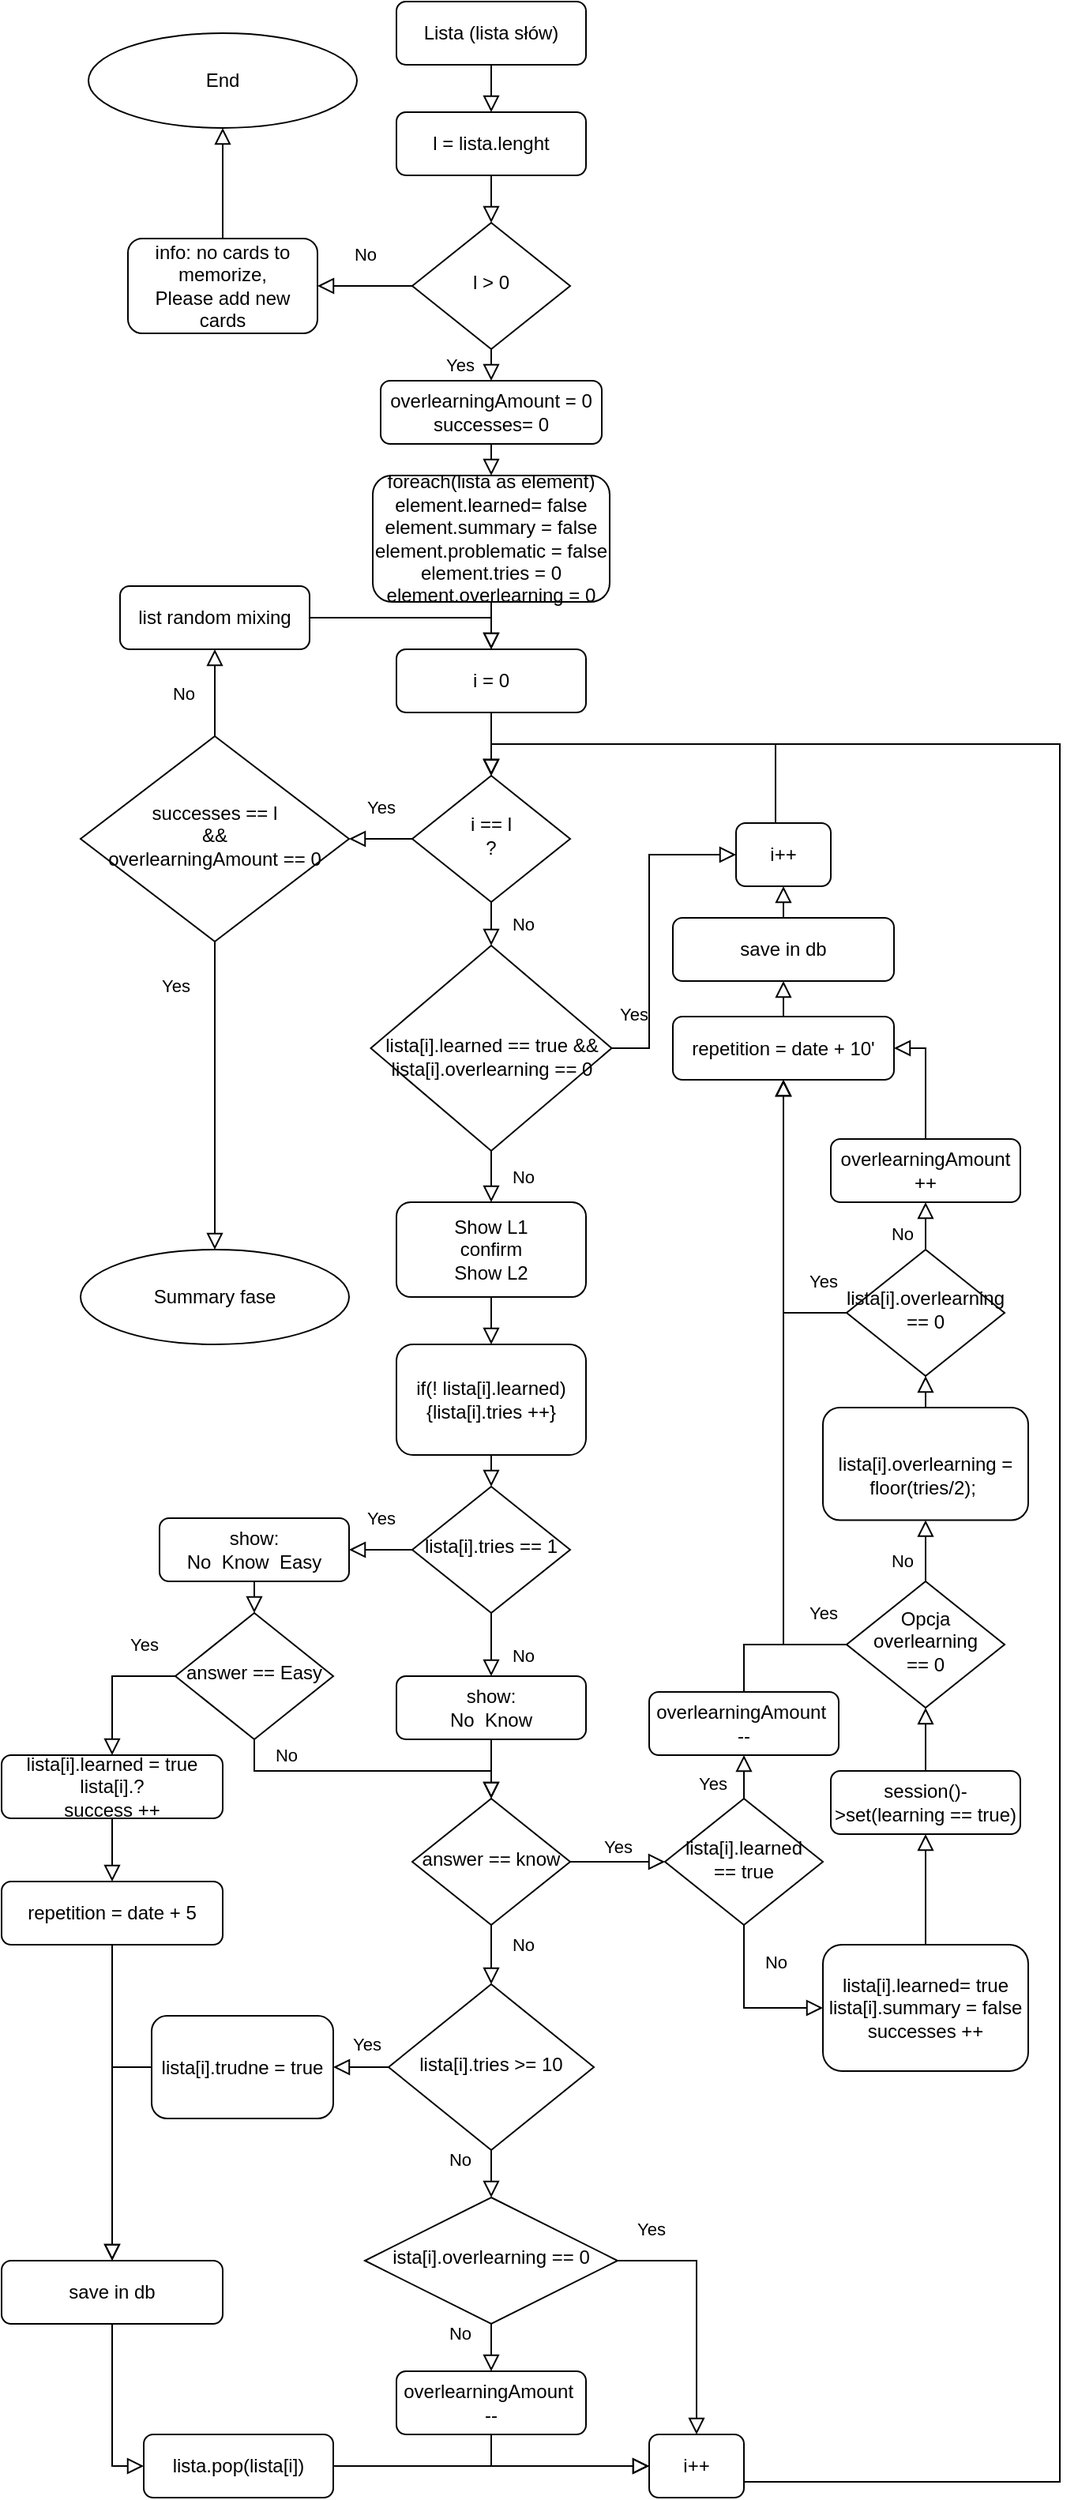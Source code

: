 <mxfile version="14.7.6" type="device" pages="13"><diagram id="LbXRsEu4LUs5cncaa1_I" name="Nauka 2 wersja"><mxGraphModel dx="1762" dy="1691" grid="1" gridSize="10" guides="1" tooltips="1" connect="1" arrows="1" fold="1" page="1" pageScale="1" pageWidth="827" pageHeight="1169" math="0" shadow="0"><root><mxCell id="rIAsJxvaWoVt-nwXpTan-0"/><mxCell id="rIAsJxvaWoVt-nwXpTan-1" parent="rIAsJxvaWoVt-nwXpTan-0"/><mxCell id="rIAsJxvaWoVt-nwXpTan-2" value="Lista (lista słów)" style="rounded=1;whiteSpace=wrap;html=1;fontSize=12;glass=0;strokeWidth=1;shadow=0;" parent="rIAsJxvaWoVt-nwXpTan-1" vertex="1"><mxGeometry x="-570" y="-1160" width="120" height="40" as="geometry"/></mxCell><mxCell id="rIAsJxvaWoVt-nwXpTan-12" value="i = 0" style="rounded=1;whiteSpace=wrap;html=1;fontSize=12;glass=0;strokeWidth=1;shadow=0;" parent="rIAsJxvaWoVt-nwXpTan-1" vertex="1"><mxGeometry x="-570" y="-750" width="120" height="40" as="geometry"/></mxCell><mxCell id="rIAsJxvaWoVt-nwXpTan-14" value="Yes" style="edgeStyle=orthogonalEdgeStyle;rounded=0;html=1;jettySize=auto;orthogonalLoop=1;fontSize=11;endArrow=block;endFill=0;endSize=8;strokeWidth=1;shadow=0;labelBackgroundColor=none;exitX=0;exitY=0.5;exitDx=0;exitDy=0;entryX=1;entryY=0.5;entryDx=0;entryDy=0;" parent="rIAsJxvaWoVt-nwXpTan-1" source="rIAsJxvaWoVt-nwXpTan-18" target="rIAsJxvaWoVt-nwXpTan-71" edge="1"><mxGeometry y="-20" relative="1" as="geometry"><mxPoint as="offset"/><mxPoint x="-45" y="-520" as="sourcePoint"/><mxPoint x="-650" y="-630" as="targetPoint"/></mxGeometry></mxCell><mxCell id="rIAsJxvaWoVt-nwXpTan-16" value="foreach(lista as element)&lt;br&gt;element.learned= false&lt;br&gt;element.summary = false&lt;br&gt;element.problematic = false&lt;br&gt;element.tries = 0&lt;br&gt;element.overlearning = 0" style="rounded=1;whiteSpace=wrap;html=1;fontSize=12;glass=0;strokeWidth=1;shadow=0;" parent="rIAsJxvaWoVt-nwXpTan-1" vertex="1"><mxGeometry x="-585" y="-860" width="150" height="80" as="geometry"/></mxCell><mxCell id="rIAsJxvaWoVt-nwXpTan-17" value="" style="rounded=0;html=1;jettySize=auto;orthogonalLoop=1;fontSize=11;endArrow=block;endFill=0;endSize=8;strokeWidth=1;shadow=0;labelBackgroundColor=none;edgeStyle=orthogonalEdgeStyle;exitX=0.5;exitY=1;exitDx=0;exitDy=0;entryX=0.5;entryY=0;entryDx=0;entryDy=0;" parent="rIAsJxvaWoVt-nwXpTan-1" source="rIAsJxvaWoVt-nwXpTan-16" target="rIAsJxvaWoVt-nwXpTan-12" edge="1"><mxGeometry relative="1" as="geometry"><mxPoint x="-80" y="-910" as="sourcePoint"/><mxPoint x="-80" y="-860" as="targetPoint"/><Array as="points"><mxPoint x="-510" y="-770"/><mxPoint x="-510" y="-770"/></Array></mxGeometry></mxCell><mxCell id="rIAsJxvaWoVt-nwXpTan-18" value="i == l&lt;br&gt;?" style="rhombus;whiteSpace=wrap;html=1;shadow=0;fontFamily=Helvetica;fontSize=12;align=center;strokeWidth=1;spacing=6;spacingTop=-4;" parent="rIAsJxvaWoVt-nwXpTan-1" vertex="1"><mxGeometry x="-560" y="-670" width="100" height="80" as="geometry"/></mxCell><mxCell id="rIAsJxvaWoVt-nwXpTan-19" value="" style="rounded=0;html=1;jettySize=auto;orthogonalLoop=1;fontSize=11;endArrow=block;endFill=0;endSize=8;strokeWidth=1;shadow=0;labelBackgroundColor=none;edgeStyle=orthogonalEdgeStyle;entryX=0.5;entryY=0;entryDx=0;entryDy=0;exitX=0.5;exitY=1;exitDx=0;exitDy=0;" parent="rIAsJxvaWoVt-nwXpTan-1" source="rIAsJxvaWoVt-nwXpTan-12" target="rIAsJxvaWoVt-nwXpTan-18" edge="1"><mxGeometry relative="1" as="geometry"><mxPoint x="-80" y="-910" as="sourcePoint"/><mxPoint x="-80" y="-860" as="targetPoint"/><Array as="points"><mxPoint x="-510" y="-680"/><mxPoint x="-510" y="-680"/></Array></mxGeometry></mxCell><mxCell id="rIAsJxvaWoVt-nwXpTan-20" value="No" style="rounded=0;html=1;jettySize=auto;orthogonalLoop=1;fontSize=11;endArrow=block;endFill=0;endSize=8;strokeWidth=1;shadow=0;labelBackgroundColor=none;edgeStyle=orthogonalEdgeStyle;exitX=0.5;exitY=1;exitDx=0;exitDy=0;entryX=0.5;entryY=0;entryDx=0;entryDy=0;" parent="rIAsJxvaWoVt-nwXpTan-1" source="rIAsJxvaWoVt-nwXpTan-18" target="rIAsJxvaWoVt-nwXpTan-21" edge="1"><mxGeometry y="20" relative="1" as="geometry"><mxPoint as="offset"/><mxPoint x="20" y="-650" as="sourcePoint"/><mxPoint x="-510" y="-520" as="targetPoint"/></mxGeometry></mxCell><mxCell id="rIAsJxvaWoVt-nwXpTan-21" value="&lt;br&gt;lista[i].learned == true &amp;amp;&amp;amp; &lt;br&gt;lista[i].overlearning == 0" style="rhombus;whiteSpace=wrap;html=1;shadow=0;fontFamily=Helvetica;fontSize=12;align=center;strokeWidth=1;spacing=6;spacingTop=-4;" parent="rIAsJxvaWoVt-nwXpTan-1" vertex="1"><mxGeometry x="-586.25" y="-562.5" width="152.5" height="130" as="geometry"/></mxCell><mxCell id="rIAsJxvaWoVt-nwXpTan-23" value="Yes" style="edgeStyle=orthogonalEdgeStyle;rounded=0;html=1;jettySize=auto;orthogonalLoop=1;fontSize=11;endArrow=block;endFill=0;endSize=8;strokeWidth=1;shadow=0;labelBackgroundColor=none;exitX=1;exitY=0.5;exitDx=0;exitDy=0;entryX=0;entryY=0.5;entryDx=0;entryDy=0;" parent="rIAsJxvaWoVt-nwXpTan-1" source="rIAsJxvaWoVt-nwXpTan-21" target="rIAsJxvaWoVt-nwXpTan-25" edge="1"><mxGeometry x="-0.863" y="23" relative="1" as="geometry"><mxPoint y="1" as="offset"/><mxPoint x="-60" y="-500.5" as="sourcePoint"/><mxPoint x="-400" y="-510" as="targetPoint"/><Array as="points"><mxPoint x="-410" y="-497"/><mxPoint x="-410" y="-620"/></Array></mxGeometry></mxCell><mxCell id="rIAsJxvaWoVt-nwXpTan-24" value="No" style="rounded=0;html=1;jettySize=auto;orthogonalLoop=1;fontSize=11;endArrow=block;endFill=0;endSize=8;strokeWidth=1;shadow=0;labelBackgroundColor=none;edgeStyle=orthogonalEdgeStyle;exitX=0.5;exitY=1;exitDx=0;exitDy=0;entryX=0.5;entryY=0;entryDx=0;entryDy=0;" parent="rIAsJxvaWoVt-nwXpTan-1" source="rIAsJxvaWoVt-nwXpTan-21" target="rIAsJxvaWoVt-nwXpTan-27" edge="1"><mxGeometry y="20" relative="1" as="geometry"><mxPoint as="offset"/><mxPoint x="20" y="-650" as="sourcePoint"/><mxPoint x="-510" y="-410" as="targetPoint"/></mxGeometry></mxCell><mxCell id="rIAsJxvaWoVt-nwXpTan-25" value="i++" style="rounded=1;whiteSpace=wrap;html=1;fontSize=12;glass=0;strokeWidth=1;shadow=0;" parent="rIAsJxvaWoVt-nwXpTan-1" vertex="1"><mxGeometry x="-355" y="-640" width="60" height="40" as="geometry"/></mxCell><mxCell id="rIAsJxvaWoVt-nwXpTan-26" value="" style="rounded=0;html=1;jettySize=auto;orthogonalLoop=1;fontSize=11;endArrow=block;endFill=0;endSize=8;strokeWidth=1;shadow=0;labelBackgroundColor=none;edgeStyle=orthogonalEdgeStyle;exitX=0.5;exitY=0;exitDx=0;exitDy=0;entryX=0.5;entryY=0;entryDx=0;entryDy=0;" parent="rIAsJxvaWoVt-nwXpTan-1" source="rIAsJxvaWoVt-nwXpTan-25" target="rIAsJxvaWoVt-nwXpTan-18" edge="1"><mxGeometry relative="1" as="geometry"><mxPoint x="-80" y="-910" as="sourcePoint"/><mxPoint x="-80" y="-860" as="targetPoint"/><Array as="points"><mxPoint x="-330" y="-690"/><mxPoint x="-510" y="-690"/></Array></mxGeometry></mxCell><mxCell id="rIAsJxvaWoVt-nwXpTan-27" value="Show L1&lt;br&gt;confirm&lt;br&gt;Show L2" style="rounded=1;whiteSpace=wrap;html=1;fontSize=12;glass=0;strokeWidth=1;shadow=0;" parent="rIAsJxvaWoVt-nwXpTan-1" vertex="1"><mxGeometry x="-570" y="-400" width="120" height="60" as="geometry"/></mxCell><mxCell id="rIAsJxvaWoVt-nwXpTan-28" value="if(! lista[i].learned){lista[i].tries ++}" style="rounded=1;whiteSpace=wrap;html=1;fontSize=12;glass=0;strokeWidth=1;shadow=0;" parent="rIAsJxvaWoVt-nwXpTan-1" vertex="1"><mxGeometry x="-570" y="-310" width="120" height="70" as="geometry"/></mxCell><mxCell id="rIAsJxvaWoVt-nwXpTan-29" value="&lt;br&gt;lista[i].overlearning = floor(tries/2);&amp;nbsp;" style="rounded=1;whiteSpace=wrap;html=1;fontSize=12;glass=0;strokeWidth=1;shadow=0;" parent="rIAsJxvaWoVt-nwXpTan-1" vertex="1"><mxGeometry x="-300" y="-270" width="130" height="71.25" as="geometry"/></mxCell><mxCell id="rIAsJxvaWoVt-nwXpTan-31" value="" style="rounded=0;html=1;jettySize=auto;orthogonalLoop=1;fontSize=11;endArrow=block;endFill=0;endSize=8;strokeWidth=1;shadow=0;labelBackgroundColor=none;edgeStyle=orthogonalEdgeStyle;exitX=0.5;exitY=1;exitDx=0;exitDy=0;entryX=0.5;entryY=0;entryDx=0;entryDy=0;" parent="rIAsJxvaWoVt-nwXpTan-1" source="rIAsJxvaWoVt-nwXpTan-27" target="rIAsJxvaWoVt-nwXpTan-28" edge="1"><mxGeometry relative="1" as="geometry"><mxPoint x="-220" y="-300" as="sourcePoint"/><mxPoint x="-220" y="-250" as="targetPoint"/><Array as="points"><mxPoint x="-510" y="-310"/><mxPoint x="-510" y="-310"/></Array></mxGeometry></mxCell><mxCell id="rIAsJxvaWoVt-nwXpTan-32" value="" style="rounded=0;html=1;jettySize=auto;orthogonalLoop=1;fontSize=11;endArrow=block;endFill=0;endSize=8;strokeWidth=1;shadow=0;labelBackgroundColor=none;edgeStyle=orthogonalEdgeStyle;exitX=0.5;exitY=1;exitDx=0;exitDy=0;entryX=0.5;entryY=0;entryDx=0;entryDy=0;" parent="rIAsJxvaWoVt-nwXpTan-1" source="rIAsJxvaWoVt-nwXpTan-28" target="rIAsJxvaWoVt-nwXpTan-33" edge="1"><mxGeometry relative="1" as="geometry"><mxPoint x="-220" y="-300" as="sourcePoint"/><mxPoint x="-520" y="-200" as="targetPoint"/><Array as="points"><mxPoint x="-510" y="-230"/><mxPoint x="-510" y="-230"/></Array></mxGeometry></mxCell><mxCell id="rIAsJxvaWoVt-nwXpTan-33" value="lista[i].tries == 1" style="rhombus;whiteSpace=wrap;html=1;shadow=0;fontFamily=Helvetica;fontSize=12;align=center;strokeWidth=1;spacing=6;spacingTop=-4;" parent="rIAsJxvaWoVt-nwXpTan-1" vertex="1"><mxGeometry x="-560" y="-220" width="100" height="80" as="geometry"/></mxCell><mxCell id="rIAsJxvaWoVt-nwXpTan-34" value="Yes" style="edgeStyle=orthogonalEdgeStyle;rounded=0;html=1;jettySize=auto;orthogonalLoop=1;fontSize=11;endArrow=block;endFill=0;endSize=8;strokeWidth=1;shadow=0;labelBackgroundColor=none;exitX=0;exitY=0.5;exitDx=0;exitDy=0;entryX=1;entryY=0.5;entryDx=0;entryDy=0;" parent="rIAsJxvaWoVt-nwXpTan-1" source="rIAsJxvaWoVt-nwXpTan-33" target="rIAsJxvaWoVt-nwXpTan-43" edge="1"><mxGeometry y="-20" relative="1" as="geometry"><mxPoint as="offset"/><mxPoint x="-100" y="-220" as="sourcePoint"/><mxPoint x="-580" y="-210" as="targetPoint"/></mxGeometry></mxCell><mxCell id="rIAsJxvaWoVt-nwXpTan-35" value="No" style="rounded=0;html=1;jettySize=auto;orthogonalLoop=1;fontSize=11;endArrow=block;endFill=0;endSize=8;strokeWidth=1;shadow=0;labelBackgroundColor=none;edgeStyle=orthogonalEdgeStyle;exitX=0.5;exitY=1;exitDx=0;exitDy=0;entryX=0.5;entryY=0;entryDx=0;entryDy=0;" parent="rIAsJxvaWoVt-nwXpTan-1" source="rIAsJxvaWoVt-nwXpTan-33" target="rIAsJxvaWoVt-nwXpTan-44" edge="1"><mxGeometry x="0.333" y="20" relative="1" as="geometry"><mxPoint as="offset"/><mxPoint x="-150" y="-180" as="sourcePoint"/><mxPoint x="-390" y="-130" as="targetPoint"/></mxGeometry></mxCell><mxCell id="rIAsJxvaWoVt-nwXpTan-37" value="answer == know" style="rhombus;whiteSpace=wrap;html=1;shadow=0;fontFamily=Helvetica;fontSize=12;align=center;strokeWidth=1;spacing=6;spacingTop=-4;" parent="rIAsJxvaWoVt-nwXpTan-1" vertex="1"><mxGeometry x="-560" y="-22.5" width="100" height="80" as="geometry"/></mxCell><mxCell id="rIAsJxvaWoVt-nwXpTan-38" value="answer == Easy" style="rhombus;whiteSpace=wrap;html=1;shadow=0;fontFamily=Helvetica;fontSize=12;align=center;strokeWidth=1;spacing=6;spacingTop=-4;" parent="rIAsJxvaWoVt-nwXpTan-1" vertex="1"><mxGeometry x="-710" y="-140" width="100" height="80" as="geometry"/></mxCell><mxCell id="rIAsJxvaWoVt-nwXpTan-39" value="Yes" style="edgeStyle=orthogonalEdgeStyle;rounded=0;html=1;jettySize=auto;orthogonalLoop=1;fontSize=11;endArrow=block;endFill=0;endSize=8;strokeWidth=1;shadow=0;labelBackgroundColor=none;exitX=0;exitY=0.5;exitDx=0;exitDy=0;entryX=0.5;entryY=0;entryDx=0;entryDy=0;" parent="rIAsJxvaWoVt-nwXpTan-1" source="rIAsJxvaWoVt-nwXpTan-38" target="rIAsJxvaWoVt-nwXpTan-57" edge="1"><mxGeometry x="-0.556" y="-20" relative="1" as="geometry"><mxPoint as="offset"/><mxPoint x="-575" y="-67.5" as="sourcePoint"/><mxPoint x="-895" y="-77.5" as="targetPoint"/></mxGeometry></mxCell><mxCell id="rIAsJxvaWoVt-nwXpTan-40" value="No" style="rounded=0;html=1;jettySize=auto;orthogonalLoop=1;fontSize=11;endArrow=block;endFill=0;endSize=8;strokeWidth=1;shadow=0;labelBackgroundColor=none;edgeStyle=orthogonalEdgeStyle;exitX=0.5;exitY=1;exitDx=0;exitDy=0;entryX=0.5;entryY=0;entryDx=0;entryDy=0;" parent="rIAsJxvaWoVt-nwXpTan-1" source="rIAsJxvaWoVt-nwXpTan-38" target="rIAsJxvaWoVt-nwXpTan-37" edge="1"><mxGeometry x="-0.573" y="10" relative="1" as="geometry"><mxPoint as="offset"/><mxPoint x="-500" y="-130" as="sourcePoint"/><mxPoint x="-560" y="-30" as="targetPoint"/><Array as="points"><mxPoint x="-660" y="-40"/><mxPoint x="-510" y="-40"/></Array></mxGeometry></mxCell><mxCell id="rIAsJxvaWoVt-nwXpTan-41" value="Yes" style="edgeStyle=orthogonalEdgeStyle;rounded=0;html=1;jettySize=auto;orthogonalLoop=1;fontSize=11;endArrow=block;endFill=0;endSize=8;strokeWidth=1;shadow=0;labelBackgroundColor=none;exitX=1;exitY=0.5;exitDx=0;exitDy=0;entryX=0;entryY=0.5;entryDx=0;entryDy=0;" parent="rIAsJxvaWoVt-nwXpTan-1" source="rIAsJxvaWoVt-nwXpTan-37" target="_OBBTCLiC7mZxWxvgpFI-17" edge="1"><mxGeometry y="10" relative="1" as="geometry"><mxPoint as="offset"/><mxPoint x="-550" y="-102.5" as="sourcePoint"/><mxPoint x="-420" y="18" as="targetPoint"/></mxGeometry></mxCell><mxCell id="rIAsJxvaWoVt-nwXpTan-42" value="No" style="rounded=0;html=1;jettySize=auto;orthogonalLoop=1;fontSize=11;endArrow=block;endFill=0;endSize=8;strokeWidth=1;shadow=0;labelBackgroundColor=none;edgeStyle=orthogonalEdgeStyle;exitX=0.5;exitY=1;exitDx=0;exitDy=0;entryX=0.5;entryY=0;entryDx=0;entryDy=0;" parent="rIAsJxvaWoVt-nwXpTan-1" source="rIAsJxvaWoVt-nwXpTan-37" target="_OBBTCLiC7mZxWxvgpFI-1" edge="1"><mxGeometry x="-0.333" y="20" relative="1" as="geometry"><mxPoint as="offset"/><mxPoint x="-680" y="-40" as="sourcePoint"/><mxPoint x="-510" y="110" as="targetPoint"/></mxGeometry></mxCell><mxCell id="rIAsJxvaWoVt-nwXpTan-43" value="show:&lt;br&gt;No&amp;nbsp; Know&amp;nbsp; Easy" style="rounded=1;whiteSpace=wrap;html=1;fontSize=12;glass=0;strokeWidth=1;shadow=0;" parent="rIAsJxvaWoVt-nwXpTan-1" vertex="1"><mxGeometry x="-720" y="-200" width="120" height="40" as="geometry"/></mxCell><mxCell id="rIAsJxvaWoVt-nwXpTan-44" value="show:&lt;br&gt;No&amp;nbsp; Know" style="rounded=1;whiteSpace=wrap;html=1;fontSize=12;glass=0;strokeWidth=1;shadow=0;" parent="rIAsJxvaWoVt-nwXpTan-1" vertex="1"><mxGeometry x="-570" y="-100" width="120" height="40" as="geometry"/></mxCell><mxCell id="rIAsJxvaWoVt-nwXpTan-46" value="" style="rounded=0;html=1;jettySize=auto;orthogonalLoop=1;fontSize=11;endArrow=block;endFill=0;endSize=8;strokeWidth=1;shadow=0;labelBackgroundColor=none;edgeStyle=orthogonalEdgeStyle;exitX=0.5;exitY=1;exitDx=0;exitDy=0;entryX=0.5;entryY=0;entryDx=0;entryDy=0;" parent="rIAsJxvaWoVt-nwXpTan-1" source="rIAsJxvaWoVt-nwXpTan-43" target="rIAsJxvaWoVt-nwXpTan-38" edge="1"><mxGeometry relative="1" as="geometry"><mxPoint x="-780" y="-80" as="sourcePoint"/><mxPoint x="-780" y="-30" as="targetPoint"/><Array as="points"/></mxGeometry></mxCell><mxCell id="rIAsJxvaWoVt-nwXpTan-47" value="" style="rounded=0;html=1;jettySize=auto;orthogonalLoop=1;fontSize=11;endArrow=block;endFill=0;endSize=8;strokeWidth=1;shadow=0;labelBackgroundColor=none;edgeStyle=orthogonalEdgeStyle;exitX=0.5;exitY=1;exitDx=0;exitDy=0;entryX=0.5;entryY=0;entryDx=0;entryDy=0;" parent="rIAsJxvaWoVt-nwXpTan-1" source="rIAsJxvaWoVt-nwXpTan-44" target="rIAsJxvaWoVt-nwXpTan-37" edge="1"><mxGeometry relative="1" as="geometry"><mxPoint x="-230" y="-30" as="sourcePoint"/><mxPoint x="-230" y="20" as="targetPoint"/><Array as="points"><mxPoint x="-510" y="-40"/><mxPoint x="-510" y="-40"/></Array></mxGeometry></mxCell><mxCell id="rIAsJxvaWoVt-nwXpTan-49" value="i++" style="rounded=1;whiteSpace=wrap;html=1;fontSize=12;glass=0;strokeWidth=1;shadow=0;" parent="rIAsJxvaWoVt-nwXpTan-1" vertex="1"><mxGeometry x="-410" y="380" width="60" height="40" as="geometry"/></mxCell><mxCell id="rIAsJxvaWoVt-nwXpTan-50" value="" style="rounded=0;html=1;jettySize=auto;orthogonalLoop=1;fontSize=11;endArrow=block;endFill=0;endSize=8;strokeWidth=1;shadow=0;labelBackgroundColor=none;edgeStyle=orthogonalEdgeStyle;exitX=1;exitY=0.5;exitDx=0;exitDy=0;entryX=0.5;entryY=0;entryDx=0;entryDy=0;" parent="rIAsJxvaWoVt-nwXpTan-1" source="rIAsJxvaWoVt-nwXpTan-49" target="rIAsJxvaWoVt-nwXpTan-18" edge="1"><mxGeometry relative="1" as="geometry"><mxPoint x="-710" y="20" as="sourcePoint"/><mxPoint x="-710" y="70" as="targetPoint"/><Array as="points"><mxPoint x="-350" y="410"/><mxPoint x="-150" y="410"/><mxPoint x="-150" y="-690"/><mxPoint x="-510" y="-690"/></Array></mxGeometry></mxCell><mxCell id="rIAsJxvaWoVt-nwXpTan-51" value="lista[i].learned= true&lt;br&gt;lista[i].summary = false&lt;br&gt;successes ++" style="rounded=1;whiteSpace=wrap;html=1;fontSize=12;glass=0;strokeWidth=1;shadow=0;" parent="rIAsJxvaWoVt-nwXpTan-1" vertex="1"><mxGeometry x="-300" y="70" width="130" height="80" as="geometry"/></mxCell><mxCell id="rIAsJxvaWoVt-nwXpTan-53" value="Opcja&lt;br&gt;overlearning&lt;br&gt;== 0" style="rhombus;whiteSpace=wrap;html=1;shadow=0;fontFamily=Helvetica;fontSize=12;align=center;strokeWidth=1;spacing=6;spacingTop=-4;" parent="rIAsJxvaWoVt-nwXpTan-1" vertex="1"><mxGeometry x="-285" y="-160" width="100" height="80" as="geometry"/></mxCell><mxCell id="rIAsJxvaWoVt-nwXpTan-57" value="lista[i].learned = true&lt;br&gt;lista[i].?&lt;br&gt;success ++" style="rounded=1;whiteSpace=wrap;html=1;fontSize=12;glass=0;strokeWidth=1;shadow=0;" parent="rIAsJxvaWoVt-nwXpTan-1" vertex="1"><mxGeometry x="-820" y="-50" width="140" height="40" as="geometry"/></mxCell><mxCell id="rIAsJxvaWoVt-nwXpTan-58" value="repetition = date + 5" style="rounded=1;whiteSpace=wrap;html=1;fontSize=12;glass=0;strokeWidth=1;shadow=0;" parent="rIAsJxvaWoVt-nwXpTan-1" vertex="1"><mxGeometry x="-820" y="30" width="140" height="40" as="geometry"/></mxCell><mxCell id="rIAsJxvaWoVt-nwXpTan-59" value="save in db" style="rounded=1;whiteSpace=wrap;html=1;fontSize=12;glass=0;strokeWidth=1;shadow=0;" parent="rIAsJxvaWoVt-nwXpTan-1" vertex="1"><mxGeometry x="-820" y="270" width="140" height="40" as="geometry"/></mxCell><mxCell id="rIAsJxvaWoVt-nwXpTan-60" value="" style="rounded=0;html=1;jettySize=auto;orthogonalLoop=1;fontSize=11;endArrow=block;endFill=0;endSize=8;strokeWidth=1;shadow=0;labelBackgroundColor=none;edgeStyle=orthogonalEdgeStyle;exitX=0.5;exitY=1;exitDx=0;exitDy=0;entryX=0.5;entryY=0;entryDx=0;entryDy=0;" parent="rIAsJxvaWoVt-nwXpTan-1" source="rIAsJxvaWoVt-nwXpTan-57" target="rIAsJxvaWoVt-nwXpTan-58" edge="1"><mxGeometry relative="1" as="geometry"><mxPoint x="-920" y="180" as="sourcePoint"/><mxPoint x="-920" y="230" as="targetPoint"/><Array as="points"><mxPoint x="-750" y="10"/><mxPoint x="-750" y="10"/></Array></mxGeometry></mxCell><mxCell id="rIAsJxvaWoVt-nwXpTan-61" value="" style="rounded=0;html=1;jettySize=auto;orthogonalLoop=1;fontSize=11;endArrow=block;endFill=0;endSize=8;strokeWidth=1;shadow=0;labelBackgroundColor=none;edgeStyle=orthogonalEdgeStyle;exitX=0.5;exitY=1;exitDx=0;exitDy=0;entryX=0.5;entryY=0;entryDx=0;entryDy=0;" parent="rIAsJxvaWoVt-nwXpTan-1" source="rIAsJxvaWoVt-nwXpTan-58" target="rIAsJxvaWoVt-nwXpTan-59" edge="1"><mxGeometry relative="1" as="geometry"><mxPoint x="-920" y="180" as="sourcePoint"/><mxPoint x="-920" y="230" as="targetPoint"/><Array as="points"><mxPoint x="-750" y="100"/><mxPoint x="-750" y="100"/></Array></mxGeometry></mxCell><mxCell id="rIAsJxvaWoVt-nwXpTan-62" value="" style="rounded=0;html=1;jettySize=auto;orthogonalLoop=1;fontSize=11;endArrow=block;endFill=0;endSize=8;strokeWidth=1;shadow=0;labelBackgroundColor=none;edgeStyle=orthogonalEdgeStyle;exitX=0.5;exitY=1;exitDx=0;exitDy=0;entryX=0;entryY=0.5;entryDx=0;entryDy=0;" parent="rIAsJxvaWoVt-nwXpTan-1" source="rIAsJxvaWoVt-nwXpTan-59" target="_OBBTCLiC7mZxWxvgpFI-10" edge="1"><mxGeometry relative="1" as="geometry"><mxPoint x="-1190" y="30" as="sourcePoint"/><mxPoint x="-725" y="210" as="targetPoint"/><Array as="points"><mxPoint x="-750" y="400"/></Array></mxGeometry></mxCell><mxCell id="rIAsJxvaWoVt-nwXpTan-63" value="repetition = date + 10'" style="rounded=1;whiteSpace=wrap;html=1;fontSize=12;glass=0;strokeWidth=1;shadow=0;" parent="rIAsJxvaWoVt-nwXpTan-1" vertex="1"><mxGeometry x="-395" y="-517.5" width="140" height="40" as="geometry"/></mxCell><mxCell id="rIAsJxvaWoVt-nwXpTan-64" value="save in db" style="rounded=1;whiteSpace=wrap;html=1;fontSize=12;glass=0;strokeWidth=1;shadow=0;" parent="rIAsJxvaWoVt-nwXpTan-1" vertex="1"><mxGeometry x="-395" y="-580" width="140" height="40" as="geometry"/></mxCell><mxCell id="rIAsJxvaWoVt-nwXpTan-67" value="" style="rounded=0;html=1;jettySize=auto;orthogonalLoop=1;fontSize=11;endArrow=block;endFill=0;endSize=8;strokeWidth=1;shadow=0;labelBackgroundColor=none;edgeStyle=orthogonalEdgeStyle;entryX=0.5;entryY=1;entryDx=0;entryDy=0;exitX=0.5;exitY=0;exitDx=0;exitDy=0;" parent="rIAsJxvaWoVt-nwXpTan-1" source="rIAsJxvaWoVt-nwXpTan-64" target="rIAsJxvaWoVt-nwXpTan-25" edge="1"><mxGeometry relative="1" as="geometry"><mxPoint x="-70" y="-80" as="sourcePoint"/><mxPoint x="-350" y="-420" as="targetPoint"/><Array as="points"/></mxGeometry></mxCell><mxCell id="rIAsJxvaWoVt-nwXpTan-71" value="successes == l&lt;br&gt;&amp;amp;&amp;amp;&lt;br&gt;overlearningAmount == 0" style="rhombus;whiteSpace=wrap;html=1;shadow=0;fontFamily=Helvetica;fontSize=12;align=center;strokeWidth=1;spacing=6;spacingTop=-4;" parent="rIAsJxvaWoVt-nwXpTan-1" vertex="1"><mxGeometry x="-770" y="-695" width="170" height="130" as="geometry"/></mxCell><mxCell id="rIAsJxvaWoVt-nwXpTan-73" value="Yes" style="edgeStyle=orthogonalEdgeStyle;rounded=0;html=1;jettySize=auto;orthogonalLoop=1;fontSize=11;endArrow=block;endFill=0;endSize=8;strokeWidth=1;shadow=0;labelBackgroundColor=none;exitX=0.5;exitY=1;exitDx=0;exitDy=0;entryX=0.5;entryY=0;entryDx=0;entryDy=0;" parent="rIAsJxvaWoVt-nwXpTan-1" source="rIAsJxvaWoVt-nwXpTan-71" target="rIAsJxvaWoVt-nwXpTan-77" edge="1"><mxGeometry x="-0.714" y="-25" relative="1" as="geometry"><mxPoint as="offset"/><mxPoint x="-630" y="-700" as="sourcePoint"/><mxPoint x="-660" y="-530" as="targetPoint"/><Array as="points"><mxPoint x="-685" y="-390"/></Array></mxGeometry></mxCell><mxCell id="rIAsJxvaWoVt-nwXpTan-77" value="Summary fase" style="ellipse;whiteSpace=wrap;html=1;" parent="rIAsJxvaWoVt-nwXpTan-1" vertex="1"><mxGeometry x="-770" y="-370" width="170" height="60" as="geometry"/></mxCell><mxCell id="rIAsJxvaWoVt-nwXpTan-78" value="No" style="rounded=0;html=1;jettySize=auto;orthogonalLoop=1;fontSize=11;endArrow=block;endFill=0;endSize=8;strokeWidth=1;shadow=0;labelBackgroundColor=none;edgeStyle=orthogonalEdgeStyle;exitX=0.5;exitY=0;exitDx=0;exitDy=0;entryX=0.5;entryY=1;entryDx=0;entryDy=0;" parent="rIAsJxvaWoVt-nwXpTan-1" source="rIAsJxvaWoVt-nwXpTan-53" target="rIAsJxvaWoVt-nwXpTan-29" edge="1"><mxGeometry x="-0.333" y="15" relative="1" as="geometry"><mxPoint as="offset"/><mxPoint x="-230" y="-126.25" as="sourcePoint"/><mxPoint x="-220" y="-106.25" as="targetPoint"/></mxGeometry></mxCell><mxCell id="rIAsJxvaWoVt-nwXpTan-79" value="list random mixing" style="rounded=1;whiteSpace=wrap;html=1;fontSize=12;glass=0;strokeWidth=1;shadow=0;" parent="rIAsJxvaWoVt-nwXpTan-1" vertex="1"><mxGeometry x="-745" y="-790" width="120" height="40" as="geometry"/></mxCell><mxCell id="rIAsJxvaWoVt-nwXpTan-81" value="" style="rounded=0;html=1;jettySize=auto;orthogonalLoop=1;fontSize=11;endArrow=block;endFill=0;endSize=8;strokeWidth=1;shadow=0;labelBackgroundColor=none;edgeStyle=orthogonalEdgeStyle;entryX=0.5;entryY=0;entryDx=0;entryDy=0;exitX=1;exitY=0.5;exitDx=0;exitDy=0;" parent="rIAsJxvaWoVt-nwXpTan-1" source="rIAsJxvaWoVt-nwXpTan-79" target="rIAsJxvaWoVt-nwXpTan-12" edge="1"><mxGeometry relative="1" as="geometry"><mxPoint x="-610" y="-760" as="sourcePoint"/><mxPoint x="-800" y="-830" as="targetPoint"/><Array as="points"><mxPoint x="-510" y="-770"/></Array></mxGeometry></mxCell><mxCell id="rIAsJxvaWoVt-nwXpTan-84" value="l &amp;gt; 0" style="rhombus;whiteSpace=wrap;html=1;shadow=0;fontFamily=Helvetica;fontSize=12;align=center;strokeWidth=1;spacing=6;spacingTop=-4;" parent="rIAsJxvaWoVt-nwXpTan-1" vertex="1"><mxGeometry x="-560" y="-1020" width="100" height="80" as="geometry"/></mxCell><mxCell id="rIAsJxvaWoVt-nwXpTan-86" value="No" style="rounded=0;html=1;jettySize=auto;orthogonalLoop=1;fontSize=11;endArrow=block;endFill=0;endSize=8;strokeWidth=1;shadow=0;labelBackgroundColor=none;edgeStyle=orthogonalEdgeStyle;exitX=0;exitY=0.5;exitDx=0;exitDy=0;entryX=1;entryY=0.5;entryDx=0;entryDy=0;" parent="rIAsJxvaWoVt-nwXpTan-1" source="rIAsJxvaWoVt-nwXpTan-84" target="rIAsJxvaWoVt-nwXpTan-87" edge="1"><mxGeometry y="-20" relative="1" as="geometry"><mxPoint as="offset"/><mxPoint x="-680" y="-1020" as="sourcePoint"/><mxPoint x="-690" y="-980" as="targetPoint"/></mxGeometry></mxCell><mxCell id="rIAsJxvaWoVt-nwXpTan-87" value="info: no cards to memorize,&lt;br&gt;Please add new cards" style="rounded=1;whiteSpace=wrap;html=1;fontSize=12;glass=0;strokeWidth=1;shadow=0;" parent="rIAsJxvaWoVt-nwXpTan-1" vertex="1"><mxGeometry x="-740" y="-1010" width="120" height="60" as="geometry"/></mxCell><mxCell id="rIAsJxvaWoVt-nwXpTan-88" value="" style="rounded=0;html=1;jettySize=auto;orthogonalLoop=1;fontSize=11;endArrow=block;endFill=0;endSize=8;strokeWidth=1;shadow=0;labelBackgroundColor=none;edgeStyle=orthogonalEdgeStyle;exitX=0.5;exitY=1;exitDx=0;exitDy=0;entryX=0.5;entryY=0;entryDx=0;entryDy=0;" parent="rIAsJxvaWoVt-nwXpTan-1" source="rIAsJxvaWoVt-nwXpTan-2" target="rIAsJxvaWoVt-nwXpTan-120" edge="1"><mxGeometry relative="1" as="geometry"><mxPoint x="-420" y="-1090" as="sourcePoint"/><mxPoint x="-510" y="-1100" as="targetPoint"/><Array as="points"/></mxGeometry></mxCell><mxCell id="rIAsJxvaWoVt-nwXpTan-89" value="End" style="ellipse;whiteSpace=wrap;html=1;" parent="rIAsJxvaWoVt-nwXpTan-1" vertex="1"><mxGeometry x="-765" y="-1140" width="170" height="60" as="geometry"/></mxCell><mxCell id="rIAsJxvaWoVt-nwXpTan-90" value="" style="rounded=0;html=1;jettySize=auto;orthogonalLoop=1;fontSize=11;endArrow=block;endFill=0;endSize=8;strokeWidth=1;shadow=0;labelBackgroundColor=none;edgeStyle=orthogonalEdgeStyle;exitX=0.5;exitY=0;exitDx=0;exitDy=0;entryX=0.5;entryY=1;entryDx=0;entryDy=0;" parent="rIAsJxvaWoVt-nwXpTan-1" source="rIAsJxvaWoVt-nwXpTan-87" target="rIAsJxvaWoVt-nwXpTan-89" edge="1"><mxGeometry relative="1" as="geometry"><mxPoint x="-790" y="-1060" as="sourcePoint"/><mxPoint x="-790" y="-1010" as="targetPoint"/><Array as="points"/></mxGeometry></mxCell><mxCell id="rIAsJxvaWoVt-nwXpTan-114" value="" style="rounded=0;html=1;jettySize=auto;orthogonalLoop=1;fontSize=11;endArrow=block;endFill=0;endSize=8;strokeWidth=1;shadow=0;labelBackgroundColor=none;edgeStyle=orthogonalEdgeStyle;exitX=1;exitY=0.5;exitDx=0;exitDy=0;entryX=0;entryY=0.5;entryDx=0;entryDy=0;" parent="rIAsJxvaWoVt-nwXpTan-1" source="_OBBTCLiC7mZxWxvgpFI-10" target="rIAsJxvaWoVt-nwXpTan-49" edge="1"><mxGeometry relative="1" as="geometry"><mxPoint x="-570" y="460" as="sourcePoint"/><mxPoint x="-435" y="550" as="targetPoint"/><Array as="points"/></mxGeometry></mxCell><mxCell id="rIAsJxvaWoVt-nwXpTan-117" value="overlearningAmount = 0&lt;br&gt;successes= 0" style="rounded=1;whiteSpace=wrap;html=1;fontSize=12;glass=0;strokeWidth=1;shadow=0;" parent="rIAsJxvaWoVt-nwXpTan-1" vertex="1"><mxGeometry x="-580" y="-920" width="140" height="40" as="geometry"/></mxCell><mxCell id="rIAsJxvaWoVt-nwXpTan-118" value="" style="rounded=0;html=1;jettySize=auto;orthogonalLoop=1;fontSize=11;endArrow=block;endFill=0;endSize=8;strokeWidth=1;shadow=0;labelBackgroundColor=none;edgeStyle=orthogonalEdgeStyle;exitX=0.5;exitY=1;exitDx=0;exitDy=0;entryX=0.5;entryY=0;entryDx=0;entryDy=0;" parent="rIAsJxvaWoVt-nwXpTan-1" source="rIAsJxvaWoVt-nwXpTan-117" target="rIAsJxvaWoVt-nwXpTan-16" edge="1"><mxGeometry relative="1" as="geometry"><mxPoint x="-420" y="-890" as="sourcePoint"/><mxPoint x="-420" y="-840" as="targetPoint"/><Array as="points"/></mxGeometry></mxCell><mxCell id="rIAsJxvaWoVt-nwXpTan-120" value="&lt;span style=&quot;font-family: &amp;#34;helvetica&amp;#34;&quot;&gt;l = lista.lenght&lt;/span&gt;" style="rounded=1;whiteSpace=wrap;html=1;fontSize=12;glass=0;strokeWidth=1;shadow=0;" parent="rIAsJxvaWoVt-nwXpTan-1" vertex="1"><mxGeometry x="-570" y="-1090" width="120" height="40" as="geometry"/></mxCell><mxCell id="rIAsJxvaWoVt-nwXpTan-121" value="" style="rounded=0;html=1;jettySize=auto;orthogonalLoop=1;fontSize=11;endArrow=block;endFill=0;endSize=8;strokeWidth=1;shadow=0;labelBackgroundColor=none;edgeStyle=orthogonalEdgeStyle;exitX=0.5;exitY=1;exitDx=0;exitDy=0;entryX=0.5;entryY=0;entryDx=0;entryDy=0;" parent="rIAsJxvaWoVt-nwXpTan-1" source="rIAsJxvaWoVt-nwXpTan-120" target="rIAsJxvaWoVt-nwXpTan-84" edge="1"><mxGeometry relative="1" as="geometry"><mxPoint x="-441" y="-1050" as="sourcePoint"/><mxPoint x="-441" y="-990" as="targetPoint"/><Array as="points"/></mxGeometry></mxCell><mxCell id="rIAsJxvaWoVt-nwXpTan-123" value="No" style="rounded=0;html=1;jettySize=auto;orthogonalLoop=1;fontSize=11;endArrow=block;endFill=0;endSize=8;strokeWidth=1;shadow=0;labelBackgroundColor=none;edgeStyle=orthogonalEdgeStyle;exitX=0.5;exitY=0;exitDx=0;exitDy=0;entryX=0.5;entryY=1;entryDx=0;entryDy=0;" parent="rIAsJxvaWoVt-nwXpTan-1" source="rIAsJxvaWoVt-nwXpTan-71" target="rIAsJxvaWoVt-nwXpTan-79" edge="1"><mxGeometry y="20" relative="1" as="geometry"><mxPoint as="offset"/><mxPoint x="-800" y="-730" as="sourcePoint"/><mxPoint x="-865" y="-730" as="targetPoint"/></mxGeometry></mxCell><mxCell id="rIAsJxvaWoVt-nwXpTan-128" value="" style="rounded=0;html=1;jettySize=auto;orthogonalLoop=1;fontSize=11;endArrow=block;endFill=0;endSize=8;strokeWidth=1;shadow=0;labelBackgroundColor=none;edgeStyle=orthogonalEdgeStyle;entryX=0.5;entryY=1;entryDx=0;entryDy=0;exitX=0.5;exitY=0;exitDx=0;exitDy=0;" parent="rIAsJxvaWoVt-nwXpTan-1" source="rIAsJxvaWoVt-nwXpTan-63" target="rIAsJxvaWoVt-nwXpTan-64" edge="1"><mxGeometry relative="1" as="geometry"><mxPoint x="-350.5" y="-320" as="sourcePoint"/><mxPoint x="-350.5" y="-370" as="targetPoint"/><Array as="points"/></mxGeometry></mxCell><mxCell id="rIAsJxvaWoVt-nwXpTan-129" value="" style="rounded=0;html=1;jettySize=auto;orthogonalLoop=1;fontSize=11;endArrow=block;endFill=0;endSize=8;strokeWidth=1;shadow=0;labelBackgroundColor=none;edgeStyle=orthogonalEdgeStyle;exitX=0.5;exitY=0;exitDx=0;exitDy=0;entryX=0.5;entryY=1;entryDx=0;entryDy=0;" parent="rIAsJxvaWoVt-nwXpTan-1" source="rIAsJxvaWoVt-nwXpTan-29" target="_OBBTCLiC7mZxWxvgpFI-32" edge="1"><mxGeometry relative="1" as="geometry"><mxPoint x="-190" y="-230.005" as="sourcePoint"/><mxPoint x="-230" y="-280" as="targetPoint"/><Array as="points"><mxPoint x="-235" y="-290"/><mxPoint x="-235" y="-290"/></Array></mxGeometry></mxCell><mxCell id="_OBBTCLiC7mZxWxvgpFI-1" value="lista[i].tries &amp;gt;= 10" style="rhombus;whiteSpace=wrap;html=1;shadow=0;fontFamily=Helvetica;fontSize=12;align=center;strokeWidth=1;spacing=6;spacingTop=-4;" parent="rIAsJxvaWoVt-nwXpTan-1" vertex="1"><mxGeometry x="-575" y="95" width="130" height="105" as="geometry"/></mxCell><mxCell id="_OBBTCLiC7mZxWxvgpFI-2" value="No" style="rounded=0;html=1;jettySize=auto;orthogonalLoop=1;fontSize=11;endArrow=block;endFill=0;endSize=8;strokeWidth=1;shadow=0;labelBackgroundColor=none;edgeStyle=orthogonalEdgeStyle;exitX=0.5;exitY=1;exitDx=0;exitDy=0;entryX=0.5;entryY=0;entryDx=0;entryDy=0;" parent="rIAsJxvaWoVt-nwXpTan-1" source="_OBBTCLiC7mZxWxvgpFI-1" target="_OBBTCLiC7mZxWxvgpFI-24" edge="1"><mxGeometry x="-0.6" y="-20" relative="1" as="geometry"><mxPoint as="offset"/><mxPoint x="-435" y="180" as="sourcePoint"/><mxPoint x="-510" y="270" as="targetPoint"/></mxGeometry></mxCell><mxCell id="_OBBTCLiC7mZxWxvgpFI-10" value="lista.pop(lista[i])" style="rounded=1;whiteSpace=wrap;html=1;fontSize=12;glass=0;strokeWidth=1;shadow=0;" parent="rIAsJxvaWoVt-nwXpTan-1" vertex="1"><mxGeometry x="-730" y="380" width="120" height="40" as="geometry"/></mxCell><mxCell id="_OBBTCLiC7mZxWxvgpFI-12" value="lista[i].trudne = true" style="rounded=1;whiteSpace=wrap;html=1;fontSize=12;glass=0;strokeWidth=1;shadow=0;" parent="rIAsJxvaWoVt-nwXpTan-1" vertex="1"><mxGeometry x="-725" y="115" width="115" height="65" as="geometry"/></mxCell><mxCell id="_OBBTCLiC7mZxWxvgpFI-13" value="Yes" style="edgeStyle=orthogonalEdgeStyle;rounded=0;html=1;jettySize=auto;orthogonalLoop=1;fontSize=11;endArrow=block;endFill=0;endSize=8;strokeWidth=1;shadow=0;labelBackgroundColor=none;exitX=0;exitY=0.5;exitDx=0;exitDy=0;entryX=1;entryY=0.5;entryDx=0;entryDy=0;" parent="rIAsJxvaWoVt-nwXpTan-1" source="_OBBTCLiC7mZxWxvgpFI-1" target="_OBBTCLiC7mZxWxvgpFI-12" edge="1"><mxGeometry x="-0.2" y="-15" relative="1" as="geometry"><mxPoint as="offset"/><mxPoint x="-610" y="180" as="sourcePoint"/><mxPoint x="-530" y="180" as="targetPoint"/></mxGeometry></mxCell><mxCell id="_OBBTCLiC7mZxWxvgpFI-14" value="" style="rounded=0;html=1;jettySize=auto;orthogonalLoop=1;fontSize=11;endArrow=block;endFill=0;endSize=8;strokeWidth=1;shadow=0;labelBackgroundColor=none;edgeStyle=orthogonalEdgeStyle;exitX=0;exitY=0.5;exitDx=0;exitDy=0;entryX=0.5;entryY=0;entryDx=0;entryDy=0;" parent="rIAsJxvaWoVt-nwXpTan-1" source="_OBBTCLiC7mZxWxvgpFI-12" target="rIAsJxvaWoVt-nwXpTan-59" edge="1"><mxGeometry relative="1" as="geometry"><mxPoint x="-740" y="80" as="sourcePoint"/><mxPoint x="-740" y="200" as="targetPoint"/><Array as="points"><mxPoint x="-750" y="148"/></Array></mxGeometry></mxCell><mxCell id="_OBBTCLiC7mZxWxvgpFI-15" value="Yes" style="edgeStyle=orthogonalEdgeStyle;rounded=0;html=1;jettySize=auto;orthogonalLoop=1;fontSize=11;endArrow=block;endFill=0;endSize=8;strokeWidth=1;shadow=0;labelBackgroundColor=none;entryX=0.5;entryY=0;entryDx=0;entryDy=0;exitX=0.5;exitY=1;exitDx=0;exitDy=0;" parent="rIAsJxvaWoVt-nwXpTan-1" source="rIAsJxvaWoVt-nwXpTan-84" target="rIAsJxvaWoVt-nwXpTan-117" edge="1"><mxGeometry y="-20" relative="1" as="geometry"><mxPoint as="offset"/><mxPoint x="-430" y="-940" as="sourcePoint"/><mxPoint x="-530" y="-940" as="targetPoint"/></mxGeometry></mxCell><mxCell id="_OBBTCLiC7mZxWxvgpFI-17" value="lista[i].learned == true" style="rhombus;whiteSpace=wrap;html=1;shadow=0;fontFamily=Helvetica;fontSize=12;align=center;strokeWidth=1;spacing=6;spacingTop=-4;" parent="rIAsJxvaWoVt-nwXpTan-1" vertex="1"><mxGeometry x="-400" y="-22.5" width="100" height="80" as="geometry"/></mxCell><mxCell id="_OBBTCLiC7mZxWxvgpFI-18" value="No" style="rounded=0;html=1;jettySize=auto;orthogonalLoop=1;fontSize=11;endArrow=block;endFill=0;endSize=8;strokeWidth=1;shadow=0;labelBackgroundColor=none;edgeStyle=orthogonalEdgeStyle;exitX=0.5;exitY=1;exitDx=0;exitDy=0;entryX=0;entryY=0.5;entryDx=0;entryDy=0;" parent="rIAsJxvaWoVt-nwXpTan-1" source="_OBBTCLiC7mZxWxvgpFI-17" target="rIAsJxvaWoVt-nwXpTan-51" edge="1"><mxGeometry x="-0.561" y="20" relative="1" as="geometry"><mxPoint y="1" as="offset"/><mxPoint x="-390" y="-40" as="sourcePoint"/><mxPoint x="-400" y="-260" as="targetPoint"/></mxGeometry></mxCell><mxCell id="_OBBTCLiC7mZxWxvgpFI-19" value="Yes" style="edgeStyle=orthogonalEdgeStyle;rounded=0;html=1;jettySize=auto;orthogonalLoop=1;fontSize=11;endArrow=block;endFill=0;endSize=8;strokeWidth=1;shadow=0;labelBackgroundColor=none;exitX=0.5;exitY=0;exitDx=0;exitDy=0;entryX=0.5;entryY=1;entryDx=0;entryDy=0;" parent="rIAsJxvaWoVt-nwXpTan-1" source="_OBBTCLiC7mZxWxvgpFI-17" target="_OBBTCLiC7mZxWxvgpFI-29" edge="1"><mxGeometry x="-0.243" y="20" relative="1" as="geometry"><mxPoint y="1" as="offset"/><mxPoint x="-450" y="27.5" as="sourcePoint"/><mxPoint x="-350" y="-60" as="targetPoint"/></mxGeometry></mxCell><mxCell id="_OBBTCLiC7mZxWxvgpFI-21" value="" style="rounded=0;html=1;jettySize=auto;orthogonalLoop=1;fontSize=11;endArrow=block;endFill=0;endSize=8;strokeWidth=1;shadow=0;labelBackgroundColor=none;edgeStyle=orthogonalEdgeStyle;exitX=0.5;exitY=0;exitDx=0;exitDy=0;entryX=0.5;entryY=1;entryDx=0;entryDy=0;" parent="rIAsJxvaWoVt-nwXpTan-1" source="rIAsJxvaWoVt-nwXpTan-51" target="P5utB_4pK3JrWs1PxK_Q-0" edge="1"><mxGeometry relative="1" as="geometry"><mxPoint x="-225" y="-221.25" as="sourcePoint"/><mxPoint x="-235" y="40" as="targetPoint"/><Array as="points"><mxPoint x="-235"/></Array></mxGeometry></mxCell><mxCell id="_OBBTCLiC7mZxWxvgpFI-22" value="Yes" style="edgeStyle=orthogonalEdgeStyle;rounded=0;html=1;jettySize=auto;orthogonalLoop=1;fontSize=11;endArrow=block;endFill=0;endSize=8;strokeWidth=1;shadow=0;labelBackgroundColor=none;exitX=0;exitY=0.5;exitDx=0;exitDy=0;entryX=0.5;entryY=1;entryDx=0;entryDy=0;" parent="rIAsJxvaWoVt-nwXpTan-1" source="rIAsJxvaWoVt-nwXpTan-53" target="rIAsJxvaWoVt-nwXpTan-63" edge="1"><mxGeometry x="-0.924" y="-20" relative="1" as="geometry"><mxPoint as="offset"/><mxPoint x="-340" y="-12.5" as="sourcePoint"/><mxPoint x="-340" y="-290" as="targetPoint"/></mxGeometry></mxCell><mxCell id="_OBBTCLiC7mZxWxvgpFI-24" value="ista[i].overlearning == 0" style="rhombus;whiteSpace=wrap;html=1;shadow=0;fontFamily=Helvetica;fontSize=12;align=center;strokeWidth=1;spacing=6;spacingTop=-4;" parent="rIAsJxvaWoVt-nwXpTan-1" vertex="1"><mxGeometry x="-590" y="230" width="160" height="80" as="geometry"/></mxCell><mxCell id="_OBBTCLiC7mZxWxvgpFI-25" value="overlearningAmount&amp;nbsp; --" style="rounded=1;whiteSpace=wrap;html=1;fontSize=12;glass=0;strokeWidth=1;shadow=0;" parent="rIAsJxvaWoVt-nwXpTan-1" vertex="1"><mxGeometry x="-570" y="340" width="120" height="40" as="geometry"/></mxCell><mxCell id="_OBBTCLiC7mZxWxvgpFI-26" value="No" style="rounded=0;html=1;jettySize=auto;orthogonalLoop=1;fontSize=11;endArrow=block;endFill=0;endSize=8;strokeWidth=1;shadow=0;labelBackgroundColor=none;edgeStyle=orthogonalEdgeStyle;exitX=0.5;exitY=1;exitDx=0;exitDy=0;entryX=0.5;entryY=0;entryDx=0;entryDy=0;" parent="rIAsJxvaWoVt-nwXpTan-1" source="_OBBTCLiC7mZxWxvgpFI-24" target="_OBBTCLiC7mZxWxvgpFI-25" edge="1"><mxGeometry x="-0.6" y="-20" relative="1" as="geometry"><mxPoint as="offset"/><mxPoint x="-500" y="210" as="sourcePoint"/><mxPoint x="-500" y="260" as="targetPoint"/></mxGeometry></mxCell><mxCell id="_OBBTCLiC7mZxWxvgpFI-27" value="" style="rounded=0;html=1;jettySize=auto;orthogonalLoop=1;fontSize=11;endArrow=block;endFill=0;endSize=8;strokeWidth=1;shadow=0;labelBackgroundColor=none;edgeStyle=orthogonalEdgeStyle;exitX=0.5;exitY=1;exitDx=0;exitDy=0;entryX=0;entryY=0.5;entryDx=0;entryDy=0;" parent="rIAsJxvaWoVt-nwXpTan-1" source="_OBBTCLiC7mZxWxvgpFI-25" target="rIAsJxvaWoVt-nwXpTan-49" edge="1"><mxGeometry relative="1" as="geometry"><mxPoint x="-740" y="240" as="sourcePoint"/><mxPoint x="-720" y="470" as="targetPoint"/><Array as="points"><mxPoint x="-510" y="400"/></Array></mxGeometry></mxCell><mxCell id="_OBBTCLiC7mZxWxvgpFI-28" value="Yes" style="edgeStyle=orthogonalEdgeStyle;rounded=0;html=1;jettySize=auto;orthogonalLoop=1;fontSize=11;endArrow=block;endFill=0;endSize=8;strokeWidth=1;shadow=0;labelBackgroundColor=none;exitX=1;exitY=0.5;exitDx=0;exitDy=0;entryX=0.5;entryY=0;entryDx=0;entryDy=0;" parent="rIAsJxvaWoVt-nwXpTan-1" source="_OBBTCLiC7mZxWxvgpFI-24" target="rIAsJxvaWoVt-nwXpTan-49" edge="1"><mxGeometry x="-0.735" y="20" relative="1" as="geometry"><mxPoint as="offset"/><mxPoint x="-632.5" y="290" as="sourcePoint"/><mxPoint x="-667.5" y="290" as="targetPoint"/></mxGeometry></mxCell><mxCell id="_OBBTCLiC7mZxWxvgpFI-29" value="overlearningAmount&amp;nbsp; --" style="rounded=1;whiteSpace=wrap;html=1;fontSize=12;glass=0;strokeWidth=1;shadow=0;" parent="rIAsJxvaWoVt-nwXpTan-1" vertex="1"><mxGeometry x="-410" y="-90" width="120" height="40" as="geometry"/></mxCell><mxCell id="_OBBTCLiC7mZxWxvgpFI-30" value="" style="rounded=0;html=1;jettySize=auto;orthogonalLoop=1;fontSize=11;endArrow=block;endFill=0;endSize=8;strokeWidth=1;shadow=0;labelBackgroundColor=none;edgeStyle=orthogonalEdgeStyle;exitX=0.5;exitY=0;exitDx=0;exitDy=0;entryX=0.5;entryY=1;entryDx=0;entryDy=0;" parent="rIAsJxvaWoVt-nwXpTan-1" source="_OBBTCLiC7mZxWxvgpFI-29" target="rIAsJxvaWoVt-nwXpTan-63" edge="1"><mxGeometry relative="1" as="geometry"><mxPoint x="-318.75" y="-175.62" as="sourcePoint"/><mxPoint x="-360" y="-250" as="targetPoint"/><Array as="points"><mxPoint x="-350" y="-120"/><mxPoint x="-325" y="-120"/></Array></mxGeometry></mxCell><mxCell id="_OBBTCLiC7mZxWxvgpFI-32" value="lista[i].overlearning == 0" style="rhombus;whiteSpace=wrap;html=1;shadow=0;fontFamily=Helvetica;fontSize=12;align=center;strokeWidth=1;spacing=6;spacingTop=-4;" parent="rIAsJxvaWoVt-nwXpTan-1" vertex="1"><mxGeometry x="-285" y="-370" width="100" height="80" as="geometry"/></mxCell><mxCell id="_OBBTCLiC7mZxWxvgpFI-33" value="Yes" style="edgeStyle=orthogonalEdgeStyle;rounded=0;html=1;jettySize=auto;orthogonalLoop=1;fontSize=11;endArrow=block;endFill=0;endSize=8;strokeWidth=1;shadow=0;labelBackgroundColor=none;exitX=0;exitY=0.5;exitDx=0;exitDy=0;entryX=0.5;entryY=1;entryDx=0;entryDy=0;" parent="rIAsJxvaWoVt-nwXpTan-1" source="_OBBTCLiC7mZxWxvgpFI-32" target="rIAsJxvaWoVt-nwXpTan-63" edge="1"><mxGeometry x="-0.836" y="-20" relative="1" as="geometry"><mxPoint as="offset"/><mxPoint x="-275" y="-110" as="sourcePoint"/><mxPoint x="-315" y="-435" as="targetPoint"/></mxGeometry></mxCell><mxCell id="_OBBTCLiC7mZxWxvgpFI-34" value="overlearningAmount ++" style="rounded=1;whiteSpace=wrap;html=1;fontSize=12;glass=0;strokeWidth=1;shadow=0;" parent="rIAsJxvaWoVt-nwXpTan-1" vertex="1"><mxGeometry x="-295" y="-440" width="120" height="40" as="geometry"/></mxCell><mxCell id="_OBBTCLiC7mZxWxvgpFI-35" value="No" style="rounded=0;html=1;jettySize=auto;orthogonalLoop=1;fontSize=11;endArrow=block;endFill=0;endSize=8;strokeWidth=1;shadow=0;labelBackgroundColor=none;edgeStyle=orthogonalEdgeStyle;exitX=0.5;exitY=0;exitDx=0;exitDy=0;entryX=0.5;entryY=1;entryDx=0;entryDy=0;" parent="rIAsJxvaWoVt-nwXpTan-1" source="_OBBTCLiC7mZxWxvgpFI-32" target="_OBBTCLiC7mZxWxvgpFI-34" edge="1"><mxGeometry x="-0.333" y="15" relative="1" as="geometry"><mxPoint as="offset"/><mxPoint x="-210" y="-365.63" as="sourcePoint"/><mxPoint x="-210" y="-390.0" as="targetPoint"/></mxGeometry></mxCell><mxCell id="_OBBTCLiC7mZxWxvgpFI-36" value="" style="rounded=0;html=1;jettySize=auto;orthogonalLoop=1;fontSize=11;endArrow=block;endFill=0;endSize=8;strokeWidth=1;shadow=0;labelBackgroundColor=none;edgeStyle=orthogonalEdgeStyle;exitX=0.5;exitY=0;exitDx=0;exitDy=0;entryX=1;entryY=0.5;entryDx=0;entryDy=0;" parent="rIAsJxvaWoVt-nwXpTan-1" source="_OBBTCLiC7mZxWxvgpFI-34" target="rIAsJxvaWoVt-nwXpTan-63" edge="1"><mxGeometry relative="1" as="geometry"><mxPoint x="-210" y="-480" as="sourcePoint"/><mxPoint x="-210" y="-430" as="targetPoint"/><Array as="points"><mxPoint x="-235" y="-497"/></Array></mxGeometry></mxCell><mxCell id="P5utB_4pK3JrWs1PxK_Q-0" value="session()-&amp;gt;set(learning == true)" style="rounded=1;whiteSpace=wrap;html=1;fontSize=12;glass=0;strokeWidth=1;shadow=0;" parent="rIAsJxvaWoVt-nwXpTan-1" vertex="1"><mxGeometry x="-295" y="-40" width="120" height="40" as="geometry"/></mxCell><mxCell id="P5utB_4pK3JrWs1PxK_Q-1" value="" style="rounded=0;html=1;jettySize=auto;orthogonalLoop=1;fontSize=11;endArrow=block;endFill=0;endSize=8;strokeWidth=1;shadow=0;labelBackgroundColor=none;edgeStyle=orthogonalEdgeStyle;exitX=0.5;exitY=0;exitDx=0;exitDy=0;entryX=0.5;entryY=1;entryDx=0;entryDy=0;" parent="rIAsJxvaWoVt-nwXpTan-1" source="P5utB_4pK3JrWs1PxK_Q-0" target="rIAsJxvaWoVt-nwXpTan-53" edge="1"><mxGeometry relative="1" as="geometry"><mxPoint x="-225" y="80" as="sourcePoint"/><mxPoint x="-225" y="10" as="targetPoint"/><Array as="points"><mxPoint x="-235" y="-40"/></Array></mxGeometry></mxCell></root></mxGraphModel></diagram><diagram id="b4GgFE0LOtE5JlNK03Mi" name="Podsumowanie2"><mxGraphModel dx="988" dy="522" grid="1" gridSize="10" guides="1" tooltips="1" connect="1" arrows="1" fold="1" page="1" pageScale="1" pageWidth="827" pageHeight="1169" math="0" shadow="0"><root><mxCell id="ObkGCVYBjOGn4RKfZz30-0"/><mxCell id="ObkGCVYBjOGn4RKfZz30-1" parent="ObkGCVYBjOGn4RKfZz30-0"/><mxCell id="ObkGCVYBjOGn4RKfZz30-2" value="Lista (lista słów)" style="rounded=1;whiteSpace=wrap;html=1;fontSize=12;glass=0;strokeWidth=1;shadow=0;" parent="ObkGCVYBjOGn4RKfZz30-1" vertex="1"><mxGeometry x="865" y="440" width="120" height="40" as="geometry"/></mxCell><mxCell id="ObkGCVYBjOGn4RKfZz30-3" value="l = lista.lenght&lt;br&gt;failures = 0" style="rounded=1;whiteSpace=wrap;html=1;fontSize=12;glass=0;strokeWidth=1;shadow=0;" parent="ObkGCVYBjOGn4RKfZz30-1" vertex="1"><mxGeometry x="865" y="520" width="120" height="40" as="geometry"/></mxCell><mxCell id="ObkGCVYBjOGn4RKfZz30-4" value="i = 0" style="rounded=1;whiteSpace=wrap;html=1;fontSize=12;glass=0;strokeWidth=1;shadow=0;" parent="ObkGCVYBjOGn4RKfZz30-1" vertex="1"><mxGeometry x="865" y="610" width="120" height="40" as="geometry"/></mxCell><mxCell id="ObkGCVYBjOGn4RKfZz30-5" value="Yes" style="edgeStyle=orthogonalEdgeStyle;rounded=0;html=1;jettySize=auto;orthogonalLoop=1;fontSize=11;endArrow=block;endFill=0;endSize=8;strokeWidth=1;shadow=0;labelBackgroundColor=none;exitX=0;exitY=0.5;exitDx=0;exitDy=0;entryX=1;entryY=0.5;entryDx=0;entryDy=0;" parent="ObkGCVYBjOGn4RKfZz30-1" source="ObkGCVYBjOGn4RKfZz30-6" target="ObkGCVYBjOGn4RKfZz30-26" edge="1"><mxGeometry y="-20" relative="1" as="geometry"><mxPoint as="offset"/><mxPoint x="1390" y="840" as="sourcePoint"/><mxPoint x="785" y="730" as="targetPoint"/></mxGeometry></mxCell><mxCell id="ObkGCVYBjOGn4RKfZz30-6" value="i == l" style="rhombus;whiteSpace=wrap;html=1;shadow=0;fontFamily=Helvetica;fontSize=12;align=center;strokeWidth=1;spacing=6;spacingTop=-4;" parent="ObkGCVYBjOGn4RKfZz30-1" vertex="1"><mxGeometry x="875" y="690" width="100" height="80" as="geometry"/></mxCell><mxCell id="ObkGCVYBjOGn4RKfZz30-7" value="" style="rounded=0;html=1;jettySize=auto;orthogonalLoop=1;fontSize=11;endArrow=block;endFill=0;endSize=8;strokeWidth=1;shadow=0;labelBackgroundColor=none;edgeStyle=orthogonalEdgeStyle;entryX=0.5;entryY=0;entryDx=0;entryDy=0;exitX=0.5;exitY=1;exitDx=0;exitDy=0;" parent="ObkGCVYBjOGn4RKfZz30-1" source="ObkGCVYBjOGn4RKfZz30-4" target="ObkGCVYBjOGn4RKfZz30-6" edge="1"><mxGeometry relative="1" as="geometry"><mxPoint x="1355" y="450" as="sourcePoint"/><mxPoint x="1355" y="500" as="targetPoint"/><Array as="points"><mxPoint x="925" y="680"/><mxPoint x="925" y="680"/></Array></mxGeometry></mxCell><mxCell id="ObkGCVYBjOGn4RKfZz30-8" value="No" style="rounded=0;html=1;jettySize=auto;orthogonalLoop=1;fontSize=11;endArrow=block;endFill=0;endSize=8;strokeWidth=1;shadow=0;labelBackgroundColor=none;edgeStyle=orthogonalEdgeStyle;exitX=0.5;exitY=1;exitDx=0;exitDy=0;entryX=0.5;entryY=0;entryDx=0;entryDy=0;" parent="ObkGCVYBjOGn4RKfZz30-1" source="ObkGCVYBjOGn4RKfZz30-6" target="ObkGCVYBjOGn4RKfZz30-48" edge="1"><mxGeometry y="20" relative="1" as="geometry"><mxPoint as="offset"/><mxPoint x="1455" y="710" as="sourcePoint"/><mxPoint x="925" y="800" as="targetPoint"/></mxGeometry></mxCell><mxCell id="ObkGCVYBjOGn4RKfZz30-9" value="lista[i]:&lt;br&gt;Show L1&lt;br&gt;confirm&lt;br&gt;Show L2" style="rounded=1;whiteSpace=wrap;html=1;fontSize=12;glass=0;strokeWidth=1;shadow=0;" parent="ObkGCVYBjOGn4RKfZz30-1" vertex="1"><mxGeometry x="865" y="980" width="120" height="70" as="geometry"/></mxCell><mxCell id="ObkGCVYBjOGn4RKfZz30-10" value="" style="rounded=0;html=1;jettySize=auto;orthogonalLoop=1;fontSize=11;endArrow=block;endFill=0;endSize=8;strokeWidth=1;shadow=0;labelBackgroundColor=none;edgeStyle=orthogonalEdgeStyle;exitX=0.5;exitY=1;exitDx=0;exitDy=0;entryX=0.5;entryY=0;entryDx=0;entryDy=0;" parent="ObkGCVYBjOGn4RKfZz30-1" source="ObkGCVYBjOGn4RKfZz30-9" target="ObkGCVYBjOGn4RKfZz30-14" edge="1"><mxGeometry relative="1" as="geometry"><mxPoint x="1215" y="1150" as="sourcePoint"/><mxPoint x="925" y="1230" as="targetPoint"/><Array as="points"/></mxGeometry></mxCell><mxCell id="ObkGCVYBjOGn4RKfZz30-11" value="answer == knows" style="rhombus;whiteSpace=wrap;html=1;shadow=0;fontFamily=Helvetica;fontSize=12;align=center;strokeWidth=1;spacing=6;spacingTop=-4;" parent="ObkGCVYBjOGn4RKfZz30-1" vertex="1"><mxGeometry x="875" y="1169" width="100" height="80" as="geometry"/></mxCell><mxCell id="ObkGCVYBjOGn4RKfZz30-12" value="Yes" style="edgeStyle=orthogonalEdgeStyle;rounded=0;html=1;jettySize=auto;orthogonalLoop=1;fontSize=11;endArrow=block;endFill=0;endSize=8;strokeWidth=1;shadow=0;labelBackgroundColor=none;exitX=1;exitY=0.5;exitDx=0;exitDy=0;entryX=0;entryY=0.5;entryDx=0;entryDy=0;" parent="ObkGCVYBjOGn4RKfZz30-1" source="ObkGCVYBjOGn4RKfZz30-11" target="ObkGCVYBjOGn4RKfZz30-19" edge="1"><mxGeometry y="10" relative="1" as="geometry"><mxPoint as="offset"/><mxPoint x="885" y="1370" as="sourcePoint"/><mxPoint x="1035" y="1470" as="targetPoint"/></mxGeometry></mxCell><mxCell id="ObkGCVYBjOGn4RKfZz30-13" value="No" style="rounded=0;html=1;jettySize=auto;orthogonalLoop=1;fontSize=11;endArrow=block;endFill=0;endSize=8;strokeWidth=1;shadow=0;labelBackgroundColor=none;edgeStyle=orthogonalEdgeStyle;exitX=0.5;exitY=1;exitDx=0;exitDy=0;entryX=0.5;entryY=0;entryDx=0;entryDy=0;" parent="ObkGCVYBjOGn4RKfZz30-1" source="ObkGCVYBjOGn4RKfZz30-11" target="ObkGCVYBjOGn4RKfZz30-41" edge="1"><mxGeometry x="-0.333" y="20" relative="1" as="geometry"><mxPoint as="offset"/><mxPoint x="755" y="1410" as="sourcePoint"/><mxPoint x="925" y="1350" as="targetPoint"/></mxGeometry></mxCell><mxCell id="ObkGCVYBjOGn4RKfZz30-14" value="answer:&lt;br&gt;No&amp;nbsp; Knows" style="rounded=1;whiteSpace=wrap;html=1;fontSize=12;glass=0;strokeWidth=1;shadow=0;" parent="ObkGCVYBjOGn4RKfZz30-1" vertex="1"><mxGeometry x="865" y="1090" width="120" height="40" as="geometry"/></mxCell><mxCell id="ObkGCVYBjOGn4RKfZz30-15" value="" style="rounded=0;html=1;jettySize=auto;orthogonalLoop=1;fontSize=11;endArrow=block;endFill=0;endSize=8;strokeWidth=1;shadow=0;labelBackgroundColor=none;edgeStyle=orthogonalEdgeStyle;exitX=0.5;exitY=1;exitDx=0;exitDy=0;entryX=0.5;entryY=0;entryDx=0;entryDy=0;" parent="ObkGCVYBjOGn4RKfZz30-1" source="ObkGCVYBjOGn4RKfZz30-14" target="ObkGCVYBjOGn4RKfZz30-11" edge="1"><mxGeometry relative="1" as="geometry"><mxPoint x="1205" y="1420" as="sourcePoint"/><mxPoint x="800" y="1260" as="targetPoint"/><Array as="points"><mxPoint x="925" y="1160"/><mxPoint x="925" y="1160"/></Array></mxGeometry></mxCell><mxCell id="ObkGCVYBjOGn4RKfZz30-16" value="i++" style="rounded=1;whiteSpace=wrap;html=1;fontSize=12;glass=0;strokeWidth=1;shadow=0;" parent="ObkGCVYBjOGn4RKfZz30-1" vertex="1"><mxGeometry x="1145" y="1305" width="60" height="40" as="geometry"/></mxCell><mxCell id="ObkGCVYBjOGn4RKfZz30-17" value="" style="rounded=0;html=1;jettySize=auto;orthogonalLoop=1;fontSize=11;endArrow=block;endFill=0;endSize=8;strokeWidth=1;shadow=0;labelBackgroundColor=none;edgeStyle=orthogonalEdgeStyle;exitX=1;exitY=0.5;exitDx=0;exitDy=0;entryX=0.5;entryY=0;entryDx=0;entryDy=0;" parent="ObkGCVYBjOGn4RKfZz30-1" source="ObkGCVYBjOGn4RKfZz30-16" target="ObkGCVYBjOGn4RKfZz30-6" edge="1"><mxGeometry relative="1" as="geometry"><mxPoint x="725" y="1380" as="sourcePoint"/><mxPoint x="725" y="1430" as="targetPoint"/><Array as="points"><mxPoint x="1220" y="1325"/><mxPoint x="1220" y="670"/><mxPoint x="925" y="670"/></Array></mxGeometry></mxCell><mxCell id="ObkGCVYBjOGn4RKfZz30-18" style="edgeStyle=orthogonalEdgeStyle;rounded=0;orthogonalLoop=1;jettySize=auto;html=1;entryX=0.5;entryY=1;entryDx=0;entryDy=0;shadow=0;labelBackgroundColor=none;endArrow=block;endFill=0;endSize=8;strokeWidth=1;" parent="ObkGCVYBjOGn4RKfZz30-1" source="ObkGCVYBjOGn4RKfZz30-19" target="ObkGCVYBjOGn4RKfZz30-23" edge="1"><mxGeometry relative="1" as="geometry"><mxPoint x="1160" y="1210" as="targetPoint"/></mxGeometry></mxCell><mxCell id="ObkGCVYBjOGn4RKfZz30-19" value="lista[i].summary = true" style="rounded=1;whiteSpace=wrap;html=1;fontSize=12;glass=0;strokeWidth=1;shadow=0;" parent="ObkGCVYBjOGn4RKfZz30-1" vertex="1"><mxGeometry x="1060" y="1179" width="140" height="60" as="geometry"/></mxCell><mxCell id="ObkGCVYBjOGn4RKfZz30-22" style="edgeStyle=orthogonalEdgeStyle;rounded=0;orthogonalLoop=1;jettySize=auto;html=1;entryX=1;entryY=0.5;entryDx=0;entryDy=0;shadow=0;labelBackgroundColor=none;endArrow=block;endFill=0;endSize=8;strokeWidth=1;exitX=0.457;exitY=-0.05;exitDx=0;exitDy=0;exitPerimeter=0;" parent="ObkGCVYBjOGn4RKfZz30-1" source="ObkGCVYBjOGn4RKfZz30-23" target="ObkGCVYBjOGn4RKfZz30-53" edge="1"><mxGeometry relative="1" as="geometry"><mxPoint x="1210" y="760" as="targetPoint"/><Array as="points"><mxPoint x="1124" y="740"/></Array></mxGeometry></mxCell><mxCell id="ObkGCVYBjOGn4RKfZz30-23" value="save in db" style="rounded=1;whiteSpace=wrap;html=1;fontSize=12;glass=0;strokeWidth=1;shadow=0;" parent="ObkGCVYBjOGn4RKfZz30-1" vertex="1"><mxGeometry x="1060" y="1010" width="140" height="40" as="geometry"/></mxCell><mxCell id="ObkGCVYBjOGn4RKfZz30-26" value="failures == 0" style="rhombus;whiteSpace=wrap;html=1;shadow=0;fontFamily=Helvetica;fontSize=12;align=center;strokeWidth=1;spacing=6;spacingTop=-4;" parent="ObkGCVYBjOGn4RKfZz30-1" vertex="1"><mxGeometry x="725" y="690" width="100" height="80" as="geometry"/></mxCell><mxCell id="ObkGCVYBjOGn4RKfZz30-27" value="No" style="rounded=0;html=1;jettySize=auto;orthogonalLoop=1;fontSize=11;endArrow=block;endFill=0;endSize=8;strokeWidth=1;shadow=0;labelBackgroundColor=none;edgeStyle=orthogonalEdgeStyle;exitX=0.5;exitY=0;exitDx=0;exitDy=0;entryX=0.5;entryY=1;entryDx=0;entryDy=0;" parent="ObkGCVYBjOGn4RKfZz30-1" source="ObkGCVYBjOGn4RKfZz30-26" target="ObkGCVYBjOGn4RKfZz30-47" edge="1"><mxGeometry y="20" relative="1" as="geometry"><mxPoint as="offset"/><mxPoint x="675" y="780" as="sourcePoint"/><mxPoint x="775" y="840" as="targetPoint"/></mxGeometry></mxCell><mxCell id="ObkGCVYBjOGn4RKfZz30-28" value="Yes" style="edgeStyle=orthogonalEdgeStyle;rounded=0;html=1;jettySize=auto;orthogonalLoop=1;fontSize=11;endArrow=block;endFill=0;endSize=8;strokeWidth=1;shadow=0;labelBackgroundColor=none;exitX=0.5;exitY=1;exitDx=0;exitDy=0;entryX=0.5;entryY=0;entryDx=0;entryDy=0;" parent="ObkGCVYBjOGn4RKfZz30-1" source="ObkGCVYBjOGn4RKfZz30-26" target="ObkGCVYBjOGn4RKfZz30-39" edge="1"><mxGeometry x="-0.803" y="-20" relative="1" as="geometry"><mxPoint as="offset"/><mxPoint x="805" y="660" as="sourcePoint"/><mxPoint x="685" y="550" as="targetPoint"/></mxGeometry></mxCell><mxCell id="ObkGCVYBjOGn4RKfZz30-34" value="" style="rounded=0;html=1;jettySize=auto;orthogonalLoop=1;fontSize=11;endArrow=block;endFill=0;endSize=8;strokeWidth=1;shadow=0;labelBackgroundColor=none;edgeStyle=orthogonalEdgeStyle;exitX=0.5;exitY=1;exitDx=0;exitDy=0;entryX=0.5;entryY=0;entryDx=0;entryDy=0;" parent="ObkGCVYBjOGn4RKfZz30-1" source="ObkGCVYBjOGn4RKfZz30-3" target="ObkGCVYBjOGn4RKfZz30-4" edge="1"><mxGeometry relative="1" as="geometry"><mxPoint x="1155" y="420" as="sourcePoint"/><mxPoint x="925" y="480" as="targetPoint"/><Array as="points"/></mxGeometry></mxCell><mxCell id="ObkGCVYBjOGn4RKfZz30-38" value="" style="rounded=0;html=1;jettySize=auto;orthogonalLoop=1;fontSize=11;endArrow=block;endFill=0;endSize=8;strokeWidth=1;shadow=0;labelBackgroundColor=none;edgeStyle=orthogonalEdgeStyle;exitX=0.5;exitY=1;exitDx=0;exitDy=0;entryX=0.5;entryY=0;entryDx=0;entryDy=0;" parent="ObkGCVYBjOGn4RKfZz30-1" source="ObkGCVYBjOGn4RKfZz30-2" target="ObkGCVYBjOGn4RKfZz30-3" edge="1"><mxGeometry relative="1" as="geometry"><mxPoint x="1015" y="450" as="sourcePoint"/><mxPoint x="1015" y="500" as="targetPoint"/><Array as="points"/></mxGeometry></mxCell><mxCell id="ObkGCVYBjOGn4RKfZz30-39" value="End of summary fase" style="ellipse;whiteSpace=wrap;html=1;" parent="ObkGCVYBjOGn4RKfZz30-1" vertex="1"><mxGeometry x="690" y="830" width="170" height="60" as="geometry"/></mxCell><mxCell id="ObkGCVYBjOGn4RKfZz30-40" style="edgeStyle=orthogonalEdgeStyle;rounded=0;orthogonalLoop=1;jettySize=auto;html=1;shadow=0;labelBackgroundColor=none;endArrow=block;endFill=0;endSize=8;strokeWidth=1;entryX=0;entryY=0.5;entryDx=0;entryDy=0;" parent="ObkGCVYBjOGn4RKfZz30-1" source="ObkGCVYBjOGn4RKfZz30-41" target="ObkGCVYBjOGn4RKfZz30-16" edge="1"><mxGeometry relative="1" as="geometry"><mxPoint x="925" y="1380" as="targetPoint"/></mxGeometry></mxCell><mxCell id="ObkGCVYBjOGn4RKfZz30-41" value="lista[i].summary = false&lt;br&gt;lista[i].problematic = true&lt;br&gt;failures ++" style="rounded=1;whiteSpace=wrap;html=1;fontSize=12;glass=0;strokeWidth=1;shadow=0;" parent="ObkGCVYBjOGn4RKfZz30-1" vertex="1"><mxGeometry x="865" y="1290" width="120" height="70" as="geometry"/></mxCell><mxCell id="ObkGCVYBjOGn4RKfZz30-42" value="fail&lt;br&gt;card.summary&lt;br&gt;card.problematic&lt;br&gt;card.learned&lt;br&gt;period&lt;br&gt;nextDate" style="whiteSpace=wrap;html=1;" parent="ObkGCVYBjOGn4RKfZz30-1" vertex="1"><mxGeometry x="1100" y="530" width="120" height="110" as="geometry"/></mxCell><mxCell id="ObkGCVYBjOGn4RKfZz30-45" value="wchodzi tu lista kard z oznaczeniem learned == true&lt;br&gt;dodatkowo, nie Easy i nie te, które miały &amp;gt; 10 prób nauki" style="text;html=1;align=center;verticalAlign=middle;resizable=0;points=[];autosize=1;" parent="ObkGCVYBjOGn4RKfZz30-1" vertex="1"><mxGeometry x="1015" y="425" width="320" height="30" as="geometry"/></mxCell><mxCell id="ObkGCVYBjOGn4RKfZz30-46" style="edgeStyle=orthogonalEdgeStyle;rounded=0;orthogonalLoop=1;jettySize=auto;html=1;entryX=0.5;entryY=0;entryDx=0;entryDy=0;shadow=0;labelBackgroundColor=none;endArrow=block;endFill=0;endSize=8;strokeWidth=1;exitX=0.5;exitY=0;exitDx=0;exitDy=0;" parent="ObkGCVYBjOGn4RKfZz30-1" source="ObkGCVYBjOGn4RKfZz30-47" target="ObkGCVYBjOGn4RKfZz30-3" edge="1"><mxGeometry relative="1" as="geometry"><Array as="points"><mxPoint x="775" y="500"/><mxPoint x="925" y="500"/></Array></mxGeometry></mxCell><mxCell id="ObkGCVYBjOGn4RKfZz30-47" value="onceAgain = true" style="rounded=1;whiteSpace=wrap;html=1;fontSize=12;glass=0;strokeWidth=1;shadow=0;" parent="ObkGCVYBjOGn4RKfZz30-1" vertex="1"><mxGeometry x="705" y="560" width="140" height="40" as="geometry"/></mxCell><mxCell id="ObkGCVYBjOGn4RKfZz30-48" value="onceAgain&lt;br&gt;== true" style="rhombus;whiteSpace=wrap;html=1;shadow=0;fontFamily=Helvetica;fontSize=12;align=center;strokeWidth=1;spacing=6;spacingTop=-4;" parent="ObkGCVYBjOGn4RKfZz30-1" vertex="1"><mxGeometry x="875" y="820" width="100" height="80" as="geometry"/></mxCell><mxCell id="ObkGCVYBjOGn4RKfZz30-49" value="No" style="rounded=0;html=1;jettySize=auto;orthogonalLoop=1;fontSize=11;endArrow=block;endFill=0;endSize=8;strokeWidth=1;shadow=0;labelBackgroundColor=none;edgeStyle=orthogonalEdgeStyle;exitX=0.5;exitY=1;exitDx=0;exitDy=0;entryX=0.5;entryY=0;entryDx=0;entryDy=0;" parent="ObkGCVYBjOGn4RKfZz30-1" source="ObkGCVYBjOGn4RKfZz30-48" target="ObkGCVYBjOGn4RKfZz30-9" edge="1"><mxGeometry x="-0.2" y="-25" relative="1" as="geometry"><mxPoint as="offset"/><mxPoint x="830" y="860" as="sourcePoint"/><mxPoint x="925" y="950" as="targetPoint"/></mxGeometry></mxCell><mxCell id="ObkGCVYBjOGn4RKfZz30-50" value="lista[i].summary&lt;br&gt;== false" style="rhombus;whiteSpace=wrap;html=1;shadow=0;fontFamily=Helvetica;fontSize=12;align=center;strokeWidth=1;spacing=6;spacingTop=-4;" parent="ObkGCVYBjOGn4RKfZz30-1" vertex="1"><mxGeometry x="1015" y="820" width="100" height="80" as="geometry"/></mxCell><mxCell id="ObkGCVYBjOGn4RKfZz30-51" value="Yes" style="edgeStyle=orthogonalEdgeStyle;rounded=0;html=1;jettySize=auto;orthogonalLoop=1;fontSize=11;endArrow=block;endFill=0;endSize=8;strokeWidth=1;shadow=0;labelBackgroundColor=none;exitX=1;exitY=0.5;exitDx=0;exitDy=0;entryX=0;entryY=0.5;entryDx=0;entryDy=0;" parent="ObkGCVYBjOGn4RKfZz30-1" source="ObkGCVYBjOGn4RKfZz30-48" target="ObkGCVYBjOGn4RKfZz30-50" edge="1"><mxGeometry y="10" relative="1" as="geometry"><mxPoint as="offset"/><mxPoint x="1035" y="779" as="sourcePoint"/><mxPoint x="985" y="779" as="targetPoint"/></mxGeometry></mxCell><mxCell id="ObkGCVYBjOGn4RKfZz30-52" style="edgeStyle=orthogonalEdgeStyle;rounded=0;orthogonalLoop=1;jettySize=auto;html=1;entryX=0.5;entryY=0;entryDx=0;entryDy=0;shadow=0;labelBackgroundColor=none;endArrow=block;endFill=0;endSize=8;strokeWidth=1;exitX=0.5;exitY=0;exitDx=0;exitDy=0;" parent="ObkGCVYBjOGn4RKfZz30-1" source="ObkGCVYBjOGn4RKfZz30-53" target="ObkGCVYBjOGn4RKfZz30-6" edge="1"><mxGeometry relative="1" as="geometry"/></mxCell><mxCell id="ObkGCVYBjOGn4RKfZz30-53" value="i++" style="rounded=1;whiteSpace=wrap;html=1;fontSize=12;glass=0;strokeWidth=1;shadow=0;" parent="ObkGCVYBjOGn4RKfZz30-1" vertex="1"><mxGeometry x="1035" y="720" width="60" height="40" as="geometry"/></mxCell><mxCell id="ObkGCVYBjOGn4RKfZz30-54" value="No" style="rounded=0;html=1;jettySize=auto;orthogonalLoop=1;fontSize=11;endArrow=block;endFill=0;endSize=8;strokeWidth=1;shadow=0;labelBackgroundColor=none;edgeStyle=orthogonalEdgeStyle;exitX=0.5;exitY=0;exitDx=0;exitDy=0;entryX=0.5;entryY=1;entryDx=0;entryDy=0;" parent="ObkGCVYBjOGn4RKfZz30-1" source="ObkGCVYBjOGn4RKfZz30-50" target="ObkGCVYBjOGn4RKfZz30-53" edge="1"><mxGeometry y="20" relative="1" as="geometry"><mxPoint as="offset"/><mxPoint x="1230" y="775" as="sourcePoint"/><mxPoint x="1230" y="825" as="targetPoint"/></mxGeometry></mxCell><mxCell id="ObkGCVYBjOGn4RKfZz30-55" value="Yes" style="edgeStyle=orthogonalEdgeStyle;rounded=0;html=1;jettySize=auto;orthogonalLoop=1;fontSize=11;endArrow=block;endFill=0;endSize=8;strokeWidth=1;shadow=0;labelBackgroundColor=none;exitX=0.5;exitY=1;exitDx=0;exitDy=0;entryX=0.5;entryY=0;entryDx=0;entryDy=0;" parent="ObkGCVYBjOGn4RKfZz30-1" source="ObkGCVYBjOGn4RKfZz30-50" target="ObkGCVYBjOGn4RKfZz30-9" edge="1"><mxGeometry x="-0.256" y="-10" relative="1" as="geometry"><mxPoint as="offset"/><mxPoint x="1140" y="994.5" as="sourcePoint"/><mxPoint x="925" y="950" as="targetPoint"/><Array as="points"><mxPoint x="1065" y="940"/><mxPoint x="925" y="940"/></Array></mxGeometry></mxCell><mxCell id="sHzkH3mqo1Jxl8uZbN82-0" value="podsumowanie nie zwiększa ilości powtórek w polu w karcie" style="text;html=1;align=center;verticalAlign=middle;resizable=0;points=[];autosize=1;strokeColor=none;" parent="ObkGCVYBjOGn4RKfZz30-1" vertex="1"><mxGeometry x="375" y="1060" width="330" height="20" as="geometry"/></mxCell></root></mxGraphModel></diagram><diagram id="fxXKAN3vx5uOEoIy2Qgk" name="Powtórka"><mxGraphModel dx="633" dy="279" grid="1" gridSize="10" guides="1" tooltips="1" connect="1" arrows="1" fold="1" page="1" pageScale="1" pageWidth="827" pageHeight="1169" math="0" shadow="0"><root><mxCell id="ra4EBh6Lg8ZlFlsiUM0f-0"/><mxCell id="ra4EBh6Lg8ZlFlsiUM0f-1" parent="ra4EBh6Lg8ZlFlsiUM0f-0"/><mxCell id="42SDz4OVJ4CDTwpGIQXO-13" style="edgeStyle=orthogonalEdgeStyle;rounded=0;orthogonalLoop=1;jettySize=auto;html=1;entryX=0.5;entryY=0;entryDx=0;entryDy=0;endArrow=block;endFill=0;" parent="ra4EBh6Lg8ZlFlsiUM0f-1" source="02_daF8oFmKTKMjtsx8_-0" target="42SDz4OVJ4CDTwpGIQXO-12" edge="1"><mxGeometry relative="1" as="geometry"/></mxCell><mxCell id="02_daF8oFmKTKMjtsx8_-0" value="list - array of cards&lt;br&gt;conditions:&lt;br&gt;-&amp;nbsp;" style="rounded=1;whiteSpace=wrap;html=1;fontSize=12;glass=0;strokeWidth=1;shadow=0;" parent="ra4EBh6Lg8ZlFlsiUM0f-1" vertex="1"><mxGeometry x="865" y="260" width="120" height="90" as="geometry"/></mxCell><mxCell id="02_daF8oFmKTKMjtsx8_-1" value="failures = 0" style="rounded=1;whiteSpace=wrap;html=1;fontSize=12;glass=0;strokeWidth=1;shadow=0;" parent="ra4EBh6Lg8ZlFlsiUM0f-1" vertex="1"><mxGeometry x="865" y="585" width="120" height="40" as="geometry"/></mxCell><mxCell id="02_daF8oFmKTKMjtsx8_-2" value="i = 0" style="rounded=1;whiteSpace=wrap;html=1;fontSize=12;glass=0;strokeWidth=1;shadow=0;" parent="ra4EBh6Lg8ZlFlsiUM0f-1" vertex="1"><mxGeometry x="865" y="650" width="120" height="40" as="geometry"/></mxCell><mxCell id="02_daF8oFmKTKMjtsx8_-3" value="Yes" style="edgeStyle=orthogonalEdgeStyle;rounded=0;html=1;jettySize=auto;orthogonalLoop=1;fontSize=11;endArrow=block;endFill=0;endSize=8;strokeWidth=1;shadow=0;labelBackgroundColor=none;exitX=0;exitY=0.5;exitDx=0;exitDy=0;entryX=1;entryY=0.5;entryDx=0;entryDy=0;" parent="ra4EBh6Lg8ZlFlsiUM0f-1" source="02_daF8oFmKTKMjtsx8_-4" target="02_daF8oFmKTKMjtsx8_-24" edge="1"><mxGeometry y="-20" relative="1" as="geometry"><mxPoint as="offset"/><mxPoint x="1390" y="880" as="sourcePoint"/><mxPoint x="785" y="770" as="targetPoint"/></mxGeometry></mxCell><mxCell id="02_daF8oFmKTKMjtsx8_-4" value="i == l" style="rhombus;whiteSpace=wrap;html=1;shadow=0;fontFamily=Helvetica;fontSize=12;align=center;strokeWidth=1;spacing=6;spacingTop=-4;" parent="ra4EBh6Lg8ZlFlsiUM0f-1" vertex="1"><mxGeometry x="875" y="730" width="100" height="80" as="geometry"/></mxCell><mxCell id="02_daF8oFmKTKMjtsx8_-5" value="" style="rounded=0;html=1;jettySize=auto;orthogonalLoop=1;fontSize=11;endArrow=block;endFill=0;endSize=8;strokeWidth=1;shadow=0;labelBackgroundColor=none;edgeStyle=orthogonalEdgeStyle;entryX=0.5;entryY=0;entryDx=0;entryDy=0;exitX=0.5;exitY=1;exitDx=0;exitDy=0;" parent="ra4EBh6Lg8ZlFlsiUM0f-1" source="02_daF8oFmKTKMjtsx8_-2" target="02_daF8oFmKTKMjtsx8_-4" edge="1"><mxGeometry relative="1" as="geometry"><mxPoint x="1355" y="490" as="sourcePoint"/><mxPoint x="1355" y="540" as="targetPoint"/><Array as="points"><mxPoint x="925" y="720"/><mxPoint x="925" y="720"/></Array></mxGeometry></mxCell><mxCell id="02_daF8oFmKTKMjtsx8_-6" value="No" style="rounded=0;html=1;jettySize=auto;orthogonalLoop=1;fontSize=11;endArrow=block;endFill=0;endSize=8;strokeWidth=1;shadow=0;labelBackgroundColor=none;edgeStyle=orthogonalEdgeStyle;exitX=0.5;exitY=1;exitDx=0;exitDy=0;entryX=0.5;entryY=0;entryDx=0;entryDy=0;" parent="ra4EBh6Lg8ZlFlsiUM0f-1" source="02_daF8oFmKTKMjtsx8_-4" target="02_daF8oFmKTKMjtsx8_-46" edge="1"><mxGeometry y="20" relative="1" as="geometry"><mxPoint as="offset"/><mxPoint x="1455" y="750" as="sourcePoint"/><mxPoint x="925" y="840" as="targetPoint"/></mxGeometry></mxCell><mxCell id="02_daF8oFmKTKMjtsx8_-7" value="lista[i]:&lt;br&gt;Show L1&lt;br&gt;confirm&lt;br&gt;Show L2" style="rounded=1;whiteSpace=wrap;html=1;fontSize=12;glass=0;strokeWidth=1;shadow=0;" parent="ra4EBh6Lg8ZlFlsiUM0f-1" vertex="1"><mxGeometry x="865" y="950" width="120" height="70" as="geometry"/></mxCell><mxCell id="02_daF8oFmKTKMjtsx8_-8" value="" style="rounded=0;html=1;jettySize=auto;orthogonalLoop=1;fontSize=11;endArrow=block;endFill=0;endSize=8;strokeWidth=1;shadow=0;labelBackgroundColor=none;edgeStyle=orthogonalEdgeStyle;exitX=0.5;exitY=1;exitDx=0;exitDy=0;entryX=0.5;entryY=0;entryDx=0;entryDy=0;" parent="ra4EBh6Lg8ZlFlsiUM0f-1" source="02_daF8oFmKTKMjtsx8_-7" target="02_daF8oFmKTKMjtsx8_-12" edge="1"><mxGeometry relative="1" as="geometry"><mxPoint x="1215" y="1060" as="sourcePoint"/><mxPoint x="925" y="1140" as="targetPoint"/><Array as="points"/></mxGeometry></mxCell><mxCell id="42SDz4OVJ4CDTwpGIQXO-3" value="No" style="edgeStyle=orthogonalEdgeStyle;rounded=0;orthogonalLoop=1;jettySize=auto;html=1;entryX=0.5;entryY=0;entryDx=0;entryDy=0;endArrow=block;endFill=0;" parent="ra4EBh6Lg8ZlFlsiUM0f-1" source="02_daF8oFmKTKMjtsx8_-9" target="42SDz4OVJ4CDTwpGIQXO-2" edge="1"><mxGeometry x="0.6" y="25" relative="1" as="geometry"><mxPoint as="offset"/></mxGeometry></mxCell><mxCell id="42SDz4OVJ4CDTwpGIQXO-25" value="Yes" style="edgeStyle=orthogonalEdgeStyle;rounded=0;orthogonalLoop=1;jettySize=auto;html=1;entryX=0;entryY=0.5;entryDx=0;entryDy=0;endArrow=block;endFill=0;" parent="ra4EBh6Lg8ZlFlsiUM0f-1" source="02_daF8oFmKTKMjtsx8_-9" target="42SDz4OVJ4CDTwpGIQXO-24" edge="1"><mxGeometry relative="1" as="geometry"/></mxCell><mxCell id="02_daF8oFmKTKMjtsx8_-9" value="answer == knows" style="rhombus;whiteSpace=wrap;html=1;shadow=0;fontFamily=Helvetica;fontSize=12;align=center;strokeWidth=1;spacing=6;spacingTop=-4;" parent="ra4EBh6Lg8ZlFlsiUM0f-1" vertex="1"><mxGeometry x="880" y="1110" width="100" height="80" as="geometry"/></mxCell><mxCell id="42SDz4OVJ4CDTwpGIQXO-33" style="edgeStyle=orthogonalEdgeStyle;rounded=0;orthogonalLoop=1;jettySize=auto;html=1;entryX=0.5;entryY=0;entryDx=0;entryDy=0;endArrow=block;endFill=0;" parent="ra4EBh6Lg8ZlFlsiUM0f-1" source="02_daF8oFmKTKMjtsx8_-12" target="02_daF8oFmKTKMjtsx8_-9" edge="1"><mxGeometry relative="1" as="geometry"/></mxCell><mxCell id="02_daF8oFmKTKMjtsx8_-12" value="answer:&lt;br&gt;No&amp;nbsp; / Knows" style="rounded=1;whiteSpace=wrap;html=1;fontSize=12;glass=0;strokeWidth=1;shadow=0;" parent="ra4EBh6Lg8ZlFlsiUM0f-1" vertex="1"><mxGeometry x="870" y="1050" width="120" height="40" as="geometry"/></mxCell><mxCell id="02_daF8oFmKTKMjtsx8_-15" value="" style="rounded=0;html=1;jettySize=auto;orthogonalLoop=1;fontSize=11;endArrow=block;endFill=0;endSize=8;strokeWidth=1;shadow=0;labelBackgroundColor=none;edgeStyle=orthogonalEdgeStyle;exitX=0.5;exitY=0;exitDx=0;exitDy=0;entryX=1;entryY=0.5;entryDx=0;entryDy=0;" parent="ra4EBh6Lg8ZlFlsiUM0f-1" source="02_daF8oFmKTKMjtsx8_-56" target="02_daF8oFmKTKMjtsx8_-22" edge="1"><mxGeometry relative="1" as="geometry"><mxPoint x="1540" y="1410" as="sourcePoint"/><mxPoint x="725" y="1430" as="targetPoint"/><Array as="points"><mxPoint x="1470" y="730"/></Array></mxGeometry></mxCell><mxCell id="02_daF8oFmKTKMjtsx8_-18" style="edgeStyle=orthogonalEdgeStyle;rounded=0;orthogonalLoop=1;jettySize=auto;html=1;shadow=0;labelBackgroundColor=none;endArrow=block;endFill=0;endSize=8;strokeWidth=1;exitX=0.5;exitY=0;exitDx=0;exitDy=0;entryX=0.5;entryY=1;entryDx=0;entryDy=0;" parent="ra4EBh6Lg8ZlFlsiUM0f-1" source="K9GVTJXP4l6u82NvO76w-3" target="K9GVTJXP4l6u82NvO76w-10" edge="1"><mxGeometry relative="1" as="geometry"><mxPoint x="1420" y="1090" as="sourcePoint"/><mxPoint x="1330" y="1210" as="targetPoint"/></mxGeometry></mxCell><mxCell id="EU_Rf-V8DcSon_CFY7aa-1" style="edgeStyle=orthogonalEdgeStyle;rounded=0;orthogonalLoop=1;jettySize=auto;html=1;entryX=1;entryY=0.5;entryDx=0;entryDy=0;endArrow=block;endFill=0;" parent="ra4EBh6Lg8ZlFlsiUM0f-1" source="02_daF8oFmKTKMjtsx8_-21" target="02_daF8oFmKTKMjtsx8_-22" edge="1"><mxGeometry relative="1" as="geometry"><Array as="points"><mxPoint x="1390" y="730"/></Array></mxGeometry></mxCell><mxCell id="02_daF8oFmKTKMjtsx8_-21" value="save in db" style="rounded=1;whiteSpace=wrap;html=1;fontSize=12;glass=0;strokeWidth=1;shadow=0;" parent="ra4EBh6Lg8ZlFlsiUM0f-1" vertex="1"><mxGeometry x="1320" y="770" width="140" height="40" as="geometry"/></mxCell><mxCell id="42SDz4OVJ4CDTwpGIQXO-19" style="edgeStyle=orthogonalEdgeStyle;rounded=0;orthogonalLoop=1;jettySize=auto;html=1;entryX=0.5;entryY=0;entryDx=0;entryDy=0;endArrow=block;endFill=0;exitX=0;exitY=0.5;exitDx=0;exitDy=0;" parent="ra4EBh6Lg8ZlFlsiUM0f-1" source="02_daF8oFmKTKMjtsx8_-22" target="02_daF8oFmKTKMjtsx8_-4" edge="1"><mxGeometry relative="1" as="geometry"><Array as="points"><mxPoint x="1010" y="730"/><mxPoint x="1010" y="730"/></Array></mxGeometry></mxCell><mxCell id="02_daF8oFmKTKMjtsx8_-22" value="i++" style="rounded=1;whiteSpace=wrap;html=1;fontSize=12;glass=0;strokeWidth=1;shadow=0;" parent="ra4EBh6Lg8ZlFlsiUM0f-1" vertex="1"><mxGeometry x="1060" y="710" width="60" height="40" as="geometry"/></mxCell><mxCell id="02_daF8oFmKTKMjtsx8_-24" value="failures == 0" style="rhombus;whiteSpace=wrap;html=1;shadow=0;fontFamily=Helvetica;fontSize=12;align=center;strokeWidth=1;spacing=6;spacingTop=-4;" parent="ra4EBh6Lg8ZlFlsiUM0f-1" vertex="1"><mxGeometry x="740" y="730" width="100" height="80" as="geometry"/></mxCell><mxCell id="02_daF8oFmKTKMjtsx8_-25" value="No" style="rounded=0;html=1;jettySize=auto;orthogonalLoop=1;fontSize=11;endArrow=block;endFill=0;endSize=8;strokeWidth=1;shadow=0;labelBackgroundColor=none;edgeStyle=orthogonalEdgeStyle;exitX=0.5;exitY=0;exitDx=0;exitDy=0;entryX=0.5;entryY=1;entryDx=0;entryDy=0;" parent="ra4EBh6Lg8ZlFlsiUM0f-1" source="02_daF8oFmKTKMjtsx8_-24" target="02_daF8oFmKTKMjtsx8_-45" edge="1"><mxGeometry y="20" relative="1" as="geometry"><mxPoint as="offset"/><mxPoint x="675" y="820" as="sourcePoint"/><mxPoint x="775" y="995" as="targetPoint"/></mxGeometry></mxCell><mxCell id="02_daF8oFmKTKMjtsx8_-26" value="Yes" style="edgeStyle=orthogonalEdgeStyle;rounded=0;html=1;jettySize=auto;orthogonalLoop=1;fontSize=11;endArrow=block;endFill=0;endSize=8;strokeWidth=1;shadow=0;labelBackgroundColor=none;exitX=0.5;exitY=1;exitDx=0;exitDy=0;entryX=0.5;entryY=0;entryDx=0;entryDy=0;" parent="ra4EBh6Lg8ZlFlsiUM0f-1" source="02_daF8oFmKTKMjtsx8_-24" edge="1"><mxGeometry x="-0.803" y="-20" relative="1" as="geometry"><mxPoint as="offset"/><mxPoint x="805" y="700" as="sourcePoint"/><mxPoint x="790" y="920" as="targetPoint"/></mxGeometry></mxCell><mxCell id="02_daF8oFmKTKMjtsx8_-32" value="" style="rounded=0;html=1;jettySize=auto;orthogonalLoop=1;fontSize=11;endArrow=block;endFill=0;endSize=8;strokeWidth=1;shadow=0;labelBackgroundColor=none;edgeStyle=orthogonalEdgeStyle;exitX=0.5;exitY=1;exitDx=0;exitDy=0;entryX=0.5;entryY=0;entryDx=0;entryDy=0;" parent="ra4EBh6Lg8ZlFlsiUM0f-1" source="02_daF8oFmKTKMjtsx8_-1" target="02_daF8oFmKTKMjtsx8_-2" edge="1"><mxGeometry relative="1" as="geometry"><mxPoint x="1155" y="460" as="sourcePoint"/><mxPoint x="925" y="520" as="targetPoint"/><Array as="points"/></mxGeometry></mxCell><mxCell id="02_daF8oFmKTKMjtsx8_-37" value="End" style="ellipse;whiteSpace=wrap;html=1;" parent="ra4EBh6Lg8ZlFlsiUM0f-1" vertex="1"><mxGeometry x="705" y="880" width="170" height="60" as="geometry"/></mxCell><mxCell id="02_daF8oFmKTKMjtsx8_-38" style="edgeStyle=orthogonalEdgeStyle;rounded=0;orthogonalLoop=1;jettySize=auto;html=1;shadow=0;labelBackgroundColor=none;endArrow=block;endFill=0;endSize=8;strokeWidth=1;" parent="ra4EBh6Lg8ZlFlsiUM0f-1" source="02_daF8oFmKTKMjtsx8_-39" target="02_daF8oFmKTKMjtsx8_-56" edge="1"><mxGeometry relative="1" as="geometry"/></mxCell><mxCell id="02_daF8oFmKTKMjtsx8_-39" value="lista[i].fail = true&lt;br&gt;&lt;br&gt;failures ++" style="rounded=1;whiteSpace=wrap;html=1;fontSize=12;glass=0;strokeWidth=1;shadow=0;" parent="ra4EBh6Lg8ZlFlsiUM0f-1" vertex="1"><mxGeometry x="1250" y="1515" width="120" height="40" as="geometry"/></mxCell><mxCell id="02_daF8oFmKTKMjtsx8_-40" value="fail&lt;br&gt;summary&lt;br&gt;knowledge&lt;br&gt;period&lt;br&gt;nextDate" style="whiteSpace=wrap;html=1;" parent="ra4EBh6Lg8ZlFlsiUM0f-1" vertex="1"><mxGeometry x="1110" y="420" width="120" height="110" as="geometry"/></mxCell><mxCell id="02_daF8oFmKTKMjtsx8_-41" style="edgeStyle=orthogonalEdgeStyle;rounded=0;orthogonalLoop=1;jettySize=auto;html=1;entryX=0.5;entryY=1;entryDx=0;entryDy=0;shadow=0;labelBackgroundColor=none;endArrow=block;endFill=0;endSize=8;strokeWidth=1;exitX=0.5;exitY=0;exitDx=0;exitDy=0;" parent="ra4EBh6Lg8ZlFlsiUM0f-1" source="K9GVTJXP4l6u82NvO76w-5" target="02_daF8oFmKTKMjtsx8_-21" edge="1"><mxGeometry relative="1" as="geometry"><mxPoint x="1540" y="870" as="sourcePoint"/></mxGeometry></mxCell><mxCell id="WBL_6wdIDebkt1Rk83Xf-3" style="edgeStyle=orthogonalEdgeStyle;rounded=0;orthogonalLoop=1;jettySize=auto;html=1;entryX=0.5;entryY=0;entryDx=0;entryDy=0;endArrow=block;endFill=0;exitX=0.5;exitY=0;exitDx=0;exitDy=0;" parent="ra4EBh6Lg8ZlFlsiUM0f-1" source="02_daF8oFmKTKMjtsx8_-45" target="02_daF8oFmKTKMjtsx8_-1" edge="1"><mxGeometry relative="1" as="geometry"/></mxCell><mxCell id="02_daF8oFmKTKMjtsx8_-45" value="onceAgain = true" style="rounded=1;whiteSpace=wrap;html=1;fontSize=12;glass=0;strokeWidth=1;shadow=0;" parent="ra4EBh6Lg8ZlFlsiUM0f-1" vertex="1"><mxGeometry x="720" y="650" width="140" height="40" as="geometry"/></mxCell><mxCell id="02_daF8oFmKTKMjtsx8_-46" value="onceAgain&lt;br&gt;== true" style="rhombus;whiteSpace=wrap;html=1;shadow=0;fontFamily=Helvetica;fontSize=12;align=center;strokeWidth=1;spacing=6;spacingTop=-4;" parent="ra4EBh6Lg8ZlFlsiUM0f-1" vertex="1"><mxGeometry x="875" y="840" width="100" height="80" as="geometry"/></mxCell><mxCell id="02_daF8oFmKTKMjtsx8_-47" value="No" style="rounded=0;html=1;jettySize=auto;orthogonalLoop=1;fontSize=11;endArrow=block;endFill=0;endSize=8;strokeWidth=1;shadow=0;labelBackgroundColor=none;edgeStyle=orthogonalEdgeStyle;entryX=0.5;entryY=0;entryDx=0;entryDy=0;exitX=0.5;exitY=1;exitDx=0;exitDy=0;" parent="ra4EBh6Lg8ZlFlsiUM0f-1" source="02_daF8oFmKTKMjtsx8_-46" target="02_daF8oFmKTKMjtsx8_-7" edge="1"><mxGeometry x="-0.667" y="15" relative="1" as="geometry"><mxPoint as="offset"/><mxPoint x="830" y="860" as="sourcePoint"/><mxPoint x="820" y="910" as="targetPoint"/></mxGeometry></mxCell><mxCell id="42SDz4OVJ4CDTwpGIQXO-21" value="Yes" style="edgeStyle=orthogonalEdgeStyle;rounded=0;orthogonalLoop=1;jettySize=auto;html=1;entryX=0.5;entryY=0;entryDx=0;entryDy=0;endArrow=block;endFill=0;" parent="ra4EBh6Lg8ZlFlsiUM0f-1" source="02_daF8oFmKTKMjtsx8_-48" target="42SDz4OVJ4CDTwpGIQXO-20" edge="1"><mxGeometry relative="1" as="geometry"/></mxCell><mxCell id="02_daF8oFmKTKMjtsx8_-48" value="lista[i].fail&lt;br&gt;== true" style="rhombus;whiteSpace=wrap;html=1;shadow=0;fontFamily=Helvetica;fontSize=12;align=center;strokeWidth=1;spacing=6;spacingTop=-4;" parent="ra4EBh6Lg8ZlFlsiUM0f-1" vertex="1"><mxGeometry x="1040" y="840" width="100" height="80" as="geometry"/></mxCell><mxCell id="02_daF8oFmKTKMjtsx8_-49" value="Yes" style="edgeStyle=orthogonalEdgeStyle;rounded=0;html=1;jettySize=auto;orthogonalLoop=1;fontSize=11;endArrow=block;endFill=0;endSize=8;strokeWidth=1;shadow=0;labelBackgroundColor=none;exitX=1;exitY=0.5;exitDx=0;exitDy=0;entryX=0;entryY=0.5;entryDx=0;entryDy=0;" parent="ra4EBh6Lg8ZlFlsiUM0f-1" source="02_daF8oFmKTKMjtsx8_-46" target="02_daF8oFmKTKMjtsx8_-48" edge="1"><mxGeometry y="10" relative="1" as="geometry"><mxPoint as="offset"/><mxPoint x="1035" y="779" as="sourcePoint"/><mxPoint x="985" y="779" as="targetPoint"/></mxGeometry></mxCell><mxCell id="02_daF8oFmKTKMjtsx8_-52" value="No" style="rounded=0;html=1;jettySize=auto;orthogonalLoop=1;fontSize=11;endArrow=block;endFill=0;endSize=8;strokeWidth=1;shadow=0;labelBackgroundColor=none;edgeStyle=orthogonalEdgeStyle;exitX=0.5;exitY=0;exitDx=0;exitDy=0;entryX=0.5;entryY=1;entryDx=0;entryDy=0;" parent="ra4EBh6Lg8ZlFlsiUM0f-1" source="02_daF8oFmKTKMjtsx8_-48" target="02_daF8oFmKTKMjtsx8_-22" edge="1"><mxGeometry y="20" relative="1" as="geometry"><mxPoint as="offset"/><mxPoint x="1410" y="780" as="sourcePoint"/><mxPoint x="1110" y="790" as="targetPoint"/></mxGeometry></mxCell><mxCell id="02_daF8oFmKTKMjtsx8_-56" value="save in db" style="rounded=1;whiteSpace=wrap;html=1;fontSize=12;glass=0;strokeWidth=1;shadow=0;" parent="ra4EBh6Lg8ZlFlsiUM0f-1" vertex="1"><mxGeometry x="1400" y="1515" width="140" height="40" as="geometry"/></mxCell><mxCell id="42SDz4OVJ4CDTwpGIQXO-31" style="edgeStyle=orthogonalEdgeStyle;rounded=0;orthogonalLoop=1;jettySize=auto;html=1;entryX=0.5;entryY=1;entryDx=0;entryDy=0;endArrow=block;endFill=0;" parent="ra4EBh6Lg8ZlFlsiUM0f-1" source="h-q2kEazezEQ08Qyd85e-0" target="K9GVTJXP4l6u82NvO76w-3" edge="1"><mxGeometry relative="1" as="geometry"/></mxCell><mxCell id="h-q2kEazezEQ08Qyd85e-0" value="lista[i].repetitions ++&lt;br&gt;list[i].successes ++" style="rounded=1;whiteSpace=wrap;html=1;fontSize=12;glass=0;strokeWidth=1;shadow=0;" parent="ra4EBh6Lg8ZlFlsiUM0f-1" vertex="1"><mxGeometry x="1330" y="1310" width="120" height="40" as="geometry"/></mxCell><mxCell id="K9GVTJXP4l6u82NvO76w-3" value="new repetition computing&lt;br&gt;return new_period" style="rounded=1;whiteSpace=wrap;html=1;fontSize=12;glass=0;strokeWidth=1;shadow=0;" parent="ra4EBh6Lg8ZlFlsiUM0f-1" vertex="1"><mxGeometry x="1320" y="1235" width="140" height="40" as="geometry"/></mxCell><mxCell id="K9GVTJXP4l6u82NvO76w-4" value="list[i].longest = new period" style="rounded=1;whiteSpace=wrap;html=1;fontSize=12;glass=0;strokeWidth=1;shadow=0;" parent="ra4EBh6Lg8ZlFlsiUM0f-1" vertex="1"><mxGeometry x="1320" y="980" width="140" height="40" as="geometry"/></mxCell><mxCell id="K9GVTJXP4l6u82NvO76w-5" value="list[i].next = datetime + new period" style="rounded=1;whiteSpace=wrap;html=1;fontSize=12;glass=0;strokeWidth=1;shadow=0;" parent="ra4EBh6Lg8ZlFlsiUM0f-1" vertex="1"><mxGeometry x="1320" y="840" width="140" height="40" as="geometry"/></mxCell><mxCell id="42SDz4OVJ4CDTwpGIQXO-34" value="No" style="edgeStyle=orthogonalEdgeStyle;rounded=0;orthogonalLoop=1;jettySize=auto;html=1;entryX=0;entryY=0.5;entryDx=0;entryDy=0;endArrow=block;endFill=0;" parent="ra4EBh6Lg8ZlFlsiUM0f-1" source="K9GVTJXP4l6u82NvO76w-6" target="K9GVTJXP4l6u82NvO76w-13" edge="1"><mxGeometry relative="1" as="geometry"><Array as="points"><mxPoint x="1300" y="1090"/><mxPoint x="1300" y="930"/></Array></mxGeometry></mxCell><mxCell id="K9GVTJXP4l6u82NvO76w-6" value="new_period &amp;gt; old period" style="rhombus;whiteSpace=wrap;html=1;shadow=0;fontFamily=Helvetica;fontSize=12;align=center;strokeWidth=1;spacing=6;spacingTop=-4;" parent="ra4EBh6Lg8ZlFlsiUM0f-1" vertex="1"><mxGeometry x="1340" y="1050" width="100" height="80" as="geometry"/></mxCell><mxCell id="K9GVTJXP4l6u82NvO76w-7" value="Yes" style="edgeStyle=orthogonalEdgeStyle;rounded=0;html=1;jettySize=auto;orthogonalLoop=1;fontSize=11;endArrow=block;endFill=0;endSize=8;strokeWidth=1;shadow=0;labelBackgroundColor=none;exitX=0.5;exitY=0;exitDx=0;exitDy=0;entryX=0.5;entryY=1;entryDx=0;entryDy=0;" parent="ra4EBh6Lg8ZlFlsiUM0f-1" source="K9GVTJXP4l6u82NvO76w-6" target="K9GVTJXP4l6u82NvO76w-4" edge="1"><mxGeometry y="10" relative="1" as="geometry"><mxPoint as="offset"/><mxPoint x="1160" y="1070" as="sourcePoint"/><mxPoint x="1260" y="930" as="targetPoint"/></mxGeometry></mxCell><mxCell id="K9GVTJXP4l6u82NvO76w-9" value="czy cos jeszcze trzeba tu ustawić?" style="text;html=1;align=center;verticalAlign=middle;resizable=0;points=[];autosize=1;strokeColor=none;" parent="ra4EBh6Lg8ZlFlsiUM0f-1" vertex="1"><mxGeometry x="1470" y="910" width="200" height="20" as="geometry"/></mxCell><mxCell id="K9GVTJXP4l6u82NvO76w-10" value="old_period()&lt;br&gt;return old_period" style="rounded=1;whiteSpace=wrap;html=1;fontSize=12;glass=0;strokeWidth=1;shadow=0;" parent="ra4EBh6Lg8ZlFlsiUM0f-1" vertex="1"><mxGeometry x="1320" y="1160" width="140" height="40" as="geometry"/></mxCell><mxCell id="K9GVTJXP4l6u82NvO76w-11" style="edgeStyle=orthogonalEdgeStyle;rounded=0;orthogonalLoop=1;jettySize=auto;html=1;shadow=0;labelBackgroundColor=none;endArrow=block;endFill=0;endSize=8;strokeWidth=1;exitX=0.5;exitY=0;exitDx=0;exitDy=0;entryX=0.5;entryY=1;entryDx=0;entryDy=0;" parent="ra4EBh6Lg8ZlFlsiUM0f-1" source="K9GVTJXP4l6u82NvO76w-10" target="K9GVTJXP4l6u82NvO76w-6" edge="1"><mxGeometry relative="1" as="geometry"><mxPoint x="1430" y="1125.5" as="sourcePoint"/><mxPoint x="1430" y="1054.5" as="targetPoint"/></mxGeometry></mxCell><mxCell id="K9GVTJXP4l6u82NvO76w-12" value="chyba trzeba też wpissać bieżąca datę?" style="text;html=1;align=center;verticalAlign=middle;resizable=0;points=[];autosize=1;strokeColor=none;" parent="ra4EBh6Lg8ZlFlsiUM0f-1" vertex="1"><mxGeometry x="1480" y="1000" width="230" height="20" as="geometry"/></mxCell><mxCell id="42SDz4OVJ4CDTwpGIQXO-0" style="edgeStyle=orthogonalEdgeStyle;rounded=0;orthogonalLoop=1;jettySize=auto;html=1;entryX=0.5;entryY=1;entryDx=0;entryDy=0;endArrow=block;endFill=0;" parent="ra4EBh6Lg8ZlFlsiUM0f-1" source="K9GVTJXP4l6u82NvO76w-13" target="K9GVTJXP4l6u82NvO76w-5" edge="1"><mxGeometry relative="1" as="geometry"/></mxCell><mxCell id="K9GVTJXP4l6u82NvO76w-13" value="list[i].latest = datetime" style="rounded=1;whiteSpace=wrap;html=1;fontSize=12;glass=0;strokeWidth=1;shadow=0;" parent="ra4EBh6Lg8ZlFlsiUM0f-1" vertex="1"><mxGeometry x="1320" y="910" width="140" height="40" as="geometry"/></mxCell><mxCell id="K9GVTJXP4l6u82NvO76w-14" style="edgeStyle=orthogonalEdgeStyle;rounded=0;orthogonalLoop=1;jettySize=auto;html=1;entryX=0.5;entryY=1;entryDx=0;entryDy=0;shadow=0;labelBackgroundColor=none;endArrow=block;endFill=0;endSize=8;strokeWidth=1;" parent="ra4EBh6Lg8ZlFlsiUM0f-1" edge="1"><mxGeometry relative="1" as="geometry"><mxPoint x="1550" y="880" as="sourcePoint"/><mxPoint x="1550" y="780" as="targetPoint"/></mxGeometry></mxCell><mxCell id="K9GVTJXP4l6u82NvO76w-15" style="edgeStyle=orthogonalEdgeStyle;rounded=0;orthogonalLoop=1;jettySize=auto;html=1;entryX=0.5;entryY=1;entryDx=0;entryDy=0;shadow=0;labelBackgroundColor=none;endArrow=block;endFill=0;endSize=8;strokeWidth=1;exitX=0.5;exitY=0;exitDx=0;exitDy=0;" parent="ra4EBh6Lg8ZlFlsiUM0f-1" source="K9GVTJXP4l6u82NvO76w-4" target="K9GVTJXP4l6u82NvO76w-13" edge="1"><mxGeometry relative="1" as="geometry"><mxPoint x="1560" y="890" as="sourcePoint"/><mxPoint x="1560" y="790" as="targetPoint"/></mxGeometry></mxCell><mxCell id="42SDz4OVJ4CDTwpGIQXO-5" value="No" style="edgeStyle=orthogonalEdgeStyle;rounded=0;orthogonalLoop=1;jettySize=auto;html=1;endArrow=block;endFill=0;entryX=0.5;entryY=0;entryDx=0;entryDy=0;" parent="ra4EBh6Lg8ZlFlsiUM0f-1" source="42SDz4OVJ4CDTwpGIQXO-2" target="1dJT9-6Pxd7jV68RtbY0-2" edge="1"><mxGeometry y="15" relative="1" as="geometry"><mxPoint x="714" y="1350" as="targetPoint"/><mxPoint as="offset"/></mxGeometry></mxCell><mxCell id="42SDz4OVJ4CDTwpGIQXO-8" value="Yes" style="edgeStyle=orthogonalEdgeStyle;rounded=0;orthogonalLoop=1;jettySize=auto;html=1;entryX=0.5;entryY=0;entryDx=0;entryDy=0;endArrow=block;endFill=0;exitX=1;exitY=0.5;exitDx=0;exitDy=0;" parent="ra4EBh6Lg8ZlFlsiUM0f-1" source="42SDz4OVJ4CDTwpGIQXO-2" target="02_daF8oFmKTKMjtsx8_-39" edge="1"><mxGeometry relative="1" as="geometry"><Array as="points"><mxPoint x="1020" y="1260"/><mxPoint x="1020" y="1480"/><mxPoint x="1310" y="1480"/></Array></mxGeometry></mxCell><mxCell id="42SDz4OVJ4CDTwpGIQXO-2" value="onceAgain == true" style="rhombus;whiteSpace=wrap;html=1;shadow=0;fontFamily=Helvetica;fontSize=12;align=center;strokeWidth=1;spacing=6;spacingTop=-4;" parent="ra4EBh6Lg8ZlFlsiUM0f-1" vertex="1"><mxGeometry x="880" y="1220" width="100" height="80" as="geometry"/></mxCell><mxCell id="42SDz4OVJ4CDTwpGIQXO-7" style="edgeStyle=orthogonalEdgeStyle;rounded=0;orthogonalLoop=1;jettySize=auto;html=1;entryX=0;entryY=0.5;entryDx=0;entryDy=0;endArrow=block;endFill=0;" parent="ra4EBh6Lg8ZlFlsiUM0f-1" source="42SDz4OVJ4CDTwpGIQXO-4" target="02_daF8oFmKTKMjtsx8_-39" edge="1"><mxGeometry relative="1" as="geometry"/></mxCell><mxCell id="42SDz4OVJ4CDTwpGIQXO-4" value="list[i]repetitions ++" style="rounded=1;whiteSpace=wrap;html=1;fontSize=12;glass=0;strokeWidth=1;shadow=0;" parent="ra4EBh6Lg8ZlFlsiUM0f-1" vertex="1"><mxGeometry x="1080" y="1515" width="140" height="40" as="geometry"/></mxCell><mxCell id="WBL_6wdIDebkt1Rk83Xf-1" style="edgeStyle=orthogonalEdgeStyle;rounded=0;orthogonalLoop=1;jettySize=auto;html=1;entryX=0.5;entryY=0;entryDx=0;entryDy=0;endArrow=block;endFill=0;" parent="ra4EBh6Lg8ZlFlsiUM0f-1" source="42SDz4OVJ4CDTwpGIQXO-12" target="WBL_6wdIDebkt1Rk83Xf-0" edge="1"><mxGeometry relative="1" as="geometry"/></mxCell><mxCell id="42SDz4OVJ4CDTwpGIQXO-12" value="l = lista.lenght" style="rounded=1;whiteSpace=wrap;html=1;fontSize=12;glass=0;strokeWidth=1;shadow=0;" parent="ra4EBh6Lg8ZlFlsiUM0f-1" vertex="1"><mxGeometry x="865" y="440" width="120" height="40" as="geometry"/></mxCell><mxCell id="42SDz4OVJ4CDTwpGIQXO-23" style="edgeStyle=orthogonalEdgeStyle;rounded=0;orthogonalLoop=1;jettySize=auto;html=1;endArrow=block;endFill=0;" parent="ra4EBh6Lg8ZlFlsiUM0f-1" source="42SDz4OVJ4CDTwpGIQXO-20" target="02_daF8oFmKTKMjtsx8_-7" edge="1"><mxGeometry relative="1" as="geometry"/></mxCell><mxCell id="42SDz4OVJ4CDTwpGIQXO-20" value="list[i\.fail = false" style="rounded=1;whiteSpace=wrap;html=1;fontSize=12;glass=0;strokeWidth=1;shadow=0;" parent="ra4EBh6Lg8ZlFlsiUM0f-1" vertex="1"><mxGeometry x="1020" y="965" width="140" height="40" as="geometry"/></mxCell><mxCell id="42SDz4OVJ4CDTwpGIQXO-29" value="No" style="edgeStyle=orthogonalEdgeStyle;rounded=0;orthogonalLoop=1;jettySize=auto;html=1;entryX=0;entryY=0.5;entryDx=0;entryDy=0;endArrow=block;endFill=0;" parent="ra4EBh6Lg8ZlFlsiUM0f-1" source="42SDz4OVJ4CDTwpGIQXO-24" target="h-q2kEazezEQ08Qyd85e-0" edge="1"><mxGeometry relative="1" as="geometry"><Array as="points"><mxPoint x="1070" y="1330"/></Array></mxGeometry></mxCell><mxCell id="42SDz4OVJ4CDTwpGIQXO-32" value="Yes" style="edgeStyle=orthogonalEdgeStyle;rounded=0;orthogonalLoop=1;jettySize=auto;html=1;endArrow=block;endFill=0;exitX=1;exitY=0.5;exitDx=0;exitDy=0;entryX=0;entryY=0.5;entryDx=0;entryDy=0;" parent="ra4EBh6Lg8ZlFlsiUM0f-1" source="42SDz4OVJ4CDTwpGIQXO-24" target="EU_Rf-V8DcSon_CFY7aa-2" edge="1"><mxGeometry relative="1" as="geometry"><mxPoint x="1220" y="1150" as="targetPoint"/><Array as="points"><mxPoint x="1130" y="1150"/><mxPoint x="1130" y="1149"/></Array></mxGeometry></mxCell><mxCell id="42SDz4OVJ4CDTwpGIQXO-24" value="onceAgain&lt;br&gt;== true" style="rhombus;whiteSpace=wrap;html=1;shadow=0;fontFamily=Helvetica;fontSize=12;align=center;strokeWidth=1;spacing=6;spacingTop=-4;" parent="ra4EBh6Lg8ZlFlsiUM0f-1" vertex="1"><mxGeometry x="1020" y="1110" width="100" height="80" as="geometry"/></mxCell><mxCell id="1dJT9-6Pxd7jV68RtbY0-11" style="edgeStyle=orthogonalEdgeStyle;rounded=0;orthogonalLoop=1;jettySize=auto;html=1;entryX=0.5;entryY=0;entryDx=0;entryDy=0;endArrow=block;endFill=0;" parent="ra4EBh6Lg8ZlFlsiUM0f-1" source="WBL_6wdIDebkt1Rk83Xf-0" target="02_daF8oFmKTKMjtsx8_-1" edge="1"><mxGeometry relative="1" as="geometry"/></mxCell><mxCell id="WBL_6wdIDebkt1Rk83Xf-0" value="foreach(list as item){&lt;br&gt;item.fail = false}" style="rounded=1;whiteSpace=wrap;html=1;fontSize=12;glass=0;strokeWidth=1;shadow=0;" parent="ra4EBh6Lg8ZlFlsiUM0f-1" vertex="1"><mxGeometry x="865" y="510" width="120" height="40" as="geometry"/></mxCell><mxCell id="WBL_6wdIDebkt1Rk83Xf-4" value="warunki przyjęcia" style="text;html=1;align=center;verticalAlign=middle;resizable=0;points=[];autosize=1;strokeColor=none;" parent="ra4EBh6Lg8ZlFlsiUM0f-1" vertex="1"><mxGeometry x="990" y="295" width="110" height="20" as="geometry"/></mxCell><mxCell id="1dJT9-6Pxd7jV68RtbY0-0" value="jakie on tu dane&amp;nbsp;&lt;br&gt;potrzebuje?" style="text;html=1;align=center;verticalAlign=middle;resizable=0;points=[];autosize=1;strokeColor=none;" parent="ra4EBh6Lg8ZlFlsiUM0f-1" vertex="1"><mxGeometry x="1480" y="1240" width="100" height="30" as="geometry"/></mxCell><mxCell id="1dJT9-6Pxd7jV68RtbY0-1" value="z jakich on tu&amp;nbsp;&lt;br&gt;danych korzysta?" style="text;html=1;align=center;verticalAlign=middle;resizable=0;points=[];autosize=1;strokeColor=none;" parent="ra4EBh6Lg8ZlFlsiUM0f-1" vertex="1"><mxGeometry x="1490" y="1169" width="110" height="30" as="geometry"/></mxCell><mxCell id="1dJT9-6Pxd7jV68RtbY0-4" value="No" style="edgeStyle=orthogonalEdgeStyle;rounded=0;orthogonalLoop=1;jettySize=auto;html=1;entryX=0.5;entryY=0;entryDx=0;entryDy=0;endArrow=block;endFill=0;" parent="ra4EBh6Lg8ZlFlsiUM0f-1" source="1dJT9-6Pxd7jV68RtbY0-2" target="1dJT9-6Pxd7jV68RtbY0-3" edge="1"><mxGeometry relative="1" as="geometry"/></mxCell><mxCell id="1dJT9-6Pxd7jV68RtbY0-7" value="Yes" style="edgeStyle=orthogonalEdgeStyle;rounded=0;orthogonalLoop=1;jettySize=auto;html=1;endArrow=block;endFill=0;entryX=0.5;entryY=1;entryDx=0;entryDy=0;exitX=0;exitY=0.5;exitDx=0;exitDy=0;" parent="ra4EBh6Lg8ZlFlsiUM0f-1" source="1dJT9-6Pxd7jV68RtbY0-2" target="1dJT9-6Pxd7jV68RtbY0-8" edge="1"><mxGeometry x="-0.68" y="-15" relative="1" as="geometry"><mxPoint x="714" y="1550" as="targetPoint"/><mxPoint as="offset"/></mxGeometry></mxCell><mxCell id="1dJT9-6Pxd7jV68RtbY0-2" value="list[i].difficoult == true" style="rhombus;whiteSpace=wrap;html=1;shadow=0;fontFamily=Helvetica;fontSize=12;align=center;strokeWidth=1;spacing=6;spacingTop=-4;" parent="ra4EBh6Lg8ZlFlsiUM0f-1" vertex="1"><mxGeometry x="860" y="1330" width="140" height="90" as="geometry"/></mxCell><mxCell id="1dJT9-6Pxd7jV68RtbY0-5" value="Yes" style="edgeStyle=orthogonalEdgeStyle;rounded=0;orthogonalLoop=1;jettySize=auto;html=1;endArrow=block;endFill=0;entryX=0.5;entryY=1;entryDx=0;entryDy=0;exitX=0;exitY=0.5;exitDx=0;exitDy=0;" parent="ra4EBh6Lg8ZlFlsiUM0f-1" source="1dJT9-6Pxd7jV68RtbY0-3" target="1dJT9-6Pxd7jV68RtbY0-12" edge="1"><mxGeometry relative="1" as="geometry"><mxPoint x="494" y="1590" as="targetPoint"/></mxGeometry></mxCell><mxCell id="1dJT9-6Pxd7jV68RtbY0-6" value="No" style="edgeStyle=orthogonalEdgeStyle;rounded=0;orthogonalLoop=1;jettySize=auto;html=1;endArrow=block;endFill=0;entryX=0;entryY=0.5;entryDx=0;entryDy=0;exitX=1;exitY=0.5;exitDx=0;exitDy=0;" parent="ra4EBh6Lg8ZlFlsiUM0f-1" source="1dJT9-6Pxd7jV68RtbY0-3" target="42SDz4OVJ4CDTwpGIQXO-4" edge="1"><mxGeometry relative="1" as="geometry"><mxPoint x="520" y="1425" as="targetPoint"/></mxGeometry></mxCell><mxCell id="1dJT9-6Pxd7jV68RtbY0-3" value="&lt;br&gt;list[i].summary == false&lt;br&gt;or&lt;br&gt;list[i].10repet == false" style="rhombus;whiteSpace=wrap;html=1;shadow=0;fontFamily=Helvetica;fontSize=12;align=center;strokeWidth=1;spacing=6;spacingTop=-4;" parent="ra4EBh6Lg8ZlFlsiUM0f-1" vertex="1"><mxGeometry x="850" y="1470" width="160" height="130" as="geometry"/></mxCell><mxCell id="1dJT9-6Pxd7jV68RtbY0-10" style="edgeStyle=orthogonalEdgeStyle;rounded=0;orthogonalLoop=1;jettySize=auto;html=1;endArrow=block;endFill=0;entryX=0.5;entryY=1;entryDx=0;entryDy=0;" parent="ra4EBh6Lg8ZlFlsiUM0f-1" source="1dJT9-6Pxd7jV68RtbY0-8" target="02_daF8oFmKTKMjtsx8_-37" edge="1"><mxGeometry relative="1" as="geometry"><mxPoint x="720" y="1010" as="targetPoint"/></mxGeometry></mxCell><mxCell id="1dJT9-6Pxd7jV68RtbY0-8" value="list[i].learned = false&lt;br&gt;list[i].priority = 0" style="rounded=1;whiteSpace=wrap;html=1;fontSize=12;glass=0;strokeWidth=1;shadow=0;" parent="ra4EBh6Lg8ZlFlsiUM0f-1" vertex="1"><mxGeometry x="720" y="1280" width="140" height="40" as="geometry"/></mxCell><mxCell id="1dJT9-6Pxd7jV68RtbY0-13" style="edgeStyle=orthogonalEdgeStyle;rounded=0;orthogonalLoop=1;jettySize=auto;html=1;entryX=0.5;entryY=1;entryDx=0;entryDy=0;endArrow=block;endFill=0;" parent="ra4EBh6Lg8ZlFlsiUM0f-1" source="1dJT9-6Pxd7jV68RtbY0-12" target="1dJT9-6Pxd7jV68RtbY0-8" edge="1"><mxGeometry relative="1" as="geometry"/></mxCell><mxCell id="1dJT9-6Pxd7jV68RtbY0-12" value="list[i].difficoult = true" style="rounded=1;whiteSpace=wrap;html=1;fontSize=12;glass=0;strokeWidth=1;shadow=0;" parent="ra4EBh6Lg8ZlFlsiUM0f-1" vertex="1"><mxGeometry x="720" y="1420" width="140" height="40" as="geometry"/></mxCell><mxCell id="EU_Rf-V8DcSon_CFY7aa-5" style="edgeStyle=orthogonalEdgeStyle;rounded=0;orthogonalLoop=1;jettySize=auto;html=1;entryX=0.5;entryY=1;entryDx=0;entryDy=0;endArrow=block;endFill=0;" parent="ra4EBh6Lg8ZlFlsiUM0f-1" source="EU_Rf-V8DcSon_CFY7aa-2" target="EU_Rf-V8DcSon_CFY7aa-3" edge="1"><mxGeometry relative="1" as="geometry"/></mxCell><mxCell id="EU_Rf-V8DcSon_CFY7aa-2" value="find last successful&lt;br&gt;period and divide it&lt;br&gt;by 2" style="rounded=1;whiteSpace=wrap;html=1;fontSize=12;glass=0;strokeWidth=1;shadow=0;" parent="ra4EBh6Lg8ZlFlsiUM0f-1" vertex="1"><mxGeometry x="1150" y="1129" width="140" height="40" as="geometry"/></mxCell><mxCell id="EU_Rf-V8DcSon_CFY7aa-6" style="edgeStyle=orthogonalEdgeStyle;rounded=0;orthogonalLoop=1;jettySize=auto;html=1;entryX=0.5;entryY=1;entryDx=0;entryDy=0;endArrow=block;endFill=0;" parent="ra4EBh6Lg8ZlFlsiUM0f-1" source="EU_Rf-V8DcSon_CFY7aa-3" target="EU_Rf-V8DcSon_CFY7aa-4" edge="1"><mxGeometry relative="1" as="geometry"/></mxCell><mxCell id="EU_Rf-V8DcSon_CFY7aa-3" value="decrease multiplication&lt;br&gt;factor" style="rounded=1;whiteSpace=wrap;html=1;fontSize=12;glass=0;strokeWidth=1;shadow=0;" parent="ra4EBh6Lg8ZlFlsiUM0f-1" vertex="1"><mxGeometry x="1150" y="1068" width="140" height="40" as="geometry"/></mxCell><mxCell id="EU_Rf-V8DcSon_CFY7aa-7" style="edgeStyle=orthogonalEdgeStyle;rounded=0;orthogonalLoop=1;jettySize=auto;html=1;entryX=0;entryY=0.5;entryDx=0;entryDy=0;endArrow=block;endFill=0;" parent="ra4EBh6Lg8ZlFlsiUM0f-1" source="EU_Rf-V8DcSon_CFY7aa-4" target="K9GVTJXP4l6u82NvO76w-5" edge="1"><mxGeometry relative="1" as="geometry"><Array as="points"><mxPoint x="1220" y="860"/></Array></mxGeometry></mxCell><mxCell id="EU_Rf-V8DcSon_CFY7aa-4" value="compute new period" style="rounded=1;whiteSpace=wrap;html=1;fontSize=12;glass=0;strokeWidth=1;shadow=0;" parent="ra4EBh6Lg8ZlFlsiUM0f-1" vertex="1"><mxGeometry x="1150" y="1009" width="140" height="40" as="geometry"/></mxCell><mxCell id="M2cl3jhl-MG4n50wNDF1-0" value="jeszcze przypadek&lt;br&gt;porażki po 24 godzinach&lt;br&gt;że kolejna powtórka&lt;br&gt;też po 24c godzinach" style="text;html=1;align=center;verticalAlign=middle;resizable=0;points=[];autosize=1;strokeColor=none;" parent="ra4EBh6Lg8ZlFlsiUM0f-1" vertex="1"><mxGeometry x="1135" y="1170" width="150" height="60" as="geometry"/></mxCell></root></mxGraphModel></diagram><diagram id="PysZe--A-0TRneb4i6Qd" name="Poprawka"><mxGraphModel dx="1320" dy="522" grid="1" gridSize="10" guides="1" tooltips="1" connect="1" arrows="1" fold="1" page="1" pageScale="1" pageWidth="827" pageHeight="1169" math="0" shadow="0"><root><mxCell id="0-Ohg5xf93-b6tXNi1mF-0"/><mxCell id="0-Ohg5xf93-b6tXNi1mF-1" parent="0-Ohg5xf93-b6tXNi1mF-0"/><mxCell id="0-Ohg5xf93-b6tXNi1mF-2" style="edgeStyle=orthogonalEdgeStyle;rounded=0;orthogonalLoop=1;jettySize=auto;html=1;entryX=0.5;entryY=0;entryDx=0;entryDy=0;endArrow=block;endFill=0;" edge="1" parent="0-Ohg5xf93-b6tXNi1mF-1" source="0-Ohg5xf93-b6tXNi1mF-3" target="0-Ohg5xf93-b6tXNi1mF-73"><mxGeometry relative="1" as="geometry"/></mxCell><mxCell id="0-Ohg5xf93-b6tXNi1mF-3" value="list - array of cards" style="rounded=1;whiteSpace=wrap;html=1;fontSize=12;glass=0;strokeWidth=1;shadow=0;" vertex="1" parent="0-Ohg5xf93-b6tXNi1mF-1"><mxGeometry x="865" y="190" width="120" height="40" as="geometry"/></mxCell><mxCell id="0-Ohg5xf93-b6tXNi1mF-4" value="failures = 0" style="rounded=1;whiteSpace=wrap;html=1;fontSize=12;glass=0;strokeWidth=1;shadow=0;" vertex="1" parent="0-Ohg5xf93-b6tXNi1mF-1"><mxGeometry x="865" y="510" width="120" height="40" as="geometry"/></mxCell><mxCell id="0-Ohg5xf93-b6tXNi1mF-5" value="i = 1" style="rounded=1;whiteSpace=wrap;html=1;fontSize=12;glass=0;strokeWidth=1;shadow=0;" vertex="1" parent="0-Ohg5xf93-b6tXNi1mF-1"><mxGeometry x="865" y="610" width="120" height="40" as="geometry"/></mxCell><mxCell id="0-Ohg5xf93-b6tXNi1mF-6" value="Yes" style="edgeStyle=orthogonalEdgeStyle;rounded=0;html=1;jettySize=auto;orthogonalLoop=1;fontSize=11;endArrow=block;endFill=0;endSize=8;strokeWidth=1;shadow=0;labelBackgroundColor=none;exitX=0;exitY=0.5;exitDx=0;exitDy=0;entryX=1;entryY=0.5;entryDx=0;entryDy=0;" edge="1" parent="0-Ohg5xf93-b6tXNi1mF-1" source="0-Ohg5xf93-b6tXNi1mF-7" target="0-Ohg5xf93-b6tXNi1mF-24"><mxGeometry y="-20" relative="1" as="geometry"><mxPoint as="offset"/><mxPoint x="1390" y="840" as="sourcePoint"/><mxPoint x="785" y="730" as="targetPoint"/></mxGeometry></mxCell><mxCell id="0-Ohg5xf93-b6tXNi1mF-7" value="i == l" style="rhombus;whiteSpace=wrap;html=1;shadow=0;fontFamily=Helvetica;fontSize=12;align=center;strokeWidth=1;spacing=6;spacingTop=-4;" vertex="1" parent="0-Ohg5xf93-b6tXNi1mF-1"><mxGeometry x="875" y="690" width="100" height="80" as="geometry"/></mxCell><mxCell id="0-Ohg5xf93-b6tXNi1mF-8" value="" style="rounded=0;html=1;jettySize=auto;orthogonalLoop=1;fontSize=11;endArrow=block;endFill=0;endSize=8;strokeWidth=1;shadow=0;labelBackgroundColor=none;edgeStyle=orthogonalEdgeStyle;entryX=0.5;entryY=0;entryDx=0;entryDy=0;exitX=0.5;exitY=1;exitDx=0;exitDy=0;" edge="1" parent="0-Ohg5xf93-b6tXNi1mF-1" source="0-Ohg5xf93-b6tXNi1mF-5" target="0-Ohg5xf93-b6tXNi1mF-7"><mxGeometry relative="1" as="geometry"><mxPoint x="1355" y="450" as="sourcePoint"/><mxPoint x="1355" y="500" as="targetPoint"/><Array as="points"><mxPoint x="925" y="680"/><mxPoint x="925" y="680"/></Array></mxGeometry></mxCell><mxCell id="0-Ohg5xf93-b6tXNi1mF-9" value="No" style="rounded=0;html=1;jettySize=auto;orthogonalLoop=1;fontSize=11;endArrow=block;endFill=0;endSize=8;strokeWidth=1;shadow=0;labelBackgroundColor=none;edgeStyle=orthogonalEdgeStyle;exitX=0.5;exitY=1;exitDx=0;exitDy=0;entryX=0.5;entryY=0;entryDx=0;entryDy=0;" edge="1" parent="0-Ohg5xf93-b6tXNi1mF-1" source="0-Ohg5xf93-b6tXNi1mF-7" target="0-Ohg5xf93-b6tXNi1mF-36"><mxGeometry y="20" relative="1" as="geometry"><mxPoint as="offset"/><mxPoint x="1455" y="710" as="sourcePoint"/><mxPoint x="925" y="800" as="targetPoint"/></mxGeometry></mxCell><mxCell id="0-Ohg5xf93-b6tXNi1mF-10" value="lista[i]:&lt;br&gt;Show L1&lt;br&gt;confirm&lt;br&gt;Show L2" style="rounded=1;whiteSpace=wrap;html=1;fontSize=12;glass=0;strokeWidth=1;shadow=0;" vertex="1" parent="0-Ohg5xf93-b6tXNi1mF-1"><mxGeometry x="865" y="950" width="120" height="70" as="geometry"/></mxCell><mxCell id="0-Ohg5xf93-b6tXNi1mF-11" value="" style="rounded=0;html=1;jettySize=auto;orthogonalLoop=1;fontSize=11;endArrow=block;endFill=0;endSize=8;strokeWidth=1;shadow=0;labelBackgroundColor=none;edgeStyle=orthogonalEdgeStyle;exitX=0.5;exitY=1;exitDx=0;exitDy=0;entryX=0.5;entryY=0;entryDx=0;entryDy=0;" edge="1" parent="0-Ohg5xf93-b6tXNi1mF-1" source="0-Ohg5xf93-b6tXNi1mF-10" target="0-Ohg5xf93-b6tXNi1mF-16"><mxGeometry relative="1" as="geometry"><mxPoint x="1215" y="1060" as="sourcePoint"/><mxPoint x="925" y="1140" as="targetPoint"/><Array as="points"/></mxGeometry></mxCell><mxCell id="0-Ohg5xf93-b6tXNi1mF-12" value="No" style="edgeStyle=orthogonalEdgeStyle;rounded=0;orthogonalLoop=1;jettySize=auto;html=1;entryX=0.5;entryY=0;entryDx=0;entryDy=0;endArrow=block;endFill=0;" edge="1" parent="0-Ohg5xf93-b6tXNi1mF-1" source="0-Ohg5xf93-b6tXNi1mF-14" target="0-Ohg5xf93-b6tXNi1mF-67"><mxGeometry x="0.6" y="25" relative="1" as="geometry"><mxPoint as="offset"/></mxGeometry></mxCell><mxCell id="0-Ohg5xf93-b6tXNi1mF-13" value="No" style="edgeStyle=orthogonalEdgeStyle;rounded=0;orthogonalLoop=1;jettySize=auto;html=1;entryX=0;entryY=0.5;entryDx=0;entryDy=0;endArrow=block;endFill=0;" edge="1" parent="0-Ohg5xf93-b6tXNi1mF-1" source="0-Ohg5xf93-b6tXNi1mF-14" target="0-Ohg5xf93-b6tXNi1mF-78"><mxGeometry relative="1" as="geometry"/></mxCell><mxCell id="0-Ohg5xf93-b6tXNi1mF-14" value="answer == knows" style="rhombus;whiteSpace=wrap;html=1;shadow=0;fontFamily=Helvetica;fontSize=12;align=center;strokeWidth=1;spacing=6;spacingTop=-4;" vertex="1" parent="0-Ohg5xf93-b6tXNi1mF-1"><mxGeometry x="880" y="1110" width="100" height="80" as="geometry"/></mxCell><mxCell id="0-Ohg5xf93-b6tXNi1mF-15" style="edgeStyle=orthogonalEdgeStyle;rounded=0;orthogonalLoop=1;jettySize=auto;html=1;entryX=0.5;entryY=0;entryDx=0;entryDy=0;endArrow=block;endFill=0;" edge="1" parent="0-Ohg5xf93-b6tXNi1mF-1" source="0-Ohg5xf93-b6tXNi1mF-16" target="0-Ohg5xf93-b6tXNi1mF-14"><mxGeometry relative="1" as="geometry"/></mxCell><mxCell id="0-Ohg5xf93-b6tXNi1mF-16" value="answer:&lt;br&gt;No&amp;nbsp; / Knows" style="rounded=1;whiteSpace=wrap;html=1;fontSize=12;glass=0;strokeWidth=1;shadow=0;" vertex="1" parent="0-Ohg5xf93-b6tXNi1mF-1"><mxGeometry x="870" y="1050" width="120" height="40" as="geometry"/></mxCell><mxCell id="0-Ohg5xf93-b6tXNi1mF-17" value="i++" style="rounded=1;whiteSpace=wrap;html=1;fontSize=12;glass=0;strokeWidth=1;shadow=0;" vertex="1" parent="0-Ohg5xf93-b6tXNi1mF-1"><mxGeometry x="1040" y="1530" width="60" height="40" as="geometry"/></mxCell><mxCell id="0-Ohg5xf93-b6tXNi1mF-18" value="" style="rounded=0;html=1;jettySize=auto;orthogonalLoop=1;fontSize=11;endArrow=block;endFill=0;endSize=8;strokeWidth=1;shadow=0;labelBackgroundColor=none;edgeStyle=orthogonalEdgeStyle;exitX=1;exitY=0.5;exitDx=0;exitDy=0;entryX=0.5;entryY=0;entryDx=0;entryDy=0;" edge="1" parent="0-Ohg5xf93-b6tXNi1mF-1" source="0-Ohg5xf93-b6tXNi1mF-17" target="0-Ohg5xf93-b6tXNi1mF-7"><mxGeometry relative="1" as="geometry"><mxPoint x="725" y="1380" as="sourcePoint"/><mxPoint x="725" y="1430" as="targetPoint"/><Array as="points"><mxPoint x="1480" y="1550"/><mxPoint x="1480" y="670"/><mxPoint x="925" y="670"/></Array></mxGeometry></mxCell><mxCell id="0-Ohg5xf93-b6tXNi1mF-19" style="edgeStyle=orthogonalEdgeStyle;rounded=0;orthogonalLoop=1;jettySize=auto;html=1;shadow=0;labelBackgroundColor=none;endArrow=block;endFill=0;endSize=8;strokeWidth=1;exitX=0.5;exitY=0;exitDx=0;exitDy=0;entryX=0.5;entryY=1;entryDx=0;entryDy=0;" edge="1" parent="0-Ohg5xf93-b6tXNi1mF-1" source="0-Ohg5xf93-b6tXNi1mF-49" target="0-Ohg5xf93-b6tXNi1mF-57"><mxGeometry relative="1" as="geometry"><mxPoint x="1420" y="1090" as="sourcePoint"/><mxPoint x="1330" y="1210" as="targetPoint"/></mxGeometry></mxCell><mxCell id="0-Ohg5xf93-b6tXNi1mF-20" style="edgeStyle=orthogonalEdgeStyle;rounded=0;orthogonalLoop=1;jettySize=auto;html=1;entryX=0.5;entryY=1;entryDx=0;entryDy=0;shadow=0;labelBackgroundColor=none;endArrow=block;endFill=0;endSize=8;strokeWidth=1;" edge="1" parent="0-Ohg5xf93-b6tXNi1mF-1" source="0-Ohg5xf93-b6tXNi1mF-21" target="0-Ohg5xf93-b6tXNi1mF-23"><mxGeometry relative="1" as="geometry"/></mxCell><mxCell id="0-Ohg5xf93-b6tXNi1mF-21" value="save in db" style="rounded=1;whiteSpace=wrap;html=1;fontSize=12;glass=0;strokeWidth=1;shadow=0;" vertex="1" parent="0-Ohg5xf93-b6tXNi1mF-1"><mxGeometry x="1260" y="760" width="140" height="40" as="geometry"/></mxCell><mxCell id="0-Ohg5xf93-b6tXNi1mF-22" style="edgeStyle=orthogonalEdgeStyle;rounded=0;orthogonalLoop=1;jettySize=auto;html=1;entryX=0.5;entryY=0;entryDx=0;entryDy=0;endArrow=block;endFill=0;" edge="1" parent="0-Ohg5xf93-b6tXNi1mF-1" source="0-Ohg5xf93-b6tXNi1mF-23" target="0-Ohg5xf93-b6tXNi1mF-7"><mxGeometry relative="1" as="geometry"><Array as="points"><mxPoint x="1330" y="670"/><mxPoint x="925" y="670"/></Array></mxGeometry></mxCell><mxCell id="0-Ohg5xf93-b6tXNi1mF-23" value="i++" style="rounded=1;whiteSpace=wrap;html=1;fontSize=12;glass=0;strokeWidth=1;shadow=0;" vertex="1" parent="0-Ohg5xf93-b6tXNi1mF-1"><mxGeometry x="1300" y="690" width="60" height="40" as="geometry"/></mxCell><mxCell id="0-Ohg5xf93-b6tXNi1mF-24" value="failure == 0" style="rhombus;whiteSpace=wrap;html=1;shadow=0;fontFamily=Helvetica;fontSize=12;align=center;strokeWidth=1;spacing=6;spacingTop=-4;" vertex="1" parent="0-Ohg5xf93-b6tXNi1mF-1"><mxGeometry x="725" y="690" width="100" height="80" as="geometry"/></mxCell><mxCell id="0-Ohg5xf93-b6tXNi1mF-25" value="No" style="rounded=0;html=1;jettySize=auto;orthogonalLoop=1;fontSize=11;endArrow=block;endFill=0;endSize=8;strokeWidth=1;shadow=0;labelBackgroundColor=none;edgeStyle=orthogonalEdgeStyle;exitX=0.5;exitY=0;exitDx=0;exitDy=0;entryX=0.5;entryY=1;entryDx=0;entryDy=0;" edge="1" parent="0-Ohg5xf93-b6tXNi1mF-1" source="0-Ohg5xf93-b6tXNi1mF-24" target="0-Ohg5xf93-b6tXNi1mF-35"><mxGeometry y="20" relative="1" as="geometry"><mxPoint as="offset"/><mxPoint x="675" y="780" as="sourcePoint"/><mxPoint x="775" y="955" as="targetPoint"/></mxGeometry></mxCell><mxCell id="0-Ohg5xf93-b6tXNi1mF-26" value="Yes" style="edgeStyle=orthogonalEdgeStyle;rounded=0;html=1;jettySize=auto;orthogonalLoop=1;fontSize=11;endArrow=block;endFill=0;endSize=8;strokeWidth=1;shadow=0;labelBackgroundColor=none;exitX=0.5;exitY=1;exitDx=0;exitDy=0;entryX=0.5;entryY=0;entryDx=0;entryDy=0;" edge="1" parent="0-Ohg5xf93-b6tXNi1mF-1" source="0-Ohg5xf93-b6tXNi1mF-24" target="0-Ohg5xf93-b6tXNi1mF-28"><mxGeometry x="-0.803" y="-20" relative="1" as="geometry"><mxPoint as="offset"/><mxPoint x="805" y="660" as="sourcePoint"/><mxPoint x="685" y="550" as="targetPoint"/></mxGeometry></mxCell><mxCell id="0-Ohg5xf93-b6tXNi1mF-27" value="" style="rounded=0;html=1;jettySize=auto;orthogonalLoop=1;fontSize=11;endArrow=block;endFill=0;endSize=8;strokeWidth=1;shadow=0;labelBackgroundColor=none;edgeStyle=orthogonalEdgeStyle;exitX=0.5;exitY=1;exitDx=0;exitDy=0;entryX=0.5;entryY=0;entryDx=0;entryDy=0;" edge="1" parent="0-Ohg5xf93-b6tXNi1mF-1" source="0-Ohg5xf93-b6tXNi1mF-4" target="0-Ohg5xf93-b6tXNi1mF-5"><mxGeometry relative="1" as="geometry"><mxPoint x="1155" y="420" as="sourcePoint"/><mxPoint x="925" y="480" as="targetPoint"/><Array as="points"/></mxGeometry></mxCell><mxCell id="0-Ohg5xf93-b6tXNi1mF-28" value="End of summary fase" style="ellipse;whiteSpace=wrap;html=1;" vertex="1" parent="0-Ohg5xf93-b6tXNi1mF-1"><mxGeometry x="690" y="830" width="170" height="60" as="geometry"/></mxCell><mxCell id="0-Ohg5xf93-b6tXNi1mF-29" style="edgeStyle=orthogonalEdgeStyle;rounded=0;orthogonalLoop=1;jettySize=auto;html=1;shadow=0;labelBackgroundColor=none;endArrow=block;endFill=0;endSize=8;strokeWidth=1;" edge="1" parent="0-Ohg5xf93-b6tXNi1mF-1" source="0-Ohg5xf93-b6tXNi1mF-30" target="0-Ohg5xf93-b6tXNi1mF-43"><mxGeometry relative="1" as="geometry"/></mxCell><mxCell id="0-Ohg5xf93-b6tXNi1mF-30" value="lista[i].fail = true&lt;br&gt;&lt;br&gt;failures ++" style="rounded=1;whiteSpace=wrap;html=1;fontSize=12;glass=0;strokeWidth=1;shadow=0;" vertex="1" parent="0-Ohg5xf93-b6tXNi1mF-1"><mxGeometry x="870" y="1460" width="120" height="40" as="geometry"/></mxCell><mxCell id="0-Ohg5xf93-b6tXNi1mF-31" value="fail&lt;br&gt;summary&lt;br&gt;knowledge&lt;br&gt;period&lt;br&gt;nextDate" style="whiteSpace=wrap;html=1;" vertex="1" parent="0-Ohg5xf93-b6tXNi1mF-1"><mxGeometry x="1110" y="420" width="120" height="110" as="geometry"/></mxCell><mxCell id="0-Ohg5xf93-b6tXNi1mF-32" style="edgeStyle=orthogonalEdgeStyle;rounded=0;orthogonalLoop=1;jettySize=auto;html=1;entryX=0.5;entryY=1;entryDx=0;entryDy=0;shadow=0;labelBackgroundColor=none;endArrow=block;endFill=0;endSize=8;strokeWidth=1;exitX=0.5;exitY=0;exitDx=0;exitDy=0;" edge="1" parent="0-Ohg5xf93-b6tXNi1mF-1" source="0-Ohg5xf93-b6tXNi1mF-51" target="0-Ohg5xf93-b6tXNi1mF-21"><mxGeometry relative="1" as="geometry"><mxPoint x="1540" y="870" as="sourcePoint"/></mxGeometry></mxCell><mxCell id="0-Ohg5xf93-b6tXNi1mF-33" value="wchodzą słowa, mające datetime&amp;gt; element.repetition" style="text;html=1;align=center;verticalAlign=middle;resizable=0;points=[];autosize=1;" vertex="1" parent="0-Ohg5xf93-b6tXNi1mF-1"><mxGeometry x="1035" y="320" width="300" height="20" as="geometry"/></mxCell><mxCell id="0-Ohg5xf93-b6tXNi1mF-34" style="edgeStyle=orthogonalEdgeStyle;rounded=0;orthogonalLoop=1;jettySize=auto;html=1;entryX=0.5;entryY=0;entryDx=0;entryDy=0;shadow=0;labelBackgroundColor=none;endArrow=block;endFill=0;endSize=8;strokeWidth=1;exitX=0.5;exitY=0;exitDx=0;exitDy=0;" edge="1" parent="0-Ohg5xf93-b6tXNi1mF-1" source="0-Ohg5xf93-b6tXNi1mF-35" target="0-Ohg5xf93-b6tXNi1mF-4"><mxGeometry relative="1" as="geometry"><Array as="points"><mxPoint x="775" y="490"/><mxPoint x="925" y="490"/></Array><mxPoint x="820" y="840" as="sourcePoint"/></mxGeometry></mxCell><mxCell id="0-Ohg5xf93-b6tXNi1mF-35" value="onceAgain = true" style="rounded=1;whiteSpace=wrap;html=1;fontSize=12;glass=0;strokeWidth=1;shadow=0;" vertex="1" parent="0-Ohg5xf93-b6tXNi1mF-1"><mxGeometry x="705" y="610" width="140" height="40" as="geometry"/></mxCell><mxCell id="0-Ohg5xf93-b6tXNi1mF-36" value="onceAgain&lt;br&gt;== true" style="rhombus;whiteSpace=wrap;html=1;shadow=0;fontFamily=Helvetica;fontSize=12;align=center;strokeWidth=1;spacing=6;spacingTop=-4;" vertex="1" parent="0-Ohg5xf93-b6tXNi1mF-1"><mxGeometry x="875" y="800" width="100" height="80" as="geometry"/></mxCell><mxCell id="0-Ohg5xf93-b6tXNi1mF-37" value="No" style="rounded=0;html=1;jettySize=auto;orthogonalLoop=1;fontSize=11;endArrow=block;endFill=0;endSize=8;strokeWidth=1;shadow=0;labelBackgroundColor=none;edgeStyle=orthogonalEdgeStyle;entryX=0.5;entryY=0;entryDx=0;entryDy=0;exitX=0.5;exitY=1;exitDx=0;exitDy=0;" edge="1" parent="0-Ohg5xf93-b6tXNi1mF-1" source="0-Ohg5xf93-b6tXNi1mF-36" target="0-Ohg5xf93-b6tXNi1mF-10"><mxGeometry x="-0.667" y="15" relative="1" as="geometry"><mxPoint as="offset"/><mxPoint x="830" y="860" as="sourcePoint"/><mxPoint x="820" y="910" as="targetPoint"/></mxGeometry></mxCell><mxCell id="0-Ohg5xf93-b6tXNi1mF-38" value="Yes" style="edgeStyle=orthogonalEdgeStyle;rounded=0;orthogonalLoop=1;jettySize=auto;html=1;entryX=0.5;entryY=0;entryDx=0;entryDy=0;endArrow=block;endFill=0;" edge="1" parent="0-Ohg5xf93-b6tXNi1mF-1" source="0-Ohg5xf93-b6tXNi1mF-39" target="0-Ohg5xf93-b6tXNi1mF-75"><mxGeometry relative="1" as="geometry"/></mxCell><mxCell id="0-Ohg5xf93-b6tXNi1mF-39" value="lista[i].fail&lt;br&gt;== true" style="rhombus;whiteSpace=wrap;html=1;shadow=0;fontFamily=Helvetica;fontSize=12;align=center;strokeWidth=1;spacing=6;spacingTop=-4;" vertex="1" parent="0-Ohg5xf93-b6tXNi1mF-1"><mxGeometry x="1030" y="800" width="100" height="80" as="geometry"/></mxCell><mxCell id="0-Ohg5xf93-b6tXNi1mF-40" value="Yes" style="edgeStyle=orthogonalEdgeStyle;rounded=0;html=1;jettySize=auto;orthogonalLoop=1;fontSize=11;endArrow=block;endFill=0;endSize=8;strokeWidth=1;shadow=0;labelBackgroundColor=none;exitX=1;exitY=0.5;exitDx=0;exitDy=0;entryX=0;entryY=0.5;entryDx=0;entryDy=0;" edge="1" parent="0-Ohg5xf93-b6tXNi1mF-1" source="0-Ohg5xf93-b6tXNi1mF-36" target="0-Ohg5xf93-b6tXNi1mF-39"><mxGeometry y="10" relative="1" as="geometry"><mxPoint as="offset"/><mxPoint x="1035" y="779" as="sourcePoint"/><mxPoint x="985" y="779" as="targetPoint"/></mxGeometry></mxCell><mxCell id="0-Ohg5xf93-b6tXNi1mF-41" value="No" style="rounded=0;html=1;jettySize=auto;orthogonalLoop=1;fontSize=11;endArrow=block;endFill=0;endSize=8;strokeWidth=1;shadow=0;labelBackgroundColor=none;edgeStyle=orthogonalEdgeStyle;exitX=0.5;exitY=0;exitDx=0;exitDy=0;entryX=0;entryY=0.5;entryDx=0;entryDy=0;" edge="1" parent="0-Ohg5xf93-b6tXNi1mF-1" source="0-Ohg5xf93-b6tXNi1mF-39" target="0-Ohg5xf93-b6tXNi1mF-23"><mxGeometry y="20" relative="1" as="geometry"><mxPoint as="offset"/><mxPoint x="1410" y="780" as="sourcePoint"/><mxPoint x="1110" y="790" as="targetPoint"/></mxGeometry></mxCell><mxCell id="0-Ohg5xf93-b6tXNi1mF-42" style="edgeStyle=orthogonalEdgeStyle;rounded=0;orthogonalLoop=1;jettySize=auto;html=1;entryX=0;entryY=0.5;entryDx=0;entryDy=0;shadow=0;labelBackgroundColor=none;endArrow=block;endFill=0;endSize=8;strokeWidth=1;" edge="1" parent="0-Ohg5xf93-b6tXNi1mF-1" source="0-Ohg5xf93-b6tXNi1mF-43" target="0-Ohg5xf93-b6tXNi1mF-17"><mxGeometry relative="1" as="geometry"/></mxCell><mxCell id="0-Ohg5xf93-b6tXNi1mF-43" value="save in db" style="rounded=1;whiteSpace=wrap;html=1;fontSize=12;glass=0;strokeWidth=1;shadow=0;" vertex="1" parent="0-Ohg5xf93-b6tXNi1mF-1"><mxGeometry x="860" y="1530" width="140" height="40" as="geometry"/></mxCell><mxCell id="0-Ohg5xf93-b6tXNi1mF-44" value="jeden algorytm dla wszystkich rodzajów powtórek" style="text;html=1;align=center;verticalAlign=middle;resizable=0;points=[];autosize=1;strokeColor=none;" vertex="1" parent="0-Ohg5xf93-b6tXNi1mF-1"><mxGeometry x="1010" y="350" width="280" height="20" as="geometry"/></mxCell><mxCell id="0-Ohg5xf93-b6tXNi1mF-45" style="edgeStyle=orthogonalEdgeStyle;rounded=0;orthogonalLoop=1;jettySize=auto;html=1;entryX=0.5;entryY=1;entryDx=0;entryDy=0;endArrow=block;endFill=0;" edge="1" parent="0-Ohg5xf93-b6tXNi1mF-1" source="0-Ohg5xf93-b6tXNi1mF-46" target="0-Ohg5xf93-b6tXNi1mF-49"><mxGeometry relative="1" as="geometry"/></mxCell><mxCell id="0-Ohg5xf93-b6tXNi1mF-46" value="lista[i].repetitions ++&lt;br&gt;list[i].successes ++" style="rounded=1;whiteSpace=wrap;html=1;fontSize=12;glass=0;strokeWidth=1;shadow=0;" vertex="1" parent="0-Ohg5xf93-b6tXNi1mF-1"><mxGeometry x="1110" y="1320" width="120" height="40" as="geometry"/></mxCell><mxCell id="0-Ohg5xf93-b6tXNi1mF-47" value="jeśli powtórka 10' to ustawić trudne dla słowa" style="text;html=1;align=center;verticalAlign=middle;resizable=0;points=[];autosize=1;strokeColor=none;" vertex="1" parent="0-Ohg5xf93-b6tXNi1mF-1"><mxGeometry x="825" y="1650" width="250" height="20" as="geometry"/></mxCell><mxCell id="0-Ohg5xf93-b6tXNi1mF-48" value="wybór słów też powinien być w jakiejś funkcji" style="text;html=1;align=center;verticalAlign=middle;resizable=0;points=[];autosize=1;strokeColor=none;" vertex="1" parent="0-Ohg5xf93-b6tXNi1mF-1"><mxGeometry x="995" y="290" width="250" height="20" as="geometry"/></mxCell><mxCell id="0-Ohg5xf93-b6tXNi1mF-49" value="new repetition computing&lt;br&gt;return new_period" style="rounded=1;whiteSpace=wrap;html=1;fontSize=12;glass=0;strokeWidth=1;shadow=0;" vertex="1" parent="0-Ohg5xf93-b6tXNi1mF-1"><mxGeometry x="1220" y="1240" width="140" height="40" as="geometry"/></mxCell><mxCell id="0-Ohg5xf93-b6tXNi1mF-50" value="list[i].longest = new period" style="rounded=1;whiteSpace=wrap;html=1;fontSize=12;glass=0;strokeWidth=1;shadow=0;" vertex="1" parent="0-Ohg5xf93-b6tXNi1mF-1"><mxGeometry x="1260" y="970" width="140" height="40" as="geometry"/></mxCell><mxCell id="0-Ohg5xf93-b6tXNi1mF-51" value="list[i].next = datetime + new period" style="rounded=1;whiteSpace=wrap;html=1;fontSize=12;glass=0;strokeWidth=1;shadow=0;" vertex="1" parent="0-Ohg5xf93-b6tXNi1mF-1"><mxGeometry x="1260" y="830" width="140" height="40" as="geometry"/></mxCell><mxCell id="0-Ohg5xf93-b6tXNi1mF-52" value="No" style="edgeStyle=orthogonalEdgeStyle;rounded=0;orthogonalLoop=1;jettySize=auto;html=1;entryX=0;entryY=0.5;entryDx=0;entryDy=0;endArrow=block;endFill=0;" edge="1" parent="0-Ohg5xf93-b6tXNi1mF-1" source="0-Ohg5xf93-b6tXNi1mF-53" target="0-Ohg5xf93-b6tXNi1mF-61"><mxGeometry relative="1" as="geometry"><Array as="points"><mxPoint x="1240" y="1090"/><mxPoint x="1240" y="920"/></Array></mxGeometry></mxCell><mxCell id="0-Ohg5xf93-b6tXNi1mF-53" value="new_period &amp;gt; old period" style="rhombus;whiteSpace=wrap;html=1;shadow=0;fontFamily=Helvetica;fontSize=12;align=center;strokeWidth=1;spacing=6;spacingTop=-4;" vertex="1" parent="0-Ohg5xf93-b6tXNi1mF-1"><mxGeometry x="1280" y="1050" width="100" height="80" as="geometry"/></mxCell><mxCell id="0-Ohg5xf93-b6tXNi1mF-54" value="Yes" style="edgeStyle=orthogonalEdgeStyle;rounded=0;html=1;jettySize=auto;orthogonalLoop=1;fontSize=11;endArrow=block;endFill=0;endSize=8;strokeWidth=1;shadow=0;labelBackgroundColor=none;exitX=0.5;exitY=0;exitDx=0;exitDy=0;entryX=0.5;entryY=1;entryDx=0;entryDy=0;" edge="1" parent="0-Ohg5xf93-b6tXNi1mF-1" source="0-Ohg5xf93-b6tXNi1mF-53" target="0-Ohg5xf93-b6tXNi1mF-50"><mxGeometry y="10" relative="1" as="geometry"><mxPoint as="offset"/><mxPoint x="1160" y="1070" as="sourcePoint"/><mxPoint x="1260" y="930" as="targetPoint"/></mxGeometry></mxCell><mxCell id="0-Ohg5xf93-b6tXNi1mF-55" value="tu będzie cała logika obliczeń" style="text;html=1;align=center;verticalAlign=middle;resizable=0;points=[];autosize=1;strokeColor=none;" vertex="1" parent="0-Ohg5xf93-b6tXNi1mF-1"><mxGeometry x="1395" y="1250" width="170" height="20" as="geometry"/></mxCell><mxCell id="0-Ohg5xf93-b6tXNi1mF-56" value="czy cos jeszcze trzeba tu ustawić?" style="text;html=1;align=center;verticalAlign=middle;resizable=0;points=[];autosize=1;strokeColor=none;" vertex="1" parent="0-Ohg5xf93-b6tXNi1mF-1"><mxGeometry x="1410" y="940" width="200" height="20" as="geometry"/></mxCell><mxCell id="0-Ohg5xf93-b6tXNi1mF-57" value="old_period()&lt;br&gt;return old_period" style="rounded=1;whiteSpace=wrap;html=1;fontSize=12;glass=0;strokeWidth=1;shadow=0;" vertex="1" parent="0-Ohg5xf93-b6tXNi1mF-1"><mxGeometry x="1260" y="1160" width="140" height="40" as="geometry"/></mxCell><mxCell id="0-Ohg5xf93-b6tXNi1mF-58" style="edgeStyle=orthogonalEdgeStyle;rounded=0;orthogonalLoop=1;jettySize=auto;html=1;shadow=0;labelBackgroundColor=none;endArrow=block;endFill=0;endSize=8;strokeWidth=1;exitX=0.5;exitY=0;exitDx=0;exitDy=0;entryX=0.5;entryY=1;entryDx=0;entryDy=0;" edge="1" parent="0-Ohg5xf93-b6tXNi1mF-1" source="0-Ohg5xf93-b6tXNi1mF-57" target="0-Ohg5xf93-b6tXNi1mF-53"><mxGeometry relative="1" as="geometry"><mxPoint x="1430" y="1125.5" as="sourcePoint"/><mxPoint x="1430" y="1054.5" as="targetPoint"/></mxGeometry></mxCell><mxCell id="0-Ohg5xf93-b6tXNi1mF-59" value="chyba trzeba też wpissać bieżąca datę?" style="text;html=1;align=center;verticalAlign=middle;resizable=0;points=[];autosize=1;strokeColor=none;" vertex="1" parent="0-Ohg5xf93-b6tXNi1mF-1"><mxGeometry x="1410" y="980" width="230" height="20" as="geometry"/></mxCell><mxCell id="0-Ohg5xf93-b6tXNi1mF-60" style="edgeStyle=orthogonalEdgeStyle;rounded=0;orthogonalLoop=1;jettySize=auto;html=1;entryX=0.5;entryY=1;entryDx=0;entryDy=0;endArrow=block;endFill=0;" edge="1" parent="0-Ohg5xf93-b6tXNi1mF-1" source="0-Ohg5xf93-b6tXNi1mF-61" target="0-Ohg5xf93-b6tXNi1mF-51"><mxGeometry relative="1" as="geometry"/></mxCell><mxCell id="0-Ohg5xf93-b6tXNi1mF-61" value="list[i].latest = datetime" style="rounded=1;whiteSpace=wrap;html=1;fontSize=12;glass=0;strokeWidth=1;shadow=0;" vertex="1" parent="0-Ohg5xf93-b6tXNi1mF-1"><mxGeometry x="1260" y="900" width="140" height="40" as="geometry"/></mxCell><mxCell id="0-Ohg5xf93-b6tXNi1mF-62" style="edgeStyle=orthogonalEdgeStyle;rounded=0;orthogonalLoop=1;jettySize=auto;html=1;entryX=0.5;entryY=1;entryDx=0;entryDy=0;shadow=0;labelBackgroundColor=none;endArrow=block;endFill=0;endSize=8;strokeWidth=1;" edge="1" parent="0-Ohg5xf93-b6tXNi1mF-1"><mxGeometry relative="1" as="geometry"><mxPoint x="1550" y="880" as="sourcePoint"/><mxPoint x="1550" y="780" as="targetPoint"/></mxGeometry></mxCell><mxCell id="0-Ohg5xf93-b6tXNi1mF-63" style="edgeStyle=orthogonalEdgeStyle;rounded=0;orthogonalLoop=1;jettySize=auto;html=1;entryX=0.5;entryY=1;entryDx=0;entryDy=0;shadow=0;labelBackgroundColor=none;endArrow=block;endFill=0;endSize=8;strokeWidth=1;exitX=0.5;exitY=0;exitDx=0;exitDy=0;" edge="1" parent="0-Ohg5xf93-b6tXNi1mF-1" source="0-Ohg5xf93-b6tXNi1mF-50" target="0-Ohg5xf93-b6tXNi1mF-61"><mxGeometry relative="1" as="geometry"><mxPoint x="1560" y="890" as="sourcePoint"/><mxPoint x="1560" y="790" as="targetPoint"/></mxGeometry></mxCell><mxCell id="0-Ohg5xf93-b6tXNi1mF-64" value="ale list[i].fail trzeba w pętli chyba dodać do kazdego elementu" style="text;html=1;align=center;verticalAlign=middle;resizable=0;points=[];autosize=1;strokeColor=none;" vertex="1" parent="0-Ohg5xf93-b6tXNi1mF-1"><mxGeometry x="1020" y="550" width="340" height="20" as="geometry"/></mxCell><mxCell id="0-Ohg5xf93-b6tXNi1mF-65" value="Yes" style="edgeStyle=orthogonalEdgeStyle;rounded=0;orthogonalLoop=1;jettySize=auto;html=1;entryX=0.5;entryY=0;entryDx=0;entryDy=0;endArrow=block;endFill=0;" edge="1" parent="0-Ohg5xf93-b6tXNi1mF-1" source="0-Ohg5xf93-b6tXNi1mF-67" target="0-Ohg5xf93-b6tXNi1mF-69"><mxGeometry y="15" relative="1" as="geometry"><mxPoint as="offset"/></mxGeometry></mxCell><mxCell id="0-Ohg5xf93-b6tXNi1mF-66" value="No" style="edgeStyle=orthogonalEdgeStyle;rounded=0;orthogonalLoop=1;jettySize=auto;html=1;entryX=0.5;entryY=0;entryDx=0;entryDy=0;endArrow=block;endFill=0;" edge="1" parent="0-Ohg5xf93-b6tXNi1mF-1" source="0-Ohg5xf93-b6tXNi1mF-67" target="0-Ohg5xf93-b6tXNi1mF-17"><mxGeometry relative="1" as="geometry"><Array as="points"><mxPoint x="930" y="1370"/><mxPoint x="1070" y="1370"/></Array></mxGeometry></mxCell><mxCell id="0-Ohg5xf93-b6tXNi1mF-67" value="list[i].fail == false" style="rhombus;whiteSpace=wrap;html=1;shadow=0;fontFamily=Helvetica;fontSize=12;align=center;strokeWidth=1;spacing=6;spacingTop=-4;" vertex="1" parent="0-Ohg5xf93-b6tXNi1mF-1"><mxGeometry x="880" y="1220" width="100" height="80" as="geometry"/></mxCell><mxCell id="0-Ohg5xf93-b6tXNi1mF-68" style="edgeStyle=orthogonalEdgeStyle;rounded=0;orthogonalLoop=1;jettySize=auto;html=1;entryX=0.5;entryY=0;entryDx=0;entryDy=0;endArrow=block;endFill=0;" edge="1" parent="0-Ohg5xf93-b6tXNi1mF-1" source="0-Ohg5xf93-b6tXNi1mF-69" target="0-Ohg5xf93-b6tXNi1mF-30"><mxGeometry relative="1" as="geometry"/></mxCell><mxCell id="0-Ohg5xf93-b6tXNi1mF-69" value="list[i]repetitions ++" style="rounded=1;whiteSpace=wrap;html=1;fontSize=12;glass=0;strokeWidth=1;shadow=0;" vertex="1" parent="0-Ohg5xf93-b6tXNi1mF-1"><mxGeometry x="860" y="1390" width="140" height="40" as="geometry"/></mxCell><mxCell id="0-Ohg5xf93-b6tXNi1mF-70" value="a co z cofaniem karty do nowej nauki i od zera powtórek?" style="text;html=1;align=center;verticalAlign=middle;resizable=0;points=[];autosize=1;strokeColor=none;" vertex="1" parent="0-Ohg5xf93-b6tXNi1mF-1"><mxGeometry x="580" y="1320" width="320" height="20" as="geometry"/></mxCell><mxCell id="0-Ohg5xf93-b6tXNi1mF-71" value="to opcja dla słów normalnych i łatwych" style="text;html=1;align=center;verticalAlign=middle;resizable=0;points=[];autosize=1;strokeColor=none;" vertex="1" parent="0-Ohg5xf93-b6tXNi1mF-1"><mxGeometry x="650" y="1410" width="220" height="20" as="geometry"/></mxCell><mxCell id="0-Ohg5xf93-b6tXNi1mF-72" style="edgeStyle=orthogonalEdgeStyle;rounded=0;orthogonalLoop=1;jettySize=auto;html=1;endArrow=block;endFill=0;" edge="1" parent="0-Ohg5xf93-b6tXNi1mF-1" source="0-Ohg5xf93-b6tXNi1mF-73" target="0-Ohg5xf93-b6tXNi1mF-4"><mxGeometry relative="1" as="geometry"/></mxCell><mxCell id="0-Ohg5xf93-b6tXNi1mF-73" value="l = lista.lenght" style="rounded=1;whiteSpace=wrap;html=1;fontSize=12;glass=0;strokeWidth=1;shadow=0;" vertex="1" parent="0-Ohg5xf93-b6tXNi1mF-1"><mxGeometry x="865" y="280" width="120" height="40" as="geometry"/></mxCell><mxCell id="0-Ohg5xf93-b6tXNi1mF-74" style="edgeStyle=orthogonalEdgeStyle;rounded=0;orthogonalLoop=1;jettySize=auto;html=1;endArrow=block;endFill=0;" edge="1" parent="0-Ohg5xf93-b6tXNi1mF-1" source="0-Ohg5xf93-b6tXNi1mF-75" target="0-Ohg5xf93-b6tXNi1mF-10"><mxGeometry relative="1" as="geometry"/></mxCell><mxCell id="0-Ohg5xf93-b6tXNi1mF-75" value="list[i\.fail = false" style="rounded=1;whiteSpace=wrap;html=1;fontSize=12;glass=0;strokeWidth=1;shadow=0;" vertex="1" parent="0-Ohg5xf93-b6tXNi1mF-1"><mxGeometry x="1020" y="940" width="140" height="40" as="geometry"/></mxCell><mxCell id="0-Ohg5xf93-b6tXNi1mF-76" value="No" style="edgeStyle=orthogonalEdgeStyle;rounded=0;orthogonalLoop=1;jettySize=auto;html=1;entryX=0;entryY=0.5;entryDx=0;entryDy=0;endArrow=block;endFill=0;" edge="1" parent="0-Ohg5xf93-b6tXNi1mF-1" source="0-Ohg5xf93-b6tXNi1mF-78" target="0-Ohg5xf93-b6tXNi1mF-46"><mxGeometry relative="1" as="geometry"/></mxCell><mxCell id="0-Ohg5xf93-b6tXNi1mF-77" value="Yes" style="edgeStyle=orthogonalEdgeStyle;rounded=0;orthogonalLoop=1;jettySize=auto;html=1;endArrow=block;endFill=0;" edge="1" parent="0-Ohg5xf93-b6tXNi1mF-1" source="0-Ohg5xf93-b6tXNi1mF-78" target="0-Ohg5xf93-b6tXNi1mF-49"><mxGeometry relative="1" as="geometry"><Array as="points"><mxPoint x="1210" y="1160"/><mxPoint x="1210" y="1260"/></Array></mxGeometry></mxCell><mxCell id="0-Ohg5xf93-b6tXNi1mF-78" value="onceAgain&lt;br&gt;== true" style="rhombus;whiteSpace=wrap;html=1;shadow=0;fontFamily=Helvetica;fontSize=12;align=center;strokeWidth=1;spacing=6;spacingTop=-4;" vertex="1" parent="0-Ohg5xf93-b6tXNi1mF-1"><mxGeometry x="1035" y="1100" width="100" height="80" as="geometry"/></mxCell><mxCell id="0-Ohg5xf93-b6tXNi1mF-79" value="???" style="text;html=1;align=center;verticalAlign=middle;resizable=0;points=[];autosize=1;strokeColor=none;" vertex="1" parent="0-Ohg5xf93-b6tXNi1mF-1"><mxGeometry x="1100" y="1000" width="40" height="20" as="geometry"/></mxCell><mxCell id="0-Ohg5xf93-b6tXNi1mF-80" value="To poprawka powtórki późnej&lt;br&gt;nie po 24&amp;nbsp; godzinach, ani nie 10-cio minutowej" style="text;html=1;align=center;verticalAlign=middle;resizable=0;points=[];autosize=1;strokeColor=none;" vertex="1" parent="0-Ohg5xf93-b6tXNi1mF-1"><mxGeometry x="1030" y="205" width="260" height="30" as="geometry"/></mxCell><mxCell id="0-Ohg5xf93-b6tXNi1mF-81" value="trafiają tutaj słowa pop porażce,&lt;br&gt;ale po jedynej porażce, więc nie trudne,&lt;br&gt;bo trudne powinny mieć całkowicie nową naukę" style="text;html=1;align=center;verticalAlign=middle;resizable=0;points=[];autosize=1;strokeColor=none;" vertex="1" parent="0-Ohg5xf93-b6tXNi1mF-1"><mxGeometry x="1245" y="225" width="270" height="50" as="geometry"/></mxCell></root></mxGraphModel></diagram><diagram id="VCMcKQ17aYaygzzVcikK" name="10 minutówka"><mxGraphModel dx="1847" dy="813" grid="1" gridSize="10" guides="1" tooltips="1" connect="1" arrows="1" fold="1" page="1" pageScale="1" pageWidth="827" pageHeight="1169" math="0" shadow="0"><root><mxCell id="LmzS0Rvh1WtT23yZ4Tsw-0"/><mxCell id="LmzS0Rvh1WtT23yZ4Tsw-1" parent="LmzS0Rvh1WtT23yZ4Tsw-0"/><mxCell id="MnqbRPvlrVYzmc9NX4NQ-0" style="edgeStyle=orthogonalEdgeStyle;rounded=0;orthogonalLoop=1;jettySize=auto;html=1;entryX=0.5;entryY=0;entryDx=0;entryDy=0;endArrow=block;endFill=0;" parent="LmzS0Rvh1WtT23yZ4Tsw-1" source="MnqbRPvlrVYzmc9NX4NQ-1" target="MnqbRPvlrVYzmc9NX4NQ-71" edge="1"><mxGeometry relative="1" as="geometry"/></mxCell><mxCell id="MnqbRPvlrVYzmc9NX4NQ-1" value="list - array of cards&lt;br&gt;conditions:&lt;br&gt;- datetime &amp;gt; card.next &amp;amp;&amp;amp; datetime &amp;lt;card.next + 12h&lt;br&gt;&amp;amp;&amp;amp;&lt;br&gt;- card.repetition_number == 0" style="rounded=1;whiteSpace=wrap;html=1;fontSize=12;glass=0;strokeWidth=1;shadow=0;" parent="LmzS0Rvh1WtT23yZ4Tsw-1" vertex="1"><mxGeometry x="775" y="200" width="300" height="120" as="geometry"/></mxCell><mxCell id="MnqbRPvlrVYzmc9NX4NQ-2" value="failures = 0" style="rounded=1;whiteSpace=wrap;html=1;fontSize=12;glass=0;strokeWidth=1;shadow=0;" parent="LmzS0Rvh1WtT23yZ4Tsw-1" vertex="1"><mxGeometry x="865" y="510" width="120" height="40" as="geometry"/></mxCell><mxCell id="hr7doccUCs0EZNWxbbO1-7" style="edgeStyle=orthogonalEdgeStyle;rounded=0;orthogonalLoop=1;jettySize=auto;html=1;endArrow=block;endFill=0;" parent="LmzS0Rvh1WtT23yZ4Tsw-1" source="MnqbRPvlrVYzmc9NX4NQ-3" edge="1"><mxGeometry relative="1" as="geometry"><mxPoint x="925" y="690" as="targetPoint"/></mxGeometry></mxCell><mxCell id="MnqbRPvlrVYzmc9NX4NQ-3" value="i = 0" style="rounded=1;whiteSpace=wrap;html=1;fontSize=12;glass=0;strokeWidth=1;shadow=0;" parent="LmzS0Rvh1WtT23yZ4Tsw-1" vertex="1"><mxGeometry x="865" y="610" width="120" height="40" as="geometry"/></mxCell><mxCell id="MnqbRPvlrVYzmc9NX4NQ-4" value="Yes" style="edgeStyle=orthogonalEdgeStyle;rounded=0;html=1;jettySize=auto;orthogonalLoop=1;fontSize=11;endArrow=block;endFill=0;endSize=8;strokeWidth=1;shadow=0;labelBackgroundColor=none;exitX=0;exitY=0.5;exitDx=0;exitDy=0;entryX=1;entryY=0.5;entryDx=0;entryDy=0;" parent="LmzS0Rvh1WtT23yZ4Tsw-1" source="MnqbRPvlrVYzmc9NX4NQ-5" target="MnqbRPvlrVYzmc9NX4NQ-22" edge="1"><mxGeometry y="-20" relative="1" as="geometry"><mxPoint as="offset"/><mxPoint x="1390" y="840" as="sourcePoint"/><mxPoint x="785" y="730" as="targetPoint"/></mxGeometry></mxCell><mxCell id="MnqbRPvlrVYzmc9NX4NQ-5" value="i == l" style="rhombus;whiteSpace=wrap;html=1;shadow=0;fontFamily=Helvetica;fontSize=12;align=center;strokeWidth=1;spacing=6;spacingTop=-4;" parent="LmzS0Rvh1WtT23yZ4Tsw-1" vertex="1"><mxGeometry x="875" y="690" width="100" height="80" as="geometry"/></mxCell><mxCell id="MnqbRPvlrVYzmc9NX4NQ-7" value="No" style="rounded=0;html=1;jettySize=auto;orthogonalLoop=1;fontSize=11;endArrow=block;endFill=0;endSize=8;strokeWidth=1;shadow=0;labelBackgroundColor=none;edgeStyle=orthogonalEdgeStyle;exitX=0.5;exitY=1;exitDx=0;exitDy=0;entryX=0.5;entryY=0;entryDx=0;entryDy=0;" parent="LmzS0Rvh1WtT23yZ4Tsw-1" source="MnqbRPvlrVYzmc9NX4NQ-5" target="MnqbRPvlrVYzmc9NX4NQ-34" edge="1"><mxGeometry y="20" relative="1" as="geometry"><mxPoint as="offset"/><mxPoint x="1455" y="710" as="sourcePoint"/><mxPoint x="925" y="800" as="targetPoint"/></mxGeometry></mxCell><mxCell id="MnqbRPvlrVYzmc9NX4NQ-8" value="lista[i]:&lt;br&gt;Show L1&lt;br&gt;confirm&lt;br&gt;Show L2" style="rounded=1;whiteSpace=wrap;html=1;fontSize=12;glass=0;strokeWidth=1;shadow=0;" parent="LmzS0Rvh1WtT23yZ4Tsw-1" vertex="1"><mxGeometry x="865" y="950" width="120" height="70" as="geometry"/></mxCell><mxCell id="MnqbRPvlrVYzmc9NX4NQ-9" value="" style="rounded=0;html=1;jettySize=auto;orthogonalLoop=1;fontSize=11;endArrow=block;endFill=0;endSize=8;strokeWidth=1;shadow=0;labelBackgroundColor=none;edgeStyle=orthogonalEdgeStyle;exitX=0.5;exitY=1;exitDx=0;exitDy=0;entryX=0.5;entryY=0;entryDx=0;entryDy=0;" parent="LmzS0Rvh1WtT23yZ4Tsw-1" source="MnqbRPvlrVYzmc9NX4NQ-8" target="MnqbRPvlrVYzmc9NX4NQ-14" edge="1"><mxGeometry relative="1" as="geometry"><mxPoint x="1215" y="1060" as="sourcePoint"/><mxPoint x="925" y="1140" as="targetPoint"/><Array as="points"/></mxGeometry></mxCell><mxCell id="MnqbRPvlrVYzmc9NX4NQ-10" value="No" style="edgeStyle=orthogonalEdgeStyle;rounded=0;orthogonalLoop=1;jettySize=auto;html=1;endArrow=block;endFill=0;" parent="LmzS0Rvh1WtT23yZ4Tsw-1" source="MnqbRPvlrVYzmc9NX4NQ-12" target="MnqbRPvlrVYzmc9NX4NQ-67" edge="1"><mxGeometry x="0.6" y="25" relative="1" as="geometry"><mxPoint as="offset"/><mxPoint x="930" y="1220" as="targetPoint"/></mxGeometry></mxCell><mxCell id="MnqbRPvlrVYzmc9NX4NQ-11" value="No" style="edgeStyle=orthogonalEdgeStyle;rounded=0;orthogonalLoop=1;jettySize=auto;html=1;entryX=0;entryY=0.5;entryDx=0;entryDy=0;endArrow=block;endFill=0;" parent="LmzS0Rvh1WtT23yZ4Tsw-1" source="MnqbRPvlrVYzmc9NX4NQ-12" target="MnqbRPvlrVYzmc9NX4NQ-76" edge="1"><mxGeometry relative="1" as="geometry"/></mxCell><mxCell id="MnqbRPvlrVYzmc9NX4NQ-78" value="Yes" style="edgeStyle=orthogonalEdgeStyle;rounded=0;orthogonalLoop=1;jettySize=auto;html=1;endArrow=block;endFill=0;" parent="LmzS0Rvh1WtT23yZ4Tsw-1" source="MnqbRPvlrVYzmc9NX4NQ-12" target="MnqbRPvlrVYzmc9NX4NQ-76" edge="1"><mxGeometry relative="1" as="geometry"/></mxCell><mxCell id="MnqbRPvlrVYzmc9NX4NQ-12" value="answer == knows" style="rhombus;whiteSpace=wrap;html=1;shadow=0;fontFamily=Helvetica;fontSize=12;align=center;strokeWidth=1;spacing=6;spacingTop=-4;" parent="LmzS0Rvh1WtT23yZ4Tsw-1" vertex="1"><mxGeometry x="880" y="1110" width="100" height="80" as="geometry"/></mxCell><mxCell id="MnqbRPvlrVYzmc9NX4NQ-13" style="edgeStyle=orthogonalEdgeStyle;rounded=0;orthogonalLoop=1;jettySize=auto;html=1;entryX=0.5;entryY=0;entryDx=0;entryDy=0;endArrow=block;endFill=0;" parent="LmzS0Rvh1WtT23yZ4Tsw-1" source="MnqbRPvlrVYzmc9NX4NQ-14" target="MnqbRPvlrVYzmc9NX4NQ-12" edge="1"><mxGeometry relative="1" as="geometry"/></mxCell><mxCell id="MnqbRPvlrVYzmc9NX4NQ-14" value="answer:&lt;br&gt;No&amp;nbsp; / Knows" style="rounded=1;whiteSpace=wrap;html=1;fontSize=12;glass=0;strokeWidth=1;shadow=0;" parent="LmzS0Rvh1WtT23yZ4Tsw-1" vertex="1"><mxGeometry x="870" y="1050" width="120" height="40" as="geometry"/></mxCell><mxCell id="MnqbRPvlrVYzmc9NX4NQ-16" value="" style="rounded=0;html=1;jettySize=auto;orthogonalLoop=1;fontSize=11;endArrow=block;endFill=0;endSize=8;strokeWidth=1;shadow=0;labelBackgroundColor=none;edgeStyle=orthogonalEdgeStyle;exitX=1;exitY=0.5;exitDx=0;exitDy=0;entryX=1;entryY=0.5;entryDx=0;entryDy=0;" parent="LmzS0Rvh1WtT23yZ4Tsw-1" source="MnqbRPvlrVYzmc9NX4NQ-41" target="MnqbRPvlrVYzmc9NX4NQ-19" edge="1"><mxGeometry relative="1" as="geometry"><mxPoint x="725" y="1380" as="sourcePoint"/><mxPoint x="725" y="1430" as="targetPoint"/><Array as="points"><mxPoint x="1460" y="1365"/><mxPoint x="1460" y="985"/></Array></mxGeometry></mxCell><mxCell id="MnqbRPvlrVYzmc9NX4NQ-18" style="edgeStyle=orthogonalEdgeStyle;rounded=0;orthogonalLoop=1;jettySize=auto;html=1;entryX=0.5;entryY=1;entryDx=0;entryDy=0;shadow=0;labelBackgroundColor=none;endArrow=block;endFill=0;endSize=8;strokeWidth=1;" parent="LmzS0Rvh1WtT23yZ4Tsw-1" source="MnqbRPvlrVYzmc9NX4NQ-19" target="MnqbRPvlrVYzmc9NX4NQ-21" edge="1"><mxGeometry relative="1" as="geometry"/></mxCell><mxCell id="MnqbRPvlrVYzmc9NX4NQ-19" value="save in db" style="rounded=1;whiteSpace=wrap;html=1;fontSize=12;glass=0;strokeWidth=1;shadow=0;" parent="LmzS0Rvh1WtT23yZ4Tsw-1" vertex="1"><mxGeometry x="1185" y="965" width="140" height="40" as="geometry"/></mxCell><mxCell id="MnqbRPvlrVYzmc9NX4NQ-20" style="edgeStyle=orthogonalEdgeStyle;rounded=0;orthogonalLoop=1;jettySize=auto;html=1;entryX=0.5;entryY=0;entryDx=0;entryDy=0;endArrow=block;endFill=0;exitX=0.5;exitY=0;exitDx=0;exitDy=0;" parent="LmzS0Rvh1WtT23yZ4Tsw-1" source="MnqbRPvlrVYzmc9NX4NQ-21" target="MnqbRPvlrVYzmc9NX4NQ-5" edge="1"><mxGeometry relative="1" as="geometry"><Array as="points"><mxPoint x="1255" y="670"/><mxPoint x="925" y="670"/></Array></mxGeometry></mxCell><mxCell id="MnqbRPvlrVYzmc9NX4NQ-21" value="i++" style="rounded=1;whiteSpace=wrap;html=1;fontSize=12;glass=0;strokeWidth=1;shadow=0;" parent="LmzS0Rvh1WtT23yZ4Tsw-1" vertex="1"><mxGeometry x="1225" y="700" width="60" height="40" as="geometry"/></mxCell><mxCell id="MnqbRPvlrVYzmc9NX4NQ-22" value="failure == 0" style="rhombus;whiteSpace=wrap;html=1;shadow=0;fontFamily=Helvetica;fontSize=12;align=center;strokeWidth=1;spacing=6;spacingTop=-4;" parent="LmzS0Rvh1WtT23yZ4Tsw-1" vertex="1"><mxGeometry x="725" y="690" width="100" height="80" as="geometry"/></mxCell><mxCell id="MnqbRPvlrVYzmc9NX4NQ-23" value="No" style="rounded=0;html=1;jettySize=auto;orthogonalLoop=1;fontSize=11;endArrow=block;endFill=0;endSize=8;strokeWidth=1;shadow=0;labelBackgroundColor=none;edgeStyle=orthogonalEdgeStyle;exitX=0.5;exitY=0;exitDx=0;exitDy=0;entryX=0.5;entryY=1;entryDx=0;entryDy=0;" parent="LmzS0Rvh1WtT23yZ4Tsw-1" source="MnqbRPvlrVYzmc9NX4NQ-22" target="MnqbRPvlrVYzmc9NX4NQ-33" edge="1"><mxGeometry y="20" relative="1" as="geometry"><mxPoint as="offset"/><mxPoint x="675" y="780" as="sourcePoint"/><mxPoint x="775" y="955" as="targetPoint"/></mxGeometry></mxCell><mxCell id="MnqbRPvlrVYzmc9NX4NQ-24" value="Yes" style="edgeStyle=orthogonalEdgeStyle;rounded=0;html=1;jettySize=auto;orthogonalLoop=1;fontSize=11;endArrow=block;endFill=0;endSize=8;strokeWidth=1;shadow=0;labelBackgroundColor=none;exitX=0.5;exitY=1;exitDx=0;exitDy=0;entryX=0.5;entryY=0;entryDx=0;entryDy=0;" parent="LmzS0Rvh1WtT23yZ4Tsw-1" source="MnqbRPvlrVYzmc9NX4NQ-22" target="MnqbRPvlrVYzmc9NX4NQ-26" edge="1"><mxGeometry x="-0.803" y="-20" relative="1" as="geometry"><mxPoint as="offset"/><mxPoint x="805" y="660" as="sourcePoint"/><mxPoint x="685" y="550" as="targetPoint"/></mxGeometry></mxCell><mxCell id="MnqbRPvlrVYzmc9NX4NQ-25" value="" style="rounded=0;html=1;jettySize=auto;orthogonalLoop=1;fontSize=11;endArrow=block;endFill=0;endSize=8;strokeWidth=1;shadow=0;labelBackgroundColor=none;edgeStyle=orthogonalEdgeStyle;exitX=0.5;exitY=1;exitDx=0;exitDy=0;entryX=0.5;entryY=0;entryDx=0;entryDy=0;" parent="LmzS0Rvh1WtT23yZ4Tsw-1" source="MnqbRPvlrVYzmc9NX4NQ-2" target="MnqbRPvlrVYzmc9NX4NQ-3" edge="1"><mxGeometry relative="1" as="geometry"><mxPoint x="1155" y="420" as="sourcePoint"/><mxPoint x="925" y="480" as="targetPoint"/><Array as="points"/></mxGeometry></mxCell><mxCell id="MnqbRPvlrVYzmc9NX4NQ-26" value="End of 10' repetition" style="ellipse;whiteSpace=wrap;html=1;" parent="LmzS0Rvh1WtT23yZ4Tsw-1" vertex="1"><mxGeometry x="690" y="830" width="170" height="60" as="geometry"/></mxCell><mxCell id="tPkSCq8qbzFzqdt5bX4W-1" style="edgeStyle=orthogonalEdgeStyle;rounded=0;orthogonalLoop=1;jettySize=auto;html=1;entryX=0;entryY=0.5;entryDx=0;entryDy=0;endArrow=block;endFill=0;" parent="LmzS0Rvh1WtT23yZ4Tsw-1" source="MnqbRPvlrVYzmc9NX4NQ-28" target="MnqbRPvlrVYzmc9NX4NQ-41" edge="1"><mxGeometry relative="1" as="geometry"/></mxCell><mxCell id="MnqbRPvlrVYzmc9NX4NQ-28" value="lista[i].fail = true&lt;br&gt;list[i].difficoult = true&lt;br&gt;&lt;br&gt;failures ++" style="rounded=1;whiteSpace=wrap;html=1;fontSize=12;glass=0;strokeWidth=1;shadow=0;" parent="LmzS0Rvh1WtT23yZ4Tsw-1" vertex="1"><mxGeometry x="870" y="1335" width="120" height="60" as="geometry"/></mxCell><mxCell id="MnqbRPvlrVYzmc9NX4NQ-29" value="fail&lt;br&gt;summary&lt;br&gt;knowledge&lt;br&gt;period&lt;br&gt;nextDate" style="whiteSpace=wrap;html=1;" parent="LmzS0Rvh1WtT23yZ4Tsw-1" vertex="1"><mxGeometry x="1110" y="420" width="120" height="110" as="geometry"/></mxCell><mxCell id="MnqbRPvlrVYzmc9NX4NQ-32" style="edgeStyle=orthogonalEdgeStyle;rounded=0;orthogonalLoop=1;jettySize=auto;html=1;entryX=0.5;entryY=0;entryDx=0;entryDy=0;shadow=0;labelBackgroundColor=none;endArrow=block;endFill=0;endSize=8;strokeWidth=1;exitX=0.5;exitY=0;exitDx=0;exitDy=0;" parent="LmzS0Rvh1WtT23yZ4Tsw-1" source="MnqbRPvlrVYzmc9NX4NQ-33" target="MnqbRPvlrVYzmc9NX4NQ-2" edge="1"><mxGeometry relative="1" as="geometry"><Array as="points"><mxPoint x="775" y="490"/><mxPoint x="925" y="490"/></Array><mxPoint x="820" y="840" as="sourcePoint"/></mxGeometry></mxCell><mxCell id="MnqbRPvlrVYzmc9NX4NQ-33" value="onceAgain = true" style="rounded=1;whiteSpace=wrap;html=1;fontSize=12;glass=0;strokeWidth=1;shadow=0;" parent="LmzS0Rvh1WtT23yZ4Tsw-1" vertex="1"><mxGeometry x="705" y="610" width="140" height="40" as="geometry"/></mxCell><mxCell id="MnqbRPvlrVYzmc9NX4NQ-34" value="onceAgain&lt;br&gt;== true" style="rhombus;whiteSpace=wrap;html=1;shadow=0;fontFamily=Helvetica;fontSize=12;align=center;strokeWidth=1;spacing=6;spacingTop=-4;" parent="LmzS0Rvh1WtT23yZ4Tsw-1" vertex="1"><mxGeometry x="875" y="800" width="100" height="80" as="geometry"/></mxCell><mxCell id="MnqbRPvlrVYzmc9NX4NQ-35" value="No" style="rounded=0;html=1;jettySize=auto;orthogonalLoop=1;fontSize=11;endArrow=block;endFill=0;endSize=8;strokeWidth=1;shadow=0;labelBackgroundColor=none;edgeStyle=orthogonalEdgeStyle;entryX=0.5;entryY=0;entryDx=0;entryDy=0;exitX=0.5;exitY=1;exitDx=0;exitDy=0;" parent="LmzS0Rvh1WtT23yZ4Tsw-1" source="MnqbRPvlrVYzmc9NX4NQ-34" target="MnqbRPvlrVYzmc9NX4NQ-8" edge="1"><mxGeometry x="-0.667" y="15" relative="1" as="geometry"><mxPoint as="offset"/><mxPoint x="830" y="860" as="sourcePoint"/><mxPoint x="820" y="910" as="targetPoint"/></mxGeometry></mxCell><mxCell id="MnqbRPvlrVYzmc9NX4NQ-36" value="Yes" style="edgeStyle=orthogonalEdgeStyle;rounded=0;orthogonalLoop=1;jettySize=auto;html=1;entryX=0.5;entryY=0;entryDx=0;entryDy=0;endArrow=block;endFill=0;" parent="LmzS0Rvh1WtT23yZ4Tsw-1" source="MnqbRPvlrVYzmc9NX4NQ-37" target="MnqbRPvlrVYzmc9NX4NQ-73" edge="1"><mxGeometry relative="1" as="geometry"/></mxCell><mxCell id="MnqbRPvlrVYzmc9NX4NQ-37" value="lista[i].fail&lt;br&gt;== true" style="rhombus;whiteSpace=wrap;html=1;shadow=0;fontFamily=Helvetica;fontSize=12;align=center;strokeWidth=1;spacing=6;spacingTop=-4;" parent="LmzS0Rvh1WtT23yZ4Tsw-1" vertex="1"><mxGeometry x="1040" y="800" width="100" height="80" as="geometry"/></mxCell><mxCell id="MnqbRPvlrVYzmc9NX4NQ-38" value="Yes" style="edgeStyle=orthogonalEdgeStyle;rounded=0;html=1;jettySize=auto;orthogonalLoop=1;fontSize=11;endArrow=block;endFill=0;endSize=8;strokeWidth=1;shadow=0;labelBackgroundColor=none;exitX=1;exitY=0.5;exitDx=0;exitDy=0;entryX=0;entryY=0.5;entryDx=0;entryDy=0;" parent="LmzS0Rvh1WtT23yZ4Tsw-1" source="MnqbRPvlrVYzmc9NX4NQ-34" target="MnqbRPvlrVYzmc9NX4NQ-37" edge="1"><mxGeometry y="10" relative="1" as="geometry"><mxPoint as="offset"/><mxPoint x="1035" y="779" as="sourcePoint"/><mxPoint x="985" y="779" as="targetPoint"/></mxGeometry></mxCell><mxCell id="MnqbRPvlrVYzmc9NX4NQ-39" value="No" style="rounded=0;html=1;jettySize=auto;orthogonalLoop=1;fontSize=11;endArrow=block;endFill=0;endSize=8;strokeWidth=1;shadow=0;labelBackgroundColor=none;edgeStyle=orthogonalEdgeStyle;exitX=0.5;exitY=0;exitDx=0;exitDy=0;entryX=0;entryY=0.5;entryDx=0;entryDy=0;" parent="LmzS0Rvh1WtT23yZ4Tsw-1" source="MnqbRPvlrVYzmc9NX4NQ-37" target="MnqbRPvlrVYzmc9NX4NQ-21" edge="1"><mxGeometry y="20" relative="1" as="geometry"><mxPoint as="offset"/><mxPoint x="1410" y="780" as="sourcePoint"/><mxPoint x="1110" y="790" as="targetPoint"/></mxGeometry></mxCell><mxCell id="MnqbRPvlrVYzmc9NX4NQ-41" value="save in db" style="rounded=1;whiteSpace=wrap;html=1;fontSize=12;glass=0;strokeWidth=1;shadow=0;" parent="LmzS0Rvh1WtT23yZ4Tsw-1" vertex="1"><mxGeometry x="1085" y="1345" width="140" height="40" as="geometry"/></mxCell><mxCell id="MnqbRPvlrVYzmc9NX4NQ-82" style="edgeStyle=orthogonalEdgeStyle;rounded=0;orthogonalLoop=1;jettySize=auto;html=1;entryX=0;entryY=0.5;entryDx=0;entryDy=0;endArrow=block;endFill=0;" parent="LmzS0Rvh1WtT23yZ4Tsw-1" source="MnqbRPvlrVYzmc9NX4NQ-44" target="MnqbRPvlrVYzmc9NX4NQ-80" edge="1"><mxGeometry relative="1" as="geometry"/></mxCell><mxCell id="MnqbRPvlrVYzmc9NX4NQ-44" value="lista[i].repetitions ++&lt;br&gt;list[i].successes ++" style="rounded=1;whiteSpace=wrap;html=1;fontSize=12;glass=0;strokeWidth=1;shadow=0;" parent="LmzS0Rvh1WtT23yZ4Tsw-1" vertex="1"><mxGeometry x="1030" y="1230" width="120" height="40" as="geometry"/></mxCell><mxCell id="hr7doccUCs0EZNWxbbO1-0" style="edgeStyle=orthogonalEdgeStyle;rounded=0;orthogonalLoop=1;jettySize=auto;html=1;entryX=0.5;entryY=1;entryDx=0;entryDy=0;endArrow=block;endFill=0;" parent="LmzS0Rvh1WtT23yZ4Tsw-1" source="MnqbRPvlrVYzmc9NX4NQ-47" target="MnqbRPvlrVYzmc9NX4NQ-19" edge="1"><mxGeometry relative="1" as="geometry"/></mxCell><mxCell id="MnqbRPvlrVYzmc9NX4NQ-47" value="list[i].next = datetime + 24h" style="rounded=1;whiteSpace=wrap;html=1;fontSize=12;glass=0;strokeWidth=1;shadow=0;" parent="LmzS0Rvh1WtT23yZ4Tsw-1" vertex="1"><mxGeometry x="1185" y="1050" width="140" height="40" as="geometry"/></mxCell><mxCell id="MnqbRPvlrVYzmc9NX4NQ-66" style="edgeStyle=orthogonalEdgeStyle;rounded=0;orthogonalLoop=1;jettySize=auto;html=1;entryX=0.5;entryY=0;entryDx=0;entryDy=0;endArrow=block;endFill=0;" parent="LmzS0Rvh1WtT23yZ4Tsw-1" source="MnqbRPvlrVYzmc9NX4NQ-67" target="MnqbRPvlrVYzmc9NX4NQ-28" edge="1"><mxGeometry relative="1" as="geometry"/></mxCell><mxCell id="MnqbRPvlrVYzmc9NX4NQ-67" value="list[i]repetitions ++" style="rounded=1;whiteSpace=wrap;html=1;fontSize=12;glass=0;strokeWidth=1;shadow=0;" parent="LmzS0Rvh1WtT23yZ4Tsw-1" vertex="1"><mxGeometry x="860" y="1230" width="140" height="40" as="geometry"/></mxCell><mxCell id="hr7doccUCs0EZNWxbbO1-5" style="edgeStyle=orthogonalEdgeStyle;rounded=0;orthogonalLoop=1;jettySize=auto;html=1;entryX=0.5;entryY=0;entryDx=0;entryDy=0;endArrow=block;endFill=0;" parent="LmzS0Rvh1WtT23yZ4Tsw-1" source="MnqbRPvlrVYzmc9NX4NQ-71" target="hr7doccUCs0EZNWxbbO1-4" edge="1"><mxGeometry relative="1" as="geometry"/></mxCell><mxCell id="MnqbRPvlrVYzmc9NX4NQ-71" value="l = lista.lenght" style="rounded=1;whiteSpace=wrap;html=1;fontSize=12;glass=0;strokeWidth=1;shadow=0;" parent="LmzS0Rvh1WtT23yZ4Tsw-1" vertex="1"><mxGeometry x="865" y="350" width="120" height="40" as="geometry"/></mxCell><mxCell id="MnqbRPvlrVYzmc9NX4NQ-72" style="edgeStyle=orthogonalEdgeStyle;rounded=0;orthogonalLoop=1;jettySize=auto;html=1;endArrow=block;endFill=0;" parent="LmzS0Rvh1WtT23yZ4Tsw-1" source="MnqbRPvlrVYzmc9NX4NQ-73" target="MnqbRPvlrVYzmc9NX4NQ-8" edge="1"><mxGeometry relative="1" as="geometry"/></mxCell><mxCell id="MnqbRPvlrVYzmc9NX4NQ-73" value="list[i].fail = false" style="rounded=1;whiteSpace=wrap;html=1;fontSize=12;glass=0;strokeWidth=1;shadow=0;" parent="LmzS0Rvh1WtT23yZ4Tsw-1" vertex="1"><mxGeometry x="1020" y="965" width="140" height="40" as="geometry"/></mxCell><mxCell id="MnqbRPvlrVYzmc9NX4NQ-74" value="No" style="edgeStyle=orthogonalEdgeStyle;rounded=0;orthogonalLoop=1;jettySize=auto;html=1;entryX=0.5;entryY=0;entryDx=0;entryDy=0;endArrow=block;endFill=0;" parent="LmzS0Rvh1WtT23yZ4Tsw-1" source="MnqbRPvlrVYzmc9NX4NQ-76" target="MnqbRPvlrVYzmc9NX4NQ-44" edge="1"><mxGeometry relative="1" as="geometry"/></mxCell><mxCell id="tPkSCq8qbzFzqdt5bX4W-0" value="Yes" style="edgeStyle=orthogonalEdgeStyle;rounded=0;orthogonalLoop=1;jettySize=auto;html=1;entryX=0;entryY=0.5;entryDx=0;entryDy=0;endArrow=block;endFill=0;" parent="LmzS0Rvh1WtT23yZ4Tsw-1" source="MnqbRPvlrVYzmc9NX4NQ-76" target="MnqbRPvlrVYzmc9NX4NQ-79" edge="1"><mxGeometry relative="1" as="geometry"/></mxCell><mxCell id="MnqbRPvlrVYzmc9NX4NQ-76" value="onceAgain&lt;br&gt;== true" style="rhombus;whiteSpace=wrap;html=1;shadow=0;fontFamily=Helvetica;fontSize=12;align=center;strokeWidth=1;spacing=6;spacingTop=-4;" parent="LmzS0Rvh1WtT23yZ4Tsw-1" vertex="1"><mxGeometry x="1040" y="1110" width="100" height="80" as="geometry"/></mxCell><mxCell id="MnqbRPvlrVYzmc9NX4NQ-85" style="edgeStyle=orthogonalEdgeStyle;rounded=0;orthogonalLoop=1;jettySize=auto;html=1;entryX=0.5;entryY=1;entryDx=0;entryDy=0;endArrow=block;endFill=0;" parent="LmzS0Rvh1WtT23yZ4Tsw-1" source="MnqbRPvlrVYzmc9NX4NQ-79" target="MnqbRPvlrVYzmc9NX4NQ-47" edge="1"><mxGeometry relative="1" as="geometry"/></mxCell><mxCell id="MnqbRPvlrVYzmc9NX4NQ-79" value="list[i].10repeat = false" style="rounded=1;whiteSpace=wrap;html=1;fontSize=12;glass=0;strokeWidth=1;shadow=0;" parent="LmzS0Rvh1WtT23yZ4Tsw-1" vertex="1"><mxGeometry x="1195" y="1130" width="120" height="40" as="geometry"/></mxCell><mxCell id="MnqbRPvlrVYzmc9NX4NQ-81" value="Yes" style="edgeStyle=orthogonalEdgeStyle;rounded=0;orthogonalLoop=1;jettySize=auto;html=1;endArrow=block;endFill=0;entryX=0.5;entryY=1;entryDx=0;entryDy=0;" parent="LmzS0Rvh1WtT23yZ4Tsw-1" source="MnqbRPvlrVYzmc9NX4NQ-80" target="MnqbRPvlrVYzmc9NX4NQ-79" edge="1"><mxGeometry relative="1" as="geometry"><mxPoint x="1335" y="1207" as="targetPoint"/></mxGeometry></mxCell><mxCell id="MnqbRPvlrVYzmc9NX4NQ-87" value="No" style="edgeStyle=orthogonalEdgeStyle;rounded=0;orthogonalLoop=1;jettySize=auto;html=1;entryX=0.5;entryY=1;entryDx=0;entryDy=0;endArrow=block;endFill=0;" parent="LmzS0Rvh1WtT23yZ4Tsw-1" source="MnqbRPvlrVYzmc9NX4NQ-80" target="MnqbRPvlrVYzmc9NX4NQ-86" edge="1"><mxGeometry relative="1" as="geometry"/></mxCell><mxCell id="MnqbRPvlrVYzmc9NX4NQ-80" value="datetime &amp;gt; list[i].next + 2h" style="rhombus;whiteSpace=wrap;html=1;shadow=0;fontFamily=Helvetica;fontSize=12;align=center;strokeWidth=1;spacing=6;spacingTop=-4;" parent="LmzS0Rvh1WtT23yZ4Tsw-1" vertex="1"><mxGeometry x="1205" y="1210" width="100" height="80" as="geometry"/></mxCell><mxCell id="MnqbRPvlrVYzmc9NX4NQ-83" value="doopracować te warunki" style="text;html=1;align=center;verticalAlign=middle;resizable=0;points=[];autosize=1;strokeColor=none;" parent="LmzS0Rvh1WtT23yZ4Tsw-1" vertex="1"><mxGeometry x="1090" y="230" width="140" height="20" as="geometry"/></mxCell><mxCell id="MnqbRPvlrVYzmc9NX4NQ-84" value="to do skasowania, zależnie od&amp;nbsp;&lt;br&gt;wstępnych warunków" style="text;html=1;align=center;verticalAlign=middle;resizable=0;points=[];autosize=1;strokeColor=none;" parent="LmzS0Rvh1WtT23yZ4Tsw-1" vertex="1"><mxGeometry x="1185" y="1290" width="180" height="30" as="geometry"/></mxCell><mxCell id="MnqbRPvlrVYzmc9NX4NQ-88" style="edgeStyle=orthogonalEdgeStyle;rounded=0;orthogonalLoop=1;jettySize=auto;html=1;entryX=0.5;entryY=1;entryDx=0;entryDy=0;endArrow=block;endFill=0;exitX=0.5;exitY=0;exitDx=0;exitDy=0;" parent="LmzS0Rvh1WtT23yZ4Tsw-1" source="MnqbRPvlrVYzmc9NX4NQ-86" target="MnqbRPvlrVYzmc9NX4NQ-47" edge="1"><mxGeometry relative="1" as="geometry"/></mxCell><mxCell id="MnqbRPvlrVYzmc9NX4NQ-86" value="list[i].10repeat = true" style="rounded=1;whiteSpace=wrap;html=1;fontSize=12;glass=0;strokeWidth=1;shadow=0;" parent="LmzS0Rvh1WtT23yZ4Tsw-1" vertex="1"><mxGeometry x="1325" y="1130" width="120" height="40" as="geometry"/></mxCell><mxCell id="hr7doccUCs0EZNWxbbO1-6" style="edgeStyle=orthogonalEdgeStyle;rounded=0;orthogonalLoop=1;jettySize=auto;html=1;entryX=0.5;entryY=0;entryDx=0;entryDy=0;endArrow=block;endFill=0;" parent="LmzS0Rvh1WtT23yZ4Tsw-1" source="hr7doccUCs0EZNWxbbO1-4" target="MnqbRPvlrVYzmc9NX4NQ-2" edge="1"><mxGeometry relative="1" as="geometry"/></mxCell><mxCell id="hr7doccUCs0EZNWxbbO1-4" value="foreach(list as item){&lt;br&gt;item.fail = false}" style="rounded=1;whiteSpace=wrap;html=1;fontSize=12;glass=0;strokeWidth=1;shadow=0;" parent="LmzS0Rvh1WtT23yZ4Tsw-1" vertex="1"><mxGeometry x="865" y="420" width="120" height="40" as="geometry"/></mxCell></root></mxGraphModel></diagram><diagram id="35smydSO76ebXX5eYt4V" name="GOTOWCE:"><mxGraphModel dx="1108" dy="431" grid="1" gridSize="10" guides="1" tooltips="1" connect="1" arrows="1" fold="1" page="1" pageScale="1" pageWidth="827" pageHeight="1169" math="0" shadow="0"><root><mxCell id="oyUyAyHLfJ_hf4MiSw7u-0"/><mxCell id="oyUyAyHLfJ_hf4MiSw7u-1" parent="oyUyAyHLfJ_hf4MiSw7u-0"/></root></mxGraphModel></diagram><diagram id="RTzu_wxKlXH3x-TDOnsD" name="nauka_gotowe"><mxGraphModel dx="2147" dy="1691" grid="1" gridSize="10" guides="1" tooltips="1" connect="1" arrows="1" fold="1" page="1" pageScale="1" pageWidth="827" pageHeight="1169" math="0" shadow="0"><root><mxCell id="g8pg9lz_XIO_GjQTYzAL-0"/><mxCell id="g8pg9lz_XIO_GjQTYzAL-1" parent="g8pg9lz_XIO_GjQTYzAL-0"/><mxCell id="uKqbkGEYN3Uu8jHkvmwl-0" value="Lista (lista słów)" style="rounded=1;whiteSpace=wrap;html=1;fontSize=12;glass=0;strokeWidth=1;shadow=0;" parent="g8pg9lz_XIO_GjQTYzAL-1" vertex="1"><mxGeometry x="-570" y="-1160" width="120" height="40" as="geometry"/></mxCell><mxCell id="uKqbkGEYN3Uu8jHkvmwl-1" value="i = 0" style="rounded=1;whiteSpace=wrap;html=1;fontSize=12;glass=0;strokeWidth=1;shadow=0;" parent="g8pg9lz_XIO_GjQTYzAL-1" vertex="1"><mxGeometry x="-570" y="-830" width="120" height="40" as="geometry"/></mxCell><mxCell id="uKqbkGEYN3Uu8jHkvmwl-2" value="Yes" style="edgeStyle=orthogonalEdgeStyle;rounded=0;html=1;jettySize=auto;orthogonalLoop=1;fontSize=11;endArrow=block;endFill=0;endSize=8;strokeWidth=1;shadow=0;labelBackgroundColor=none;exitX=0;exitY=0.5;exitDx=0;exitDy=0;entryX=1;entryY=0.5;entryDx=0;entryDy=0;" parent="g8pg9lz_XIO_GjQTYzAL-1" source="uKqbkGEYN3Uu8jHkvmwl-5" target="uKqbkGEYN3Uu8jHkvmwl-44" edge="1"><mxGeometry y="-20" relative="1" as="geometry"><mxPoint as="offset"/><mxPoint x="-45" y="-520" as="sourcePoint"/><mxPoint x="-650" y="-630" as="targetPoint"/></mxGeometry></mxCell><mxCell id="uKqbkGEYN3Uu8jHkvmwl-3" value="foreach(lista as element)&lt;br&gt;element.learned= false&lt;br&gt;element.summary = false&lt;br&gt;element.problematic = false&lt;br&gt;element.tries = 0&lt;br&gt;element.overlearning = 0" style="rounded=1;whiteSpace=wrap;html=1;fontSize=12;glass=0;strokeWidth=1;shadow=0;" parent="g8pg9lz_XIO_GjQTYzAL-1" vertex="1"><mxGeometry x="-755" y="-930" width="150" height="80" as="geometry"/></mxCell><mxCell id="uKqbkGEYN3Uu8jHkvmwl-4" value="" style="rounded=0;html=1;jettySize=auto;orthogonalLoop=1;fontSize=11;endArrow=block;endFill=0;endSize=8;strokeWidth=1;shadow=0;labelBackgroundColor=none;edgeStyle=orthogonalEdgeStyle;exitX=1;exitY=0.5;exitDx=0;exitDy=0;entryX=0.5;entryY=0;entryDx=0;entryDy=0;" parent="g8pg9lz_XIO_GjQTYzAL-1" source="uKqbkGEYN3Uu8jHkvmwl-3" target="uKqbkGEYN3Uu8jHkvmwl-1" edge="1"><mxGeometry relative="1" as="geometry"><mxPoint x="-80" y="-910" as="sourcePoint"/><mxPoint x="-80" y="-860" as="targetPoint"/><Array as="points"><mxPoint x="-510" y="-890"/></Array></mxGeometry></mxCell><mxCell id="uKqbkGEYN3Uu8jHkvmwl-5" value="i == l&lt;br&gt;?" style="rhombus;whiteSpace=wrap;html=1;shadow=0;fontFamily=Helvetica;fontSize=12;align=center;strokeWidth=1;spacing=6;spacingTop=-4;" parent="g8pg9lz_XIO_GjQTYzAL-1" vertex="1"><mxGeometry x="-560" y="-715" width="100" height="80" as="geometry"/></mxCell><mxCell id="uKqbkGEYN3Uu8jHkvmwl-6" value="" style="rounded=0;html=1;jettySize=auto;orthogonalLoop=1;fontSize=11;endArrow=block;endFill=0;endSize=8;strokeWidth=1;shadow=0;labelBackgroundColor=none;edgeStyle=orthogonalEdgeStyle;entryX=0.5;entryY=0;entryDx=0;entryDy=0;exitX=0.5;exitY=1;exitDx=0;exitDy=0;" parent="g8pg9lz_XIO_GjQTYzAL-1" source="uKqbkGEYN3Uu8jHkvmwl-1" target="uKqbkGEYN3Uu8jHkvmwl-5" edge="1"><mxGeometry relative="1" as="geometry"><mxPoint x="-80" y="-910" as="sourcePoint"/><mxPoint x="-80" y="-860" as="targetPoint"/><Array as="points"><mxPoint x="-510" y="-740"/><mxPoint x="-510" y="-740"/></Array></mxGeometry></mxCell><mxCell id="uKqbkGEYN3Uu8jHkvmwl-7" value="No" style="rounded=0;html=1;jettySize=auto;orthogonalLoop=1;fontSize=11;endArrow=block;endFill=0;endSize=8;strokeWidth=1;shadow=0;labelBackgroundColor=none;edgeStyle=orthogonalEdgeStyle;exitX=0.5;exitY=1;exitDx=0;exitDy=0;entryX=0.5;entryY=0;entryDx=0;entryDy=0;" parent="g8pg9lz_XIO_GjQTYzAL-1" source="uKqbkGEYN3Uu8jHkvmwl-5" target="uKqbkGEYN3Uu8jHkvmwl-8" edge="1"><mxGeometry y="20" relative="1" as="geometry"><mxPoint as="offset"/><mxPoint x="20" y="-650" as="sourcePoint"/><mxPoint x="-510" y="-520" as="targetPoint"/></mxGeometry></mxCell><mxCell id="uKqbkGEYN3Uu8jHkvmwl-8" value="&lt;br&gt;lista[i].learned == true &amp;amp;&amp;amp; &lt;br&gt;lista[i].overlearning == 0" style="rhombus;whiteSpace=wrap;html=1;shadow=0;fontFamily=Helvetica;fontSize=12;align=center;strokeWidth=1;spacing=6;spacingTop=-4;" parent="g8pg9lz_XIO_GjQTYzAL-1" vertex="1"><mxGeometry x="-586.25" y="-607.5" width="152.5" height="130" as="geometry"/></mxCell><mxCell id="uKqbkGEYN3Uu8jHkvmwl-9" value="Yes" style="edgeStyle=orthogonalEdgeStyle;rounded=0;html=1;jettySize=auto;orthogonalLoop=1;fontSize=11;endArrow=block;endFill=0;endSize=8;strokeWidth=1;shadow=0;labelBackgroundColor=none;exitX=1;exitY=0.5;exitDx=0;exitDy=0;entryX=0;entryY=0.5;entryDx=0;entryDy=0;" parent="g8pg9lz_XIO_GjQTYzAL-1" source="uKqbkGEYN3Uu8jHkvmwl-8" target="uKqbkGEYN3Uu8jHkvmwl-11" edge="1"><mxGeometry x="-0.52" y="16" relative="1" as="geometry"><mxPoint as="offset"/><mxPoint x="-60" y="-500.5" as="sourcePoint"/><mxPoint x="-400" y="-510" as="targetPoint"/><Array as="points"><mxPoint x="-434" y="-730"/></Array></mxGeometry></mxCell><mxCell id="uKqbkGEYN3Uu8jHkvmwl-10" value="No" style="rounded=0;html=1;jettySize=auto;orthogonalLoop=1;fontSize=11;endArrow=block;endFill=0;endSize=8;strokeWidth=1;shadow=0;labelBackgroundColor=none;edgeStyle=orthogonalEdgeStyle;exitX=0.5;exitY=1;exitDx=0;exitDy=0;entryX=0.5;entryY=0;entryDx=0;entryDy=0;" parent="g8pg9lz_XIO_GjQTYzAL-1" source="uKqbkGEYN3Uu8jHkvmwl-8" target="uKqbkGEYN3Uu8jHkvmwl-13" edge="1"><mxGeometry y="20" relative="1" as="geometry"><mxPoint as="offset"/><mxPoint x="20" y="-650" as="sourcePoint"/><mxPoint x="-510" y="-410" as="targetPoint"/></mxGeometry></mxCell><mxCell id="uKqbkGEYN3Uu8jHkvmwl-11" value="i++" style="rounded=1;whiteSpace=wrap;html=1;fontSize=12;glass=0;strokeWidth=1;shadow=0;" parent="g8pg9lz_XIO_GjQTYzAL-1" vertex="1"><mxGeometry x="-360" y="-750" width="60" height="40" as="geometry"/></mxCell><mxCell id="uKqbkGEYN3Uu8jHkvmwl-12" value="" style="rounded=0;html=1;jettySize=auto;orthogonalLoop=1;fontSize=11;endArrow=block;endFill=0;endSize=8;strokeWidth=1;shadow=0;labelBackgroundColor=none;edgeStyle=orthogonalEdgeStyle;exitX=0.5;exitY=0;exitDx=0;exitDy=0;entryX=0.5;entryY=0;entryDx=0;entryDy=0;startArrow=none;" parent="g8pg9lz_XIO_GjQTYzAL-1" source="uKqbkGEYN3Uu8jHkvmwl-11" target="uKqbkGEYN3Uu8jHkvmwl-5" edge="1"><mxGeometry relative="1" as="geometry"><mxPoint x="-80" y="-910" as="sourcePoint"/><mxPoint x="-80" y="-860" as="targetPoint"/><Array as="points"><mxPoint x="-330" y="-770"/><mxPoint x="-510" y="-770"/></Array></mxGeometry></mxCell><mxCell id="uKqbkGEYN3Uu8jHkvmwl-13" value="Show L1&lt;br&gt;confirm&lt;br&gt;Show L2" style="rounded=1;whiteSpace=wrap;html=1;fontSize=12;glass=0;strokeWidth=1;shadow=0;" parent="g8pg9lz_XIO_GjQTYzAL-1" vertex="1"><mxGeometry x="-570" y="-450" width="120" height="60" as="geometry"/></mxCell><mxCell id="uKqbkGEYN3Uu8jHkvmwl-14" value="if(! lista[i].learned){lista[i].tries ++}" style="rounded=1;whiteSpace=wrap;html=1;fontSize=12;glass=0;strokeWidth=1;shadow=0;" parent="g8pg9lz_XIO_GjQTYzAL-1" vertex="1"><mxGeometry x="-570" y="-360" width="120" height="70" as="geometry"/></mxCell><mxCell id="uKqbkGEYN3Uu8jHkvmwl-15" value="&lt;br&gt;lista[i].overlearning = floor(tries/2);&amp;nbsp;" style="rounded=1;whiteSpace=wrap;html=1;fontSize=12;glass=0;strokeWidth=1;shadow=0;" parent="g8pg9lz_XIO_GjQTYzAL-1" vertex="1"><mxGeometry x="-300" y="-361.25" width="130" height="71.25" as="geometry"/></mxCell><mxCell id="uKqbkGEYN3Uu8jHkvmwl-16" value="" style="rounded=0;html=1;jettySize=auto;orthogonalLoop=1;fontSize=11;endArrow=block;endFill=0;endSize=8;strokeWidth=1;shadow=0;labelBackgroundColor=none;edgeStyle=orthogonalEdgeStyle;exitX=0.5;exitY=1;exitDx=0;exitDy=0;entryX=0.5;entryY=0;entryDx=0;entryDy=0;" parent="g8pg9lz_XIO_GjQTYzAL-1" source="uKqbkGEYN3Uu8jHkvmwl-13" target="uKqbkGEYN3Uu8jHkvmwl-14" edge="1"><mxGeometry relative="1" as="geometry"><mxPoint x="-220" y="-300" as="sourcePoint"/><mxPoint x="-620" y="-370" as="targetPoint"/><Array as="points"><mxPoint x="-510" y="-380"/><mxPoint x="-510" y="-380"/></Array></mxGeometry></mxCell><mxCell id="uKqbkGEYN3Uu8jHkvmwl-17" value="" style="rounded=0;html=1;jettySize=auto;orthogonalLoop=1;fontSize=11;endArrow=block;endFill=0;endSize=8;strokeWidth=1;shadow=0;labelBackgroundColor=none;edgeStyle=orthogonalEdgeStyle;exitX=0.5;exitY=1;exitDx=0;exitDy=0;entryX=0.5;entryY=0;entryDx=0;entryDy=0;" parent="g8pg9lz_XIO_GjQTYzAL-1" source="uKqbkGEYN3Uu8jHkvmwl-14" target="uKqbkGEYN3Uu8jHkvmwl-18" edge="1"><mxGeometry relative="1" as="geometry"><mxPoint x="-220" y="-300" as="sourcePoint"/><mxPoint x="-510" y="-270" as="targetPoint"/><Array as="points"/></mxGeometry></mxCell><mxCell id="uKqbkGEYN3Uu8jHkvmwl-18" value="lista[i].tries == 1" style="rhombus;whiteSpace=wrap;html=1;shadow=0;fontFamily=Helvetica;fontSize=12;align=center;strokeWidth=1;spacing=6;spacingTop=-4;" parent="g8pg9lz_XIO_GjQTYzAL-1" vertex="1"><mxGeometry x="-560" y="-250" width="100" height="80" as="geometry"/></mxCell><mxCell id="uKqbkGEYN3Uu8jHkvmwl-19" value="Yes" style="edgeStyle=orthogonalEdgeStyle;rounded=0;html=1;jettySize=auto;orthogonalLoop=1;fontSize=11;endArrow=block;endFill=0;endSize=8;strokeWidth=1;shadow=0;labelBackgroundColor=none;exitX=0;exitY=0.5;exitDx=0;exitDy=0;entryX=1;entryY=0.5;entryDx=0;entryDy=0;" parent="g8pg9lz_XIO_GjQTYzAL-1" source="uKqbkGEYN3Uu8jHkvmwl-18" target="uKqbkGEYN3Uu8jHkvmwl-27" edge="1"><mxGeometry x="-0.597" y="-7" relative="1" as="geometry"><mxPoint x="1" as="offset"/><mxPoint x="-100" y="-220" as="sourcePoint"/><mxPoint x="-580" y="-210" as="targetPoint"/></mxGeometry></mxCell><mxCell id="uKqbkGEYN3Uu8jHkvmwl-20" value="No" style="rounded=0;html=1;jettySize=auto;orthogonalLoop=1;fontSize=11;endArrow=block;endFill=0;endSize=8;strokeWidth=1;shadow=0;labelBackgroundColor=none;edgeStyle=orthogonalEdgeStyle;exitX=0.5;exitY=1;exitDx=0;exitDy=0;entryX=0.5;entryY=0;entryDx=0;entryDy=0;" parent="g8pg9lz_XIO_GjQTYzAL-1" source="uKqbkGEYN3Uu8jHkvmwl-18" target="uKqbkGEYN3Uu8jHkvmwl-28" edge="1"><mxGeometry x="0.333" y="20" relative="1" as="geometry"><mxPoint as="offset"/><mxPoint x="-150" y="-180" as="sourcePoint"/><mxPoint x="-390" y="-130" as="targetPoint"/></mxGeometry></mxCell><mxCell id="uKqbkGEYN3Uu8jHkvmwl-21" value="answer == know" style="rhombus;whiteSpace=wrap;html=1;shadow=0;fontFamily=Helvetica;fontSize=12;align=center;strokeWidth=1;spacing=6;spacingTop=-4;" parent="g8pg9lz_XIO_GjQTYzAL-1" vertex="1"><mxGeometry x="-560" y="-22.5" width="100" height="80" as="geometry"/></mxCell><mxCell id="uKqbkGEYN3Uu8jHkvmwl-22" value="answer == Easy" style="rhombus;whiteSpace=wrap;html=1;shadow=0;fontFamily=Helvetica;fontSize=12;align=center;strokeWidth=1;spacing=6;spacingTop=-4;" parent="g8pg9lz_XIO_GjQTYzAL-1" vertex="1"><mxGeometry x="-730" y="-250" width="100" height="80" as="geometry"/></mxCell><mxCell id="uKqbkGEYN3Uu8jHkvmwl-23" value="Yes" style="edgeStyle=orthogonalEdgeStyle;rounded=0;html=1;jettySize=auto;orthogonalLoop=1;fontSize=11;endArrow=block;endFill=0;endSize=8;strokeWidth=1;shadow=0;labelBackgroundColor=none;exitX=0;exitY=0.5;exitDx=0;exitDy=0;entryX=0.5;entryY=0;entryDx=0;entryDy=0;" parent="g8pg9lz_XIO_GjQTYzAL-1" source="uKqbkGEYN3Uu8jHkvmwl-22" target="uKqbkGEYN3Uu8jHkvmwl-35" edge="1"><mxGeometry x="-0.556" y="-20" relative="1" as="geometry"><mxPoint as="offset"/><mxPoint x="-575" y="-67.5" as="sourcePoint"/><mxPoint x="-895" y="-77.5" as="targetPoint"/></mxGeometry></mxCell><mxCell id="uKqbkGEYN3Uu8jHkvmwl-24" value="No" style="rounded=0;html=1;jettySize=auto;orthogonalLoop=1;fontSize=11;endArrow=block;endFill=0;endSize=8;strokeWidth=1;shadow=0;labelBackgroundColor=none;edgeStyle=orthogonalEdgeStyle;exitX=0.5;exitY=1;exitDx=0;exitDy=0;entryX=0.5;entryY=0;entryDx=0;entryDy=0;" parent="g8pg9lz_XIO_GjQTYzAL-1" source="uKqbkGEYN3Uu8jHkvmwl-22" target="uKqbkGEYN3Uu8jHkvmwl-21" edge="1"><mxGeometry x="-0.573" y="10" relative="1" as="geometry"><mxPoint as="offset"/><mxPoint x="-500" y="-130" as="sourcePoint"/><mxPoint x="-560" y="-30" as="targetPoint"/><Array as="points"><mxPoint x="-660" y="-40"/><mxPoint x="-510" y="-40"/></Array></mxGeometry></mxCell><mxCell id="uKqbkGEYN3Uu8jHkvmwl-25" value="Yes" style="edgeStyle=orthogonalEdgeStyle;rounded=0;html=1;jettySize=auto;orthogonalLoop=1;fontSize=11;endArrow=block;endFill=0;endSize=8;strokeWidth=1;shadow=0;labelBackgroundColor=none;exitX=1;exitY=0.5;exitDx=0;exitDy=0;entryX=0;entryY=0.5;entryDx=0;entryDy=0;" parent="g8pg9lz_XIO_GjQTYzAL-1" source="uKqbkGEYN3Uu8jHkvmwl-21" target="uKqbkGEYN3Uu8jHkvmwl-71" edge="1"><mxGeometry y="10" relative="1" as="geometry"><mxPoint as="offset"/><mxPoint x="-550" y="-102.5" as="sourcePoint"/><mxPoint x="-420" y="18" as="targetPoint"/></mxGeometry></mxCell><mxCell id="uKqbkGEYN3Uu8jHkvmwl-26" value="No" style="rounded=0;html=1;jettySize=auto;orthogonalLoop=1;fontSize=11;endArrow=block;endFill=0;endSize=8;strokeWidth=1;shadow=0;labelBackgroundColor=none;edgeStyle=orthogonalEdgeStyle;exitX=0.5;exitY=1;exitDx=0;exitDy=0;entryX=0.5;entryY=0;entryDx=0;entryDy=0;" parent="g8pg9lz_XIO_GjQTYzAL-1" source="uKqbkGEYN3Uu8jHkvmwl-21" target="uKqbkGEYN3Uu8jHkvmwl-64" edge="1"><mxGeometry x="-0.333" y="20" relative="1" as="geometry"><mxPoint as="offset"/><mxPoint x="-680" y="-40" as="sourcePoint"/><mxPoint x="-510" y="110" as="targetPoint"/></mxGeometry></mxCell><mxCell id="uKqbkGEYN3Uu8jHkvmwl-27" value="show:&lt;br&gt;No&amp;nbsp; Know&amp;nbsp; Easy" style="rounded=1;whiteSpace=wrap;html=1;fontSize=12;glass=0;strokeWidth=1;shadow=0;arcSize=0;" parent="g8pg9lz_XIO_GjQTYzAL-1" vertex="1"><mxGeometry x="-755" y="-440" width="120" height="40" as="geometry"/></mxCell><mxCell id="uKqbkGEYN3Uu8jHkvmwl-28" value="show:&lt;br&gt;No&amp;nbsp; Know" style="rounded=1;whiteSpace=wrap;html=1;fontSize=12;glass=0;strokeWidth=1;shadow=0;" parent="g8pg9lz_XIO_GjQTYzAL-1" vertex="1"><mxGeometry x="-570" y="-100" width="120" height="40" as="geometry"/></mxCell><mxCell id="uKqbkGEYN3Uu8jHkvmwl-29" value="" style="rounded=0;html=1;jettySize=auto;orthogonalLoop=1;fontSize=11;endArrow=block;endFill=0;endSize=8;strokeWidth=1;shadow=0;labelBackgroundColor=none;edgeStyle=orthogonalEdgeStyle;exitX=0.5;exitY=1;exitDx=0;exitDy=0;entryX=0.5;entryY=0;entryDx=0;entryDy=0;" parent="g8pg9lz_XIO_GjQTYzAL-1" source="uKqbkGEYN3Uu8jHkvmwl-27" target="uKqbkGEYN3Uu8jHkvmwl-22" edge="1"><mxGeometry relative="1" as="geometry"><mxPoint x="-780" y="-80" as="sourcePoint"/><mxPoint x="-780" y="-30" as="targetPoint"/><Array as="points"/></mxGeometry></mxCell><mxCell id="uKqbkGEYN3Uu8jHkvmwl-30" value="" style="rounded=0;html=1;jettySize=auto;orthogonalLoop=1;fontSize=11;endArrow=block;endFill=0;endSize=8;strokeWidth=1;shadow=0;labelBackgroundColor=none;edgeStyle=orthogonalEdgeStyle;exitX=0.5;exitY=1;exitDx=0;exitDy=0;entryX=0.5;entryY=0;entryDx=0;entryDy=0;" parent="g8pg9lz_XIO_GjQTYzAL-1" source="uKqbkGEYN3Uu8jHkvmwl-28" target="uKqbkGEYN3Uu8jHkvmwl-21" edge="1"><mxGeometry relative="1" as="geometry"><mxPoint x="-230" y="-30" as="sourcePoint"/><mxPoint x="-230" y="20" as="targetPoint"/><Array as="points"><mxPoint x="-510" y="-40"/><mxPoint x="-510" y="-40"/></Array></mxGeometry></mxCell><mxCell id="uKqbkGEYN3Uu8jHkvmwl-31" value="i++" style="rounded=1;whiteSpace=wrap;html=1;fontSize=12;glass=0;strokeWidth=1;shadow=0;" parent="g8pg9lz_XIO_GjQTYzAL-1" vertex="1"><mxGeometry x="-265" y="210" width="60" height="40" as="geometry"/></mxCell><mxCell id="uKqbkGEYN3Uu8jHkvmwl-32" value="" style="rounded=0;html=1;jettySize=auto;orthogonalLoop=1;fontSize=11;endArrow=block;endFill=0;endSize=8;strokeWidth=1;shadow=0;labelBackgroundColor=none;edgeStyle=orthogonalEdgeStyle;entryX=0.5;entryY=0;entryDx=0;entryDy=0;startArrow=none;" parent="g8pg9lz_XIO_GjQTYzAL-1" target="uKqbkGEYN3Uu8jHkvmwl-5" edge="1"><mxGeometry relative="1" as="geometry"><mxPoint x="-150" y="-110" as="sourcePoint"/><mxPoint x="-710" y="70" as="targetPoint"/><Array as="points"><mxPoint x="-150" y="-770"/><mxPoint x="-510" y="-770"/></Array></mxGeometry></mxCell><mxCell id="uKqbkGEYN3Uu8jHkvmwl-34" value="Opcja&lt;br&gt;overlearning&lt;br&gt;== 0" style="rhombus;whiteSpace=wrap;html=1;shadow=0;fontFamily=Helvetica;fontSize=12;align=center;strokeWidth=1;spacing=6;spacingTop=-4;" parent="g8pg9lz_XIO_GjQTYzAL-1" vertex="1"><mxGeometry x="-285" y="-260" width="100" height="80" as="geometry"/></mxCell><mxCell id="uKqbkGEYN3Uu8jHkvmwl-35" value="lista[i].learned = true&lt;br&gt;lista[i].?&lt;br&gt;success ++" style="rounded=1;whiteSpace=wrap;html=1;fontSize=12;glass=0;strokeWidth=1;shadow=0;" parent="g8pg9lz_XIO_GjQTYzAL-1" vertex="1"><mxGeometry x="-820" y="-50" width="140" height="40" as="geometry"/></mxCell><mxCell id="uKqbkGEYN3Uu8jHkvmwl-36" value="repetition = date + 5" style="rounded=1;whiteSpace=wrap;html=1;fontSize=12;glass=0;strokeWidth=1;shadow=0;" parent="g8pg9lz_XIO_GjQTYzAL-1" vertex="1"><mxGeometry x="-820" y="30" width="140" height="40" as="geometry"/></mxCell><mxCell id="uKqbkGEYN3Uu8jHkvmwl-37" value="save in db" style="rounded=1;whiteSpace=wrap;html=1;fontSize=12;glass=0;strokeWidth=1;shadow=0;" parent="g8pg9lz_XIO_GjQTYzAL-1" vertex="1"><mxGeometry x="-820" y="210" width="140" height="40" as="geometry"/></mxCell><mxCell id="uKqbkGEYN3Uu8jHkvmwl-38" value="" style="rounded=0;html=1;jettySize=auto;orthogonalLoop=1;fontSize=11;endArrow=block;endFill=0;endSize=8;strokeWidth=1;shadow=0;labelBackgroundColor=none;edgeStyle=orthogonalEdgeStyle;exitX=0.5;exitY=1;exitDx=0;exitDy=0;entryX=0.5;entryY=0;entryDx=0;entryDy=0;" parent="g8pg9lz_XIO_GjQTYzAL-1" source="uKqbkGEYN3Uu8jHkvmwl-35" target="uKqbkGEYN3Uu8jHkvmwl-36" edge="1"><mxGeometry relative="1" as="geometry"><mxPoint x="-920" y="180" as="sourcePoint"/><mxPoint x="-920" y="230" as="targetPoint"/><Array as="points"><mxPoint x="-750" y="10"/><mxPoint x="-750" y="10"/></Array></mxGeometry></mxCell><mxCell id="uKqbkGEYN3Uu8jHkvmwl-39" value="" style="rounded=0;html=1;jettySize=auto;orthogonalLoop=1;fontSize=11;endArrow=block;endFill=0;endSize=8;strokeWidth=1;shadow=0;labelBackgroundColor=none;edgeStyle=orthogonalEdgeStyle;exitX=0.5;exitY=1;exitDx=0;exitDy=0;entryX=0.5;entryY=0;entryDx=0;entryDy=0;" parent="g8pg9lz_XIO_GjQTYzAL-1" source="uKqbkGEYN3Uu8jHkvmwl-36" target="uKqbkGEYN3Uu8jHkvmwl-37" edge="1"><mxGeometry relative="1" as="geometry"><mxPoint x="-920" y="180" as="sourcePoint"/><mxPoint x="-920" y="230" as="targetPoint"/><Array as="points"><mxPoint x="-750" y="100"/><mxPoint x="-750" y="100"/></Array></mxGeometry></mxCell><mxCell id="uKqbkGEYN3Uu8jHkvmwl-40" value="" style="rounded=0;html=1;jettySize=auto;orthogonalLoop=1;fontSize=11;endArrow=block;endFill=0;endSize=8;strokeWidth=1;shadow=0;labelBackgroundColor=none;edgeStyle=orthogonalEdgeStyle;exitX=1;exitY=0.5;exitDx=0;exitDy=0;entryX=0;entryY=0.5;entryDx=0;entryDy=0;" parent="g8pg9lz_XIO_GjQTYzAL-1" source="uKqbkGEYN3Uu8jHkvmwl-37" target="uKqbkGEYN3Uu8jHkvmwl-66" edge="1"><mxGeometry relative="1" as="geometry"><mxPoint x="-1190" y="30" as="sourcePoint"/><mxPoint x="-725" y="210" as="targetPoint"/><Array as="points"><mxPoint x="-640" y="230"/><mxPoint x="-640" y="230"/></Array></mxGeometry></mxCell><mxCell id="uKqbkGEYN3Uu8jHkvmwl-41" value="repetition = date + 10'" style="rounded=1;whiteSpace=wrap;html=1;fontSize=12;glass=0;strokeWidth=1;shadow=0;" parent="g8pg9lz_XIO_GjQTYzAL-1" vertex="1"><mxGeometry x="-395" y="-607.5" width="140" height="40" as="geometry"/></mxCell><mxCell id="uKqbkGEYN3Uu8jHkvmwl-44" value="successes == l&lt;br&gt;&amp;amp;&amp;amp;&lt;br&gt;overlearningAmount == 0" style="rhombus;whiteSpace=wrap;html=1;shadow=0;fontFamily=Helvetica;fontSize=12;align=center;strokeWidth=1;spacing=6;spacingTop=-4;" parent="g8pg9lz_XIO_GjQTYzAL-1" vertex="1"><mxGeometry x="-770" y="-740" width="170" height="130" as="geometry"/></mxCell><mxCell id="uKqbkGEYN3Uu8jHkvmwl-45" value="Yes" style="edgeStyle=orthogonalEdgeStyle;rounded=0;html=1;jettySize=auto;orthogonalLoop=1;fontSize=11;endArrow=block;endFill=0;endSize=8;strokeWidth=1;shadow=0;labelBackgroundColor=none;exitX=0.5;exitY=1;exitDx=0;exitDy=0;entryX=0.5;entryY=0;entryDx=0;entryDy=0;" parent="g8pg9lz_XIO_GjQTYzAL-1" source="uKqbkGEYN3Uu8jHkvmwl-44" target="uKqbkGEYN3Uu8jHkvmwl-46" edge="1"><mxGeometry x="-0.714" y="-25" relative="1" as="geometry"><mxPoint as="offset"/><mxPoint x="-630" y="-700" as="sourcePoint"/><mxPoint x="-630" y="-590" as="targetPoint"/><Array as="points"><mxPoint x="-685" y="-570"/><mxPoint x="-685" y="-570"/></Array></mxGeometry></mxCell><mxCell id="uKqbkGEYN3Uu8jHkvmwl-46" value="Summary fase" style="ellipse;whiteSpace=wrap;html=1;" parent="g8pg9lz_XIO_GjQTYzAL-1" vertex="1"><mxGeometry x="-770" y="-560" width="170" height="60" as="geometry"/></mxCell><mxCell id="uKqbkGEYN3Uu8jHkvmwl-47" value="No" style="rounded=0;html=1;jettySize=auto;orthogonalLoop=1;fontSize=11;endArrow=block;endFill=0;endSize=8;strokeWidth=1;shadow=0;labelBackgroundColor=none;edgeStyle=orthogonalEdgeStyle;exitX=0.5;exitY=0;exitDx=0;exitDy=0;entryX=0.5;entryY=1;entryDx=0;entryDy=0;" parent="g8pg9lz_XIO_GjQTYzAL-1" source="uKqbkGEYN3Uu8jHkvmwl-34" target="uKqbkGEYN3Uu8jHkvmwl-15" edge="1"><mxGeometry x="-0.333" y="15" relative="1" as="geometry"><mxPoint as="offset"/><mxPoint x="-230" y="-126.25" as="sourcePoint"/><mxPoint x="-220" y="-106.25" as="targetPoint"/></mxGeometry></mxCell><mxCell id="uKqbkGEYN3Uu8jHkvmwl-48" value="list random mixing" style="rounded=1;whiteSpace=wrap;html=1;fontSize=12;glass=0;strokeWidth=1;shadow=0;" parent="g8pg9lz_XIO_GjQTYzAL-1" vertex="1"><mxGeometry x="-745" y="-820" width="120" height="40" as="geometry"/></mxCell><mxCell id="uKqbkGEYN3Uu8jHkvmwl-49" value="" style="rounded=0;html=1;jettySize=auto;orthogonalLoop=1;fontSize=11;endArrow=block;endFill=0;endSize=8;strokeWidth=1;shadow=0;labelBackgroundColor=none;edgeStyle=orthogonalEdgeStyle;entryX=0.5;entryY=0;entryDx=0;entryDy=0;exitX=1;exitY=0.5;exitDx=0;exitDy=0;" parent="g8pg9lz_XIO_GjQTYzAL-1" source="uKqbkGEYN3Uu8jHkvmwl-48" target="uKqbkGEYN3Uu8jHkvmwl-1" edge="1"><mxGeometry relative="1" as="geometry"><mxPoint x="-610" y="-760" as="sourcePoint"/><mxPoint x="-800" y="-830" as="targetPoint"/><Array as="points"><mxPoint x="-590" y="-800"/><mxPoint x="-590" y="-850"/><mxPoint x="-510" y="-850"/></Array></mxGeometry></mxCell><mxCell id="uKqbkGEYN3Uu8jHkvmwl-50" value="l &amp;gt; 0" style="rhombus;whiteSpace=wrap;html=1;shadow=0;fontFamily=Helvetica;fontSize=12;align=center;strokeWidth=1;spacing=6;spacingTop=-4;" parent="g8pg9lz_XIO_GjQTYzAL-1" vertex="1"><mxGeometry x="-560" y="-1020" width="100" height="80" as="geometry"/></mxCell><mxCell id="uKqbkGEYN3Uu8jHkvmwl-51" value="No" style="rounded=0;html=1;jettySize=auto;orthogonalLoop=1;fontSize=11;endArrow=block;endFill=0;endSize=8;strokeWidth=1;shadow=0;labelBackgroundColor=none;edgeStyle=orthogonalEdgeStyle;exitX=1;exitY=0.5;exitDx=0;exitDy=0;entryX=0.5;entryY=1;entryDx=0;entryDy=0;" parent="g8pg9lz_XIO_GjQTYzAL-1" source="uKqbkGEYN3Uu8jHkvmwl-50" target="uKqbkGEYN3Uu8jHkvmwl-52" edge="1"><mxGeometry y="-20" relative="1" as="geometry"><mxPoint as="offset"/><mxPoint x="-680" y="-1020" as="sourcePoint"/><mxPoint x="-690" y="-980" as="targetPoint"/></mxGeometry></mxCell><mxCell id="uKqbkGEYN3Uu8jHkvmwl-52" value="info: no cards to memorize,&lt;br&gt;Please add new cards" style="rounded=1;whiteSpace=wrap;html=1;fontSize=12;glass=0;strokeWidth=1;shadow=0;" parent="g8pg9lz_XIO_GjQTYzAL-1" vertex="1"><mxGeometry x="-405" y="-1060" width="120" height="60" as="geometry"/></mxCell><mxCell id="uKqbkGEYN3Uu8jHkvmwl-53" value="" style="rounded=0;html=1;jettySize=auto;orthogonalLoop=1;fontSize=11;endArrow=block;endFill=0;endSize=8;strokeWidth=1;shadow=0;labelBackgroundColor=none;edgeStyle=orthogonalEdgeStyle;exitX=0.5;exitY=1;exitDx=0;exitDy=0;entryX=0.5;entryY=0;entryDx=0;entryDy=0;" parent="g8pg9lz_XIO_GjQTYzAL-1" source="uKqbkGEYN3Uu8jHkvmwl-0" target="uKqbkGEYN3Uu8jHkvmwl-59" edge="1"><mxGeometry relative="1" as="geometry"><mxPoint x="-420" y="-1090" as="sourcePoint"/><mxPoint x="-510" y="-1100" as="targetPoint"/><Array as="points"/></mxGeometry></mxCell><mxCell id="uKqbkGEYN3Uu8jHkvmwl-54" value="End" style="ellipse;whiteSpace=wrap;html=1;" parent="g8pg9lz_XIO_GjQTYzAL-1" vertex="1"><mxGeometry x="-430" y="-1160" width="170" height="60" as="geometry"/></mxCell><mxCell id="uKqbkGEYN3Uu8jHkvmwl-55" value="" style="rounded=0;html=1;jettySize=auto;orthogonalLoop=1;fontSize=11;endArrow=block;endFill=0;endSize=8;strokeWidth=1;shadow=0;labelBackgroundColor=none;edgeStyle=orthogonalEdgeStyle;exitX=0.5;exitY=0;exitDx=0;exitDy=0;entryX=0.5;entryY=1;entryDx=0;entryDy=0;" parent="g8pg9lz_XIO_GjQTYzAL-1" source="uKqbkGEYN3Uu8jHkvmwl-52" target="uKqbkGEYN3Uu8jHkvmwl-54" edge="1"><mxGeometry relative="1" as="geometry"><mxPoint x="-435" y="-1085" as="sourcePoint"/><mxPoint x="-435" y="-1035" as="targetPoint"/><Array as="points"/></mxGeometry></mxCell><mxCell id="uKqbkGEYN3Uu8jHkvmwl-56" value="" style="rounded=0;html=1;jettySize=auto;orthogonalLoop=1;fontSize=11;endArrow=block;endFill=0;endSize=8;strokeWidth=1;shadow=0;labelBackgroundColor=none;edgeStyle=orthogonalEdgeStyle;exitX=1;exitY=0.5;exitDx=0;exitDy=0;entryX=0;entryY=0.5;entryDx=0;entryDy=0;" parent="g8pg9lz_XIO_GjQTYzAL-1" source="uKqbkGEYN3Uu8jHkvmwl-66" target="uKqbkGEYN3Uu8jHkvmwl-31" edge="1"><mxGeometry relative="1" as="geometry"><mxPoint x="-570" y="460" as="sourcePoint"/><mxPoint x="-435" y="550" as="targetPoint"/><Array as="points"/></mxGeometry></mxCell><mxCell id="uKqbkGEYN3Uu8jHkvmwl-57" value="overlearningAmount = 0&lt;br&gt;successes= 0" style="rounded=1;whiteSpace=wrap;html=1;fontSize=12;glass=0;strokeWidth=1;shadow=0;" parent="g8pg9lz_XIO_GjQTYzAL-1" vertex="1"><mxGeometry x="-750" y="-1000" width="140" height="40" as="geometry"/></mxCell><mxCell id="uKqbkGEYN3Uu8jHkvmwl-58" value="" style="rounded=0;html=1;jettySize=auto;orthogonalLoop=1;fontSize=11;endArrow=block;endFill=0;endSize=8;strokeWidth=1;shadow=0;labelBackgroundColor=none;edgeStyle=orthogonalEdgeStyle;exitX=0.5;exitY=1;exitDx=0;exitDy=0;entryX=0.5;entryY=0;entryDx=0;entryDy=0;" parent="g8pg9lz_XIO_GjQTYzAL-1" source="uKqbkGEYN3Uu8jHkvmwl-57" target="uKqbkGEYN3Uu8jHkvmwl-3" edge="1"><mxGeometry relative="1" as="geometry"><mxPoint x="-420" y="-890" as="sourcePoint"/><mxPoint x="-420" y="-840" as="targetPoint"/><Array as="points"/></mxGeometry></mxCell><mxCell id="uKqbkGEYN3Uu8jHkvmwl-59" value="&lt;span style=&quot;font-family: &amp;#34;helvetica&amp;#34;&quot;&gt;l = lista.lenght&lt;/span&gt;" style="rounded=1;whiteSpace=wrap;html=1;fontSize=12;glass=0;strokeWidth=1;shadow=0;" parent="g8pg9lz_XIO_GjQTYzAL-1" vertex="1"><mxGeometry x="-570" y="-1090" width="120" height="40" as="geometry"/></mxCell><mxCell id="uKqbkGEYN3Uu8jHkvmwl-60" value="" style="rounded=0;html=1;jettySize=auto;orthogonalLoop=1;fontSize=11;endArrow=block;endFill=0;endSize=8;strokeWidth=1;shadow=0;labelBackgroundColor=none;edgeStyle=orthogonalEdgeStyle;exitX=0.5;exitY=1;exitDx=0;exitDy=0;entryX=0.5;entryY=0;entryDx=0;entryDy=0;" parent="g8pg9lz_XIO_GjQTYzAL-1" source="uKqbkGEYN3Uu8jHkvmwl-59" target="uKqbkGEYN3Uu8jHkvmwl-50" edge="1"><mxGeometry relative="1" as="geometry"><mxPoint x="-441" y="-1050" as="sourcePoint"/><mxPoint x="-441" y="-990" as="targetPoint"/><Array as="points"/></mxGeometry></mxCell><mxCell id="uKqbkGEYN3Uu8jHkvmwl-61" value="No" style="rounded=0;html=1;jettySize=auto;orthogonalLoop=1;fontSize=11;endArrow=block;endFill=0;endSize=8;strokeWidth=1;shadow=0;labelBackgroundColor=none;edgeStyle=orthogonalEdgeStyle;exitX=0.5;exitY=0;exitDx=0;exitDy=0;entryX=0.5;entryY=1;entryDx=0;entryDy=0;" parent="g8pg9lz_XIO_GjQTYzAL-1" source="uKqbkGEYN3Uu8jHkvmwl-44" target="uKqbkGEYN3Uu8jHkvmwl-48" edge="1"><mxGeometry y="20" relative="1" as="geometry"><mxPoint as="offset"/><mxPoint x="-800" y="-730" as="sourcePoint"/><mxPoint x="-865" y="-730" as="targetPoint"/></mxGeometry></mxCell><mxCell id="uKqbkGEYN3Uu8jHkvmwl-62" value="" style="rounded=0;html=1;jettySize=auto;orthogonalLoop=1;fontSize=11;endArrow=block;endFill=0;endSize=8;strokeWidth=1;shadow=0;labelBackgroundColor=none;edgeStyle=orthogonalEdgeStyle;entryX=0.5;entryY=1;entryDx=0;entryDy=0;exitX=0.5;exitY=0;exitDx=0;exitDy=0;" parent="g8pg9lz_XIO_GjQTYzAL-1" source="uKqbkGEYN3Uu8jHkvmwl-41" target="uKqbkGEYN3Uu8jHkvmwl-42" edge="1"><mxGeometry relative="1" as="geometry"><mxPoint x="-350.5" y="-320" as="sourcePoint"/><mxPoint x="-350.5" y="-370" as="targetPoint"/><Array as="points"/></mxGeometry></mxCell><mxCell id="uKqbkGEYN3Uu8jHkvmwl-63" value="" style="rounded=0;html=1;jettySize=auto;orthogonalLoop=1;fontSize=11;endArrow=block;endFill=0;endSize=8;strokeWidth=1;shadow=0;labelBackgroundColor=none;edgeStyle=orthogonalEdgeStyle;entryX=0.5;entryY=1;entryDx=0;entryDy=0;exitX=0.5;exitY=0;exitDx=0;exitDy=0;" parent="g8pg9lz_XIO_GjQTYzAL-1" source="uKqbkGEYN3Uu8jHkvmwl-15" target="uKqbkGEYN3Uu8jHkvmwl-83" edge="1"><mxGeometry relative="1" as="geometry"><mxPoint x="-190" y="-380" as="sourcePoint"/><mxPoint x="-230" y="-280" as="targetPoint"/><Array as="points"/></mxGeometry></mxCell><mxCell id="uKqbkGEYN3Uu8jHkvmwl-64" value="lista[i].tries &amp;gt;= 10" style="rhombus;whiteSpace=wrap;html=1;shadow=0;fontFamily=Helvetica;fontSize=12;align=center;strokeWidth=1;spacing=6;spacingTop=-4;" parent="g8pg9lz_XIO_GjQTYzAL-1" vertex="1"><mxGeometry x="-575" y="95" width="130" height="105" as="geometry"/></mxCell><mxCell id="uKqbkGEYN3Uu8jHkvmwl-65" value="No" style="rounded=0;html=1;jettySize=auto;orthogonalLoop=1;fontSize=11;endArrow=block;endFill=0;endSize=8;strokeWidth=1;shadow=0;labelBackgroundColor=none;edgeStyle=orthogonalEdgeStyle;exitX=1;exitY=0.5;exitDx=0;exitDy=0;entryX=0;entryY=0.5;entryDx=0;entryDy=0;" parent="g8pg9lz_XIO_GjQTYzAL-1" source="uKqbkGEYN3Uu8jHkvmwl-64" target="uKqbkGEYN3Uu8jHkvmwl-76" edge="1"><mxGeometry x="-0.6" y="-20" relative="1" as="geometry"><mxPoint as="offset"/><mxPoint x="-435" y="180" as="sourcePoint"/><mxPoint x="-510" y="270" as="targetPoint"/><Array as="points"><mxPoint x="-445" y="90"/></Array></mxGeometry></mxCell><mxCell id="uKqbkGEYN3Uu8jHkvmwl-66" value="lista.pop(lista[i])" style="rounded=1;whiteSpace=wrap;html=1;fontSize=12;glass=0;strokeWidth=1;shadow=0;" parent="g8pg9lz_XIO_GjQTYzAL-1" vertex="1"><mxGeometry x="-620" y="210" width="120" height="40" as="geometry"/></mxCell><mxCell id="uKqbkGEYN3Uu8jHkvmwl-67" value="lista[i].trudne = true" style="rounded=1;whiteSpace=wrap;html=1;fontSize=12;glass=0;strokeWidth=1;shadow=0;" parent="g8pg9lz_XIO_GjQTYzAL-1" vertex="1"><mxGeometry x="-725" y="115" width="115" height="65" as="geometry"/></mxCell><mxCell id="uKqbkGEYN3Uu8jHkvmwl-68" value="Yes" style="edgeStyle=orthogonalEdgeStyle;rounded=0;html=1;jettySize=auto;orthogonalLoop=1;fontSize=11;endArrow=block;endFill=0;endSize=8;strokeWidth=1;shadow=0;labelBackgroundColor=none;exitX=0;exitY=0.5;exitDx=0;exitDy=0;entryX=1;entryY=0.5;entryDx=0;entryDy=0;" parent="g8pg9lz_XIO_GjQTYzAL-1" source="uKqbkGEYN3Uu8jHkvmwl-64" target="uKqbkGEYN3Uu8jHkvmwl-67" edge="1"><mxGeometry x="-0.2" y="-15" relative="1" as="geometry"><mxPoint as="offset"/><mxPoint x="-610" y="180" as="sourcePoint"/><mxPoint x="-530" y="180" as="targetPoint"/></mxGeometry></mxCell><mxCell id="uKqbkGEYN3Uu8jHkvmwl-69" value="" style="rounded=0;html=1;jettySize=auto;orthogonalLoop=1;fontSize=11;endArrow=block;endFill=0;endSize=8;strokeWidth=1;shadow=0;labelBackgroundColor=none;edgeStyle=orthogonalEdgeStyle;exitX=0;exitY=0.5;exitDx=0;exitDy=0;entryX=0.5;entryY=0;entryDx=0;entryDy=0;" parent="g8pg9lz_XIO_GjQTYzAL-1" source="uKqbkGEYN3Uu8jHkvmwl-67" target="uKqbkGEYN3Uu8jHkvmwl-37" edge="1"><mxGeometry relative="1" as="geometry"><mxPoint x="-740" y="80" as="sourcePoint"/><mxPoint x="-740" y="200" as="targetPoint"/><Array as="points"><mxPoint x="-750" y="148"/></Array></mxGeometry></mxCell><mxCell id="uKqbkGEYN3Uu8jHkvmwl-70" value="Yes" style="edgeStyle=orthogonalEdgeStyle;rounded=0;html=1;jettySize=auto;orthogonalLoop=1;fontSize=11;endArrow=block;endFill=0;endSize=8;strokeWidth=1;shadow=0;labelBackgroundColor=none;entryX=1;entryY=0.5;entryDx=0;entryDy=0;exitX=0;exitY=0.5;exitDx=0;exitDy=0;" parent="g8pg9lz_XIO_GjQTYzAL-1" source="uKqbkGEYN3Uu8jHkvmwl-50" target="uKqbkGEYN3Uu8jHkvmwl-57" edge="1"><mxGeometry y="-20" relative="1" as="geometry"><mxPoint as="offset"/><mxPoint x="-430" y="-940" as="sourcePoint"/><mxPoint x="-530" y="-940" as="targetPoint"/></mxGeometry></mxCell><mxCell id="uKqbkGEYN3Uu8jHkvmwl-71" value="lista[i].learned == true" style="rhombus;whiteSpace=wrap;html=1;shadow=0;fontFamily=Helvetica;fontSize=12;align=center;strokeWidth=1;spacing=6;spacingTop=-4;" parent="g8pg9lz_XIO_GjQTYzAL-1" vertex="1"><mxGeometry x="-420" y="-80" width="100" height="80" as="geometry"/></mxCell><mxCell id="uKqbkGEYN3Uu8jHkvmwl-72" value="No" style="rounded=0;html=1;jettySize=auto;orthogonalLoop=1;fontSize=11;endArrow=block;endFill=0;endSize=8;strokeWidth=1;shadow=0;labelBackgroundColor=none;edgeStyle=orthogonalEdgeStyle;exitX=0.5;exitY=1;exitDx=0;exitDy=0;entryX=0.5;entryY=1;entryDx=0;entryDy=0;" parent="g8pg9lz_XIO_GjQTYzAL-1" source="uKqbkGEYN3Uu8jHkvmwl-71" target="uKqbkGEYN3Uu8jHkvmwl-33" edge="1"><mxGeometry x="-0.561" y="20" relative="1" as="geometry"><mxPoint y="1" as="offset"/><mxPoint x="-390" y="-40" as="sourcePoint"/><mxPoint x="-400" y="-260" as="targetPoint"/></mxGeometry></mxCell><mxCell id="uKqbkGEYN3Uu8jHkvmwl-73" value="Yes" style="edgeStyle=orthogonalEdgeStyle;rounded=0;html=1;jettySize=auto;orthogonalLoop=1;fontSize=11;endArrow=block;endFill=0;endSize=8;strokeWidth=1;shadow=0;labelBackgroundColor=none;exitX=0.5;exitY=0;exitDx=0;exitDy=0;entryX=0.5;entryY=1;entryDx=0;entryDy=0;" parent="g8pg9lz_XIO_GjQTYzAL-1" source="uKqbkGEYN3Uu8jHkvmwl-71" target="uKqbkGEYN3Uu8jHkvmwl-81" edge="1"><mxGeometry x="-0.243" y="20" relative="1" as="geometry"><mxPoint y="1" as="offset"/><mxPoint x="-450" y="27.5" as="sourcePoint"/><mxPoint x="-350" y="-60" as="targetPoint"/><Array as="points"><mxPoint x="-370" y="-90"/><mxPoint x="-370" y="-90"/></Array></mxGeometry></mxCell><mxCell id="uKqbkGEYN3Uu8jHkvmwl-74" value="" style="rounded=0;html=1;jettySize=auto;orthogonalLoop=1;fontSize=11;endArrow=block;endFill=0;endSize=8;strokeWidth=1;shadow=0;labelBackgroundColor=none;edgeStyle=orthogonalEdgeStyle;exitX=0.5;exitY=0;exitDx=0;exitDy=0;entryX=0.5;entryY=1;entryDx=0;entryDy=0;" parent="g8pg9lz_XIO_GjQTYzAL-1" source="uKqbkGEYN3Uu8jHkvmwl-33" target="uKqbkGEYN3Uu8jHkvmwl-88" edge="1"><mxGeometry relative="1" as="geometry"><mxPoint x="-225" y="-221.25" as="sourcePoint"/><mxPoint x="-235" y="40" as="targetPoint"/><Array as="points"><mxPoint x="-235" y="-70"/></Array></mxGeometry></mxCell><mxCell id="uKqbkGEYN3Uu8jHkvmwl-75" value="Yes" style="edgeStyle=orthogonalEdgeStyle;rounded=0;html=1;jettySize=auto;orthogonalLoop=1;fontSize=11;endArrow=block;endFill=0;endSize=8;strokeWidth=1;shadow=0;labelBackgroundColor=none;exitX=0;exitY=0.5;exitDx=0;exitDy=0;entryX=0.5;entryY=1;entryDx=0;entryDy=0;" parent="g8pg9lz_XIO_GjQTYzAL-1" source="uKqbkGEYN3Uu8jHkvmwl-34" target="uKqbkGEYN3Uu8jHkvmwl-41" edge="1"><mxGeometry x="-0.924" y="-20" relative="1" as="geometry"><mxPoint as="offset"/><mxPoint x="-340" y="-12.5" as="sourcePoint"/><mxPoint x="-340" y="-290" as="targetPoint"/></mxGeometry></mxCell><mxCell id="uKqbkGEYN3Uu8jHkvmwl-76" value="ista[i].overlearning == 0" style="rhombus;whiteSpace=wrap;html=1;shadow=0;fontFamily=Helvetica;fontSize=12;align=center;strokeWidth=1;spacing=6;spacingTop=-4;" parent="g8pg9lz_XIO_GjQTYzAL-1" vertex="1"><mxGeometry x="-420" y="50" width="160" height="80" as="geometry"/></mxCell><mxCell id="uKqbkGEYN3Uu8jHkvmwl-77" value="overlearningAmount&amp;nbsp; --" style="rounded=1;whiteSpace=wrap;html=1;fontSize=12;glass=0;strokeWidth=1;shadow=0;" parent="g8pg9lz_XIO_GjQTYzAL-1" vertex="1"><mxGeometry x="-400" y="160" width="120" height="40" as="geometry"/></mxCell><mxCell id="uKqbkGEYN3Uu8jHkvmwl-78" value="No" style="rounded=0;html=1;jettySize=auto;orthogonalLoop=1;fontSize=11;endArrow=block;endFill=0;endSize=8;strokeWidth=1;shadow=0;labelBackgroundColor=none;edgeStyle=orthogonalEdgeStyle;exitX=0.5;exitY=1;exitDx=0;exitDy=0;entryX=0.5;entryY=0;entryDx=0;entryDy=0;" parent="g8pg9lz_XIO_GjQTYzAL-1" source="uKqbkGEYN3Uu8jHkvmwl-76" target="uKqbkGEYN3Uu8jHkvmwl-77" edge="1"><mxGeometry x="-0.6" y="-20" relative="1" as="geometry"><mxPoint as="offset"/><mxPoint x="-500" y="210" as="sourcePoint"/><mxPoint x="-500" y="260" as="targetPoint"/></mxGeometry></mxCell><mxCell id="uKqbkGEYN3Uu8jHkvmwl-79" value="" style="rounded=0;html=1;jettySize=auto;orthogonalLoop=1;fontSize=11;endArrow=block;endFill=0;endSize=8;strokeWidth=1;shadow=0;labelBackgroundColor=none;edgeStyle=orthogonalEdgeStyle;exitX=0.5;exitY=1;exitDx=0;exitDy=0;entryX=0;entryY=0.5;entryDx=0;entryDy=0;" parent="g8pg9lz_XIO_GjQTYzAL-1" source="uKqbkGEYN3Uu8jHkvmwl-77" target="uKqbkGEYN3Uu8jHkvmwl-31" edge="1"><mxGeometry relative="1" as="geometry"><mxPoint x="-740" y="240" as="sourcePoint"/><mxPoint x="-720" y="470" as="targetPoint"/><Array as="points"><mxPoint x="-340" y="230"/></Array></mxGeometry></mxCell><mxCell id="uKqbkGEYN3Uu8jHkvmwl-80" value="Yes" style="edgeStyle=orthogonalEdgeStyle;rounded=0;html=1;jettySize=auto;orthogonalLoop=1;fontSize=11;endArrow=block;endFill=0;endSize=8;strokeWidth=1;shadow=0;labelBackgroundColor=none;exitX=1;exitY=0.5;exitDx=0;exitDy=0;entryX=0.5;entryY=0;entryDx=0;entryDy=0;" parent="g8pg9lz_XIO_GjQTYzAL-1" source="uKqbkGEYN3Uu8jHkvmwl-76" target="uKqbkGEYN3Uu8jHkvmwl-31" edge="1"><mxGeometry x="-0.735" y="20" relative="1" as="geometry"><mxPoint as="offset"/><mxPoint x="-632.5" y="290" as="sourcePoint"/><mxPoint x="-667.5" y="290" as="targetPoint"/></mxGeometry></mxCell><mxCell id="uKqbkGEYN3Uu8jHkvmwl-81" value="overlearningAmount&amp;nbsp; --" style="rounded=1;whiteSpace=wrap;html=1;fontSize=12;glass=0;strokeWidth=1;shadow=0;" parent="g8pg9lz_XIO_GjQTYzAL-1" vertex="1"><mxGeometry x="-430" y="-180" width="120" height="40" as="geometry"/></mxCell><mxCell id="uKqbkGEYN3Uu8jHkvmwl-82" value="" style="rounded=0;html=1;jettySize=auto;orthogonalLoop=1;fontSize=11;endArrow=block;endFill=0;endSize=8;strokeWidth=1;shadow=0;labelBackgroundColor=none;edgeStyle=orthogonalEdgeStyle;exitX=0.5;exitY=0;exitDx=0;exitDy=0;entryX=0.5;entryY=1;entryDx=0;entryDy=0;" parent="g8pg9lz_XIO_GjQTYzAL-1" source="uKqbkGEYN3Uu8jHkvmwl-81" target="uKqbkGEYN3Uu8jHkvmwl-41" edge="1"><mxGeometry relative="1" as="geometry"><mxPoint x="-318.75" y="-175.62" as="sourcePoint"/><mxPoint x="-360" y="-250" as="targetPoint"/><Array as="points"><mxPoint x="-370" y="-220"/><mxPoint x="-325" y="-220"/></Array></mxGeometry></mxCell><mxCell id="uKqbkGEYN3Uu8jHkvmwl-83" value="lista[i].overlearning == 0" style="rhombus;whiteSpace=wrap;html=1;shadow=0;fontFamily=Helvetica;fontSize=12;align=center;strokeWidth=1;spacing=6;spacingTop=-4;" parent="g8pg9lz_XIO_GjQTYzAL-1" vertex="1"><mxGeometry x="-285" y="-477.5" width="100" height="80" as="geometry"/></mxCell><mxCell id="uKqbkGEYN3Uu8jHkvmwl-84" value="Yes" style="edgeStyle=orthogonalEdgeStyle;rounded=0;html=1;jettySize=auto;orthogonalLoop=1;fontSize=11;endArrow=block;endFill=0;endSize=8;strokeWidth=1;shadow=0;labelBackgroundColor=none;exitX=0;exitY=0.5;exitDx=0;exitDy=0;entryX=0.5;entryY=1;entryDx=0;entryDy=0;" parent="g8pg9lz_XIO_GjQTYzAL-1" source="uKqbkGEYN3Uu8jHkvmwl-83" target="uKqbkGEYN3Uu8jHkvmwl-41" edge="1"><mxGeometry x="-0.836" y="-20" relative="1" as="geometry"><mxPoint as="offset"/><mxPoint x="-275" y="-110" as="sourcePoint"/><mxPoint x="-315" y="-435" as="targetPoint"/></mxGeometry></mxCell><mxCell id="uKqbkGEYN3Uu8jHkvmwl-85" value="overlearningAmount ++" style="rounded=1;whiteSpace=wrap;html=1;fontSize=12;glass=0;strokeWidth=1;shadow=0;" parent="g8pg9lz_XIO_GjQTYzAL-1" vertex="1"><mxGeometry x="-295" y="-540" width="120" height="40" as="geometry"/></mxCell><mxCell id="uKqbkGEYN3Uu8jHkvmwl-86" value="No" style="rounded=0;html=1;jettySize=auto;orthogonalLoop=1;fontSize=11;endArrow=block;endFill=0;endSize=8;strokeWidth=1;shadow=0;labelBackgroundColor=none;edgeStyle=orthogonalEdgeStyle;exitX=0.5;exitY=0;exitDx=0;exitDy=0;entryX=0.5;entryY=1;entryDx=0;entryDy=0;" parent="g8pg9lz_XIO_GjQTYzAL-1" source="uKqbkGEYN3Uu8jHkvmwl-83" target="uKqbkGEYN3Uu8jHkvmwl-85" edge="1"><mxGeometry x="-0.333" y="15" relative="1" as="geometry"><mxPoint as="offset"/><mxPoint x="-210" y="-365.63" as="sourcePoint"/><mxPoint x="-210" y="-390.0" as="targetPoint"/></mxGeometry></mxCell><mxCell id="uKqbkGEYN3Uu8jHkvmwl-87" value="" style="rounded=0;html=1;jettySize=auto;orthogonalLoop=1;fontSize=11;endArrow=block;endFill=0;endSize=8;strokeWidth=1;shadow=0;labelBackgroundColor=none;edgeStyle=orthogonalEdgeStyle;entryX=1;entryY=0.5;entryDx=0;entryDy=0;exitX=0.5;exitY=0;exitDx=0;exitDy=0;" parent="g8pg9lz_XIO_GjQTYzAL-1" source="uKqbkGEYN3Uu8jHkvmwl-85" target="uKqbkGEYN3Uu8jHkvmwl-41" edge="1"><mxGeometry relative="1" as="geometry"><mxPoint x="-210" y="-570" as="sourcePoint"/><mxPoint x="-210" y="-430" as="targetPoint"/><Array as="points"><mxPoint x="-235" y="-587"/></Array></mxGeometry></mxCell><mxCell id="uKqbkGEYN3Uu8jHkvmwl-88" value="session()-&amp;gt;set(learning == true)" style="rounded=1;whiteSpace=wrap;html=1;fontSize=12;glass=0;strokeWidth=1;shadow=0;" parent="g8pg9lz_XIO_GjQTYzAL-1" vertex="1"><mxGeometry x="-295" y="-150" width="120" height="40" as="geometry"/></mxCell><mxCell id="uKqbkGEYN3Uu8jHkvmwl-89" value="" style="rounded=0;html=1;jettySize=auto;orthogonalLoop=1;fontSize=11;endArrow=block;endFill=0;endSize=8;strokeWidth=1;shadow=0;labelBackgroundColor=none;edgeStyle=orthogonalEdgeStyle;exitX=0.5;exitY=0;exitDx=0;exitDy=0;entryX=0.5;entryY=1;entryDx=0;entryDy=0;" parent="g8pg9lz_XIO_GjQTYzAL-1" source="uKqbkGEYN3Uu8jHkvmwl-88" target="uKqbkGEYN3Uu8jHkvmwl-34" edge="1"><mxGeometry relative="1" as="geometry"><mxPoint x="-225" y="80" as="sourcePoint"/><mxPoint x="-225" y="10" as="targetPoint"/><Array as="points"><mxPoint x="-235" y="-140"/></Array></mxGeometry></mxCell><mxCell id="uKqbkGEYN3Uu8jHkvmwl-42" value="save in db" style="rounded=1;whiteSpace=wrap;html=1;fontSize=12;glass=0;strokeWidth=1;shadow=0;" parent="g8pg9lz_XIO_GjQTYzAL-1" vertex="1"><mxGeometry x="-400" y="-680" width="140" height="40" as="geometry"/></mxCell><mxCell id="uKqbkGEYN3Uu8jHkvmwl-92" value="" style="rounded=0;html=1;jettySize=auto;orthogonalLoop=1;fontSize=11;endArrow=block;endFill=0;endSize=8;strokeWidth=1;shadow=0;labelBackgroundColor=none;edgeStyle=orthogonalEdgeStyle;entryX=0.5;entryY=1;entryDx=0;entryDy=0;exitX=0.5;exitY=0;exitDx=0;exitDy=0;" parent="g8pg9lz_XIO_GjQTYzAL-1" source="uKqbkGEYN3Uu8jHkvmwl-42" target="uKqbkGEYN3Uu8jHkvmwl-11" edge="1"><mxGeometry relative="1" as="geometry"><mxPoint x="-315" y="-507.5" as="sourcePoint"/><mxPoint x="-300" y="-600" as="targetPoint"/><Array as="points"/></mxGeometry></mxCell><mxCell id="uKqbkGEYN3Uu8jHkvmwl-33" value="lista[i].learned= true&lt;br&gt;lista[i].summary = false&lt;br&gt;successes ++" style="rounded=1;whiteSpace=wrap;html=1;fontSize=12;glass=0;strokeWidth=1;shadow=0;" parent="g8pg9lz_XIO_GjQTYzAL-1" vertex="1"><mxGeometry x="-300" y="-70" width="130" height="80" as="geometry"/></mxCell><mxCell id="uKqbkGEYN3Uu8jHkvmwl-96" value="" style="rounded=0;html=1;jettySize=auto;orthogonalLoop=1;fontSize=11;endArrow=none;endFill=0;endSize=8;strokeWidth=1;shadow=0;labelBackgroundColor=none;edgeStyle=orthogonalEdgeStyle;exitX=1;exitY=0.5;exitDx=0;exitDy=0;" parent="g8pg9lz_XIO_GjQTYzAL-1" source="uKqbkGEYN3Uu8jHkvmwl-31" edge="1"><mxGeometry relative="1" as="geometry"><mxPoint x="-350" y="400" as="sourcePoint"/><mxPoint x="-150" y="-110" as="targetPoint"/><Array as="points"><mxPoint x="-150" y="230"/></Array></mxGeometry></mxCell></root></mxGraphModel></diagram><diagram id="3lLJLeLscsc7GpbIgIDG" name="Podsumowanie_gotowe"><mxGraphModel dx="988" dy="522" grid="1" gridSize="10" guides="1" tooltips="1" connect="1" arrows="1" fold="1" page="1" pageScale="1" pageWidth="827" pageHeight="1169" math="0" shadow="0"><root><mxCell id="DPKXjWb0Ae2EoiIOkfL3-0"/><mxCell id="DPKXjWb0Ae2EoiIOkfL3-1" parent="DPKXjWb0Ae2EoiIOkfL3-0"/><mxCell id="SGvrTvnLKx0dqVSIfJki-0" value="List (lista słów)" style="rounded=1;whiteSpace=wrap;html=1;fontSize=12;glass=0;strokeWidth=1;shadow=0;" parent="DPKXjWb0Ae2EoiIOkfL3-1" vertex="1"><mxGeometry x="865" y="440" width="120" height="40" as="geometry"/></mxCell><mxCell id="SGvrTvnLKx0dqVSIfJki-1" value="l = list.lenght()&lt;br&gt;failures = 0" style="rounded=1;whiteSpace=wrap;html=1;fontSize=12;glass=0;strokeWidth=1;shadow=0;" parent="DPKXjWb0Ae2EoiIOkfL3-1" vertex="1"><mxGeometry x="865" y="520" width="120" height="40" as="geometry"/></mxCell><mxCell id="SGvrTvnLKx0dqVSIfJki-2" value="i = 0" style="rounded=1;whiteSpace=wrap;html=1;fontSize=12;glass=0;strokeWidth=1;shadow=0;" parent="DPKXjWb0Ae2EoiIOkfL3-1" vertex="1"><mxGeometry x="865" y="580" width="120" height="40" as="geometry"/></mxCell><mxCell id="SGvrTvnLKx0dqVSIfJki-3" value="Yes" style="edgeStyle=orthogonalEdgeStyle;rounded=0;html=1;jettySize=auto;orthogonalLoop=1;fontSize=11;endArrow=block;endFill=0;endSize=8;strokeWidth=1;shadow=0;labelBackgroundColor=none;exitX=0;exitY=0.5;exitDx=0;exitDy=0;entryX=1;entryY=0.5;entryDx=0;entryDy=0;" parent="DPKXjWb0Ae2EoiIOkfL3-1" source="SGvrTvnLKx0dqVSIfJki-4" target="SGvrTvnLKx0dqVSIfJki-20" edge="1"><mxGeometry y="-20" relative="1" as="geometry"><mxPoint as="offset"/><mxPoint x="1390" y="840" as="sourcePoint"/><mxPoint x="785" y="730" as="targetPoint"/></mxGeometry></mxCell><mxCell id="SGvrTvnLKx0dqVSIfJki-4" value="i == l" style="rhombus;whiteSpace=wrap;html=1;shadow=0;fontFamily=Helvetica;fontSize=12;align=center;strokeWidth=1;spacing=6;spacingTop=-4;" parent="DPKXjWb0Ae2EoiIOkfL3-1" vertex="1"><mxGeometry x="875" y="650" width="100" height="80" as="geometry"/></mxCell><mxCell id="SGvrTvnLKx0dqVSIfJki-5" value="" style="rounded=0;html=1;jettySize=auto;orthogonalLoop=1;fontSize=11;endArrow=block;endFill=0;endSize=8;strokeWidth=1;shadow=0;labelBackgroundColor=none;edgeStyle=orthogonalEdgeStyle;exitX=0.5;exitY=1;exitDx=0;exitDy=0;" parent="DPKXjWb0Ae2EoiIOkfL3-1" source="SGvrTvnLKx0dqVSIfJki-2" target="SGvrTvnLKx0dqVSIfJki-4" edge="1"><mxGeometry relative="1" as="geometry"><mxPoint x="1355" y="450" as="sourcePoint"/><mxPoint x="1355" y="500" as="targetPoint"/><Array as="points"/></mxGeometry></mxCell><mxCell id="SGvrTvnLKx0dqVSIfJki-6" value="No" style="rounded=0;html=1;jettySize=auto;orthogonalLoop=1;fontSize=11;endArrow=block;endFill=0;endSize=8;strokeWidth=1;shadow=0;labelBackgroundColor=none;edgeStyle=orthogonalEdgeStyle;exitX=0.5;exitY=1;exitDx=0;exitDy=0;entryX=0.5;entryY=0;entryDx=0;entryDy=0;" parent="DPKXjWb0Ae2EoiIOkfL3-1" source="SGvrTvnLKx0dqVSIfJki-4" target="SGvrTvnLKx0dqVSIfJki-32" edge="1"><mxGeometry y="20" relative="1" as="geometry"><mxPoint as="offset"/><mxPoint x="1455" y="710" as="sourcePoint"/><mxPoint x="925" y="800" as="targetPoint"/></mxGeometry></mxCell><mxCell id="SGvrTvnLKx0dqVSIfJki-7" value="list[i]:&lt;br&gt;Show L1&lt;br&gt;confirm&lt;br&gt;Show L2" style="rounded=1;whiteSpace=wrap;html=1;fontSize=12;glass=0;strokeWidth=1;shadow=0;" parent="DPKXjWb0Ae2EoiIOkfL3-1" vertex="1"><mxGeometry x="690" y="845" width="120" height="70" as="geometry"/></mxCell><mxCell id="SGvrTvnLKx0dqVSIfJki-8" value="" style="rounded=0;html=1;jettySize=auto;orthogonalLoop=1;fontSize=11;endArrow=block;endFill=0;endSize=8;strokeWidth=1;shadow=0;labelBackgroundColor=none;edgeStyle=orthogonalEdgeStyle;exitX=0.5;exitY=1;exitDx=0;exitDy=0;entryX=0.5;entryY=0;entryDx=0;entryDy=0;" parent="DPKXjWb0Ae2EoiIOkfL3-1" source="SGvrTvnLKx0dqVSIfJki-7" target="SGvrTvnLKx0dqVSIfJki-12" edge="1"><mxGeometry relative="1" as="geometry"><mxPoint x="1215" y="1150" as="sourcePoint"/><mxPoint x="925" y="1230" as="targetPoint"/><Array as="points"/></mxGeometry></mxCell><mxCell id="SGvrTvnLKx0dqVSIfJki-9" value="answer == knows" style="rhombus;whiteSpace=wrap;html=1;shadow=0;fontFamily=Helvetica;fontSize=12;align=center;strokeWidth=1;spacing=6;spacingTop=-4;" parent="DPKXjWb0Ae2EoiIOkfL3-1" vertex="1"><mxGeometry x="865" y="930" width="100" height="80" as="geometry"/></mxCell><mxCell id="SGvrTvnLKx0dqVSIfJki-10" value="Yes" style="edgeStyle=orthogonalEdgeStyle;rounded=0;html=1;jettySize=auto;orthogonalLoop=1;fontSize=11;endArrow=block;endFill=0;endSize=8;strokeWidth=1;shadow=0;labelBackgroundColor=none;exitX=1;exitY=0.5;exitDx=0;exitDy=0;entryX=0;entryY=0.5;entryDx=0;entryDy=0;" parent="DPKXjWb0Ae2EoiIOkfL3-1" source="SGvrTvnLKx0dqVSIfJki-9" target="SGvrTvnLKx0dqVSIfJki-17" edge="1"><mxGeometry y="10" relative="1" as="geometry"><mxPoint as="offset"/><mxPoint x="885" y="1370" as="sourcePoint"/><mxPoint x="1035" y="1470" as="targetPoint"/></mxGeometry></mxCell><mxCell id="SGvrTvnLKx0dqVSIfJki-11" value="No" style="rounded=0;html=1;jettySize=auto;orthogonalLoop=1;fontSize=11;endArrow=block;endFill=0;endSize=8;strokeWidth=1;shadow=0;labelBackgroundColor=none;edgeStyle=orthogonalEdgeStyle;exitX=0.5;exitY=1;exitDx=0;exitDy=0;entryX=0.5;entryY=0;entryDx=0;entryDy=0;" parent="DPKXjWb0Ae2EoiIOkfL3-1" source="SGvrTvnLKx0dqVSIfJki-9" target="SGvrTvnLKx0dqVSIfJki-27" edge="1"><mxGeometry x="-0.333" y="20" relative="1" as="geometry"><mxPoint as="offset"/><mxPoint x="755" y="1410" as="sourcePoint"/><mxPoint x="925" y="1350" as="targetPoint"/></mxGeometry></mxCell><mxCell id="SGvrTvnLKx0dqVSIfJki-12" value="answer:&lt;br&gt;No&amp;nbsp; Knows" style="rounded=1;whiteSpace=wrap;html=1;fontSize=12;glass=0;strokeWidth=1;shadow=0;" parent="DPKXjWb0Ae2EoiIOkfL3-1" vertex="1"><mxGeometry x="690" y="950" width="120" height="40" as="geometry"/></mxCell><mxCell id="SGvrTvnLKx0dqVSIfJki-13" value="" style="rounded=0;html=1;jettySize=auto;orthogonalLoop=1;fontSize=11;endArrow=block;endFill=0;endSize=8;strokeWidth=1;shadow=0;labelBackgroundColor=none;edgeStyle=orthogonalEdgeStyle;exitX=1;exitY=0.5;exitDx=0;exitDy=0;entryX=0;entryY=0.5;entryDx=0;entryDy=0;" parent="DPKXjWb0Ae2EoiIOkfL3-1" source="SGvrTvnLKx0dqVSIfJki-12" target="SGvrTvnLKx0dqVSIfJki-9" edge="1"><mxGeometry relative="1" as="geometry"><mxPoint x="1205" y="1420" as="sourcePoint"/><mxPoint x="800" y="1260" as="targetPoint"/><Array as="points"/></mxGeometry></mxCell><mxCell id="SGvrTvnLKx0dqVSIfJki-14" value="i++" style="rounded=1;whiteSpace=wrap;html=1;fontSize=12;glass=0;strokeWidth=1;shadow=0;" parent="DPKXjWb0Ae2EoiIOkfL3-1" vertex="1"><mxGeometry x="1100" y="1055" width="60" height="40" as="geometry"/></mxCell><mxCell id="SGvrTvnLKx0dqVSIfJki-15" value="" style="rounded=0;html=1;jettySize=auto;orthogonalLoop=1;fontSize=11;endArrow=block;endFill=0;endSize=8;strokeWidth=1;shadow=0;labelBackgroundColor=none;edgeStyle=orthogonalEdgeStyle;exitX=1;exitY=0.5;exitDx=0;exitDy=0;entryX=0.5;entryY=0;entryDx=0;entryDy=0;" parent="DPKXjWb0Ae2EoiIOkfL3-1" source="SGvrTvnLKx0dqVSIfJki-14" target="SGvrTvnLKx0dqVSIfJki-4" edge="1"><mxGeometry relative="1" as="geometry"><mxPoint x="725" y="1380" as="sourcePoint"/><mxPoint x="725" y="1430" as="targetPoint"/><Array as="points"><mxPoint x="1220" y="1075"/><mxPoint x="1220" y="630"/><mxPoint x="925" y="630"/></Array></mxGeometry></mxCell><mxCell id="SGvrTvnLKx0dqVSIfJki-16" style="edgeStyle=orthogonalEdgeStyle;rounded=0;orthogonalLoop=1;jettySize=auto;html=1;entryX=0.5;entryY=1;entryDx=0;entryDy=0;shadow=0;labelBackgroundColor=none;endArrow=block;endFill=0;endSize=8;strokeWidth=1;" parent="DPKXjWb0Ae2EoiIOkfL3-1" source="SGvrTvnLKx0dqVSIfJki-17" target="SGvrTvnLKx0dqVSIfJki-19" edge="1"><mxGeometry relative="1" as="geometry"><mxPoint x="1160" y="1210" as="targetPoint"/></mxGeometry></mxCell><mxCell id="SGvrTvnLKx0dqVSIfJki-17" value="list[i].summary = true" style="rounded=1;whiteSpace=wrap;html=1;fontSize=12;glass=0;strokeWidth=1;shadow=0;" parent="DPKXjWb0Ae2EoiIOkfL3-1" vertex="1"><mxGeometry x="1060" y="940" width="140" height="60" as="geometry"/></mxCell><mxCell id="SGvrTvnLKx0dqVSIfJki-18" style="edgeStyle=orthogonalEdgeStyle;rounded=0;orthogonalLoop=1;jettySize=auto;html=1;entryX=1;entryY=0.5;entryDx=0;entryDy=0;shadow=0;labelBackgroundColor=none;endArrow=block;endFill=0;endSize=8;strokeWidth=1;exitX=0.457;exitY=-0.05;exitDx=0;exitDy=0;exitPerimeter=0;" parent="DPKXjWb0Ae2EoiIOkfL3-1" source="SGvrTvnLKx0dqVSIfJki-19" target="SGvrTvnLKx0dqVSIfJki-37" edge="1"><mxGeometry relative="1" as="geometry"><mxPoint x="1210" y="760" as="targetPoint"/><Array as="points"><mxPoint x="1124" y="670"/></Array></mxGeometry></mxCell><mxCell id="SGvrTvnLKx0dqVSIfJki-19" value="save in db" style="rounded=1;whiteSpace=wrap;html=1;fontSize=12;glass=0;strokeWidth=1;shadow=0;" parent="DPKXjWb0Ae2EoiIOkfL3-1" vertex="1"><mxGeometry x="1060" y="860" width="140" height="40" as="geometry"/></mxCell><mxCell id="SGvrTvnLKx0dqVSIfJki-20" value="failures == 0" style="rhombus;whiteSpace=wrap;html=1;shadow=0;fontFamily=Helvetica;fontSize=12;align=center;strokeWidth=1;spacing=6;spacingTop=-4;" parent="DPKXjWb0Ae2EoiIOkfL3-1" vertex="1"><mxGeometry x="725" y="650" width="100" height="80" as="geometry"/></mxCell><mxCell id="SGvrTvnLKx0dqVSIfJki-21" value="No" style="rounded=0;html=1;jettySize=auto;orthogonalLoop=1;fontSize=11;endArrow=block;endFill=0;endSize=8;strokeWidth=1;shadow=0;labelBackgroundColor=none;edgeStyle=orthogonalEdgeStyle;exitX=0.5;exitY=0;exitDx=0;exitDy=0;entryX=0.5;entryY=1;entryDx=0;entryDy=0;" parent="DPKXjWb0Ae2EoiIOkfL3-1" source="SGvrTvnLKx0dqVSIfJki-20" target="SGvrTvnLKx0dqVSIfJki-31" edge="1"><mxGeometry y="20" relative="1" as="geometry"><mxPoint as="offset"/><mxPoint x="675" y="780" as="sourcePoint"/><mxPoint x="775" y="840" as="targetPoint"/></mxGeometry></mxCell><mxCell id="SGvrTvnLKx0dqVSIfJki-22" value="Yes" style="edgeStyle=orthogonalEdgeStyle;rounded=0;html=1;jettySize=auto;orthogonalLoop=1;fontSize=11;endArrow=block;endFill=0;endSize=8;strokeWidth=1;shadow=0;labelBackgroundColor=none;exitX=0.5;exitY=1;exitDx=0;exitDy=0;entryX=0.5;entryY=0;entryDx=0;entryDy=0;" parent="DPKXjWb0Ae2EoiIOkfL3-1" source="SGvrTvnLKx0dqVSIfJki-20" target="SGvrTvnLKx0dqVSIfJki-25" edge="1"><mxGeometry x="-0.803" y="-20" relative="1" as="geometry"><mxPoint as="offset"/><mxPoint x="805" y="660" as="sourcePoint"/><mxPoint x="685" y="550" as="targetPoint"/></mxGeometry></mxCell><mxCell id="SGvrTvnLKx0dqVSIfJki-23" value="" style="rounded=0;html=1;jettySize=auto;orthogonalLoop=1;fontSize=11;endArrow=block;endFill=0;endSize=8;strokeWidth=1;shadow=0;labelBackgroundColor=none;edgeStyle=orthogonalEdgeStyle;exitX=0.5;exitY=1;exitDx=0;exitDy=0;entryX=0.5;entryY=0;entryDx=0;entryDy=0;" parent="DPKXjWb0Ae2EoiIOkfL3-1" source="SGvrTvnLKx0dqVSIfJki-1" target="SGvrTvnLKx0dqVSIfJki-2" edge="1"><mxGeometry relative="1" as="geometry"><mxPoint x="1155" y="420" as="sourcePoint"/><mxPoint x="925" y="480" as="targetPoint"/><Array as="points"/></mxGeometry></mxCell><mxCell id="SGvrTvnLKx0dqVSIfJki-24" value="" style="rounded=0;html=1;jettySize=auto;orthogonalLoop=1;fontSize=11;endArrow=block;endFill=0;endSize=8;strokeWidth=1;shadow=0;labelBackgroundColor=none;edgeStyle=orthogonalEdgeStyle;exitX=0.5;exitY=1;exitDx=0;exitDy=0;entryX=0.5;entryY=0;entryDx=0;entryDy=0;" parent="DPKXjWb0Ae2EoiIOkfL3-1" source="SGvrTvnLKx0dqVSIfJki-0" target="SGvrTvnLKx0dqVSIfJki-1" edge="1"><mxGeometry relative="1" as="geometry"><mxPoint x="1015" y="450" as="sourcePoint"/><mxPoint x="1015" y="500" as="targetPoint"/><Array as="points"/></mxGeometry></mxCell><mxCell id="SGvrTvnLKx0dqVSIfJki-25" value="End of summary fase" style="ellipse;whiteSpace=wrap;html=1;" parent="DPKXjWb0Ae2EoiIOkfL3-1" vertex="1"><mxGeometry x="690" y="770" width="170" height="60" as="geometry"/></mxCell><mxCell id="SGvrTvnLKx0dqVSIfJki-26" style="edgeStyle=orthogonalEdgeStyle;rounded=0;orthogonalLoop=1;jettySize=auto;html=1;shadow=0;labelBackgroundColor=none;endArrow=block;endFill=0;endSize=8;strokeWidth=1;entryX=0;entryY=0.5;entryDx=0;entryDy=0;" parent="DPKXjWb0Ae2EoiIOkfL3-1" source="SGvrTvnLKx0dqVSIfJki-27" target="SGvrTvnLKx0dqVSIfJki-14" edge="1"><mxGeometry relative="1" as="geometry"><mxPoint x="925" y="1380" as="targetPoint"/></mxGeometry></mxCell><mxCell id="SGvrTvnLKx0dqVSIfJki-27" value="list[i].summary = false&lt;br&gt;list[i].problematic = true&lt;br&gt;failures ++" style="rounded=1;whiteSpace=wrap;html=1;fontSize=12;glass=0;strokeWidth=1;shadow=0;" parent="DPKXjWb0Ae2EoiIOkfL3-1" vertex="1"><mxGeometry x="855" y="1040" width="120" height="70" as="geometry"/></mxCell><mxCell id="SGvrTvnLKx0dqVSIfJki-30" style="edgeStyle=orthogonalEdgeStyle;rounded=0;orthogonalLoop=1;jettySize=auto;html=1;entryX=0.5;entryY=0;entryDx=0;entryDy=0;shadow=0;labelBackgroundColor=none;endArrow=block;endFill=0;endSize=8;strokeWidth=1;exitX=0.5;exitY=0;exitDx=0;exitDy=0;" parent="DPKXjWb0Ae2EoiIOkfL3-1" source="SGvrTvnLKx0dqVSIfJki-31" target="SGvrTvnLKx0dqVSIfJki-1" edge="1"><mxGeometry relative="1" as="geometry"><Array as="points"><mxPoint x="775" y="500"/><mxPoint x="925" y="500"/></Array></mxGeometry></mxCell><mxCell id="SGvrTvnLKx0dqVSIfJki-31" value="onceAgain = true" style="rounded=1;whiteSpace=wrap;html=1;fontSize=12;glass=0;strokeWidth=1;shadow=0;" parent="DPKXjWb0Ae2EoiIOkfL3-1" vertex="1"><mxGeometry x="705" y="560" width="140" height="40" as="geometry"/></mxCell><mxCell id="SGvrTvnLKx0dqVSIfJki-32" value="onceAgain&lt;br&gt;== true" style="rhombus;whiteSpace=wrap;html=1;shadow=0;fontFamily=Helvetica;fontSize=12;align=center;strokeWidth=1;spacing=6;spacingTop=-4;" parent="DPKXjWb0Ae2EoiIOkfL3-1" vertex="1"><mxGeometry x="875" y="760" width="100" height="80" as="geometry"/></mxCell><mxCell id="SGvrTvnLKx0dqVSIfJki-33" value="No" style="rounded=0;html=1;jettySize=auto;orthogonalLoop=1;fontSize=11;endArrow=block;endFill=0;endSize=8;strokeWidth=1;shadow=0;labelBackgroundColor=none;edgeStyle=orthogonalEdgeStyle;exitX=0.5;exitY=1;exitDx=0;exitDy=0;entryX=1;entryY=0.5;entryDx=0;entryDy=0;" parent="DPKXjWb0Ae2EoiIOkfL3-1" source="SGvrTvnLKx0dqVSIfJki-32" target="SGvrTvnLKx0dqVSIfJki-7" edge="1"><mxGeometry x="-0.2" y="-25" relative="1" as="geometry"><mxPoint as="offset"/><mxPoint x="830" y="860" as="sourcePoint"/><mxPoint x="925" y="950" as="targetPoint"/></mxGeometry></mxCell><mxCell id="SGvrTvnLKx0dqVSIfJki-34" value="list[i].summary&lt;br&gt;== false" style="rhombus;whiteSpace=wrap;html=1;shadow=0;fontFamily=Helvetica;fontSize=12;align=center;strokeWidth=1;spacing=6;spacingTop=-4;" parent="DPKXjWb0Ae2EoiIOkfL3-1" vertex="1"><mxGeometry x="1015" y="760" width="100" height="80" as="geometry"/></mxCell><mxCell id="SGvrTvnLKx0dqVSIfJki-35" value="Yes" style="edgeStyle=orthogonalEdgeStyle;rounded=0;html=1;jettySize=auto;orthogonalLoop=1;fontSize=11;endArrow=block;endFill=0;endSize=8;strokeWidth=1;shadow=0;labelBackgroundColor=none;exitX=1;exitY=0.5;exitDx=0;exitDy=0;entryX=0;entryY=0.5;entryDx=0;entryDy=0;" parent="DPKXjWb0Ae2EoiIOkfL3-1" source="SGvrTvnLKx0dqVSIfJki-32" target="SGvrTvnLKx0dqVSIfJki-34" edge="1"><mxGeometry y="10" relative="1" as="geometry"><mxPoint as="offset"/><mxPoint x="1035" y="779" as="sourcePoint"/><mxPoint x="985" y="779" as="targetPoint"/></mxGeometry></mxCell><mxCell id="SGvrTvnLKx0dqVSIfJki-36" style="edgeStyle=orthogonalEdgeStyle;rounded=0;orthogonalLoop=1;jettySize=auto;html=1;entryX=0.5;entryY=0;entryDx=0;entryDy=0;shadow=0;labelBackgroundColor=none;endArrow=block;endFill=0;endSize=8;strokeWidth=1;exitX=0.5;exitY=0;exitDx=0;exitDy=0;" parent="DPKXjWb0Ae2EoiIOkfL3-1" source="SGvrTvnLKx0dqVSIfJki-37" target="SGvrTvnLKx0dqVSIfJki-4" edge="1"><mxGeometry relative="1" as="geometry"/></mxCell><mxCell id="SGvrTvnLKx0dqVSIfJki-37" value="i++" style="rounded=1;whiteSpace=wrap;html=1;fontSize=12;glass=0;strokeWidth=1;shadow=0;" parent="DPKXjWb0Ae2EoiIOkfL3-1" vertex="1"><mxGeometry x="1035" y="650" width="60" height="40" as="geometry"/></mxCell><mxCell id="SGvrTvnLKx0dqVSIfJki-38" value="No" style="rounded=0;html=1;jettySize=auto;orthogonalLoop=1;fontSize=11;endArrow=block;endFill=0;endSize=8;strokeWidth=1;shadow=0;labelBackgroundColor=none;edgeStyle=orthogonalEdgeStyle;exitX=0.5;exitY=0;exitDx=0;exitDy=0;entryX=0.5;entryY=1;entryDx=0;entryDy=0;" parent="DPKXjWb0Ae2EoiIOkfL3-1" source="SGvrTvnLKx0dqVSIfJki-34" target="SGvrTvnLKx0dqVSIfJki-37" edge="1"><mxGeometry y="20" relative="1" as="geometry"><mxPoint as="offset"/><mxPoint x="1230" y="775" as="sourcePoint"/><mxPoint x="1230" y="825" as="targetPoint"/></mxGeometry></mxCell><mxCell id="SGvrTvnLKx0dqVSIfJki-39" value="Yes" style="edgeStyle=orthogonalEdgeStyle;rounded=0;html=1;jettySize=auto;orthogonalLoop=1;fontSize=11;endArrow=block;endFill=0;endSize=8;strokeWidth=1;shadow=0;labelBackgroundColor=none;exitX=0.5;exitY=1;exitDx=0;exitDy=0;entryX=1;entryY=0.5;entryDx=0;entryDy=0;" parent="DPKXjWb0Ae2EoiIOkfL3-1" source="SGvrTvnLKx0dqVSIfJki-34" target="SGvrTvnLKx0dqVSIfJki-7" edge="1"><mxGeometry x="-0.256" y="-10" relative="1" as="geometry"><mxPoint as="offset"/><mxPoint x="1140" y="994.5" as="sourcePoint"/><mxPoint x="925" y="950" as="targetPoint"/><Array as="points"><mxPoint x="1065" y="850"/><mxPoint x="925" y="850"/><mxPoint x="925" y="880"/></Array></mxGeometry></mxCell><mxCell id="qeviNX6gMQkkZmbU712M-1" style="edgeStyle=orthogonalEdgeStyle;rounded=0;orthogonalLoop=1;jettySize=auto;html=1;entryX=1;entryY=0.5;entryDx=0;entryDy=0;endArrow=block;endFill=0;exitX=0.5;exitY=0;exitDx=0;exitDy=0;" parent="DPKXjWb0Ae2EoiIOkfL3-1" source="qeviNX6gMQkkZmbU712M-0" target="SGvrTvnLKx0dqVSIfJki-0" edge="1"><mxGeometry relative="1" as="geometry"/></mxCell><mxCell id="qeviNX6gMQkkZmbU712M-0" value="Start" style="ellipse;whiteSpace=wrap;html=1;" parent="DPKXjWb0Ae2EoiIOkfL3-1" vertex="1"><mxGeometry x="1045" y="510" width="170" height="60" as="geometry"/></mxCell></root></mxGraphModel></diagram><diagram id="i1uWDI7i8cd2sNhhSlJH" name="10minutówka_gotowe"><mxGraphModel dx="1100" dy="388" grid="1" gridSize="10" guides="1" tooltips="1" connect="1" arrows="1" fold="1" page="1" pageScale="1" pageWidth="827" pageHeight="1169" math="0" shadow="0"><root><mxCell id="QGlOG2AAIUQWwP2EyJIw-0"/><mxCell id="QGlOG2AAIUQWwP2EyJIw-1" parent="QGlOG2AAIUQWwP2EyJIw-0"/><mxCell id="QGlOG2AAIUQWwP2EyJIw-2" style="edgeStyle=orthogonalEdgeStyle;rounded=0;orthogonalLoop=1;jettySize=auto;html=1;endArrow=block;endFill=0;" edge="1" parent="QGlOG2AAIUQWwP2EyJIw-1" source="QGlOG2AAIUQWwP2EyJIw-3" target="QGlOG2AAIUQWwP2EyJIw-47"><mxGeometry relative="1" as="geometry"><Array as="points"><mxPoint x="1030" y="525"/><mxPoint x="1030" y="370"/></Array></mxGeometry></mxCell><mxCell id="QGlOG2AAIUQWwP2EyJIw-3" value="list - array of cards&lt;br&gt;conditions:&lt;br&gt;- datetime &amp;gt; card.next &amp;amp;&amp;amp; datetime &amp;lt;card.next + 12h&lt;br&gt;&amp;amp;&amp;amp;&lt;br&gt;- card.repetition_number == 0" style="rounded=1;whiteSpace=wrap;html=1;fontSize=12;glass=0;strokeWidth=1;shadow=0;" vertex="1" parent="QGlOG2AAIUQWwP2EyJIw-1"><mxGeometry x="1060" y="465" width="300" height="120" as="geometry"/></mxCell><mxCell id="QGlOG2AAIUQWwP2EyJIw-4" value="failures = 0" style="rounded=1;whiteSpace=wrap;html=1;fontSize=12;glass=0;strokeWidth=1;shadow=0;" vertex="1" parent="QGlOG2AAIUQWwP2EyJIw-1"><mxGeometry x="865" y="490" width="120" height="40" as="geometry"/></mxCell><mxCell id="QGlOG2AAIUQWwP2EyJIw-5" style="edgeStyle=orthogonalEdgeStyle;rounded=0;orthogonalLoop=1;jettySize=auto;html=1;endArrow=block;endFill=0;startArrow=none;" edge="1" parent="QGlOG2AAIUQWwP2EyJIw-1" source="QGlOG2AAIUQWwP2EyJIw-8"><mxGeometry relative="1" as="geometry"><mxPoint x="925" y="690" as="targetPoint"/></mxGeometry></mxCell><mxCell id="QGlOG2AAIUQWwP2EyJIw-6" value="i = 0" style="rounded=1;whiteSpace=wrap;html=1;fontSize=12;glass=0;strokeWidth=1;shadow=0;" vertex="1" parent="QGlOG2AAIUQWwP2EyJIw-1"><mxGeometry x="865" y="560" width="120" height="40" as="geometry"/></mxCell><mxCell id="QGlOG2AAIUQWwP2EyJIw-7" value="Yes" style="edgeStyle=orthogonalEdgeStyle;rounded=0;html=1;jettySize=auto;orthogonalLoop=1;fontSize=11;endArrow=block;endFill=0;endSize=8;strokeWidth=1;shadow=0;labelBackgroundColor=none;exitX=0;exitY=0.5;exitDx=0;exitDy=0;entryX=1;entryY=0.5;entryDx=0;entryDy=0;" edge="1" parent="QGlOG2AAIUQWwP2EyJIw-1" source="QGlOG2AAIUQWwP2EyJIw-8" target="QGlOG2AAIUQWwP2EyJIw-23"><mxGeometry y="-20" relative="1" as="geometry"><mxPoint as="offset"/><mxPoint x="1390" y="840" as="sourcePoint"/><mxPoint x="785" y="730" as="targetPoint"/></mxGeometry></mxCell><mxCell id="QGlOG2AAIUQWwP2EyJIw-9" value="No" style="rounded=0;html=1;jettySize=auto;orthogonalLoop=1;fontSize=11;endArrow=block;endFill=0;endSize=8;strokeWidth=1;shadow=0;labelBackgroundColor=none;edgeStyle=orthogonalEdgeStyle;exitX=0.5;exitY=1;exitDx=0;exitDy=0;entryX=0.5;entryY=0;entryDx=0;entryDy=0;" edge="1" parent="QGlOG2AAIUQWwP2EyJIw-1" source="QGlOG2AAIUQWwP2EyJIw-8" target="QGlOG2AAIUQWwP2EyJIw-33"><mxGeometry y="20" relative="1" as="geometry"><mxPoint as="offset"/><mxPoint x="1455" y="710" as="sourcePoint"/><mxPoint x="925" y="800" as="targetPoint"/></mxGeometry></mxCell><mxCell id="QGlOG2AAIUQWwP2EyJIw-10" value="lista[i]:&lt;br&gt;Show L1&lt;br&gt;confirm&lt;br&gt;Show L2" style="rounded=1;whiteSpace=wrap;html=1;fontSize=12;glass=0;strokeWidth=1;shadow=0;" vertex="1" parent="QGlOG2AAIUQWwP2EyJIw-1"><mxGeometry x="865" y="870" width="120" height="70" as="geometry"/></mxCell><mxCell id="QGlOG2AAIUQWwP2EyJIw-11" value="" style="rounded=0;html=1;jettySize=auto;orthogonalLoop=1;fontSize=11;endArrow=block;endFill=0;endSize=8;strokeWidth=1;shadow=0;labelBackgroundColor=none;edgeStyle=orthogonalEdgeStyle;exitX=0;exitY=0.5;exitDx=0;exitDy=0;entryX=1;entryY=0.5;entryDx=0;entryDy=0;" edge="1" parent="QGlOG2AAIUQWwP2EyJIw-1" source="QGlOG2AAIUQWwP2EyJIw-10" target="QGlOG2AAIUQWwP2EyJIw-17"><mxGeometry relative="1" as="geometry"><mxPoint x="1215" y="1060" as="sourcePoint"/><mxPoint x="925" y="1140" as="targetPoint"/><Array as="points"/></mxGeometry></mxCell><mxCell id="QGlOG2AAIUQWwP2EyJIw-12" value="No" style="edgeStyle=orthogonalEdgeStyle;rounded=0;orthogonalLoop=1;jettySize=auto;html=1;endArrow=block;endFill=0;exitX=0.5;exitY=1;exitDx=0;exitDy=0;entryX=0.5;entryY=0;entryDx=0;entryDy=0;" edge="1" parent="QGlOG2AAIUQWwP2EyJIw-1" source="QGlOG2AAIUQWwP2EyJIw-15" target="QGlOG2AAIUQWwP2EyJIw-45"><mxGeometry x="0.6" y="25" relative="1" as="geometry"><mxPoint as="offset"/><mxPoint x="785" y="1080" as="targetPoint"/><Array as="points"><mxPoint x="777" y="1060"/><mxPoint x="777" y="1060"/></Array></mxGeometry></mxCell><mxCell id="QGlOG2AAIUQWwP2EyJIw-14" value="Yes" style="edgeStyle=orthogonalEdgeStyle;rounded=0;orthogonalLoop=1;jettySize=auto;html=1;endArrow=block;endFill=0;" edge="1" parent="QGlOG2AAIUQWwP2EyJIw-1" source="QGlOG2AAIUQWwP2EyJIw-15" target="QGlOG2AAIUQWwP2EyJIw-52"><mxGeometry relative="1" as="geometry"/></mxCell><mxCell id="QGlOG2AAIUQWwP2EyJIw-15" value="answer == knows" style="rhombus;whiteSpace=wrap;html=1;shadow=0;fontFamily=Helvetica;fontSize=12;align=center;strokeWidth=1;spacing=6;spacingTop=-4;" vertex="1" parent="QGlOG2AAIUQWwP2EyJIw-1"><mxGeometry x="727" y="950" width="100" height="80" as="geometry"/></mxCell><mxCell id="QGlOG2AAIUQWwP2EyJIw-16" style="edgeStyle=orthogonalEdgeStyle;rounded=0;orthogonalLoop=1;jettySize=auto;html=1;entryX=0.5;entryY=0;entryDx=0;entryDy=0;endArrow=block;endFill=0;exitX=0.5;exitY=1;exitDx=0;exitDy=0;" edge="1" parent="QGlOG2AAIUQWwP2EyJIw-1" source="QGlOG2AAIUQWwP2EyJIw-17" target="QGlOG2AAIUQWwP2EyJIw-15"><mxGeometry relative="1" as="geometry"/></mxCell><mxCell id="QGlOG2AAIUQWwP2EyJIw-17" value="answer:&lt;br&gt;No&amp;nbsp; / Knows" style="rounded=1;whiteSpace=wrap;html=1;fontSize=12;glass=0;strokeWidth=1;shadow=0;" vertex="1" parent="QGlOG2AAIUQWwP2EyJIw-1"><mxGeometry x="715" y="885" width="120" height="40" as="geometry"/></mxCell><mxCell id="QGlOG2AAIUQWwP2EyJIw-18" value="" style="rounded=0;html=1;jettySize=auto;orthogonalLoop=1;fontSize=11;endArrow=block;endFill=0;endSize=8;strokeWidth=1;shadow=0;labelBackgroundColor=none;edgeStyle=orthogonalEdgeStyle;exitX=1;exitY=0.5;exitDx=0;exitDy=0;entryX=1;entryY=0.5;entryDx=0;entryDy=0;" edge="1" parent="QGlOG2AAIUQWwP2EyJIw-1" source="QGlOG2AAIUQWwP2EyJIw-29" target="QGlOG2AAIUQWwP2EyJIw-20"><mxGeometry relative="1" as="geometry"><mxPoint x="1310" y="1160" as="sourcePoint"/><mxPoint x="725" y="1430" as="targetPoint"/><Array as="points"><mxPoint x="1370" y="1160"/><mxPoint x="1370" y="750"/></Array></mxGeometry></mxCell><mxCell id="QGlOG2AAIUQWwP2EyJIw-19" style="edgeStyle=orthogonalEdgeStyle;rounded=0;orthogonalLoop=1;jettySize=auto;html=1;entryX=0.5;entryY=1;entryDx=0;entryDy=0;shadow=0;labelBackgroundColor=none;endArrow=block;endFill=0;endSize=8;strokeWidth=1;" edge="1" parent="QGlOG2AAIUQWwP2EyJIw-1" source="QGlOG2AAIUQWwP2EyJIw-20" target="QGlOG2AAIUQWwP2EyJIw-22"><mxGeometry relative="1" as="geometry"/></mxCell><mxCell id="QGlOG2AAIUQWwP2EyJIw-20" value="save in db" style="rounded=1;whiteSpace=wrap;html=1;fontSize=12;glass=0;strokeWidth=1;shadow=0;" vertex="1" parent="QGlOG2AAIUQWwP2EyJIw-1"><mxGeometry x="1185" y="730" width="140" height="40" as="geometry"/></mxCell><mxCell id="QGlOG2AAIUQWwP2EyJIw-21" style="edgeStyle=orthogonalEdgeStyle;rounded=0;orthogonalLoop=1;jettySize=auto;html=1;entryX=0.5;entryY=0;entryDx=0;entryDy=0;endArrow=block;endFill=0;exitX=0.5;exitY=0;exitDx=0;exitDy=0;" edge="1" parent="QGlOG2AAIUQWwP2EyJIw-1" source="QGlOG2AAIUQWwP2EyJIw-22" target="QGlOG2AAIUQWwP2EyJIw-8"><mxGeometry relative="1" as="geometry"><Array as="points"><mxPoint x="1255" y="620"/><mxPoint x="925" y="620"/></Array></mxGeometry></mxCell><mxCell id="QGlOG2AAIUQWwP2EyJIw-22" value="i++" style="rounded=1;whiteSpace=wrap;html=1;fontSize=12;glass=0;strokeWidth=1;shadow=0;" vertex="1" parent="QGlOG2AAIUQWwP2EyJIw-1"><mxGeometry x="1225" y="650" width="60" height="40" as="geometry"/></mxCell><mxCell id="QGlOG2AAIUQWwP2EyJIw-23" value="failure == 0" style="rhombus;whiteSpace=wrap;html=1;shadow=0;fontFamily=Helvetica;fontSize=12;align=center;strokeWidth=1;spacing=6;spacingTop=-4;" vertex="1" parent="QGlOG2AAIUQWwP2EyJIw-1"><mxGeometry x="725" y="640" width="100" height="80" as="geometry"/></mxCell><mxCell id="QGlOG2AAIUQWwP2EyJIw-24" value="No" style="rounded=0;html=1;jettySize=auto;orthogonalLoop=1;fontSize=11;endArrow=block;endFill=0;endSize=8;strokeWidth=1;shadow=0;labelBackgroundColor=none;edgeStyle=orthogonalEdgeStyle;exitX=0.5;exitY=0;exitDx=0;exitDy=0;entryX=0.5;entryY=1;entryDx=0;entryDy=0;" edge="1" parent="QGlOG2AAIUQWwP2EyJIw-1" source="QGlOG2AAIUQWwP2EyJIw-23" target="QGlOG2AAIUQWwP2EyJIw-32"><mxGeometry y="20" relative="1" as="geometry"><mxPoint as="offset"/><mxPoint x="675" y="780" as="sourcePoint"/><mxPoint x="775" y="955" as="targetPoint"/></mxGeometry></mxCell><mxCell id="QGlOG2AAIUQWwP2EyJIw-25" value="Yes" style="edgeStyle=orthogonalEdgeStyle;rounded=0;html=1;jettySize=auto;orthogonalLoop=1;fontSize=11;endArrow=block;endFill=0;endSize=8;strokeWidth=1;shadow=0;labelBackgroundColor=none;exitX=0.5;exitY=1;exitDx=0;exitDy=0;entryX=0.5;entryY=0;entryDx=0;entryDy=0;" edge="1" parent="QGlOG2AAIUQWwP2EyJIw-1" source="QGlOG2AAIUQWwP2EyJIw-23" target="QGlOG2AAIUQWwP2EyJIw-27"><mxGeometry x="-0.803" y="-20" relative="1" as="geometry"><mxPoint as="offset"/><mxPoint x="805" y="660" as="sourcePoint"/><mxPoint x="685" y="550" as="targetPoint"/></mxGeometry></mxCell><mxCell id="QGlOG2AAIUQWwP2EyJIw-26" value="" style="rounded=0;html=1;jettySize=auto;orthogonalLoop=1;fontSize=11;endArrow=block;endFill=0;endSize=8;strokeWidth=1;shadow=0;labelBackgroundColor=none;edgeStyle=orthogonalEdgeStyle;exitX=0.5;exitY=1;exitDx=0;exitDy=0;entryX=0.5;entryY=0;entryDx=0;entryDy=0;" edge="1" parent="QGlOG2AAIUQWwP2EyJIw-1" source="QGlOG2AAIUQWwP2EyJIw-4" target="QGlOG2AAIUQWwP2EyJIw-6"><mxGeometry relative="1" as="geometry"><mxPoint x="1155" y="420" as="sourcePoint"/><mxPoint x="925" y="480" as="targetPoint"/><Array as="points"/></mxGeometry></mxCell><mxCell id="QGlOG2AAIUQWwP2EyJIw-27" value="End of 10' repetition" style="ellipse;whiteSpace=wrap;html=1;" vertex="1" parent="QGlOG2AAIUQWwP2EyJIw-1"><mxGeometry x="690" y="760" width="170" height="60" as="geometry"/></mxCell><mxCell id="QGlOG2AAIUQWwP2EyJIw-29" value="lista[i].fail = true&lt;br&gt;list[i].difficoult = true&lt;br&gt;&lt;br&gt;failures ++" style="rounded=1;whiteSpace=wrap;html=1;fontSize=12;glass=0;strokeWidth=1;shadow=0;" vertex="1" parent="QGlOG2AAIUQWwP2EyJIw-1"><mxGeometry x="800" y="1130" width="120" height="60" as="geometry"/></mxCell><mxCell id="QGlOG2AAIUQWwP2EyJIw-31" style="edgeStyle=orthogonalEdgeStyle;rounded=0;orthogonalLoop=1;jettySize=auto;html=1;entryX=0.5;entryY=0;entryDx=0;entryDy=0;shadow=0;labelBackgroundColor=none;endArrow=block;endFill=0;endSize=8;strokeWidth=1;exitX=0.5;exitY=0;exitDx=0;exitDy=0;" edge="1" parent="QGlOG2AAIUQWwP2EyJIw-1" source="QGlOG2AAIUQWwP2EyJIw-32" target="QGlOG2AAIUQWwP2EyJIw-4"><mxGeometry relative="1" as="geometry"><Array as="points"><mxPoint x="775" y="470"/><mxPoint x="925" y="470"/></Array><mxPoint x="820" y="840" as="sourcePoint"/></mxGeometry></mxCell><mxCell id="QGlOG2AAIUQWwP2EyJIw-32" value="onceAgain = true" style="rounded=1;whiteSpace=wrap;html=1;fontSize=12;glass=0;strokeWidth=1;shadow=0;" vertex="1" parent="QGlOG2AAIUQWwP2EyJIw-1"><mxGeometry x="705" y="490" width="140" height="40" as="geometry"/></mxCell><mxCell id="QGlOG2AAIUQWwP2EyJIw-33" value="onceAgain&lt;br&gt;== true" style="rhombus;whiteSpace=wrap;html=1;shadow=0;fontFamily=Helvetica;fontSize=12;align=center;strokeWidth=1;spacing=6;spacingTop=-4;" vertex="1" parent="QGlOG2AAIUQWwP2EyJIw-1"><mxGeometry x="875" y="750" width="100" height="80" as="geometry"/></mxCell><mxCell id="QGlOG2AAIUQWwP2EyJIw-34" value="No" style="rounded=0;html=1;jettySize=auto;orthogonalLoop=1;fontSize=11;endArrow=block;endFill=0;endSize=8;strokeWidth=1;shadow=0;labelBackgroundColor=none;edgeStyle=orthogonalEdgeStyle;entryX=0.5;entryY=0;entryDx=0;entryDy=0;exitX=0.5;exitY=1;exitDx=0;exitDy=0;" edge="1" parent="QGlOG2AAIUQWwP2EyJIw-1" source="QGlOG2AAIUQWwP2EyJIw-33" target="QGlOG2AAIUQWwP2EyJIw-10"><mxGeometry x="-0.667" y="15" relative="1" as="geometry"><mxPoint as="offset"/><mxPoint x="830" y="860" as="sourcePoint"/><mxPoint x="820" y="910" as="targetPoint"/></mxGeometry></mxCell><mxCell id="QGlOG2AAIUQWwP2EyJIw-35" value="Yes" style="edgeStyle=orthogonalEdgeStyle;rounded=0;orthogonalLoop=1;jettySize=auto;html=1;entryX=0.5;entryY=0;entryDx=0;entryDy=0;endArrow=block;endFill=0;" edge="1" parent="QGlOG2AAIUQWwP2EyJIw-1" source="QGlOG2AAIUQWwP2EyJIw-36" target="QGlOG2AAIUQWwP2EyJIw-49"><mxGeometry relative="1" as="geometry"/></mxCell><mxCell id="QGlOG2AAIUQWwP2EyJIw-36" value="lista[i].fail&lt;br&gt;== true" style="rhombus;whiteSpace=wrap;html=1;shadow=0;fontFamily=Helvetica;fontSize=12;align=center;strokeWidth=1;spacing=6;spacingTop=-4;" vertex="1" parent="QGlOG2AAIUQWwP2EyJIw-1"><mxGeometry x="1040" y="750" width="100" height="80" as="geometry"/></mxCell><mxCell id="QGlOG2AAIUQWwP2EyJIw-37" value="Yes" style="edgeStyle=orthogonalEdgeStyle;rounded=0;html=1;jettySize=auto;orthogonalLoop=1;fontSize=11;endArrow=block;endFill=0;endSize=8;strokeWidth=1;shadow=0;labelBackgroundColor=none;exitX=1;exitY=0.5;exitDx=0;exitDy=0;entryX=0;entryY=0.5;entryDx=0;entryDy=0;" edge="1" parent="QGlOG2AAIUQWwP2EyJIw-1" source="QGlOG2AAIUQWwP2EyJIw-33" target="QGlOG2AAIUQWwP2EyJIw-36"><mxGeometry y="10" relative="1" as="geometry"><mxPoint as="offset"/><mxPoint x="1035" y="779" as="sourcePoint"/><mxPoint x="985" y="779" as="targetPoint"/></mxGeometry></mxCell><mxCell id="QGlOG2AAIUQWwP2EyJIw-38" value="No" style="rounded=0;html=1;jettySize=auto;orthogonalLoop=1;fontSize=11;endArrow=block;endFill=0;endSize=8;strokeWidth=1;shadow=0;labelBackgroundColor=none;edgeStyle=orthogonalEdgeStyle;exitX=0.5;exitY=0;exitDx=0;exitDy=0;entryX=0;entryY=0.5;entryDx=0;entryDy=0;" edge="1" parent="QGlOG2AAIUQWwP2EyJIw-1" source="QGlOG2AAIUQWwP2EyJIw-36" target="QGlOG2AAIUQWwP2EyJIw-22"><mxGeometry y="20" relative="1" as="geometry"><mxPoint as="offset"/><mxPoint x="1410" y="780" as="sourcePoint"/><mxPoint x="1110" y="790" as="targetPoint"/></mxGeometry></mxCell><mxCell id="QGlOG2AAIUQWwP2EyJIw-40" style="edgeStyle=orthogonalEdgeStyle;rounded=0;orthogonalLoop=1;jettySize=auto;html=1;entryX=0.5;entryY=1;entryDx=0;entryDy=0;endArrow=block;endFill=0;" edge="1" parent="QGlOG2AAIUQWwP2EyJIw-1" source="QGlOG2AAIUQWwP2EyJIw-41" target="QGlOG2AAIUQWwP2EyJIw-57"><mxGeometry relative="1" as="geometry"/></mxCell><mxCell id="QGlOG2AAIUQWwP2EyJIw-41" value="lista[i].repetitions ++&lt;br&gt;list[i].successes ++" style="rounded=1;whiteSpace=wrap;html=1;fontSize=12;glass=0;strokeWidth=1;shadow=0;" vertex="1" parent="QGlOG2AAIUQWwP2EyJIw-1"><mxGeometry x="1020" y="1100" width="120" height="40" as="geometry"/></mxCell><mxCell id="QGlOG2AAIUQWwP2EyJIw-42" style="edgeStyle=orthogonalEdgeStyle;rounded=0;orthogonalLoop=1;jettySize=auto;html=1;entryX=0.5;entryY=1;entryDx=0;entryDy=0;endArrow=block;endFill=0;exitX=0.5;exitY=0;exitDx=0;exitDy=0;" edge="1" parent="QGlOG2AAIUQWwP2EyJIw-1" source="QGlOG2AAIUQWwP2EyJIw-43" target="QGlOG2AAIUQWwP2EyJIw-20"><mxGeometry relative="1" as="geometry"/></mxCell><mxCell id="QGlOG2AAIUQWwP2EyJIw-43" value="list[i].next = datetime + 24h" style="rounded=1;whiteSpace=wrap;html=1;fontSize=12;glass=0;strokeWidth=1;shadow=0;" vertex="1" parent="QGlOG2AAIUQWwP2EyJIw-1"><mxGeometry x="1185" y="800" width="140" height="40" as="geometry"/></mxCell><mxCell id="QGlOG2AAIUQWwP2EyJIw-44" style="edgeStyle=orthogonalEdgeStyle;rounded=0;orthogonalLoop=1;jettySize=auto;html=1;entryX=0;entryY=0.5;entryDx=0;entryDy=0;endArrow=block;endFill=0;exitX=0.5;exitY=1;exitDx=0;exitDy=0;" edge="1" parent="QGlOG2AAIUQWwP2EyJIw-1" source="QGlOG2AAIUQWwP2EyJIw-45" target="QGlOG2AAIUQWwP2EyJIw-29"><mxGeometry relative="1" as="geometry"/></mxCell><mxCell id="QGlOG2AAIUQWwP2EyJIw-45" value="list[i]repetitions ++" style="rounded=1;whiteSpace=wrap;html=1;fontSize=12;glass=0;strokeWidth=1;shadow=0;" vertex="1" parent="QGlOG2AAIUQWwP2EyJIw-1"><mxGeometry x="707" y="1060" width="140" height="40" as="geometry"/></mxCell><mxCell id="QGlOG2AAIUQWwP2EyJIw-46" style="edgeStyle=orthogonalEdgeStyle;rounded=0;orthogonalLoop=1;jettySize=auto;html=1;entryX=0.5;entryY=0;entryDx=0;entryDy=0;endArrow=block;endFill=0;" edge="1" parent="QGlOG2AAIUQWwP2EyJIw-1" source="QGlOG2AAIUQWwP2EyJIw-47" target="QGlOG2AAIUQWwP2EyJIw-63"><mxGeometry relative="1" as="geometry"/></mxCell><mxCell id="QGlOG2AAIUQWwP2EyJIw-47" value="l = lista.lenght" style="rounded=1;whiteSpace=wrap;html=1;fontSize=12;glass=0;strokeWidth=1;shadow=0;" vertex="1" parent="QGlOG2AAIUQWwP2EyJIw-1"><mxGeometry x="865" y="350" width="120" height="40" as="geometry"/></mxCell><mxCell id="QGlOG2AAIUQWwP2EyJIw-48" style="edgeStyle=orthogonalEdgeStyle;rounded=0;orthogonalLoop=1;jettySize=auto;html=1;endArrow=block;endFill=0;" edge="1" parent="QGlOG2AAIUQWwP2EyJIw-1" source="QGlOG2AAIUQWwP2EyJIw-49" target="QGlOG2AAIUQWwP2EyJIw-10"><mxGeometry relative="1" as="geometry"/></mxCell><mxCell id="QGlOG2AAIUQWwP2EyJIw-49" value="list[i].fail = false" style="rounded=1;whiteSpace=wrap;html=1;fontSize=12;glass=0;strokeWidth=1;shadow=0;" vertex="1" parent="QGlOG2AAIUQWwP2EyJIw-1"><mxGeometry x="1020" y="885" width="140" height="40" as="geometry"/></mxCell><mxCell id="QGlOG2AAIUQWwP2EyJIw-50" value="No" style="edgeStyle=orthogonalEdgeStyle;rounded=0;orthogonalLoop=1;jettySize=auto;html=1;entryX=0.5;entryY=0;entryDx=0;entryDy=0;endArrow=block;endFill=0;exitX=0.5;exitY=1;exitDx=0;exitDy=0;" edge="1" parent="QGlOG2AAIUQWwP2EyJIw-1" source="QGlOG2AAIUQWwP2EyJIw-52" target="QGlOG2AAIUQWwP2EyJIw-41"><mxGeometry relative="1" as="geometry"/></mxCell><mxCell id="QGlOG2AAIUQWwP2EyJIw-51" value="Yes" style="edgeStyle=orthogonalEdgeStyle;rounded=0;orthogonalLoop=1;jettySize=auto;html=1;entryX=0;entryY=0.5;entryDx=0;entryDy=0;endArrow=block;endFill=0;" edge="1" parent="QGlOG2AAIUQWwP2EyJIw-1" source="QGlOG2AAIUQWwP2EyJIw-52" target="QGlOG2AAIUQWwP2EyJIw-54"><mxGeometry relative="1" as="geometry"/></mxCell><mxCell id="QGlOG2AAIUQWwP2EyJIw-52" value="onceAgain&lt;br&gt;== true" style="rhombus;whiteSpace=wrap;html=1;shadow=0;fontFamily=Helvetica;fontSize=12;align=center;strokeWidth=1;spacing=6;spacingTop=-4;" vertex="1" parent="QGlOG2AAIUQWwP2EyJIw-1"><mxGeometry x="875" y="950" width="100" height="80" as="geometry"/></mxCell><mxCell id="QGlOG2AAIUQWwP2EyJIw-53" style="edgeStyle=orthogonalEdgeStyle;rounded=0;orthogonalLoop=1;jettySize=auto;html=1;entryX=0.5;entryY=1;entryDx=0;entryDy=0;endArrow=block;endFill=0;exitX=0.5;exitY=0;exitDx=0;exitDy=0;" edge="1" parent="QGlOG2AAIUQWwP2EyJIw-1" source="QGlOG2AAIUQWwP2EyJIw-54" target="QGlOG2AAIUQWwP2EyJIw-43"><mxGeometry relative="1" as="geometry"><Array as="points"><mxPoint x="1150" y="940"/><mxPoint x="1210" y="940"/><mxPoint x="1210" y="880"/><mxPoint x="1255" y="880"/></Array></mxGeometry></mxCell><mxCell id="QGlOG2AAIUQWwP2EyJIw-54" value="list[i].10repeat = false" style="rounded=1;whiteSpace=wrap;html=1;fontSize=12;glass=0;strokeWidth=1;shadow=0;" vertex="1" parent="QGlOG2AAIUQWwP2EyJIw-1"><mxGeometry x="1090" y="960" width="120" height="40" as="geometry"/></mxCell><mxCell id="QGlOG2AAIUQWwP2EyJIw-55" value="Yes" style="edgeStyle=orthogonalEdgeStyle;rounded=0;orthogonalLoop=1;jettySize=auto;html=1;endArrow=block;endFill=0;entryX=0.5;entryY=1;entryDx=0;entryDy=0;exitX=0;exitY=0.5;exitDx=0;exitDy=0;" edge="1" parent="QGlOG2AAIUQWwP2EyJIw-1" source="QGlOG2AAIUQWwP2EyJIw-57" target="QGlOG2AAIUQWwP2EyJIw-54"><mxGeometry relative="1" as="geometry"><mxPoint x="1335" y="1207" as="targetPoint"/></mxGeometry></mxCell><mxCell id="QGlOG2AAIUQWwP2EyJIw-56" value="No" style="edgeStyle=orthogonalEdgeStyle;rounded=0;orthogonalLoop=1;jettySize=auto;html=1;endArrow=block;endFill=0;exitX=1;exitY=0.5;exitDx=0;exitDy=0;entryX=0.5;entryY=1;entryDx=0;entryDy=0;" edge="1" parent="QGlOG2AAIUQWwP2EyJIw-1" source="QGlOG2AAIUQWwP2EyJIw-57" target="QGlOG2AAIUQWwP2EyJIw-61"><mxGeometry relative="1" as="geometry"><mxPoint x="1275" y="1000" as="targetPoint"/></mxGeometry></mxCell><mxCell id="QGlOG2AAIUQWwP2EyJIw-57" value="datetime &amp;gt; list[i].next + 2h" style="rhombus;whiteSpace=wrap;html=1;shadow=0;fontFamily=Helvetica;fontSize=12;align=center;strokeWidth=1;spacing=6;spacingTop=-4;" vertex="1" parent="QGlOG2AAIUQWwP2EyJIw-1"><mxGeometry x="1170" y="1010" width="100" height="80" as="geometry"/></mxCell><mxCell id="QGlOG2AAIUQWwP2EyJIw-60" style="edgeStyle=orthogonalEdgeStyle;rounded=0;orthogonalLoop=1;jettySize=auto;html=1;entryX=0.5;entryY=1;entryDx=0;entryDy=0;endArrow=block;endFill=0;exitX=0.5;exitY=0;exitDx=0;exitDy=0;" edge="1" parent="QGlOG2AAIUQWwP2EyJIw-1" source="QGlOG2AAIUQWwP2EyJIw-61" target="QGlOG2AAIUQWwP2EyJIw-43"><mxGeometry relative="1" as="geometry"><Array as="points"><mxPoint x="1300" y="880"/><mxPoint x="1255" y="880"/></Array></mxGeometry></mxCell><mxCell id="QGlOG2AAIUQWwP2EyJIw-61" value="list[i].10repeat = true" style="rounded=1;whiteSpace=wrap;html=1;fontSize=12;glass=0;strokeWidth=1;shadow=0;" vertex="1" parent="QGlOG2AAIUQWwP2EyJIw-1"><mxGeometry x="1240" y="960" width="120" height="40" as="geometry"/></mxCell><mxCell id="QGlOG2AAIUQWwP2EyJIw-62" style="edgeStyle=orthogonalEdgeStyle;rounded=0;orthogonalLoop=1;jettySize=auto;html=1;entryX=0.5;entryY=0;entryDx=0;entryDy=0;endArrow=block;endFill=0;" edge="1" parent="QGlOG2AAIUQWwP2EyJIw-1" source="QGlOG2AAIUQWwP2EyJIw-63" target="QGlOG2AAIUQWwP2EyJIw-4"><mxGeometry relative="1" as="geometry"/></mxCell><mxCell id="QGlOG2AAIUQWwP2EyJIw-63" value="foreach(list as item){&lt;br&gt;item.fail = false}" style="rounded=1;whiteSpace=wrap;html=1;fontSize=12;glass=0;strokeWidth=1;shadow=0;" vertex="1" parent="QGlOG2AAIUQWwP2EyJIw-1"><mxGeometry x="865" y="420" width="120" height="40" as="geometry"/></mxCell><mxCell id="QGlOG2AAIUQWwP2EyJIw-8" value="i == l" style="rhombus;whiteSpace=wrap;html=1;shadow=0;fontFamily=Helvetica;fontSize=12;align=center;strokeWidth=1;spacing=6;spacingTop=-4;" vertex="1" parent="QGlOG2AAIUQWwP2EyJIw-1"><mxGeometry x="875" y="640" width="100" height="80" as="geometry"/></mxCell><mxCell id="ZMeYtAJB2NSTgeh-THMh-0" value="" style="edgeStyle=orthogonalEdgeStyle;rounded=0;orthogonalLoop=1;jettySize=auto;html=1;endArrow=none;endFill=0;" edge="1" parent="QGlOG2AAIUQWwP2EyJIw-1" source="QGlOG2AAIUQWwP2EyJIw-6" target="QGlOG2AAIUQWwP2EyJIw-8"><mxGeometry relative="1" as="geometry"><mxPoint x="925" y="690" as="targetPoint"/><mxPoint x="925" y="600" as="sourcePoint"/></mxGeometry></mxCell><mxCell id="JlD4dRyUwRCt2c3ZmQAn-1" style="edgeStyle=orthogonalEdgeStyle;rounded=0;orthogonalLoop=1;jettySize=auto;html=1;entryX=0.5;entryY=0;entryDx=0;entryDy=0;endArrow=block;endFill=0;" edge="1" parent="QGlOG2AAIUQWwP2EyJIw-1" source="JlD4dRyUwRCt2c3ZmQAn-0" target="QGlOG2AAIUQWwP2EyJIw-3"><mxGeometry relative="1" as="geometry"/></mxCell><mxCell id="JlD4dRyUwRCt2c3ZmQAn-0" value="Start" style="ellipse;whiteSpace=wrap;html=1;" vertex="1" parent="QGlOG2AAIUQWwP2EyJIw-1"><mxGeometry x="1125" y="350" width="170" height="60" as="geometry"/></mxCell></root></mxGraphModel></diagram><diagram id="WDg2Udg5qN53ZVHJ2kCV" name="powtórka_gotowe"><mxGraphModel dx="935" dy="522" grid="1" gridSize="10" guides="1" tooltips="1" connect="1" arrows="1" fold="1" page="1" pageScale="1" pageWidth="827" pageHeight="1169" math="0" shadow="0"><root><mxCell id="_5TF4bdTvkSPFQYsgyie-0"/><mxCell id="_5TF4bdTvkSPFQYsgyie-1" parent="_5TF4bdTvkSPFQYsgyie-0"/><mxCell id="_5TF4bdTvkSPFQYsgyie-2" style="edgeStyle=orthogonalEdgeStyle;rounded=0;orthogonalLoop=1;jettySize=auto;html=1;entryX=1;entryY=0.5;entryDx=0;entryDy=0;endArrow=block;endFill=0;" parent="_5TF4bdTvkSPFQYsgyie-1" source="_5TF4bdTvkSPFQYsgyie-3" target="_5TF4bdTvkSPFQYsgyie-63" edge="1"><mxGeometry relative="1" as="geometry"/></mxCell><mxCell id="_5TF4bdTvkSPFQYsgyie-3" value="list - array of cards" style="rounded=1;whiteSpace=wrap;html=1;fontSize=12;glass=0;strokeWidth=1;shadow=0;" parent="_5TF4bdTvkSPFQYsgyie-1" vertex="1"><mxGeometry x="1250" y="617.5" width="200" height="105" as="geometry"/></mxCell><mxCell id="_5TF4bdTvkSPFQYsgyie-4" value="failures = 0" style="rounded=1;whiteSpace=wrap;html=1;fontSize=12;glass=0;strokeWidth=1;shadow=0;" parent="_5TF4bdTvkSPFQYsgyie-1" vertex="1"><mxGeometry x="865" y="585" width="120" height="40" as="geometry"/></mxCell><mxCell id="_5TF4bdTvkSPFQYsgyie-5" value="i = 0" style="rounded=1;whiteSpace=wrap;html=1;fontSize=12;glass=0;strokeWidth=1;shadow=0;" parent="_5TF4bdTvkSPFQYsgyie-1" vertex="1"><mxGeometry x="865" y="650" width="120" height="40" as="geometry"/></mxCell><mxCell id="_5TF4bdTvkSPFQYsgyie-6" value="Yes" style="edgeStyle=orthogonalEdgeStyle;rounded=0;html=1;jettySize=auto;orthogonalLoop=1;fontSize=11;endArrow=block;endFill=0;endSize=8;strokeWidth=1;shadow=0;labelBackgroundColor=none;exitX=0;exitY=0.5;exitDx=0;exitDy=0;entryX=1;entryY=0.5;entryDx=0;entryDy=0;" parent="_5TF4bdTvkSPFQYsgyie-1" source="_5TF4bdTvkSPFQYsgyie-7" target="_5TF4bdTvkSPFQYsgyie-23" edge="1"><mxGeometry y="-20" relative="1" as="geometry"><mxPoint as="offset"/><mxPoint x="1390" y="880" as="sourcePoint"/><mxPoint x="785" y="770" as="targetPoint"/></mxGeometry></mxCell><mxCell id="_5TF4bdTvkSPFQYsgyie-7" value="i == l" style="rhombus;whiteSpace=wrap;html=1;shadow=0;fontFamily=Helvetica;fontSize=12;align=center;strokeWidth=1;spacing=6;spacingTop=-4;" parent="_5TF4bdTvkSPFQYsgyie-1" vertex="1"><mxGeometry x="875" y="730" width="100" height="80" as="geometry"/></mxCell><mxCell id="_5TF4bdTvkSPFQYsgyie-8" value="" style="rounded=0;html=1;jettySize=auto;orthogonalLoop=1;fontSize=11;endArrow=block;endFill=0;endSize=8;strokeWidth=1;shadow=0;labelBackgroundColor=none;edgeStyle=orthogonalEdgeStyle;entryX=0.5;entryY=0;entryDx=0;entryDy=0;exitX=0.5;exitY=1;exitDx=0;exitDy=0;" parent="_5TF4bdTvkSPFQYsgyie-1" source="_5TF4bdTvkSPFQYsgyie-5" target="_5TF4bdTvkSPFQYsgyie-7" edge="1"><mxGeometry relative="1" as="geometry"><mxPoint x="1355" y="490" as="sourcePoint"/><mxPoint x="1355" y="540" as="targetPoint"/><Array as="points"><mxPoint x="925" y="720"/><mxPoint x="925" y="720"/></Array></mxGeometry></mxCell><mxCell id="_5TF4bdTvkSPFQYsgyie-9" value="No" style="rounded=0;html=1;jettySize=auto;orthogonalLoop=1;fontSize=11;endArrow=block;endFill=0;endSize=8;strokeWidth=1;shadow=0;labelBackgroundColor=none;edgeStyle=orthogonalEdgeStyle;exitX=0.5;exitY=1;exitDx=0;exitDy=0;entryX=0.5;entryY=0;entryDx=0;entryDy=0;" parent="_5TF4bdTvkSPFQYsgyie-1" source="_5TF4bdTvkSPFQYsgyie-7" target="_5TF4bdTvkSPFQYsgyie-34" edge="1"><mxGeometry y="20" relative="1" as="geometry"><mxPoint as="offset"/><mxPoint x="1455" y="750" as="sourcePoint"/><mxPoint x="925" y="840" as="targetPoint"/></mxGeometry></mxCell><mxCell id="_5TF4bdTvkSPFQYsgyie-10" value="lista[i]:&lt;br&gt;Show L1&lt;br&gt;confirm&lt;br&gt;Show L2" style="rounded=1;whiteSpace=wrap;html=1;fontSize=12;glass=0;strokeWidth=1;shadow=0;" parent="_5TF4bdTvkSPFQYsgyie-1" vertex="1"><mxGeometry x="865" y="950" width="120" height="70" as="geometry"/></mxCell><mxCell id="_5TF4bdTvkSPFQYsgyie-11" value="" style="rounded=0;html=1;jettySize=auto;orthogonalLoop=1;fontSize=11;endArrow=block;endFill=0;endSize=8;strokeWidth=1;shadow=0;labelBackgroundColor=none;edgeStyle=orthogonalEdgeStyle;exitX=0.5;exitY=1;exitDx=0;exitDy=0;entryX=0.5;entryY=0;entryDx=0;entryDy=0;" parent="_5TF4bdTvkSPFQYsgyie-1" source="_5TF4bdTvkSPFQYsgyie-10" target="_5TF4bdTvkSPFQYsgyie-16" edge="1"><mxGeometry relative="1" as="geometry"><mxPoint x="1215" y="1060" as="sourcePoint"/><mxPoint x="925" y="1140" as="targetPoint"/><Array as="points"/></mxGeometry></mxCell><mxCell id="_5TF4bdTvkSPFQYsgyie-12" value="No" style="edgeStyle=orthogonalEdgeStyle;rounded=0;orthogonalLoop=1;jettySize=auto;html=1;entryX=0.5;entryY=0;entryDx=0;entryDy=0;endArrow=block;endFill=0;" parent="_5TF4bdTvkSPFQYsgyie-1" source="_5TF4bdTvkSPFQYsgyie-14" target="_5TF4bdTvkSPFQYsgyie-59" edge="1"><mxGeometry x="0.6" y="25" relative="1" as="geometry"><mxPoint as="offset"/></mxGeometry></mxCell><mxCell id="_5TF4bdTvkSPFQYsgyie-13" value="Yes" style="edgeStyle=orthogonalEdgeStyle;rounded=0;orthogonalLoop=1;jettySize=auto;html=1;entryX=0;entryY=0.5;entryDx=0;entryDy=0;endArrow=block;endFill=0;" parent="_5TF4bdTvkSPFQYsgyie-1" source="_5TF4bdTvkSPFQYsgyie-14" target="_5TF4bdTvkSPFQYsgyie-68" edge="1"><mxGeometry relative="1" as="geometry"/></mxCell><mxCell id="_5TF4bdTvkSPFQYsgyie-14" value="answer == knows" style="rhombus;whiteSpace=wrap;html=1;shadow=0;fontFamily=Helvetica;fontSize=12;align=center;strokeWidth=1;spacing=6;spacingTop=-4;" parent="_5TF4bdTvkSPFQYsgyie-1" vertex="1"><mxGeometry x="880" y="1110" width="100" height="80" as="geometry"/></mxCell><mxCell id="_5TF4bdTvkSPFQYsgyie-15" style="edgeStyle=orthogonalEdgeStyle;rounded=0;orthogonalLoop=1;jettySize=auto;html=1;entryX=0.5;entryY=0;entryDx=0;entryDy=0;endArrow=block;endFill=0;" parent="_5TF4bdTvkSPFQYsgyie-1" source="_5TF4bdTvkSPFQYsgyie-16" target="_5TF4bdTvkSPFQYsgyie-14" edge="1"><mxGeometry relative="1" as="geometry"/></mxCell><mxCell id="_5TF4bdTvkSPFQYsgyie-16" value="answer:&lt;br&gt;No&amp;nbsp; / Knows" style="rounded=1;whiteSpace=wrap;html=1;fontSize=12;glass=0;strokeWidth=1;shadow=0;" parent="_5TF4bdTvkSPFQYsgyie-1" vertex="1"><mxGeometry x="870" y="1050" width="120" height="40" as="geometry"/></mxCell><mxCell id="_5TF4bdTvkSPFQYsgyie-17" value="" style="rounded=0;html=1;jettySize=auto;orthogonalLoop=1;fontSize=11;endArrow=block;endFill=0;endSize=8;strokeWidth=1;shadow=0;labelBackgroundColor=none;edgeStyle=orthogonalEdgeStyle;exitX=1;exitY=0.5;exitDx=0;exitDy=0;entryX=1;entryY=0.5;entryDx=0;entryDy=0;" parent="_5TF4bdTvkSPFQYsgyie-1" source="_5TF4bdTvkSPFQYsgyie-40" target="_5TF4bdTvkSPFQYsgyie-22" edge="1"><mxGeometry relative="1" as="geometry"><mxPoint x="1540" y="1410" as="sourcePoint"/><mxPoint x="725" y="1430" as="targetPoint"/><Array as="points"><mxPoint x="1470" y="1460"/><mxPoint x="1470" y="760"/></Array></mxGeometry></mxCell><mxCell id="_5TF4bdTvkSPFQYsgyie-18" style="edgeStyle=orthogonalEdgeStyle;rounded=0;orthogonalLoop=1;jettySize=auto;html=1;shadow=0;labelBackgroundColor=none;endArrow=block;endFill=0;endSize=8;strokeWidth=1;exitX=0.5;exitY=0;exitDx=0;exitDy=0;entryX=0.5;entryY=1;entryDx=0;entryDy=0;" parent="_5TF4bdTvkSPFQYsgyie-1" source="_5TF4bdTvkSPFQYsgyie-43" target="_5TF4bdTvkSPFQYsgyie-50" edge="1"><mxGeometry relative="1" as="geometry"><mxPoint x="1420" y="1090" as="sourcePoint"/><mxPoint x="1330" y="1210" as="targetPoint"/></mxGeometry></mxCell><mxCell id="_5TF4bdTvkSPFQYsgyie-19" style="edgeStyle=orthogonalEdgeStyle;rounded=0;orthogonalLoop=1;jettySize=auto;html=1;entryX=1;entryY=0.5;entryDx=0;entryDy=0;endArrow=block;endFill=0;" parent="_5TF4bdTvkSPFQYsgyie-1" source="_5TF4bdTvkSPFQYsgyie-20" target="_5TF4bdTvkSPFQYsgyie-22" edge="1"><mxGeometry relative="1" as="geometry"><Array as="points"><mxPoint x="1390" y="760"/></Array></mxGeometry></mxCell><mxCell id="_5TF4bdTvkSPFQYsgyie-20" value="save in db" style="rounded=1;whiteSpace=wrap;html=1;fontSize=12;glass=0;strokeWidth=1;shadow=0;" parent="_5TF4bdTvkSPFQYsgyie-1" vertex="1"><mxGeometry x="1320" y="770" width="140" height="40" as="geometry"/></mxCell><mxCell id="_5TF4bdTvkSPFQYsgyie-21" style="edgeStyle=orthogonalEdgeStyle;rounded=0;orthogonalLoop=1;jettySize=auto;html=1;entryX=0.5;entryY=0;entryDx=0;entryDy=0;endArrow=block;endFill=0;exitX=0.5;exitY=0;exitDx=0;exitDy=0;" parent="_5TF4bdTvkSPFQYsgyie-1" source="_5TF4bdTvkSPFQYsgyie-22" target="_5TF4bdTvkSPFQYsgyie-7" edge="1"><mxGeometry relative="1" as="geometry"><Array as="points"><mxPoint x="1090" y="710"/><mxPoint x="925" y="710"/></Array></mxGeometry></mxCell><mxCell id="_5TF4bdTvkSPFQYsgyie-22" value="i++" style="rounded=1;whiteSpace=wrap;html=1;fontSize=12;glass=0;strokeWidth=1;shadow=0;" parent="_5TF4bdTvkSPFQYsgyie-1" vertex="1"><mxGeometry x="1060" y="740" width="60" height="40" as="geometry"/></mxCell><mxCell id="_5TF4bdTvkSPFQYsgyie-23" value="failures == 0" style="rhombus;whiteSpace=wrap;html=1;shadow=0;fontFamily=Helvetica;fontSize=12;align=center;strokeWidth=1;spacing=6;spacingTop=-4;" parent="_5TF4bdTvkSPFQYsgyie-1" vertex="1"><mxGeometry x="740" y="730" width="100" height="80" as="geometry"/></mxCell><mxCell id="_5TF4bdTvkSPFQYsgyie-24" value="No" style="rounded=0;html=1;jettySize=auto;orthogonalLoop=1;fontSize=11;endArrow=block;endFill=0;endSize=8;strokeWidth=1;shadow=0;labelBackgroundColor=none;edgeStyle=orthogonalEdgeStyle;exitX=0.5;exitY=0;exitDx=0;exitDy=0;entryX=0.5;entryY=1;entryDx=0;entryDy=0;" parent="_5TF4bdTvkSPFQYsgyie-1" source="_5TF4bdTvkSPFQYsgyie-23" target="_5TF4bdTvkSPFQYsgyie-33" edge="1"><mxGeometry y="20" relative="1" as="geometry"><mxPoint as="offset"/><mxPoint x="675" y="820" as="sourcePoint"/><mxPoint x="775" y="995" as="targetPoint"/></mxGeometry></mxCell><mxCell id="_5TF4bdTvkSPFQYsgyie-25" value="Yes" style="edgeStyle=orthogonalEdgeStyle;rounded=0;html=1;jettySize=auto;orthogonalLoop=1;fontSize=11;endArrow=block;endFill=0;endSize=8;strokeWidth=1;shadow=0;labelBackgroundColor=none;exitX=0.5;exitY=1;exitDx=0;exitDy=0;entryX=0.5;entryY=0;entryDx=0;entryDy=0;" parent="_5TF4bdTvkSPFQYsgyie-1" source="_5TF4bdTvkSPFQYsgyie-23" edge="1"><mxGeometry x="-0.803" y="-20" relative="1" as="geometry"><mxPoint as="offset"/><mxPoint x="805" y="700" as="sourcePoint"/><mxPoint x="790" y="920" as="targetPoint"/></mxGeometry></mxCell><mxCell id="_5TF4bdTvkSPFQYsgyie-26" value="" style="rounded=0;html=1;jettySize=auto;orthogonalLoop=1;fontSize=11;endArrow=block;endFill=0;endSize=8;strokeWidth=1;shadow=0;labelBackgroundColor=none;edgeStyle=orthogonalEdgeStyle;exitX=0.5;exitY=1;exitDx=0;exitDy=0;entryX=0.5;entryY=0;entryDx=0;entryDy=0;" parent="_5TF4bdTvkSPFQYsgyie-1" source="_5TF4bdTvkSPFQYsgyie-4" target="_5TF4bdTvkSPFQYsgyie-5" edge="1"><mxGeometry relative="1" as="geometry"><mxPoint x="1155" y="460" as="sourcePoint"/><mxPoint x="925" y="520" as="targetPoint"/><Array as="points"/></mxGeometry></mxCell><mxCell id="_5TF4bdTvkSPFQYsgyie-27" value="End" style="ellipse;whiteSpace=wrap;html=1;" parent="_5TF4bdTvkSPFQYsgyie-1" vertex="1"><mxGeometry x="705" y="880" width="170" height="60" as="geometry"/></mxCell><mxCell id="_5TF4bdTvkSPFQYsgyie-28" style="edgeStyle=orthogonalEdgeStyle;rounded=0;orthogonalLoop=1;jettySize=auto;html=1;shadow=0;labelBackgroundColor=none;endArrow=block;endFill=0;endSize=8;strokeWidth=1;" parent="_5TF4bdTvkSPFQYsgyie-1" source="_5TF4bdTvkSPFQYsgyie-29" target="_5TF4bdTvkSPFQYsgyie-40" edge="1"><mxGeometry relative="1" as="geometry"/></mxCell><mxCell id="_5TF4bdTvkSPFQYsgyie-29" value="lista[i].fail = true&lt;br&gt;&lt;br&gt;failures ++" style="rounded=1;whiteSpace=wrap;html=1;fontSize=12;glass=0;strokeWidth=1;shadow=0;" parent="_5TF4bdTvkSPFQYsgyie-1" vertex="1"><mxGeometry x="1060" y="1440" width="120" height="40" as="geometry"/></mxCell><mxCell id="_5TF4bdTvkSPFQYsgyie-31" style="edgeStyle=orthogonalEdgeStyle;rounded=0;orthogonalLoop=1;jettySize=auto;html=1;entryX=0.5;entryY=1;entryDx=0;entryDy=0;shadow=0;labelBackgroundColor=none;endArrow=block;endFill=0;endSize=8;strokeWidth=1;exitX=0.5;exitY=0;exitDx=0;exitDy=0;" parent="_5TF4bdTvkSPFQYsgyie-1" source="_5TF4bdTvkSPFQYsgyie-45" target="_5TF4bdTvkSPFQYsgyie-20" edge="1"><mxGeometry relative="1" as="geometry"><mxPoint x="1540" y="870" as="sourcePoint"/></mxGeometry></mxCell><mxCell id="_5TF4bdTvkSPFQYsgyie-32" style="edgeStyle=orthogonalEdgeStyle;rounded=0;orthogonalLoop=1;jettySize=auto;html=1;entryX=0.5;entryY=0;entryDx=0;entryDy=0;endArrow=block;endFill=0;exitX=0.5;exitY=0;exitDx=0;exitDy=0;" parent="_5TF4bdTvkSPFQYsgyie-1" source="_5TF4bdTvkSPFQYsgyie-33" target="_5TF4bdTvkSPFQYsgyie-4" edge="1"><mxGeometry relative="1" as="geometry"><Array as="points"><mxPoint x="790" y="550"/><mxPoint x="925" y="550"/></Array></mxGeometry></mxCell><mxCell id="_5TF4bdTvkSPFQYsgyie-33" value="onceAgain = true" style="rounded=1;whiteSpace=wrap;html=1;fontSize=12;glass=0;strokeWidth=1;shadow=0;" parent="_5TF4bdTvkSPFQYsgyie-1" vertex="1"><mxGeometry x="720" y="650" width="140" height="40" as="geometry"/></mxCell><mxCell id="_5TF4bdTvkSPFQYsgyie-34" value="onceAgain&lt;br&gt;== true" style="rhombus;whiteSpace=wrap;html=1;shadow=0;fontFamily=Helvetica;fontSize=12;align=center;strokeWidth=1;spacing=6;spacingTop=-4;" parent="_5TF4bdTvkSPFQYsgyie-1" vertex="1"><mxGeometry x="875" y="840" width="100" height="80" as="geometry"/></mxCell><mxCell id="_5TF4bdTvkSPFQYsgyie-35" value="No" style="rounded=0;html=1;jettySize=auto;orthogonalLoop=1;fontSize=11;endArrow=block;endFill=0;endSize=8;strokeWidth=1;shadow=0;labelBackgroundColor=none;edgeStyle=orthogonalEdgeStyle;entryX=0.5;entryY=0;entryDx=0;entryDy=0;exitX=0.5;exitY=1;exitDx=0;exitDy=0;" parent="_5TF4bdTvkSPFQYsgyie-1" source="_5TF4bdTvkSPFQYsgyie-34" target="_5TF4bdTvkSPFQYsgyie-10" edge="1"><mxGeometry x="-0.667" y="15" relative="1" as="geometry"><mxPoint as="offset"/><mxPoint x="830" y="860" as="sourcePoint"/><mxPoint x="820" y="910" as="targetPoint"/></mxGeometry></mxCell><mxCell id="_5TF4bdTvkSPFQYsgyie-36" value="Yes" style="edgeStyle=orthogonalEdgeStyle;rounded=0;orthogonalLoop=1;jettySize=auto;html=1;entryX=0.5;entryY=0;entryDx=0;entryDy=0;endArrow=block;endFill=0;" parent="_5TF4bdTvkSPFQYsgyie-1" source="_5TF4bdTvkSPFQYsgyie-37" target="_5TF4bdTvkSPFQYsgyie-65" edge="1"><mxGeometry relative="1" as="geometry"/></mxCell><mxCell id="_5TF4bdTvkSPFQYsgyie-37" value="lista[i].fail&lt;br&gt;== true" style="rhombus;whiteSpace=wrap;html=1;shadow=0;fontFamily=Helvetica;fontSize=12;align=center;strokeWidth=1;spacing=6;spacingTop=-4;" parent="_5TF4bdTvkSPFQYsgyie-1" vertex="1"><mxGeometry x="1040" y="840" width="100" height="80" as="geometry"/></mxCell><mxCell id="_5TF4bdTvkSPFQYsgyie-38" value="Yes" style="edgeStyle=orthogonalEdgeStyle;rounded=0;html=1;jettySize=auto;orthogonalLoop=1;fontSize=11;endArrow=block;endFill=0;endSize=8;strokeWidth=1;shadow=0;labelBackgroundColor=none;exitX=1;exitY=0.5;exitDx=0;exitDy=0;entryX=0;entryY=0.5;entryDx=0;entryDy=0;" parent="_5TF4bdTvkSPFQYsgyie-1" source="_5TF4bdTvkSPFQYsgyie-34" target="_5TF4bdTvkSPFQYsgyie-37" edge="1"><mxGeometry y="10" relative="1" as="geometry"><mxPoint as="offset"/><mxPoint x="1035" y="779" as="sourcePoint"/><mxPoint x="985" y="779" as="targetPoint"/></mxGeometry></mxCell><mxCell id="_5TF4bdTvkSPFQYsgyie-39" value="No" style="rounded=0;html=1;jettySize=auto;orthogonalLoop=1;fontSize=11;endArrow=block;endFill=0;endSize=8;strokeWidth=1;shadow=0;labelBackgroundColor=none;edgeStyle=orthogonalEdgeStyle;exitX=0.5;exitY=0;exitDx=0;exitDy=0;entryX=0.5;entryY=1;entryDx=0;entryDy=0;" parent="_5TF4bdTvkSPFQYsgyie-1" source="_5TF4bdTvkSPFQYsgyie-37" target="_5TF4bdTvkSPFQYsgyie-22" edge="1"><mxGeometry y="20" relative="1" as="geometry"><mxPoint as="offset"/><mxPoint x="1410" y="780" as="sourcePoint"/><mxPoint x="1110" y="790" as="targetPoint"/></mxGeometry></mxCell><mxCell id="_5TF4bdTvkSPFQYsgyie-40" value="save in db" style="rounded=1;whiteSpace=wrap;html=1;fontSize=12;glass=0;strokeWidth=1;shadow=0;" parent="_5TF4bdTvkSPFQYsgyie-1" vertex="1"><mxGeometry x="1230" y="1440" width="140" height="40" as="geometry"/></mxCell><mxCell id="_5TF4bdTvkSPFQYsgyie-41" style="edgeStyle=orthogonalEdgeStyle;rounded=0;orthogonalLoop=1;jettySize=auto;html=1;entryX=0.5;entryY=1;entryDx=0;entryDy=0;endArrow=block;endFill=0;" parent="_5TF4bdTvkSPFQYsgyie-1" source="_5TF4bdTvkSPFQYsgyie-42" target="_5TF4bdTvkSPFQYsgyie-43" edge="1"><mxGeometry relative="1" as="geometry"/></mxCell><mxCell id="_5TF4bdTvkSPFQYsgyie-42" value="lista[i].repetitions ++&lt;br&gt;list[i].successes ++" style="rounded=1;whiteSpace=wrap;html=1;fontSize=12;glass=0;strokeWidth=1;shadow=0;" parent="_5TF4bdTvkSPFQYsgyie-1" vertex="1"><mxGeometry x="1330" y="1310" width="120" height="40" as="geometry"/></mxCell><mxCell id="_5TF4bdTvkSPFQYsgyie-43" value="new repetition computing&lt;br&gt;return new_period" style="rounded=1;whiteSpace=wrap;html=1;fontSize=12;glass=0;strokeWidth=1;shadow=0;" parent="_5TF4bdTvkSPFQYsgyie-1" vertex="1"><mxGeometry x="1320" y="1235" width="140" height="40" as="geometry"/></mxCell><mxCell id="_5TF4bdTvkSPFQYsgyie-44" value="list[i].longest = new period" style="rounded=1;whiteSpace=wrap;html=1;fontSize=12;glass=0;strokeWidth=1;shadow=0;" parent="_5TF4bdTvkSPFQYsgyie-1" vertex="1"><mxGeometry x="1320" y="980" width="140" height="40" as="geometry"/></mxCell><mxCell id="_5TF4bdTvkSPFQYsgyie-45" value="list[i].next = datetime + new period" style="rounded=1;whiteSpace=wrap;html=1;fontSize=12;glass=0;strokeWidth=1;shadow=0;" parent="_5TF4bdTvkSPFQYsgyie-1" vertex="1"><mxGeometry x="1320" y="840" width="140" height="40" as="geometry"/></mxCell><mxCell id="_5TF4bdTvkSPFQYsgyie-46" value="No" style="edgeStyle=orthogonalEdgeStyle;rounded=0;orthogonalLoop=1;jettySize=auto;html=1;entryX=0;entryY=0.5;entryDx=0;entryDy=0;endArrow=block;endFill=0;" parent="_5TF4bdTvkSPFQYsgyie-1" source="_5TF4bdTvkSPFQYsgyie-47" target="_5TF4bdTvkSPFQYsgyie-54" edge="1"><mxGeometry relative="1" as="geometry"><Array as="points"><mxPoint x="1300" y="1090"/><mxPoint x="1300" y="930"/></Array></mxGeometry></mxCell><mxCell id="_5TF4bdTvkSPFQYsgyie-47" value="new_period &amp;gt; old period" style="rhombus;whiteSpace=wrap;html=1;shadow=0;fontFamily=Helvetica;fontSize=12;align=center;strokeWidth=1;spacing=6;spacingTop=-4;" parent="_5TF4bdTvkSPFQYsgyie-1" vertex="1"><mxGeometry x="1340" y="1050" width="100" height="80" as="geometry"/></mxCell><mxCell id="_5TF4bdTvkSPFQYsgyie-48" value="Yes" style="edgeStyle=orthogonalEdgeStyle;rounded=0;html=1;jettySize=auto;orthogonalLoop=1;fontSize=11;endArrow=block;endFill=0;endSize=8;strokeWidth=1;shadow=0;labelBackgroundColor=none;exitX=0.5;exitY=0;exitDx=0;exitDy=0;entryX=0.5;entryY=1;entryDx=0;entryDy=0;" parent="_5TF4bdTvkSPFQYsgyie-1" source="_5TF4bdTvkSPFQYsgyie-47" target="_5TF4bdTvkSPFQYsgyie-44" edge="1"><mxGeometry y="10" relative="1" as="geometry"><mxPoint as="offset"/><mxPoint x="1160" y="1070" as="sourcePoint"/><mxPoint x="1260" y="930" as="targetPoint"/></mxGeometry></mxCell><mxCell id="_5TF4bdTvkSPFQYsgyie-50" value="old_period()&lt;br&gt;return old_period" style="rounded=1;whiteSpace=wrap;html=1;fontSize=12;glass=0;strokeWidth=1;shadow=0;" parent="_5TF4bdTvkSPFQYsgyie-1" vertex="1"><mxGeometry x="1320" y="1160" width="140" height="40" as="geometry"/></mxCell><mxCell id="_5TF4bdTvkSPFQYsgyie-51" style="edgeStyle=orthogonalEdgeStyle;rounded=0;orthogonalLoop=1;jettySize=auto;html=1;shadow=0;labelBackgroundColor=none;endArrow=block;endFill=0;endSize=8;strokeWidth=1;exitX=0.5;exitY=0;exitDx=0;exitDy=0;entryX=0.5;entryY=1;entryDx=0;entryDy=0;" parent="_5TF4bdTvkSPFQYsgyie-1" source="_5TF4bdTvkSPFQYsgyie-50" target="_5TF4bdTvkSPFQYsgyie-47" edge="1"><mxGeometry relative="1" as="geometry"><mxPoint x="1430" y="1125.5" as="sourcePoint"/><mxPoint x="1430" y="1054.5" as="targetPoint"/></mxGeometry></mxCell><mxCell id="_5TF4bdTvkSPFQYsgyie-53" style="edgeStyle=orthogonalEdgeStyle;rounded=0;orthogonalLoop=1;jettySize=auto;html=1;entryX=0.5;entryY=1;entryDx=0;entryDy=0;endArrow=block;endFill=0;" parent="_5TF4bdTvkSPFQYsgyie-1" source="_5TF4bdTvkSPFQYsgyie-54" target="_5TF4bdTvkSPFQYsgyie-45" edge="1"><mxGeometry relative="1" as="geometry"/></mxCell><mxCell id="_5TF4bdTvkSPFQYsgyie-54" value="list[i].latest = datetime" style="rounded=1;whiteSpace=wrap;html=1;fontSize=12;glass=0;strokeWidth=1;shadow=0;" parent="_5TF4bdTvkSPFQYsgyie-1" vertex="1"><mxGeometry x="1320" y="910" width="140" height="40" as="geometry"/></mxCell><mxCell id="_5TF4bdTvkSPFQYsgyie-56" style="edgeStyle=orthogonalEdgeStyle;rounded=0;orthogonalLoop=1;jettySize=auto;html=1;entryX=0.5;entryY=1;entryDx=0;entryDy=0;shadow=0;labelBackgroundColor=none;endArrow=block;endFill=0;endSize=8;strokeWidth=1;exitX=0.5;exitY=0;exitDx=0;exitDy=0;" parent="_5TF4bdTvkSPFQYsgyie-1" source="_5TF4bdTvkSPFQYsgyie-44" target="_5TF4bdTvkSPFQYsgyie-54" edge="1"><mxGeometry relative="1" as="geometry"><mxPoint x="1560" y="890" as="sourcePoint"/><mxPoint x="1560" y="790" as="targetPoint"/></mxGeometry></mxCell><mxCell id="_5TF4bdTvkSPFQYsgyie-57" value="No" style="edgeStyle=orthogonalEdgeStyle;rounded=0;orthogonalLoop=1;jettySize=auto;html=1;endArrow=block;endFill=0;entryX=0.5;entryY=0;entryDx=0;entryDy=0;" parent="_5TF4bdTvkSPFQYsgyie-1" source="_5TF4bdTvkSPFQYsgyie-59" target="_5TF4bdTvkSPFQYsgyie-76" edge="1"><mxGeometry y="15" relative="1" as="geometry"><mxPoint x="714" y="1350" as="targetPoint"/><mxPoint as="offset"/></mxGeometry></mxCell><mxCell id="_5TF4bdTvkSPFQYsgyie-58" value="Yes" style="edgeStyle=orthogonalEdgeStyle;rounded=0;orthogonalLoop=1;jettySize=auto;html=1;entryX=0.5;entryY=0;entryDx=0;entryDy=0;endArrow=block;endFill=0;exitX=1;exitY=0.5;exitDx=0;exitDy=0;" parent="_5TF4bdTvkSPFQYsgyie-1" source="_5TF4bdTvkSPFQYsgyie-59" target="_5TF4bdTvkSPFQYsgyie-29" edge="1"><mxGeometry relative="1" as="geometry"><Array as="points"><mxPoint x="1020" y="1260"/><mxPoint x="1020" y="1410"/><mxPoint x="1120" y="1410"/></Array></mxGeometry></mxCell><mxCell id="_5TF4bdTvkSPFQYsgyie-59" value="onceAgain == true" style="rhombus;whiteSpace=wrap;html=1;shadow=0;fontFamily=Helvetica;fontSize=12;align=center;strokeWidth=1;spacing=6;spacingTop=-4;" parent="_5TF4bdTvkSPFQYsgyie-1" vertex="1"><mxGeometry x="880" y="1220" width="100" height="80" as="geometry"/></mxCell><mxCell id="_5TF4bdTvkSPFQYsgyie-60" style="edgeStyle=orthogonalEdgeStyle;rounded=0;orthogonalLoop=1;jettySize=auto;html=1;entryX=0.5;entryY=1;entryDx=0;entryDy=0;endArrow=block;endFill=0;exitX=0.5;exitY=0;exitDx=0;exitDy=0;" parent="_5TF4bdTvkSPFQYsgyie-1" source="_5TF4bdTvkSPFQYsgyie-61" target="_5TF4bdTvkSPFQYsgyie-29" edge="1"><mxGeometry relative="1" as="geometry"/></mxCell><mxCell id="_5TF4bdTvkSPFQYsgyie-61" value="list[i]repetitions ++" style="rounded=1;whiteSpace=wrap;html=1;fontSize=12;glass=0;strokeWidth=1;shadow=0;" parent="_5TF4bdTvkSPFQYsgyie-1" vertex="1"><mxGeometry x="1050" y="1515" width="140" height="40" as="geometry"/></mxCell><mxCell id="_5TF4bdTvkSPFQYsgyie-62" style="edgeStyle=orthogonalEdgeStyle;rounded=0;orthogonalLoop=1;jettySize=auto;html=1;entryX=0.5;entryY=1;entryDx=0;entryDy=0;endArrow=block;endFill=0;" parent="_5TF4bdTvkSPFQYsgyie-1" source="_5TF4bdTvkSPFQYsgyie-63" target="_5TF4bdTvkSPFQYsgyie-70" edge="1"><mxGeometry relative="1" as="geometry"/></mxCell><mxCell id="_5TF4bdTvkSPFQYsgyie-63" value="l = lista.lenght" style="rounded=1;whiteSpace=wrap;html=1;fontSize=12;glass=0;strokeWidth=1;shadow=0;" parent="_5TF4bdTvkSPFQYsgyie-1" vertex="1"><mxGeometry x="1010" y="650" width="120" height="40" as="geometry"/></mxCell><mxCell id="_5TF4bdTvkSPFQYsgyie-64" style="edgeStyle=orthogonalEdgeStyle;rounded=0;orthogonalLoop=1;jettySize=auto;html=1;endArrow=block;endFill=0;" parent="_5TF4bdTvkSPFQYsgyie-1" source="_5TF4bdTvkSPFQYsgyie-65" target="_5TF4bdTvkSPFQYsgyie-10" edge="1"><mxGeometry relative="1" as="geometry"/></mxCell><mxCell id="_5TF4bdTvkSPFQYsgyie-65" value="list[i\.fail = false" style="rounded=1;whiteSpace=wrap;html=1;fontSize=12;glass=0;strokeWidth=1;shadow=0;" parent="_5TF4bdTvkSPFQYsgyie-1" vertex="1"><mxGeometry x="1020" y="965" width="140" height="40" as="geometry"/></mxCell><mxCell id="_5TF4bdTvkSPFQYsgyie-66" value="No" style="edgeStyle=orthogonalEdgeStyle;rounded=0;orthogonalLoop=1;jettySize=auto;html=1;entryX=0;entryY=0.5;entryDx=0;entryDy=0;endArrow=block;endFill=0;" parent="_5TF4bdTvkSPFQYsgyie-1" source="_5TF4bdTvkSPFQYsgyie-68" target="_5TF4bdTvkSPFQYsgyie-42" edge="1"><mxGeometry relative="1" as="geometry"><Array as="points"><mxPoint x="1070" y="1330"/></Array></mxGeometry></mxCell><mxCell id="_5TF4bdTvkSPFQYsgyie-67" value="Yes" style="edgeStyle=orthogonalEdgeStyle;rounded=0;orthogonalLoop=1;jettySize=auto;html=1;endArrow=block;endFill=0;exitX=1;exitY=0.5;exitDx=0;exitDy=0;entryX=0;entryY=0.5;entryDx=0;entryDy=0;" parent="_5TF4bdTvkSPFQYsgyie-1" source="_5TF4bdTvkSPFQYsgyie-68" target="_5TF4bdTvkSPFQYsgyie-85" edge="1"><mxGeometry relative="1" as="geometry"><mxPoint x="1220" y="1150" as="targetPoint"/><Array as="points"><mxPoint x="1130" y="1150"/><mxPoint x="1130" y="1149"/></Array></mxGeometry></mxCell><mxCell id="_5TF4bdTvkSPFQYsgyie-68" value="onceAgain&lt;br&gt;== true" style="rhombus;whiteSpace=wrap;html=1;shadow=0;fontFamily=Helvetica;fontSize=12;align=center;strokeWidth=1;spacing=6;spacingTop=-4;" parent="_5TF4bdTvkSPFQYsgyie-1" vertex="1"><mxGeometry x="1020" y="1110" width="100" height="80" as="geometry"/></mxCell><mxCell id="_5TF4bdTvkSPFQYsgyie-69" style="edgeStyle=orthogonalEdgeStyle;rounded=0;orthogonalLoop=1;jettySize=auto;html=1;entryX=0.5;entryY=0;entryDx=0;entryDy=0;endArrow=block;endFill=0;exitX=0;exitY=0.5;exitDx=0;exitDy=0;" parent="_5TF4bdTvkSPFQYsgyie-1" source="_5TF4bdTvkSPFQYsgyie-70" target="_5TF4bdTvkSPFQYsgyie-4" edge="1"><mxGeometry relative="1" as="geometry"/></mxCell><mxCell id="_5TF4bdTvkSPFQYsgyie-70" value="foreach(list as item){&lt;br&gt;item.fail = false}" style="rounded=1;whiteSpace=wrap;html=1;fontSize=12;glass=0;strokeWidth=1;shadow=0;" parent="_5TF4bdTvkSPFQYsgyie-1" vertex="1"><mxGeometry x="960" y="530" width="120" height="40" as="geometry"/></mxCell><mxCell id="_5TF4bdTvkSPFQYsgyie-74" value="No" style="edgeStyle=orthogonalEdgeStyle;rounded=0;orthogonalLoop=1;jettySize=auto;html=1;entryX=0.5;entryY=0;entryDx=0;entryDy=0;endArrow=block;endFill=0;" parent="_5TF4bdTvkSPFQYsgyie-1" source="_5TF4bdTvkSPFQYsgyie-76" target="_5TF4bdTvkSPFQYsgyie-79" edge="1"><mxGeometry relative="1" as="geometry"/></mxCell><mxCell id="_5TF4bdTvkSPFQYsgyie-75" value="Yes" style="edgeStyle=orthogonalEdgeStyle;rounded=0;orthogonalLoop=1;jettySize=auto;html=1;endArrow=block;endFill=0;entryX=0.5;entryY=1;entryDx=0;entryDy=0;exitX=0;exitY=0.5;exitDx=0;exitDy=0;" parent="_5TF4bdTvkSPFQYsgyie-1" source="_5TF4bdTvkSPFQYsgyie-76" target="_5TF4bdTvkSPFQYsgyie-81" edge="1"><mxGeometry x="-0.68" y="-15" relative="1" as="geometry"><mxPoint x="714" y="1550" as="targetPoint"/><mxPoint as="offset"/></mxGeometry></mxCell><mxCell id="_5TF4bdTvkSPFQYsgyie-76" value="list[i].difficoult == true" style="rhombus;whiteSpace=wrap;html=1;shadow=0;fontFamily=Helvetica;fontSize=12;align=center;strokeWidth=1;spacing=6;spacingTop=-4;" parent="_5TF4bdTvkSPFQYsgyie-1" vertex="1"><mxGeometry x="860" y="1330" width="140" height="90" as="geometry"/></mxCell><mxCell id="_5TF4bdTvkSPFQYsgyie-77" value="Yes" style="edgeStyle=orthogonalEdgeStyle;rounded=0;orthogonalLoop=1;jettySize=auto;html=1;endArrow=block;endFill=0;entryX=0.5;entryY=1;entryDx=0;entryDy=0;exitX=0;exitY=0.5;exitDx=0;exitDy=0;" parent="_5TF4bdTvkSPFQYsgyie-1" source="_5TF4bdTvkSPFQYsgyie-79" target="_5TF4bdTvkSPFQYsgyie-83" edge="1"><mxGeometry relative="1" as="geometry"><mxPoint x="494" y="1590" as="targetPoint"/></mxGeometry></mxCell><mxCell id="_5TF4bdTvkSPFQYsgyie-78" value="No" style="edgeStyle=orthogonalEdgeStyle;rounded=0;orthogonalLoop=1;jettySize=auto;html=1;endArrow=block;endFill=0;entryX=0;entryY=0.5;entryDx=0;entryDy=0;exitX=1;exitY=0.5;exitDx=0;exitDy=0;" parent="_5TF4bdTvkSPFQYsgyie-1" source="_5TF4bdTvkSPFQYsgyie-79" target="_5TF4bdTvkSPFQYsgyie-61" edge="1"><mxGeometry relative="1" as="geometry"><mxPoint x="520" y="1425" as="targetPoint"/></mxGeometry></mxCell><mxCell id="_5TF4bdTvkSPFQYsgyie-79" value="&lt;br&gt;list[i].summary == false&lt;br&gt;or&lt;br&gt;list[i].10repet == false" style="rhombus;whiteSpace=wrap;html=1;shadow=0;fontFamily=Helvetica;fontSize=12;align=center;strokeWidth=1;spacing=6;spacingTop=-4;" parent="_5TF4bdTvkSPFQYsgyie-1" vertex="1"><mxGeometry x="850" y="1470" width="160" height="130" as="geometry"/></mxCell><mxCell id="_5TF4bdTvkSPFQYsgyie-80" style="edgeStyle=orthogonalEdgeStyle;rounded=0;orthogonalLoop=1;jettySize=auto;html=1;endArrow=block;endFill=0;entryX=0.5;entryY=1;entryDx=0;entryDy=0;" parent="_5TF4bdTvkSPFQYsgyie-1" source="_5TF4bdTvkSPFQYsgyie-81" target="_5TF4bdTvkSPFQYsgyie-27" edge="1"><mxGeometry relative="1" as="geometry"><mxPoint x="720" y="1010" as="targetPoint"/></mxGeometry></mxCell><mxCell id="_5TF4bdTvkSPFQYsgyie-81" value="list[i].learned = false&lt;br&gt;list[i].priority = 0" style="rounded=1;whiteSpace=wrap;html=1;fontSize=12;glass=0;strokeWidth=1;shadow=0;" parent="_5TF4bdTvkSPFQYsgyie-1" vertex="1"><mxGeometry x="720" y="1280" width="140" height="40" as="geometry"/></mxCell><mxCell id="_5TF4bdTvkSPFQYsgyie-82" style="edgeStyle=orthogonalEdgeStyle;rounded=0;orthogonalLoop=1;jettySize=auto;html=1;entryX=0.5;entryY=1;entryDx=0;entryDy=0;endArrow=block;endFill=0;" parent="_5TF4bdTvkSPFQYsgyie-1" source="_5TF4bdTvkSPFQYsgyie-83" target="_5TF4bdTvkSPFQYsgyie-81" edge="1"><mxGeometry relative="1" as="geometry"/></mxCell><mxCell id="_5TF4bdTvkSPFQYsgyie-83" value="list[i].difficoult = true" style="rounded=1;whiteSpace=wrap;html=1;fontSize=12;glass=0;strokeWidth=1;shadow=0;" parent="_5TF4bdTvkSPFQYsgyie-1" vertex="1"><mxGeometry x="720" y="1420" width="140" height="40" as="geometry"/></mxCell><mxCell id="_5TF4bdTvkSPFQYsgyie-84" style="edgeStyle=orthogonalEdgeStyle;rounded=0;orthogonalLoop=1;jettySize=auto;html=1;entryX=0.5;entryY=1;entryDx=0;entryDy=0;endArrow=block;endFill=0;" parent="_5TF4bdTvkSPFQYsgyie-1" source="_5TF4bdTvkSPFQYsgyie-85" target="_5TF4bdTvkSPFQYsgyie-87" edge="1"><mxGeometry relative="1" as="geometry"/></mxCell><mxCell id="_5TF4bdTvkSPFQYsgyie-85" value="find last successful&lt;br&gt;period and divide it&lt;br&gt;by 2" style="rounded=1;whiteSpace=wrap;html=1;fontSize=12;glass=0;strokeWidth=1;shadow=0;" parent="_5TF4bdTvkSPFQYsgyie-1" vertex="1"><mxGeometry x="1150" y="1129" width="140" height="40" as="geometry"/></mxCell><mxCell id="_5TF4bdTvkSPFQYsgyie-86" style="edgeStyle=orthogonalEdgeStyle;rounded=0;orthogonalLoop=1;jettySize=auto;html=1;entryX=0.5;entryY=1;entryDx=0;entryDy=0;endArrow=block;endFill=0;" parent="_5TF4bdTvkSPFQYsgyie-1" source="_5TF4bdTvkSPFQYsgyie-87" target="_5TF4bdTvkSPFQYsgyie-89" edge="1"><mxGeometry relative="1" as="geometry"/></mxCell><mxCell id="_5TF4bdTvkSPFQYsgyie-87" value="decrease multiplication&lt;br&gt;factor" style="rounded=1;whiteSpace=wrap;html=1;fontSize=12;glass=0;strokeWidth=1;shadow=0;" parent="_5TF4bdTvkSPFQYsgyie-1" vertex="1"><mxGeometry x="1150" y="1068" width="140" height="40" as="geometry"/></mxCell><mxCell id="_5TF4bdTvkSPFQYsgyie-88" style="edgeStyle=orthogonalEdgeStyle;rounded=0;orthogonalLoop=1;jettySize=auto;html=1;entryX=0;entryY=0.5;entryDx=0;entryDy=0;endArrow=block;endFill=0;" parent="_5TF4bdTvkSPFQYsgyie-1" source="_5TF4bdTvkSPFQYsgyie-89" target="_5TF4bdTvkSPFQYsgyie-45" edge="1"><mxGeometry relative="1" as="geometry"><Array as="points"><mxPoint x="1220" y="860"/></Array></mxGeometry></mxCell><mxCell id="_5TF4bdTvkSPFQYsgyie-89" value="compute new period" style="rounded=1;whiteSpace=wrap;html=1;fontSize=12;glass=0;strokeWidth=1;shadow=0;" parent="_5TF4bdTvkSPFQYsgyie-1" vertex="1"><mxGeometry x="1150" y="1009" width="140" height="40" as="geometry"/></mxCell><mxCell id="_5TF4bdTvkSPFQYsgyie-93" style="edgeStyle=orthogonalEdgeStyle;rounded=0;orthogonalLoop=1;jettySize=auto;html=1;entryX=0.5;entryY=0;entryDx=0;entryDy=0;endArrow=block;endFill=0;" parent="_5TF4bdTvkSPFQYsgyie-1" source="_5TF4bdTvkSPFQYsgyie-91" target="_5TF4bdTvkSPFQYsgyie-3" edge="1"><mxGeometry relative="1" as="geometry"/></mxCell><mxCell id="_5TF4bdTvkSPFQYsgyie-91" value="Start" style="ellipse;whiteSpace=wrap;html=1;" parent="_5TF4bdTvkSPFQYsgyie-1" vertex="1"><mxGeometry x="1265" y="520" width="170" height="60" as="geometry"/></mxCell></root></mxGraphModel></diagram><diagram id="S9Nh1DCq09OdxTQV5EdG" name="Page-11"><mxGraphModel dx="1815" dy="1691" grid="1" gridSize="10" guides="1" tooltips="1" connect="1" arrows="1" fold="1" page="1" pageScale="1" pageWidth="827" pageHeight="1169" math="0" shadow="0"><root><mxCell id="cdlhYn31q6qoTZc6bO6T-0"/><mxCell id="cdlhYn31q6qoTZc6bO6T-1" parent="cdlhYn31q6qoTZc6bO6T-0"/><mxCell id="cdlhYn31q6qoTZc6bO6T-2" value="Lista (lista słów)" style="rounded=1;whiteSpace=wrap;html=1;fontSize=12;glass=0;strokeWidth=1;shadow=0;fillColor=#d5e8d4;strokeColor=#82b366;gradientColor=#97d077;" parent="cdlhYn31q6qoTZc6bO6T-1" vertex="1"><mxGeometry x="-570" y="-1160" width="120" height="40" as="geometry"/></mxCell><mxCell id="cdlhYn31q6qoTZc6bO6T-3" value="i = 0" style="rounded=1;whiteSpace=wrap;html=1;fontSize=12;glass=0;strokeWidth=1;shadow=0;gradientColor=#97d077;fillColor=#d5e8d4;strokeColor=#82b366;" parent="cdlhYn31q6qoTZc6bO6T-1" vertex="1"><mxGeometry x="-570" y="-830" width="120" height="40" as="geometry"/></mxCell><mxCell id="cdlhYn31q6qoTZc6bO6T-4" value="Yes" style="edgeStyle=orthogonalEdgeStyle;rounded=0;html=1;jettySize=auto;orthogonalLoop=1;fontSize=11;endArrow=block;endFill=0;endSize=8;strokeWidth=1;shadow=0;labelBackgroundColor=none;exitX=0;exitY=0.5;exitDx=0;exitDy=0;entryX=1;entryY=0.5;entryDx=0;entryDy=0;" parent="cdlhYn31q6qoTZc6bO6T-1" source="cdlhYn31q6qoTZc6bO6T-7" target="cdlhYn31q6qoTZc6bO6T-43" edge="1"><mxGeometry y="-20" relative="1" as="geometry"><mxPoint as="offset"/><mxPoint x="-45" y="-520" as="sourcePoint"/><mxPoint x="-650" y="-630" as="targetPoint"/></mxGeometry></mxCell><mxCell id="cdlhYn31q6qoTZc6bO6T-5" value="foreach(lista as element)&lt;br&gt;element.learned= false&lt;br&gt;element.summary = false&lt;br&gt;element.problematic = false&lt;br&gt;element.tries = 0&lt;br&gt;element.overlearning = 0" style="rounded=1;whiteSpace=wrap;html=1;fontSize=12;glass=0;strokeWidth=1;shadow=0;fillColor=#d5e8d4;strokeColor=#82b366;gradientColor=#97d077;" parent="cdlhYn31q6qoTZc6bO6T-1" vertex="1"><mxGeometry x="-755" y="-930" width="150" height="80" as="geometry"/></mxCell><mxCell id="cdlhYn31q6qoTZc6bO6T-6" value="" style="rounded=0;html=1;jettySize=auto;orthogonalLoop=1;fontSize=11;endArrow=block;endFill=0;endSize=8;strokeWidth=1;shadow=0;labelBackgroundColor=none;edgeStyle=orthogonalEdgeStyle;exitX=1;exitY=0.5;exitDx=0;exitDy=0;entryX=0.5;entryY=0;entryDx=0;entryDy=0;" parent="cdlhYn31q6qoTZc6bO6T-1" source="cdlhYn31q6qoTZc6bO6T-5" target="cdlhYn31q6qoTZc6bO6T-3" edge="1"><mxGeometry relative="1" as="geometry"><mxPoint x="-80" y="-910" as="sourcePoint"/><mxPoint x="-80" y="-860" as="targetPoint"/><Array as="points"><mxPoint x="-510" y="-890"/></Array></mxGeometry></mxCell><mxCell id="cdlhYn31q6qoTZc6bO6T-7" value="i == l&lt;br&gt;?" style="rhombus;whiteSpace=wrap;html=1;shadow=0;fontFamily=Helvetica;fontSize=12;align=center;strokeWidth=1;spacing=6;spacingTop=-4;gradientColor=#97d077;fillColor=#d5e8d4;strokeColor=#82b366;" parent="cdlhYn31q6qoTZc6bO6T-1" vertex="1"><mxGeometry x="-560" y="-715" width="100" height="80" as="geometry"/></mxCell><mxCell id="cdlhYn31q6qoTZc6bO6T-8" value="" style="rounded=0;html=1;jettySize=auto;orthogonalLoop=1;fontSize=11;endArrow=block;endFill=0;endSize=8;strokeWidth=1;shadow=0;labelBackgroundColor=none;edgeStyle=orthogonalEdgeStyle;entryX=0.5;entryY=0;entryDx=0;entryDy=0;exitX=0.5;exitY=1;exitDx=0;exitDy=0;" parent="cdlhYn31q6qoTZc6bO6T-1" source="cdlhYn31q6qoTZc6bO6T-3" target="cdlhYn31q6qoTZc6bO6T-7" edge="1"><mxGeometry relative="1" as="geometry"><mxPoint x="-80" y="-910" as="sourcePoint"/><mxPoint x="-80" y="-860" as="targetPoint"/><Array as="points"><mxPoint x="-510" y="-740"/><mxPoint x="-510" y="-740"/></Array></mxGeometry></mxCell><mxCell id="cdlhYn31q6qoTZc6bO6T-9" value="No" style="rounded=0;html=1;jettySize=auto;orthogonalLoop=1;fontSize=11;endArrow=block;endFill=0;endSize=8;strokeWidth=1;shadow=0;labelBackgroundColor=none;edgeStyle=orthogonalEdgeStyle;exitX=0.5;exitY=1;exitDx=0;exitDy=0;entryX=0.5;entryY=0;entryDx=0;entryDy=0;" parent="cdlhYn31q6qoTZc6bO6T-1" source="cdlhYn31q6qoTZc6bO6T-7" target="cdlhYn31q6qoTZc6bO6T-10" edge="1"><mxGeometry y="20" relative="1" as="geometry"><mxPoint as="offset"/><mxPoint x="20" y="-650" as="sourcePoint"/><mxPoint x="-510" y="-520" as="targetPoint"/></mxGeometry></mxCell><mxCell id="cdlhYn31q6qoTZc6bO6T-10" value="&lt;br&gt;lista[i].learned == true &amp;amp;&amp;amp; &lt;br&gt;lista[i].overlearning == 0" style="rhombus;whiteSpace=wrap;html=1;shadow=0;fontFamily=Helvetica;fontSize=12;align=center;strokeWidth=1;spacing=6;spacingTop=-4;gradientColor=#97d077;fillColor=#d5e8d4;strokeColor=#82b366;" parent="cdlhYn31q6qoTZc6bO6T-1" vertex="1"><mxGeometry x="-586.25" y="-607.5" width="152.5" height="130" as="geometry"/></mxCell><mxCell id="cdlhYn31q6qoTZc6bO6T-11" value="Yes" style="edgeStyle=orthogonalEdgeStyle;rounded=0;html=1;jettySize=auto;orthogonalLoop=1;fontSize=11;endArrow=block;endFill=0;endSize=8;strokeWidth=1;shadow=0;labelBackgroundColor=none;exitX=1;exitY=0.5;exitDx=0;exitDy=0;entryX=0;entryY=0.5;entryDx=0;entryDy=0;" parent="cdlhYn31q6qoTZc6bO6T-1" source="cdlhYn31q6qoTZc6bO6T-10" target="cdlhYn31q6qoTZc6bO6T-13" edge="1"><mxGeometry x="-0.52" y="16" relative="1" as="geometry"><mxPoint as="offset"/><mxPoint x="-60" y="-500.5" as="sourcePoint"/><mxPoint x="-400" y="-510" as="targetPoint"/><Array as="points"><mxPoint x="-434" y="-730"/></Array></mxGeometry></mxCell><mxCell id="cdlhYn31q6qoTZc6bO6T-12" value="No" style="rounded=0;html=1;jettySize=auto;orthogonalLoop=1;fontSize=11;endArrow=block;endFill=0;endSize=8;strokeWidth=1;shadow=0;labelBackgroundColor=none;edgeStyle=orthogonalEdgeStyle;exitX=0.5;exitY=1;exitDx=0;exitDy=0;entryX=0.5;entryY=0;entryDx=0;entryDy=0;" parent="cdlhYn31q6qoTZc6bO6T-1" source="cdlhYn31q6qoTZc6bO6T-10" target="cdlhYn31q6qoTZc6bO6T-15" edge="1"><mxGeometry y="20" relative="1" as="geometry"><mxPoint as="offset"/><mxPoint x="20" y="-650" as="sourcePoint"/><mxPoint x="-510" y="-410" as="targetPoint"/></mxGeometry></mxCell><mxCell id="cdlhYn31q6qoTZc6bO6T-13" value="i++" style="rounded=1;whiteSpace=wrap;html=1;fontSize=12;glass=0;strokeWidth=1;shadow=0;gradientColor=#97d077;fillColor=#d5e8d4;strokeColor=#82b366;" parent="cdlhYn31q6qoTZc6bO6T-1" vertex="1"><mxGeometry x="-360" y="-750" width="60" height="40" as="geometry"/></mxCell><mxCell id="cdlhYn31q6qoTZc6bO6T-14" value="" style="rounded=0;html=1;jettySize=auto;orthogonalLoop=1;fontSize=11;endArrow=block;endFill=0;endSize=8;strokeWidth=1;shadow=0;labelBackgroundColor=none;edgeStyle=orthogonalEdgeStyle;exitX=0.5;exitY=0;exitDx=0;exitDy=0;entryX=0.5;entryY=0;entryDx=0;entryDy=0;startArrow=none;" parent="cdlhYn31q6qoTZc6bO6T-1" source="cdlhYn31q6qoTZc6bO6T-13" target="cdlhYn31q6qoTZc6bO6T-7" edge="1"><mxGeometry relative="1" as="geometry"><mxPoint x="-80" y="-910" as="sourcePoint"/><mxPoint x="-80" y="-860" as="targetPoint"/><Array as="points"><mxPoint x="-330" y="-770"/><mxPoint x="-510" y="-770"/></Array></mxGeometry></mxCell><mxCell id="cdlhYn31q6qoTZc6bO6T-15" value="Show L1&lt;br&gt;confirm&lt;br&gt;Show L2" style="rounded=1;whiteSpace=wrap;html=1;fontSize=12;glass=0;strokeWidth=1;shadow=0;gradientColor=#97d077;fillColor=#d5e8d4;strokeColor=#82b366;" parent="cdlhYn31q6qoTZc6bO6T-1" vertex="1"><mxGeometry x="-570" y="-450" width="120" height="60" as="geometry"/></mxCell><mxCell id="cdlhYn31q6qoTZc6bO6T-16" value="if(! lista[i].learned){lista[i].tries ++}" style="rounded=1;whiteSpace=wrap;html=1;fontSize=12;glass=0;strokeWidth=1;shadow=0;gradientColor=#97d077;fillColor=#d5e8d4;strokeColor=#82b366;" parent="cdlhYn31q6qoTZc6bO6T-1" vertex="1"><mxGeometry x="-570" y="-360" width="120" height="70" as="geometry"/></mxCell><mxCell id="cdlhYn31q6qoTZc6bO6T-17" value="&lt;br&gt;lista[i].overlearning = floor(tries/2);&amp;nbsp;" style="rounded=1;whiteSpace=wrap;html=1;fontSize=12;glass=0;strokeWidth=1;shadow=0;gradientColor=#97d077;fillColor=#d5e8d4;strokeColor=#82b366;" parent="cdlhYn31q6qoTZc6bO6T-1" vertex="1"><mxGeometry x="-300" y="-361.25" width="130" height="71.25" as="geometry"/></mxCell><mxCell id="cdlhYn31q6qoTZc6bO6T-18" value="" style="rounded=0;html=1;jettySize=auto;orthogonalLoop=1;fontSize=11;endArrow=block;endFill=0;endSize=8;strokeWidth=1;shadow=0;labelBackgroundColor=none;edgeStyle=orthogonalEdgeStyle;exitX=0.5;exitY=1;exitDx=0;exitDy=0;entryX=0.5;entryY=0;entryDx=0;entryDy=0;" parent="cdlhYn31q6qoTZc6bO6T-1" source="cdlhYn31q6qoTZc6bO6T-15" target="cdlhYn31q6qoTZc6bO6T-16" edge="1"><mxGeometry relative="1" as="geometry"><mxPoint x="-220" y="-300" as="sourcePoint"/><mxPoint x="-620" y="-370" as="targetPoint"/><Array as="points"><mxPoint x="-510" y="-380"/><mxPoint x="-510" y="-380"/></Array></mxGeometry></mxCell><mxCell id="cdlhYn31q6qoTZc6bO6T-19" value="" style="rounded=0;html=1;jettySize=auto;orthogonalLoop=1;fontSize=11;endArrow=block;endFill=0;endSize=8;strokeWidth=1;shadow=0;labelBackgroundColor=none;edgeStyle=orthogonalEdgeStyle;exitX=0.5;exitY=1;exitDx=0;exitDy=0;entryX=0.5;entryY=0;entryDx=0;entryDy=0;" parent="cdlhYn31q6qoTZc6bO6T-1" source="cdlhYn31q6qoTZc6bO6T-16" target="cdlhYn31q6qoTZc6bO6T-20" edge="1"><mxGeometry relative="1" as="geometry"><mxPoint x="-220" y="-300" as="sourcePoint"/><mxPoint x="-510" y="-270" as="targetPoint"/><Array as="points"/></mxGeometry></mxCell><mxCell id="cdlhYn31q6qoTZc6bO6T-20" value="lista[i].tries == 1" style="rhombus;whiteSpace=wrap;html=1;shadow=0;fontFamily=Helvetica;fontSize=12;align=center;strokeWidth=1;spacing=6;spacingTop=-4;gradientColor=#97d077;fillColor=#d5e8d4;strokeColor=#82b366;" parent="cdlhYn31q6qoTZc6bO6T-1" vertex="1"><mxGeometry x="-560" y="-250" width="100" height="80" as="geometry"/></mxCell><mxCell id="cdlhYn31q6qoTZc6bO6T-21" value="Yes" style="edgeStyle=orthogonalEdgeStyle;rounded=0;html=1;jettySize=auto;orthogonalLoop=1;fontSize=11;endArrow=block;endFill=0;endSize=8;strokeWidth=1;shadow=0;labelBackgroundColor=none;exitX=0;exitY=0.5;exitDx=0;exitDy=0;entryX=1;entryY=0.5;entryDx=0;entryDy=0;" parent="cdlhYn31q6qoTZc6bO6T-1" source="cdlhYn31q6qoTZc6bO6T-20" target="cdlhYn31q6qoTZc6bO6T-29" edge="1"><mxGeometry x="-0.597" y="-7" relative="1" as="geometry"><mxPoint x="1" as="offset"/><mxPoint x="-100" y="-220" as="sourcePoint"/><mxPoint x="-580" y="-210" as="targetPoint"/></mxGeometry></mxCell><mxCell id="cdlhYn31q6qoTZc6bO6T-22" value="No" style="rounded=0;html=1;jettySize=auto;orthogonalLoop=1;fontSize=11;endArrow=block;endFill=0;endSize=8;strokeWidth=1;shadow=0;labelBackgroundColor=none;edgeStyle=orthogonalEdgeStyle;exitX=0.5;exitY=1;exitDx=0;exitDy=0;entryX=0.5;entryY=0;entryDx=0;entryDy=0;" parent="cdlhYn31q6qoTZc6bO6T-1" source="cdlhYn31q6qoTZc6bO6T-20" target="cdlhYn31q6qoTZc6bO6T-30" edge="1"><mxGeometry x="0.333" y="20" relative="1" as="geometry"><mxPoint as="offset"/><mxPoint x="-150" y="-180" as="sourcePoint"/><mxPoint x="-390" y="-130" as="targetPoint"/></mxGeometry></mxCell><mxCell id="cdlhYn31q6qoTZc6bO6T-23" value="answer == know" style="rhombus;whiteSpace=wrap;html=1;shadow=0;fontFamily=Helvetica;fontSize=12;align=center;strokeWidth=1;spacing=6;spacingTop=-4;gradientColor=#97d077;fillColor=#d5e8d4;strokeColor=#82b366;" parent="cdlhYn31q6qoTZc6bO6T-1" vertex="1"><mxGeometry x="-560" y="-22.5" width="100" height="80" as="geometry"/></mxCell><mxCell id="cdlhYn31q6qoTZc6bO6T-24" value="answer == Easy" style="rhombus;whiteSpace=wrap;html=1;shadow=0;fontFamily=Helvetica;fontSize=12;align=center;strokeWidth=1;spacing=6;spacingTop=-4;gradientColor=#97d077;fillColor=#d5e8d4;strokeColor=#82b366;" parent="cdlhYn31q6qoTZc6bO6T-1" vertex="1"><mxGeometry x="-730" y="-250" width="100" height="80" as="geometry"/></mxCell><mxCell id="cdlhYn31q6qoTZc6bO6T-25" value="Yes" style="edgeStyle=orthogonalEdgeStyle;rounded=0;html=1;jettySize=auto;orthogonalLoop=1;fontSize=11;endArrow=block;endFill=0;endSize=8;strokeWidth=1;shadow=0;labelBackgroundColor=none;exitX=0;exitY=0.5;exitDx=0;exitDy=0;entryX=0.5;entryY=0;entryDx=0;entryDy=0;" parent="cdlhYn31q6qoTZc6bO6T-1" source="cdlhYn31q6qoTZc6bO6T-24" target="cdlhYn31q6qoTZc6bO6T-36" edge="1"><mxGeometry x="-0.556" y="-20" relative="1" as="geometry"><mxPoint as="offset"/><mxPoint x="-575" y="-67.5" as="sourcePoint"/><mxPoint x="-895" y="-77.5" as="targetPoint"/></mxGeometry></mxCell><mxCell id="cdlhYn31q6qoTZc6bO6T-26" value="No" style="rounded=0;html=1;jettySize=auto;orthogonalLoop=1;fontSize=11;endArrow=block;endFill=0;endSize=8;strokeWidth=1;shadow=0;labelBackgroundColor=none;edgeStyle=orthogonalEdgeStyle;exitX=0.5;exitY=1;exitDx=0;exitDy=0;entryX=0.5;entryY=0;entryDx=0;entryDy=0;" parent="cdlhYn31q6qoTZc6bO6T-1" source="cdlhYn31q6qoTZc6bO6T-24" target="cdlhYn31q6qoTZc6bO6T-23" edge="1"><mxGeometry x="-0.573" y="10" relative="1" as="geometry"><mxPoint as="offset"/><mxPoint x="-500" y="-130" as="sourcePoint"/><mxPoint x="-560" y="-30" as="targetPoint"/><Array as="points"><mxPoint x="-660" y="-40"/><mxPoint x="-510" y="-40"/></Array></mxGeometry></mxCell><mxCell id="cdlhYn31q6qoTZc6bO6T-27" value="Yes" style="edgeStyle=orthogonalEdgeStyle;rounded=0;html=1;jettySize=auto;orthogonalLoop=1;fontSize=11;endArrow=block;endFill=0;endSize=8;strokeWidth=1;shadow=0;labelBackgroundColor=none;exitX=1;exitY=0.5;exitDx=0;exitDy=0;entryX=0;entryY=0.5;entryDx=0;entryDy=0;" parent="cdlhYn31q6qoTZc6bO6T-1" source="cdlhYn31q6qoTZc6bO6T-23" target="cdlhYn31q6qoTZc6bO6T-70" edge="1"><mxGeometry y="10" relative="1" as="geometry"><mxPoint as="offset"/><mxPoint x="-550" y="-102.5" as="sourcePoint"/><mxPoint x="-420" y="18" as="targetPoint"/></mxGeometry></mxCell><mxCell id="cdlhYn31q6qoTZc6bO6T-28" value="No" style="rounded=0;html=1;jettySize=auto;orthogonalLoop=1;fontSize=11;endArrow=block;endFill=0;endSize=8;strokeWidth=1;shadow=0;labelBackgroundColor=none;edgeStyle=orthogonalEdgeStyle;exitX=0.5;exitY=1;exitDx=0;exitDy=0;entryX=0.5;entryY=0;entryDx=0;entryDy=0;" parent="cdlhYn31q6qoTZc6bO6T-1" source="cdlhYn31q6qoTZc6bO6T-23" target="cdlhYn31q6qoTZc6bO6T-63" edge="1"><mxGeometry x="-0.333" y="20" relative="1" as="geometry"><mxPoint as="offset"/><mxPoint x="-680" y="-40" as="sourcePoint"/><mxPoint x="-510" y="110" as="targetPoint"/></mxGeometry></mxCell><mxCell id="cdlhYn31q6qoTZc6bO6T-29" value="show:&lt;br&gt;No&amp;nbsp; Know&amp;nbsp; Easy" style="rounded=1;whiteSpace=wrap;html=1;fontSize=12;glass=0;strokeWidth=1;shadow=0;arcSize=0;gradientColor=#97d077;fillColor=#d5e8d4;strokeColor=#82b366;" parent="cdlhYn31q6qoTZc6bO6T-1" vertex="1"><mxGeometry x="-755" y="-440" width="120" height="40" as="geometry"/></mxCell><mxCell id="cdlhYn31q6qoTZc6bO6T-30" value="show:&lt;br&gt;No&amp;nbsp; Know" style="rounded=1;whiteSpace=wrap;html=1;fontSize=12;glass=0;strokeWidth=1;shadow=0;gradientColor=#97d077;fillColor=#d5e8d4;strokeColor=#82b366;" parent="cdlhYn31q6qoTZc6bO6T-1" vertex="1"><mxGeometry x="-570" y="-100" width="120" height="40" as="geometry"/></mxCell><mxCell id="cdlhYn31q6qoTZc6bO6T-31" value="" style="rounded=0;html=1;jettySize=auto;orthogonalLoop=1;fontSize=11;endArrow=block;endFill=0;endSize=8;strokeWidth=1;shadow=0;labelBackgroundColor=none;edgeStyle=orthogonalEdgeStyle;exitX=0.5;exitY=1;exitDx=0;exitDy=0;entryX=0.5;entryY=0;entryDx=0;entryDy=0;" parent="cdlhYn31q6qoTZc6bO6T-1" source="cdlhYn31q6qoTZc6bO6T-29" target="cdlhYn31q6qoTZc6bO6T-24" edge="1"><mxGeometry relative="1" as="geometry"><mxPoint x="-780" y="-80" as="sourcePoint"/><mxPoint x="-780" y="-30" as="targetPoint"/><Array as="points"/></mxGeometry></mxCell><mxCell id="cdlhYn31q6qoTZc6bO6T-32" value="" style="rounded=0;html=1;jettySize=auto;orthogonalLoop=1;fontSize=11;endArrow=block;endFill=0;endSize=8;strokeWidth=1;shadow=0;labelBackgroundColor=none;edgeStyle=orthogonalEdgeStyle;exitX=0.5;exitY=1;exitDx=0;exitDy=0;entryX=0.5;entryY=0;entryDx=0;entryDy=0;" parent="cdlhYn31q6qoTZc6bO6T-1" source="cdlhYn31q6qoTZc6bO6T-30" target="cdlhYn31q6qoTZc6bO6T-23" edge="1"><mxGeometry relative="1" as="geometry"><mxPoint x="-230" y="-30" as="sourcePoint"/><mxPoint x="-230" y="20" as="targetPoint"/><Array as="points"><mxPoint x="-510" y="-40"/><mxPoint x="-510" y="-40"/></Array></mxGeometry></mxCell><mxCell id="cdlhYn31q6qoTZc6bO6T-33" value="i++" style="rounded=1;whiteSpace=wrap;html=1;fontSize=12;glass=0;strokeWidth=1;shadow=0;gradientColor=#97d077;fillColor=#d5e8d4;strokeColor=#82b366;" parent="cdlhYn31q6qoTZc6bO6T-1" vertex="1"><mxGeometry x="-265" y="210" width="60" height="40" as="geometry"/></mxCell><mxCell id="cdlhYn31q6qoTZc6bO6T-34" value="" style="rounded=0;html=1;jettySize=auto;orthogonalLoop=1;fontSize=11;endArrow=block;endFill=0;endSize=8;strokeWidth=1;shadow=0;labelBackgroundColor=none;edgeStyle=orthogonalEdgeStyle;entryX=0.5;entryY=0;entryDx=0;entryDy=0;startArrow=none;" parent="cdlhYn31q6qoTZc6bO6T-1" target="cdlhYn31q6qoTZc6bO6T-7" edge="1"><mxGeometry relative="1" as="geometry"><mxPoint x="-150" y="-110" as="sourcePoint"/><mxPoint x="-710" y="70" as="targetPoint"/><Array as="points"><mxPoint x="-150" y="-770"/><mxPoint x="-510" y="-770"/></Array></mxGeometry></mxCell><mxCell id="cdlhYn31q6qoTZc6bO6T-35" value="Opcja&lt;br&gt;overlearning&lt;br&gt;== 0" style="rhombus;whiteSpace=wrap;html=1;shadow=0;fontFamily=Helvetica;fontSize=12;align=center;strokeWidth=1;spacing=6;spacingTop=-4;gradientColor=#97d077;fillColor=#d5e8d4;strokeColor=#82b366;" parent="cdlhYn31q6qoTZc6bO6T-1" vertex="1"><mxGeometry x="-285" y="-260" width="100" height="80" as="geometry"/></mxCell><mxCell id="cdlhYn31q6qoTZc6bO6T-36" value="lista[i].learned = true&lt;br&gt;lista[i].?&lt;br&gt;success ++" style="rounded=1;whiteSpace=wrap;html=1;fontSize=12;glass=0;strokeWidth=1;shadow=0;gradientColor=#97d077;fillColor=#d5e8d4;strokeColor=#82b366;" parent="cdlhYn31q6qoTZc6bO6T-1" vertex="1"><mxGeometry x="-820" y="-50" width="140" height="40" as="geometry"/></mxCell><mxCell id="cdlhYn31q6qoTZc6bO6T-37" value="repetition = date + 5" style="rounded=1;whiteSpace=wrap;html=1;fontSize=12;glass=0;strokeWidth=1;shadow=0;fillColor=#d5e8d4;strokeColor=#82b366;gradientColor=#97d077;" parent="cdlhYn31q6qoTZc6bO6T-1" vertex="1"><mxGeometry x="-820" y="30" width="140" height="40" as="geometry"/></mxCell><mxCell id="cdlhYn31q6qoTZc6bO6T-38" value="save in db" style="rounded=1;whiteSpace=wrap;html=1;fontSize=12;glass=0;strokeWidth=1;shadow=0;fillColor=#d5e8d4;strokeColor=#82b366;gradientColor=#97d077;" parent="cdlhYn31q6qoTZc6bO6T-1" vertex="1"><mxGeometry x="-820" y="210" width="140" height="40" as="geometry"/></mxCell><mxCell id="cdlhYn31q6qoTZc6bO6T-39" value="" style="rounded=0;html=1;jettySize=auto;orthogonalLoop=1;fontSize=11;endArrow=block;endFill=0;endSize=8;strokeWidth=1;shadow=0;labelBackgroundColor=none;edgeStyle=orthogonalEdgeStyle;exitX=0.5;exitY=1;exitDx=0;exitDy=0;entryX=0.5;entryY=0;entryDx=0;entryDy=0;" parent="cdlhYn31q6qoTZc6bO6T-1" source="cdlhYn31q6qoTZc6bO6T-36" target="cdlhYn31q6qoTZc6bO6T-37" edge="1"><mxGeometry relative="1" as="geometry"><mxPoint x="-920" y="180" as="sourcePoint"/><mxPoint x="-920" y="230" as="targetPoint"/><Array as="points"><mxPoint x="-750" y="10"/><mxPoint x="-750" y="10"/></Array></mxGeometry></mxCell><mxCell id="cdlhYn31q6qoTZc6bO6T-40" value="" style="rounded=0;html=1;jettySize=auto;orthogonalLoop=1;fontSize=11;endArrow=block;endFill=0;endSize=8;strokeWidth=1;shadow=0;labelBackgroundColor=none;edgeStyle=orthogonalEdgeStyle;exitX=0.5;exitY=1;exitDx=0;exitDy=0;entryX=0.5;entryY=0;entryDx=0;entryDy=0;" parent="cdlhYn31q6qoTZc6bO6T-1" source="cdlhYn31q6qoTZc6bO6T-37" target="cdlhYn31q6qoTZc6bO6T-38" edge="1"><mxGeometry relative="1" as="geometry"><mxPoint x="-920" y="180" as="sourcePoint"/><mxPoint x="-920" y="230" as="targetPoint"/><Array as="points"><mxPoint x="-750" y="100"/><mxPoint x="-750" y="100"/></Array></mxGeometry></mxCell><mxCell id="cdlhYn31q6qoTZc6bO6T-41" value="" style="rounded=0;html=1;jettySize=auto;orthogonalLoop=1;fontSize=11;endArrow=block;endFill=0;endSize=8;strokeWidth=1;shadow=0;labelBackgroundColor=none;edgeStyle=orthogonalEdgeStyle;exitX=1;exitY=0.5;exitDx=0;exitDy=0;entryX=0;entryY=0.5;entryDx=0;entryDy=0;" parent="cdlhYn31q6qoTZc6bO6T-1" source="cdlhYn31q6qoTZc6bO6T-38" target="cdlhYn31q6qoTZc6bO6T-65" edge="1"><mxGeometry relative="1" as="geometry"><mxPoint x="-1190" y="30" as="sourcePoint"/><mxPoint x="-725" y="210" as="targetPoint"/><Array as="points"><mxPoint x="-640" y="230"/><mxPoint x="-640" y="230"/></Array></mxGeometry></mxCell><mxCell id="cdlhYn31q6qoTZc6bO6T-42" value="repetition = date + 10'" style="rounded=1;whiteSpace=wrap;html=1;fontSize=12;glass=0;strokeWidth=1;shadow=0;gradientColor=#97d077;fillColor=#d5e8d4;strokeColor=#82b366;" parent="cdlhYn31q6qoTZc6bO6T-1" vertex="1"><mxGeometry x="-395" y="-607.5" width="140" height="40" as="geometry"/></mxCell><mxCell id="cdlhYn31q6qoTZc6bO6T-43" value="successes == l&lt;br&gt;&amp;amp;&amp;amp;&lt;br&gt;overlearningAmount == 0" style="rhombus;whiteSpace=wrap;html=1;shadow=0;fontFamily=Helvetica;fontSize=12;align=center;strokeWidth=1;spacing=6;spacingTop=-4;gradientColor=#97d077;fillColor=#d5e8d4;strokeColor=#82b366;" parent="cdlhYn31q6qoTZc6bO6T-1" vertex="1"><mxGeometry x="-770" y="-740" width="170" height="130" as="geometry"/></mxCell><mxCell id="cdlhYn31q6qoTZc6bO6T-44" value="Yes" style="edgeStyle=orthogonalEdgeStyle;rounded=0;html=1;jettySize=auto;orthogonalLoop=1;fontSize=11;endArrow=block;endFill=0;endSize=8;strokeWidth=1;shadow=0;labelBackgroundColor=none;exitX=0.5;exitY=1;exitDx=0;exitDy=0;entryX=0.5;entryY=0;entryDx=0;entryDy=0;" parent="cdlhYn31q6qoTZc6bO6T-1" source="cdlhYn31q6qoTZc6bO6T-43" target="cdlhYn31q6qoTZc6bO6T-45" edge="1"><mxGeometry x="-0.714" y="-25" relative="1" as="geometry"><mxPoint as="offset"/><mxPoint x="-630" y="-700" as="sourcePoint"/><mxPoint x="-630" y="-590" as="targetPoint"/><Array as="points"><mxPoint x="-685" y="-570"/><mxPoint x="-685" y="-570"/></Array></mxGeometry></mxCell><mxCell id="cdlhYn31q6qoTZc6bO6T-45" value="Summary fase" style="ellipse;whiteSpace=wrap;html=1;gradientColor=#97d077;fillColor=#d5e8d4;strokeColor=#82b366;" parent="cdlhYn31q6qoTZc6bO6T-1" vertex="1"><mxGeometry x="-770" y="-560" width="170" height="60" as="geometry"/></mxCell><mxCell id="cdlhYn31q6qoTZc6bO6T-46" value="No" style="rounded=0;html=1;jettySize=auto;orthogonalLoop=1;fontSize=11;endArrow=block;endFill=0;endSize=8;strokeWidth=1;shadow=0;labelBackgroundColor=none;edgeStyle=orthogonalEdgeStyle;exitX=0.5;exitY=0;exitDx=0;exitDy=0;entryX=0.5;entryY=1;entryDx=0;entryDy=0;" parent="cdlhYn31q6qoTZc6bO6T-1" source="cdlhYn31q6qoTZc6bO6T-35" target="cdlhYn31q6qoTZc6bO6T-17" edge="1"><mxGeometry x="-0.333" y="15" relative="1" as="geometry"><mxPoint as="offset"/><mxPoint x="-230" y="-126.25" as="sourcePoint"/><mxPoint x="-220" y="-106.25" as="targetPoint"/></mxGeometry></mxCell><mxCell id="cdlhYn31q6qoTZc6bO6T-47" value="list random mixing" style="rounded=1;whiteSpace=wrap;html=1;fontSize=12;glass=0;strokeWidth=1;shadow=0;gradientColor=#ea6b66;fillColor=#f8cecc;strokeColor=#b85450;" parent="cdlhYn31q6qoTZc6bO6T-1" vertex="1"><mxGeometry x="-745" y="-820" width="120" height="40" as="geometry"/></mxCell><mxCell id="cdlhYn31q6qoTZc6bO6T-48" value="" style="rounded=0;html=1;jettySize=auto;orthogonalLoop=1;fontSize=11;endArrow=block;endFill=0;endSize=8;strokeWidth=1;shadow=0;labelBackgroundColor=none;edgeStyle=orthogonalEdgeStyle;entryX=0.5;entryY=0;entryDx=0;entryDy=0;exitX=1;exitY=0.5;exitDx=0;exitDy=0;" parent="cdlhYn31q6qoTZc6bO6T-1" source="cdlhYn31q6qoTZc6bO6T-47" target="cdlhYn31q6qoTZc6bO6T-3" edge="1"><mxGeometry relative="1" as="geometry"><mxPoint x="-610" y="-760" as="sourcePoint"/><mxPoint x="-800" y="-830" as="targetPoint"/><Array as="points"><mxPoint x="-590" y="-800"/><mxPoint x="-590" y="-850"/><mxPoint x="-510" y="-850"/></Array></mxGeometry></mxCell><mxCell id="cdlhYn31q6qoTZc6bO6T-49" value="l &amp;gt; 0" style="rhombus;whiteSpace=wrap;html=1;shadow=0;fontFamily=Helvetica;fontSize=12;align=center;strokeWidth=1;spacing=6;spacingTop=-4;fillColor=#d5e8d4;strokeColor=#82b366;gradientColor=#97d077;" parent="cdlhYn31q6qoTZc6bO6T-1" vertex="1"><mxGeometry x="-560" y="-1020" width="100" height="80" as="geometry"/></mxCell><mxCell id="cdlhYn31q6qoTZc6bO6T-50" value="No" style="rounded=0;html=1;jettySize=auto;orthogonalLoop=1;fontSize=11;endArrow=block;endFill=0;endSize=8;strokeWidth=1;shadow=0;labelBackgroundColor=none;edgeStyle=orthogonalEdgeStyle;exitX=1;exitY=0.5;exitDx=0;exitDy=0;entryX=0.5;entryY=1;entryDx=0;entryDy=0;" parent="cdlhYn31q6qoTZc6bO6T-1" source="cdlhYn31q6qoTZc6bO6T-49" target="cdlhYn31q6qoTZc6bO6T-51" edge="1"><mxGeometry y="-20" relative="1" as="geometry"><mxPoint as="offset"/><mxPoint x="-680" y="-1020" as="sourcePoint"/><mxPoint x="-690" y="-980" as="targetPoint"/></mxGeometry></mxCell><mxCell id="cdlhYn31q6qoTZc6bO6T-51" value="info: no cards to memorize,&lt;br&gt;Please add new cards" style="rounded=1;whiteSpace=wrap;html=1;fontSize=12;glass=0;strokeWidth=1;shadow=0;" parent="cdlhYn31q6qoTZc6bO6T-1" vertex="1"><mxGeometry x="-405" y="-1060" width="120" height="60" as="geometry"/></mxCell><mxCell id="cdlhYn31q6qoTZc6bO6T-52" value="" style="rounded=0;html=1;jettySize=auto;orthogonalLoop=1;fontSize=11;endArrow=block;endFill=0;endSize=8;strokeWidth=1;shadow=0;labelBackgroundColor=none;edgeStyle=orthogonalEdgeStyle;exitX=0.5;exitY=1;exitDx=0;exitDy=0;entryX=0.5;entryY=0;entryDx=0;entryDy=0;" parent="cdlhYn31q6qoTZc6bO6T-1" source="cdlhYn31q6qoTZc6bO6T-2" target="cdlhYn31q6qoTZc6bO6T-58" edge="1"><mxGeometry relative="1" as="geometry"><mxPoint x="-420" y="-1090" as="sourcePoint"/><mxPoint x="-510" y="-1100" as="targetPoint"/><Array as="points"/></mxGeometry></mxCell><mxCell id="cdlhYn31q6qoTZc6bO6T-53" value="End" style="ellipse;whiteSpace=wrap;html=1;" parent="cdlhYn31q6qoTZc6bO6T-1" vertex="1"><mxGeometry x="-430" y="-1160" width="170" height="60" as="geometry"/></mxCell><mxCell id="cdlhYn31q6qoTZc6bO6T-54" value="" style="rounded=0;html=1;jettySize=auto;orthogonalLoop=1;fontSize=11;endArrow=block;endFill=0;endSize=8;strokeWidth=1;shadow=0;labelBackgroundColor=none;edgeStyle=orthogonalEdgeStyle;exitX=0.5;exitY=0;exitDx=0;exitDy=0;entryX=0.5;entryY=1;entryDx=0;entryDy=0;" parent="cdlhYn31q6qoTZc6bO6T-1" source="cdlhYn31q6qoTZc6bO6T-51" target="cdlhYn31q6qoTZc6bO6T-53" edge="1"><mxGeometry relative="1" as="geometry"><mxPoint x="-435" y="-1085" as="sourcePoint"/><mxPoint x="-435" y="-1035" as="targetPoint"/><Array as="points"/></mxGeometry></mxCell><mxCell id="cdlhYn31q6qoTZc6bO6T-55" value="" style="rounded=0;html=1;jettySize=auto;orthogonalLoop=1;fontSize=11;endArrow=block;endFill=0;endSize=8;strokeWidth=1;shadow=0;labelBackgroundColor=none;edgeStyle=orthogonalEdgeStyle;exitX=1;exitY=0.5;exitDx=0;exitDy=0;entryX=0;entryY=0.5;entryDx=0;entryDy=0;" parent="cdlhYn31q6qoTZc6bO6T-1" source="cdlhYn31q6qoTZc6bO6T-65" target="cdlhYn31q6qoTZc6bO6T-33" edge="1"><mxGeometry relative="1" as="geometry"><mxPoint x="-570" y="460" as="sourcePoint"/><mxPoint x="-435" y="550" as="targetPoint"/><Array as="points"/></mxGeometry></mxCell><mxCell id="cdlhYn31q6qoTZc6bO6T-56" value="overlearningAmount = 0&lt;br&gt;successes= 0" style="rounded=1;whiteSpace=wrap;html=1;fontSize=12;glass=0;strokeWidth=1;shadow=0;fillColor=#d5e8d4;strokeColor=#82b366;gradientColor=#97d077;" parent="cdlhYn31q6qoTZc6bO6T-1" vertex="1"><mxGeometry x="-750" y="-1000" width="140" height="40" as="geometry"/></mxCell><mxCell id="cdlhYn31q6qoTZc6bO6T-57" value="" style="rounded=0;html=1;jettySize=auto;orthogonalLoop=1;fontSize=11;endArrow=block;endFill=0;endSize=8;strokeWidth=1;shadow=0;labelBackgroundColor=none;edgeStyle=orthogonalEdgeStyle;exitX=0.5;exitY=1;exitDx=0;exitDy=0;entryX=0.5;entryY=0;entryDx=0;entryDy=0;" parent="cdlhYn31q6qoTZc6bO6T-1" source="cdlhYn31q6qoTZc6bO6T-56" target="cdlhYn31q6qoTZc6bO6T-5" edge="1"><mxGeometry relative="1" as="geometry"><mxPoint x="-420" y="-890" as="sourcePoint"/><mxPoint x="-420" y="-840" as="targetPoint"/><Array as="points"/></mxGeometry></mxCell><mxCell id="cdlhYn31q6qoTZc6bO6T-58" value="&lt;span style=&quot;font-family: &amp;#34;helvetica&amp;#34;&quot;&gt;l = lista.lenght&lt;/span&gt;" style="rounded=1;whiteSpace=wrap;html=1;fontSize=12;glass=0;strokeWidth=1;shadow=0;gradientColor=#97d077;fillColor=#d5e8d4;strokeColor=#82b366;" parent="cdlhYn31q6qoTZc6bO6T-1" vertex="1"><mxGeometry x="-570" y="-1090" width="120" height="40" as="geometry"/></mxCell><mxCell id="cdlhYn31q6qoTZc6bO6T-59" value="" style="rounded=0;html=1;jettySize=auto;orthogonalLoop=1;fontSize=11;endArrow=block;endFill=0;endSize=8;strokeWidth=1;shadow=0;labelBackgroundColor=none;edgeStyle=orthogonalEdgeStyle;exitX=0.5;exitY=1;exitDx=0;exitDy=0;entryX=0.5;entryY=0;entryDx=0;entryDy=0;" parent="cdlhYn31q6qoTZc6bO6T-1" source="cdlhYn31q6qoTZc6bO6T-58" target="cdlhYn31q6qoTZc6bO6T-49" edge="1"><mxGeometry relative="1" as="geometry"><mxPoint x="-441" y="-1050" as="sourcePoint"/><mxPoint x="-441" y="-990" as="targetPoint"/><Array as="points"/></mxGeometry></mxCell><mxCell id="cdlhYn31q6qoTZc6bO6T-60" value="No" style="rounded=0;html=1;jettySize=auto;orthogonalLoop=1;fontSize=11;endArrow=block;endFill=0;endSize=8;strokeWidth=1;shadow=0;labelBackgroundColor=none;edgeStyle=orthogonalEdgeStyle;exitX=0.5;exitY=0;exitDx=0;exitDy=0;entryX=0.5;entryY=1;entryDx=0;entryDy=0;" parent="cdlhYn31q6qoTZc6bO6T-1" source="cdlhYn31q6qoTZc6bO6T-43" target="cdlhYn31q6qoTZc6bO6T-47" edge="1"><mxGeometry y="20" relative="1" as="geometry"><mxPoint as="offset"/><mxPoint x="-800" y="-730" as="sourcePoint"/><mxPoint x="-865" y="-730" as="targetPoint"/></mxGeometry></mxCell><mxCell id="cdlhYn31q6qoTZc6bO6T-61" value="" style="rounded=0;html=1;jettySize=auto;orthogonalLoop=1;fontSize=11;endArrow=block;endFill=0;endSize=8;strokeWidth=1;shadow=0;labelBackgroundColor=none;edgeStyle=orthogonalEdgeStyle;entryX=0.5;entryY=1;entryDx=0;entryDy=0;exitX=0.5;exitY=0;exitDx=0;exitDy=0;" parent="cdlhYn31q6qoTZc6bO6T-1" source="cdlhYn31q6qoTZc6bO6T-42" target="cdlhYn31q6qoTZc6bO6T-89" edge="1"><mxGeometry relative="1" as="geometry"><mxPoint x="-350.5" y="-320" as="sourcePoint"/><mxPoint x="-350.5" y="-370" as="targetPoint"/><Array as="points"/></mxGeometry></mxCell><mxCell id="cdlhYn31q6qoTZc6bO6T-62" value="" style="rounded=0;html=1;jettySize=auto;orthogonalLoop=1;fontSize=11;endArrow=block;endFill=0;endSize=8;strokeWidth=1;shadow=0;labelBackgroundColor=none;edgeStyle=orthogonalEdgeStyle;entryX=0.5;entryY=1;entryDx=0;entryDy=0;exitX=0.5;exitY=0;exitDx=0;exitDy=0;" parent="cdlhYn31q6qoTZc6bO6T-1" source="cdlhYn31q6qoTZc6bO6T-17" target="cdlhYn31q6qoTZc6bO6T-82" edge="1"><mxGeometry relative="1" as="geometry"><mxPoint x="-190" y="-380" as="sourcePoint"/><mxPoint x="-230" y="-280" as="targetPoint"/><Array as="points"/></mxGeometry></mxCell><mxCell id="cdlhYn31q6qoTZc6bO6T-63" value="lista[i].tries &amp;gt;= 10" style="rhombus;whiteSpace=wrap;html=1;shadow=0;fontFamily=Helvetica;fontSize=12;align=center;strokeWidth=1;spacing=6;spacingTop=-4;gradientColor=#97d077;fillColor=#d5e8d4;strokeColor=#82b366;" parent="cdlhYn31q6qoTZc6bO6T-1" vertex="1"><mxGeometry x="-575" y="95" width="130" height="105" as="geometry"/></mxCell><mxCell id="cdlhYn31q6qoTZc6bO6T-64" value="No" style="rounded=0;html=1;jettySize=auto;orthogonalLoop=1;fontSize=11;endArrow=block;endFill=0;endSize=8;strokeWidth=1;shadow=0;labelBackgroundColor=none;edgeStyle=orthogonalEdgeStyle;exitX=1;exitY=0.5;exitDx=0;exitDy=0;entryX=0;entryY=0.5;entryDx=0;entryDy=0;" parent="cdlhYn31q6qoTZc6bO6T-1" source="cdlhYn31q6qoTZc6bO6T-63" target="cdlhYn31q6qoTZc6bO6T-75" edge="1"><mxGeometry x="-0.6" y="-20" relative="1" as="geometry"><mxPoint as="offset"/><mxPoint x="-435" y="180" as="sourcePoint"/><mxPoint x="-510" y="270" as="targetPoint"/><Array as="points"><mxPoint x="-445" y="90"/></Array></mxGeometry></mxCell><mxCell id="cdlhYn31q6qoTZc6bO6T-65" value="lista.pop(lista[i])" style="rounded=1;whiteSpace=wrap;html=1;fontSize=12;glass=0;strokeWidth=1;shadow=0;gradientColor=#97d077;fillColor=#d5e8d4;strokeColor=#82b366;" parent="cdlhYn31q6qoTZc6bO6T-1" vertex="1"><mxGeometry x="-620" y="210" width="120" height="40" as="geometry"/></mxCell><mxCell id="cdlhYn31q6qoTZc6bO6T-66" value="lista[i].trudne = true" style="rounded=1;whiteSpace=wrap;html=1;fontSize=12;glass=0;strokeWidth=1;shadow=0;gradientColor=#97d077;fillColor=#d5e8d4;strokeColor=#82b366;" parent="cdlhYn31q6qoTZc6bO6T-1" vertex="1"><mxGeometry x="-725" y="115" width="115" height="65" as="geometry"/></mxCell><mxCell id="cdlhYn31q6qoTZc6bO6T-67" value="Yes" style="edgeStyle=orthogonalEdgeStyle;rounded=0;html=1;jettySize=auto;orthogonalLoop=1;fontSize=11;endArrow=block;endFill=0;endSize=8;strokeWidth=1;shadow=0;labelBackgroundColor=none;exitX=0;exitY=0.5;exitDx=0;exitDy=0;entryX=1;entryY=0.5;entryDx=0;entryDy=0;" parent="cdlhYn31q6qoTZc6bO6T-1" source="cdlhYn31q6qoTZc6bO6T-63" target="cdlhYn31q6qoTZc6bO6T-66" edge="1"><mxGeometry x="-0.2" y="-15" relative="1" as="geometry"><mxPoint as="offset"/><mxPoint x="-610" y="180" as="sourcePoint"/><mxPoint x="-530" y="180" as="targetPoint"/></mxGeometry></mxCell><mxCell id="cdlhYn31q6qoTZc6bO6T-68" value="" style="rounded=0;html=1;jettySize=auto;orthogonalLoop=1;fontSize=11;endArrow=block;endFill=0;endSize=8;strokeWidth=1;shadow=0;labelBackgroundColor=none;edgeStyle=orthogonalEdgeStyle;exitX=0;exitY=0.5;exitDx=0;exitDy=0;entryX=0.5;entryY=0;entryDx=0;entryDy=0;" parent="cdlhYn31q6qoTZc6bO6T-1" source="cdlhYn31q6qoTZc6bO6T-66" target="cdlhYn31q6qoTZc6bO6T-38" edge="1"><mxGeometry relative="1" as="geometry"><mxPoint x="-740" y="80" as="sourcePoint"/><mxPoint x="-740" y="200" as="targetPoint"/><Array as="points"><mxPoint x="-750" y="148"/></Array></mxGeometry></mxCell><mxCell id="cdlhYn31q6qoTZc6bO6T-69" value="Yes" style="edgeStyle=orthogonalEdgeStyle;rounded=0;html=1;jettySize=auto;orthogonalLoop=1;fontSize=11;endArrow=block;endFill=0;endSize=8;strokeWidth=1;shadow=0;labelBackgroundColor=none;entryX=1;entryY=0.5;entryDx=0;entryDy=0;exitX=0;exitY=0.5;exitDx=0;exitDy=0;" parent="cdlhYn31q6qoTZc6bO6T-1" source="cdlhYn31q6qoTZc6bO6T-49" target="cdlhYn31q6qoTZc6bO6T-56" edge="1"><mxGeometry y="-20" relative="1" as="geometry"><mxPoint as="offset"/><mxPoint x="-430" y="-940" as="sourcePoint"/><mxPoint x="-530" y="-940" as="targetPoint"/></mxGeometry></mxCell><mxCell id="cdlhYn31q6qoTZc6bO6T-70" value="lista[i].learned == true" style="rhombus;whiteSpace=wrap;html=1;shadow=0;fontFamily=Helvetica;fontSize=12;align=center;strokeWidth=1;spacing=6;spacingTop=-4;gradientColor=#97d077;fillColor=#d5e8d4;strokeColor=#82b366;" parent="cdlhYn31q6qoTZc6bO6T-1" vertex="1"><mxGeometry x="-420" y="-80" width="100" height="80" as="geometry"/></mxCell><mxCell id="cdlhYn31q6qoTZc6bO6T-71" value="No" style="rounded=0;html=1;jettySize=auto;orthogonalLoop=1;fontSize=11;endArrow=block;endFill=0;endSize=8;strokeWidth=1;shadow=0;labelBackgroundColor=none;edgeStyle=orthogonalEdgeStyle;exitX=0.5;exitY=1;exitDx=0;exitDy=0;entryX=0.5;entryY=1;entryDx=0;entryDy=0;" parent="cdlhYn31q6qoTZc6bO6T-1" source="cdlhYn31q6qoTZc6bO6T-70" target="cdlhYn31q6qoTZc6bO6T-91" edge="1"><mxGeometry x="-0.561" y="20" relative="1" as="geometry"><mxPoint y="1" as="offset"/><mxPoint x="-390" y="-40" as="sourcePoint"/><mxPoint x="-400" y="-260" as="targetPoint"/></mxGeometry></mxCell><mxCell id="cdlhYn31q6qoTZc6bO6T-72" value="Yes" style="edgeStyle=orthogonalEdgeStyle;rounded=0;html=1;jettySize=auto;orthogonalLoop=1;fontSize=11;endArrow=block;endFill=0;endSize=8;strokeWidth=1;shadow=0;labelBackgroundColor=none;exitX=0.5;exitY=0;exitDx=0;exitDy=0;entryX=0.5;entryY=1;entryDx=0;entryDy=0;" parent="cdlhYn31q6qoTZc6bO6T-1" source="cdlhYn31q6qoTZc6bO6T-70" target="cdlhYn31q6qoTZc6bO6T-80" edge="1"><mxGeometry x="-0.243" y="20" relative="1" as="geometry"><mxPoint y="1" as="offset"/><mxPoint x="-450" y="27.5" as="sourcePoint"/><mxPoint x="-350" y="-60" as="targetPoint"/><Array as="points"><mxPoint x="-370" y="-90"/><mxPoint x="-370" y="-90"/></Array></mxGeometry></mxCell><mxCell id="cdlhYn31q6qoTZc6bO6T-73" value="" style="rounded=0;html=1;jettySize=auto;orthogonalLoop=1;fontSize=11;endArrow=block;endFill=0;endSize=8;strokeWidth=1;shadow=0;labelBackgroundColor=none;edgeStyle=orthogonalEdgeStyle;exitX=0.5;exitY=0;exitDx=0;exitDy=0;entryX=0.5;entryY=1;entryDx=0;entryDy=0;" parent="cdlhYn31q6qoTZc6bO6T-1" source="cdlhYn31q6qoTZc6bO6T-91" target="cdlhYn31q6qoTZc6bO6T-87" edge="1"><mxGeometry relative="1" as="geometry"><mxPoint x="-225" y="-221.25" as="sourcePoint"/><mxPoint x="-235" y="40" as="targetPoint"/><Array as="points"><mxPoint x="-235" y="-70"/></Array></mxGeometry></mxCell><mxCell id="cdlhYn31q6qoTZc6bO6T-74" value="Yes" style="edgeStyle=orthogonalEdgeStyle;rounded=0;html=1;jettySize=auto;orthogonalLoop=1;fontSize=11;endArrow=block;endFill=0;endSize=8;strokeWidth=1;shadow=0;labelBackgroundColor=none;exitX=0;exitY=0.5;exitDx=0;exitDy=0;entryX=0.5;entryY=1;entryDx=0;entryDy=0;" parent="cdlhYn31q6qoTZc6bO6T-1" source="cdlhYn31q6qoTZc6bO6T-35" target="cdlhYn31q6qoTZc6bO6T-42" edge="1"><mxGeometry x="-0.924" y="-20" relative="1" as="geometry"><mxPoint as="offset"/><mxPoint x="-340" y="-12.5" as="sourcePoint"/><mxPoint x="-340" y="-290" as="targetPoint"/></mxGeometry></mxCell><mxCell id="cdlhYn31q6qoTZc6bO6T-75" value="ista[i].overlearning == 0" style="rhombus;whiteSpace=wrap;html=1;shadow=0;fontFamily=Helvetica;fontSize=12;align=center;strokeWidth=1;spacing=6;spacingTop=-4;gradientColor=#ea6b66;fillColor=#f8cecc;strokeColor=#b85450;" parent="cdlhYn31q6qoTZc6bO6T-1" vertex="1"><mxGeometry x="-420" y="50" width="160" height="80" as="geometry"/></mxCell><mxCell id="cdlhYn31q6qoTZc6bO6T-76" value="overlearningAmount&amp;nbsp; --" style="rounded=1;whiteSpace=wrap;html=1;fontSize=12;glass=0;strokeWidth=1;shadow=0;gradientColor=#ea6b66;fillColor=#f8cecc;strokeColor=#b85450;" parent="cdlhYn31q6qoTZc6bO6T-1" vertex="1"><mxGeometry x="-400" y="160" width="120" height="40" as="geometry"/></mxCell><mxCell id="cdlhYn31q6qoTZc6bO6T-77" value="No" style="rounded=0;html=1;jettySize=auto;orthogonalLoop=1;fontSize=11;endArrow=block;endFill=0;endSize=8;strokeWidth=1;shadow=0;labelBackgroundColor=none;edgeStyle=orthogonalEdgeStyle;exitX=0.5;exitY=1;exitDx=0;exitDy=0;entryX=0.5;entryY=0;entryDx=0;entryDy=0;" parent="cdlhYn31q6qoTZc6bO6T-1" source="cdlhYn31q6qoTZc6bO6T-75" target="cdlhYn31q6qoTZc6bO6T-76" edge="1"><mxGeometry x="-0.6" y="-20" relative="1" as="geometry"><mxPoint as="offset"/><mxPoint x="-500" y="210" as="sourcePoint"/><mxPoint x="-500" y="260" as="targetPoint"/></mxGeometry></mxCell><mxCell id="cdlhYn31q6qoTZc6bO6T-78" value="" style="rounded=0;html=1;jettySize=auto;orthogonalLoop=1;fontSize=11;endArrow=block;endFill=0;endSize=8;strokeWidth=1;shadow=0;labelBackgroundColor=none;edgeStyle=orthogonalEdgeStyle;exitX=0.5;exitY=1;exitDx=0;exitDy=0;entryX=0;entryY=0.5;entryDx=0;entryDy=0;" parent="cdlhYn31q6qoTZc6bO6T-1" source="cdlhYn31q6qoTZc6bO6T-76" target="cdlhYn31q6qoTZc6bO6T-33" edge="1"><mxGeometry relative="1" as="geometry"><mxPoint x="-740" y="240" as="sourcePoint"/><mxPoint x="-720" y="470" as="targetPoint"/><Array as="points"><mxPoint x="-340" y="230"/></Array></mxGeometry></mxCell><mxCell id="cdlhYn31q6qoTZc6bO6T-79" value="Yes" style="edgeStyle=orthogonalEdgeStyle;rounded=0;html=1;jettySize=auto;orthogonalLoop=1;fontSize=11;endArrow=block;endFill=0;endSize=8;strokeWidth=1;shadow=0;labelBackgroundColor=none;exitX=1;exitY=0.5;exitDx=0;exitDy=0;entryX=0.5;entryY=0;entryDx=0;entryDy=0;" parent="cdlhYn31q6qoTZc6bO6T-1" source="cdlhYn31q6qoTZc6bO6T-75" target="cdlhYn31q6qoTZc6bO6T-33" edge="1"><mxGeometry x="-0.735" y="20" relative="1" as="geometry"><mxPoint as="offset"/><mxPoint x="-632.5" y="290" as="sourcePoint"/><mxPoint x="-667.5" y="290" as="targetPoint"/></mxGeometry></mxCell><mxCell id="cdlhYn31q6qoTZc6bO6T-80" value="overlearningAmount&amp;nbsp; --" style="rounded=1;whiteSpace=wrap;html=1;fontSize=12;glass=0;strokeWidth=1;shadow=0;gradientColor=#97d077;fillColor=#d5e8d4;strokeColor=#82b366;" parent="cdlhYn31q6qoTZc6bO6T-1" vertex="1"><mxGeometry x="-430" y="-180" width="120" height="40" as="geometry"/></mxCell><mxCell id="cdlhYn31q6qoTZc6bO6T-81" value="" style="rounded=0;html=1;jettySize=auto;orthogonalLoop=1;fontSize=11;endArrow=block;endFill=0;endSize=8;strokeWidth=1;shadow=0;labelBackgroundColor=none;edgeStyle=orthogonalEdgeStyle;exitX=0.5;exitY=0;exitDx=0;exitDy=0;entryX=0.5;entryY=1;entryDx=0;entryDy=0;" parent="cdlhYn31q6qoTZc6bO6T-1" source="cdlhYn31q6qoTZc6bO6T-80" target="cdlhYn31q6qoTZc6bO6T-42" edge="1"><mxGeometry relative="1" as="geometry"><mxPoint x="-318.75" y="-175.62" as="sourcePoint"/><mxPoint x="-360" y="-250" as="targetPoint"/><Array as="points"><mxPoint x="-370" y="-220"/><mxPoint x="-325" y="-220"/></Array></mxGeometry></mxCell><mxCell id="cdlhYn31q6qoTZc6bO6T-82" value="lista[i].overlearning == 0" style="rhombus;whiteSpace=wrap;html=1;shadow=0;fontFamily=Helvetica;fontSize=12;align=center;strokeWidth=1;spacing=6;spacingTop=-4;gradientColor=#97d077;fillColor=#d5e8d4;strokeColor=#82b366;" parent="cdlhYn31q6qoTZc6bO6T-1" vertex="1"><mxGeometry x="-285" y="-477.5" width="100" height="80" as="geometry"/></mxCell><mxCell id="cdlhYn31q6qoTZc6bO6T-83" value="Yes" style="edgeStyle=orthogonalEdgeStyle;rounded=0;html=1;jettySize=auto;orthogonalLoop=1;fontSize=11;endArrow=block;endFill=0;endSize=8;strokeWidth=1;shadow=0;labelBackgroundColor=none;exitX=0;exitY=0.5;exitDx=0;exitDy=0;entryX=0.5;entryY=1;entryDx=0;entryDy=0;" parent="cdlhYn31q6qoTZc6bO6T-1" source="cdlhYn31q6qoTZc6bO6T-82" target="cdlhYn31q6qoTZc6bO6T-42" edge="1"><mxGeometry x="-0.836" y="-20" relative="1" as="geometry"><mxPoint as="offset"/><mxPoint x="-275" y="-110" as="sourcePoint"/><mxPoint x="-315" y="-435" as="targetPoint"/></mxGeometry></mxCell><mxCell id="cdlhYn31q6qoTZc6bO6T-84" value="overlearningAmount ++" style="rounded=1;whiteSpace=wrap;html=1;fontSize=12;glass=0;strokeWidth=1;shadow=0;gradientColor=#97d077;fillColor=#d5e8d4;strokeColor=#82b366;" parent="cdlhYn31q6qoTZc6bO6T-1" vertex="1"><mxGeometry x="-295" y="-540" width="120" height="40" as="geometry"/></mxCell><mxCell id="cdlhYn31q6qoTZc6bO6T-85" value="No" style="rounded=0;html=1;jettySize=auto;orthogonalLoop=1;fontSize=11;endArrow=block;endFill=0;endSize=8;strokeWidth=1;shadow=0;labelBackgroundColor=none;edgeStyle=orthogonalEdgeStyle;exitX=0.5;exitY=0;exitDx=0;exitDy=0;entryX=0.5;entryY=1;entryDx=0;entryDy=0;" parent="cdlhYn31q6qoTZc6bO6T-1" source="cdlhYn31q6qoTZc6bO6T-82" target="cdlhYn31q6qoTZc6bO6T-84" edge="1"><mxGeometry x="-0.333" y="15" relative="1" as="geometry"><mxPoint as="offset"/><mxPoint x="-210" y="-365.63" as="sourcePoint"/><mxPoint x="-210" y="-390.0" as="targetPoint"/></mxGeometry></mxCell><mxCell id="cdlhYn31q6qoTZc6bO6T-86" value="" style="rounded=0;html=1;jettySize=auto;orthogonalLoop=1;fontSize=11;endArrow=block;endFill=0;endSize=8;strokeWidth=1;shadow=0;labelBackgroundColor=none;edgeStyle=orthogonalEdgeStyle;entryX=1;entryY=0.5;entryDx=0;entryDy=0;exitX=0.5;exitY=0;exitDx=0;exitDy=0;" parent="cdlhYn31q6qoTZc6bO6T-1" source="cdlhYn31q6qoTZc6bO6T-84" target="cdlhYn31q6qoTZc6bO6T-42" edge="1"><mxGeometry relative="1" as="geometry"><mxPoint x="-210" y="-570" as="sourcePoint"/><mxPoint x="-210" y="-430" as="targetPoint"/><Array as="points"><mxPoint x="-235" y="-587"/></Array></mxGeometry></mxCell><mxCell id="cdlhYn31q6qoTZc6bO6T-87" value="session()-&amp;gt;set(learning == true)" style="rounded=1;whiteSpace=wrap;html=1;fontSize=12;glass=0;strokeWidth=1;shadow=0;gradientColor=#ea6b66;fillColor=#f8cecc;strokeColor=#b85450;" parent="cdlhYn31q6qoTZc6bO6T-1" vertex="1"><mxGeometry x="-295" y="-150" width="120" height="40" as="geometry"/></mxCell><mxCell id="cdlhYn31q6qoTZc6bO6T-88" value="" style="rounded=0;html=1;jettySize=auto;orthogonalLoop=1;fontSize=11;endArrow=block;endFill=0;endSize=8;strokeWidth=1;shadow=0;labelBackgroundColor=none;edgeStyle=orthogonalEdgeStyle;exitX=0.5;exitY=0;exitDx=0;exitDy=0;entryX=0.5;entryY=1;entryDx=0;entryDy=0;" parent="cdlhYn31q6qoTZc6bO6T-1" source="cdlhYn31q6qoTZc6bO6T-87" target="cdlhYn31q6qoTZc6bO6T-35" edge="1"><mxGeometry relative="1" as="geometry"><mxPoint x="-225" y="80" as="sourcePoint"/><mxPoint x="-225" y="10" as="targetPoint"/><Array as="points"><mxPoint x="-235" y="-140"/></Array></mxGeometry></mxCell><mxCell id="cdlhYn31q6qoTZc6bO6T-89" value="save in db" style="rounded=1;whiteSpace=wrap;html=1;fontSize=12;glass=0;strokeWidth=1;shadow=0;gradientColor=#97d077;fillColor=#d5e8d4;strokeColor=#82b366;" parent="cdlhYn31q6qoTZc6bO6T-1" vertex="1"><mxGeometry x="-400" y="-680" width="140" height="40" as="geometry"/></mxCell><mxCell id="cdlhYn31q6qoTZc6bO6T-90" value="" style="rounded=0;html=1;jettySize=auto;orthogonalLoop=1;fontSize=11;endArrow=block;endFill=0;endSize=8;strokeWidth=1;shadow=0;labelBackgroundColor=none;edgeStyle=orthogonalEdgeStyle;entryX=0.5;entryY=1;entryDx=0;entryDy=0;exitX=0.5;exitY=0;exitDx=0;exitDy=0;" parent="cdlhYn31q6qoTZc6bO6T-1" source="cdlhYn31q6qoTZc6bO6T-89" target="cdlhYn31q6qoTZc6bO6T-13" edge="1"><mxGeometry relative="1" as="geometry"><mxPoint x="-315" y="-507.5" as="sourcePoint"/><mxPoint x="-300" y="-600" as="targetPoint"/><Array as="points"/></mxGeometry></mxCell><mxCell id="cdlhYn31q6qoTZc6bO6T-91" value="lista[i].learned= true&lt;br&gt;lista[i].summary = false&lt;br&gt;successes ++" style="rounded=1;whiteSpace=wrap;html=1;fontSize=12;glass=0;strokeWidth=1;shadow=0;gradientColor=#97d077;fillColor=#d5e8d4;strokeColor=#82b366;" parent="cdlhYn31q6qoTZc6bO6T-1" vertex="1"><mxGeometry x="-300" y="-70" width="130" height="80" as="geometry"/></mxCell><mxCell id="cdlhYn31q6qoTZc6bO6T-92" value="" style="rounded=0;html=1;jettySize=auto;orthogonalLoop=1;fontSize=11;endArrow=none;endFill=0;endSize=8;strokeWidth=1;shadow=0;labelBackgroundColor=none;edgeStyle=orthogonalEdgeStyle;exitX=1;exitY=0.5;exitDx=0;exitDy=0;" parent="cdlhYn31q6qoTZc6bO6T-1" source="cdlhYn31q6qoTZc6bO6T-33" edge="1"><mxGeometry relative="1" as="geometry"><mxPoint x="-350" y="400" as="sourcePoint"/><mxPoint x="-150" y="-110" as="targetPoint"/><Array as="points"><mxPoint x="-150" y="230"/></Array></mxGeometry></mxCell></root></mxGraphModel></diagram><diagram id="nhqBJqIaMsOUXvNArGwx" name="Page-12"><mxGraphModel dx="935" dy="522" grid="1" gridSize="10" guides="1" tooltips="1" connect="1" arrows="1" fold="1" page="1" pageScale="1" pageWidth="827" pageHeight="1169" math="0" shadow="0"><root><mxCell id="gCx5-tVpVrJeeKhB07n--0"/><mxCell id="gCx5-tVpVrJeeKhB07n--1" parent="gCx5-tVpVrJeeKhB07n--0"/><mxCell id="gCx5-tVpVrJeeKhB07n--2" value="Lista (lista słów)" style="rounded=1;whiteSpace=wrap;html=1;fontSize=12;glass=0;strokeWidth=1;shadow=0;gradientColor=#97d077;fillColor=#d5e8d4;strokeColor=#82b366;" parent="gCx5-tVpVrJeeKhB07n--1" vertex="1"><mxGeometry x="865" y="440" width="120" height="40" as="geometry"/></mxCell><mxCell id="gCx5-tVpVrJeeKhB07n--3" value="l = lista.lenght&lt;br&gt;failures = 0" style="rounded=1;whiteSpace=wrap;html=1;fontSize=12;glass=0;strokeWidth=1;shadow=0;gradientColor=#97d077;fillColor=#d5e8d4;strokeColor=#82b366;" parent="gCx5-tVpVrJeeKhB07n--1" vertex="1"><mxGeometry x="865" y="520" width="120" height="40" as="geometry"/></mxCell><mxCell id="gCx5-tVpVrJeeKhB07n--4" value="i = 0" style="rounded=1;whiteSpace=wrap;html=1;fontSize=12;glass=0;strokeWidth=1;shadow=0;gradientColor=#97d077;fillColor=#d5e8d4;strokeColor=#82b366;" parent="gCx5-tVpVrJeeKhB07n--1" vertex="1"><mxGeometry x="865" y="610" width="120" height="40" as="geometry"/></mxCell><mxCell id="gCx5-tVpVrJeeKhB07n--5" value="Yes" style="edgeStyle=orthogonalEdgeStyle;rounded=0;html=1;jettySize=auto;orthogonalLoop=1;fontSize=11;endArrow=block;endFill=0;endSize=8;strokeWidth=1;shadow=0;labelBackgroundColor=none;exitX=0;exitY=0.5;exitDx=0;exitDy=0;entryX=1;entryY=0.5;entryDx=0;entryDy=0;" parent="gCx5-tVpVrJeeKhB07n--1" source="gCx5-tVpVrJeeKhB07n--6" target="gCx5-tVpVrJeeKhB07n--22" edge="1"><mxGeometry y="-20" relative="1" as="geometry"><mxPoint as="offset"/><mxPoint x="1390" y="840" as="sourcePoint"/><mxPoint x="785" y="730" as="targetPoint"/></mxGeometry></mxCell><mxCell id="gCx5-tVpVrJeeKhB07n--6" value="i == l" style="rhombus;whiteSpace=wrap;html=1;shadow=0;fontFamily=Helvetica;fontSize=12;align=center;strokeWidth=1;spacing=6;spacingTop=-4;gradientColor=#ffd966;fillColor=#fff2cc;strokeColor=#d6b656;" parent="gCx5-tVpVrJeeKhB07n--1" vertex="1"><mxGeometry x="875" y="690" width="100" height="80" as="geometry"/></mxCell><mxCell id="gCx5-tVpVrJeeKhB07n--7" value="" style="rounded=0;html=1;jettySize=auto;orthogonalLoop=1;fontSize=11;endArrow=block;endFill=0;endSize=8;strokeWidth=1;shadow=0;labelBackgroundColor=none;edgeStyle=orthogonalEdgeStyle;entryX=0.5;entryY=0;entryDx=0;entryDy=0;exitX=0.5;exitY=1;exitDx=0;exitDy=0;" parent="gCx5-tVpVrJeeKhB07n--1" source="gCx5-tVpVrJeeKhB07n--4" target="gCx5-tVpVrJeeKhB07n--6" edge="1"><mxGeometry relative="1" as="geometry"><mxPoint x="1355" y="450" as="sourcePoint"/><mxPoint x="1355" y="500" as="targetPoint"/><Array as="points"><mxPoint x="925" y="680"/><mxPoint x="925" y="680"/></Array></mxGeometry></mxCell><mxCell id="gCx5-tVpVrJeeKhB07n--8" value="No" style="rounded=0;html=1;jettySize=auto;orthogonalLoop=1;fontSize=11;endArrow=block;endFill=0;endSize=8;strokeWidth=1;shadow=0;labelBackgroundColor=none;edgeStyle=orthogonalEdgeStyle;exitX=0.5;exitY=1;exitDx=0;exitDy=0;entryX=0.5;entryY=0;entryDx=0;entryDy=0;" parent="gCx5-tVpVrJeeKhB07n--1" source="gCx5-tVpVrJeeKhB07n--6" target="gCx5-tVpVrJeeKhB07n--34" edge="1"><mxGeometry y="20" relative="1" as="geometry"><mxPoint as="offset"/><mxPoint x="1455" y="710" as="sourcePoint"/><mxPoint x="925" y="800" as="targetPoint"/></mxGeometry></mxCell><mxCell id="gCx5-tVpVrJeeKhB07n--9" value="lista[i]:&lt;br&gt;Show L1&lt;br&gt;confirm&lt;br&gt;Show L2" style="rounded=1;whiteSpace=wrap;html=1;fontSize=12;glass=0;strokeWidth=1;shadow=0;gradientColor=#97d077;fillColor=#d5e8d4;strokeColor=#82b366;" parent="gCx5-tVpVrJeeKhB07n--1" vertex="1"><mxGeometry x="865" y="980" width="120" height="70" as="geometry"/></mxCell><mxCell id="gCx5-tVpVrJeeKhB07n--10" value="" style="rounded=0;html=1;jettySize=auto;orthogonalLoop=1;fontSize=11;endArrow=block;endFill=0;endSize=8;strokeWidth=1;shadow=0;labelBackgroundColor=none;edgeStyle=orthogonalEdgeStyle;exitX=0.5;exitY=1;exitDx=0;exitDy=0;entryX=0.5;entryY=0;entryDx=0;entryDy=0;" parent="gCx5-tVpVrJeeKhB07n--1" source="gCx5-tVpVrJeeKhB07n--9" target="gCx5-tVpVrJeeKhB07n--14" edge="1"><mxGeometry relative="1" as="geometry"><mxPoint x="1215" y="1150" as="sourcePoint"/><mxPoint x="925" y="1230" as="targetPoint"/><Array as="points"/></mxGeometry></mxCell><mxCell id="gCx5-tVpVrJeeKhB07n--11" value="answer == knows" style="rhombus;whiteSpace=wrap;html=1;shadow=0;fontFamily=Helvetica;fontSize=12;align=center;strokeWidth=1;spacing=6;spacingTop=-4;gradientColor=#ffd966;fillColor=#fff2cc;strokeColor=#d6b656;" parent="gCx5-tVpVrJeeKhB07n--1" vertex="1"><mxGeometry x="875" y="1169" width="100" height="80" as="geometry"/></mxCell><mxCell id="gCx5-tVpVrJeeKhB07n--12" value="Yes" style="edgeStyle=orthogonalEdgeStyle;rounded=0;html=1;jettySize=auto;orthogonalLoop=1;fontSize=11;endArrow=block;endFill=0;endSize=8;strokeWidth=1;shadow=0;labelBackgroundColor=none;exitX=1;exitY=0.5;exitDx=0;exitDy=0;entryX=0;entryY=0.5;entryDx=0;entryDy=0;" parent="gCx5-tVpVrJeeKhB07n--1" source="gCx5-tVpVrJeeKhB07n--11" target="gCx5-tVpVrJeeKhB07n--19" edge="1"><mxGeometry y="10" relative="1" as="geometry"><mxPoint as="offset"/><mxPoint x="885" y="1370" as="sourcePoint"/><mxPoint x="1035" y="1470" as="targetPoint"/></mxGeometry></mxCell><mxCell id="gCx5-tVpVrJeeKhB07n--13" value="No" style="rounded=0;html=1;jettySize=auto;orthogonalLoop=1;fontSize=11;endArrow=block;endFill=0;endSize=8;strokeWidth=1;shadow=0;labelBackgroundColor=none;edgeStyle=orthogonalEdgeStyle;exitX=0.5;exitY=1;exitDx=0;exitDy=0;entryX=0.5;entryY=0;entryDx=0;entryDy=0;" parent="gCx5-tVpVrJeeKhB07n--1" source="gCx5-tVpVrJeeKhB07n--11" target="gCx5-tVpVrJeeKhB07n--29" edge="1"><mxGeometry x="-0.333" y="20" relative="1" as="geometry"><mxPoint as="offset"/><mxPoint x="755" y="1410" as="sourcePoint"/><mxPoint x="925" y="1350" as="targetPoint"/></mxGeometry></mxCell><mxCell id="gCx5-tVpVrJeeKhB07n--14" value="answer:&lt;br&gt;No&amp;nbsp; Knows" style="rounded=1;whiteSpace=wrap;html=1;fontSize=12;glass=0;strokeWidth=1;shadow=0;gradientColor=#ffd966;fillColor=#fff2cc;strokeColor=#d6b656;" parent="gCx5-tVpVrJeeKhB07n--1" vertex="1"><mxGeometry x="865" y="1090" width="120" height="40" as="geometry"/></mxCell><mxCell id="gCx5-tVpVrJeeKhB07n--15" value="" style="rounded=0;html=1;jettySize=auto;orthogonalLoop=1;fontSize=11;endArrow=block;endFill=0;endSize=8;strokeWidth=1;shadow=0;labelBackgroundColor=none;edgeStyle=orthogonalEdgeStyle;exitX=0.5;exitY=1;exitDx=0;exitDy=0;entryX=0.5;entryY=0;entryDx=0;entryDy=0;" parent="gCx5-tVpVrJeeKhB07n--1" source="gCx5-tVpVrJeeKhB07n--14" target="gCx5-tVpVrJeeKhB07n--11" edge="1"><mxGeometry relative="1" as="geometry"><mxPoint x="1205" y="1420" as="sourcePoint"/><mxPoint x="800" y="1260" as="targetPoint"/><Array as="points"><mxPoint x="925" y="1160"/><mxPoint x="925" y="1160"/></Array></mxGeometry></mxCell><mxCell id="gCx5-tVpVrJeeKhB07n--16" value="i++" style="rounded=1;whiteSpace=wrap;html=1;fontSize=12;glass=0;strokeWidth=1;shadow=0;" parent="gCx5-tVpVrJeeKhB07n--1" vertex="1"><mxGeometry x="1145" y="1305" width="60" height="40" as="geometry"/></mxCell><mxCell id="gCx5-tVpVrJeeKhB07n--17" value="" style="rounded=0;html=1;jettySize=auto;orthogonalLoop=1;fontSize=11;endArrow=block;endFill=0;endSize=8;strokeWidth=1;shadow=0;labelBackgroundColor=none;edgeStyle=orthogonalEdgeStyle;exitX=1;exitY=0.5;exitDx=0;exitDy=0;entryX=0.5;entryY=0;entryDx=0;entryDy=0;" parent="gCx5-tVpVrJeeKhB07n--1" source="gCx5-tVpVrJeeKhB07n--16" target="gCx5-tVpVrJeeKhB07n--6" edge="1"><mxGeometry relative="1" as="geometry"><mxPoint x="725" y="1380" as="sourcePoint"/><mxPoint x="725" y="1430" as="targetPoint"/><Array as="points"><mxPoint x="1220" y="1325"/><mxPoint x="1220" y="670"/><mxPoint x="925" y="670"/></Array></mxGeometry></mxCell><mxCell id="gCx5-tVpVrJeeKhB07n--18" style="edgeStyle=orthogonalEdgeStyle;rounded=0;orthogonalLoop=1;jettySize=auto;html=1;entryX=0.5;entryY=1;entryDx=0;entryDy=0;shadow=0;labelBackgroundColor=none;endArrow=block;endFill=0;endSize=8;strokeWidth=1;" parent="gCx5-tVpVrJeeKhB07n--1" source="gCx5-tVpVrJeeKhB07n--19" target="gCx5-tVpVrJeeKhB07n--21" edge="1"><mxGeometry relative="1" as="geometry"><mxPoint x="1160" y="1210" as="targetPoint"/></mxGeometry></mxCell><mxCell id="gCx5-tVpVrJeeKhB07n--19" value="lista[i].summary = true" style="rounded=1;whiteSpace=wrap;html=1;fontSize=12;glass=0;strokeWidth=1;shadow=0;gradientColor=#97d077;fillColor=#d5e8d4;strokeColor=#82b366;" parent="gCx5-tVpVrJeeKhB07n--1" vertex="1"><mxGeometry x="1060" y="1179" width="140" height="60" as="geometry"/></mxCell><mxCell id="gCx5-tVpVrJeeKhB07n--20" style="edgeStyle=orthogonalEdgeStyle;rounded=0;orthogonalLoop=1;jettySize=auto;html=1;entryX=1;entryY=0.5;entryDx=0;entryDy=0;shadow=0;labelBackgroundColor=none;endArrow=block;endFill=0;endSize=8;strokeWidth=1;exitX=0.457;exitY=-0.05;exitDx=0;exitDy=0;exitPerimeter=0;" parent="gCx5-tVpVrJeeKhB07n--1" source="gCx5-tVpVrJeeKhB07n--21" target="gCx5-tVpVrJeeKhB07n--39" edge="1"><mxGeometry relative="1" as="geometry"><mxPoint x="1210" y="760" as="targetPoint"/><Array as="points"><mxPoint x="1124" y="740"/></Array></mxGeometry></mxCell><mxCell id="gCx5-tVpVrJeeKhB07n--21" value="save in db" style="rounded=1;whiteSpace=wrap;html=1;fontSize=12;glass=0;strokeWidth=1;shadow=0;gradientColor=#97d077;fillColor=#d5e8d4;strokeColor=#82b366;" parent="gCx5-tVpVrJeeKhB07n--1" vertex="1"><mxGeometry x="1060" y="1010" width="140" height="40" as="geometry"/></mxCell><mxCell id="gCx5-tVpVrJeeKhB07n--22" value="failures == 0" style="rhombus;whiteSpace=wrap;html=1;shadow=0;fontFamily=Helvetica;fontSize=12;align=center;strokeWidth=1;spacing=6;spacingTop=-4;" parent="gCx5-tVpVrJeeKhB07n--1" vertex="1"><mxGeometry x="725" y="690" width="100" height="80" as="geometry"/></mxCell><mxCell id="gCx5-tVpVrJeeKhB07n--23" value="No" style="rounded=0;html=1;jettySize=auto;orthogonalLoop=1;fontSize=11;endArrow=block;endFill=0;endSize=8;strokeWidth=1;shadow=0;labelBackgroundColor=none;edgeStyle=orthogonalEdgeStyle;exitX=0.5;exitY=0;exitDx=0;exitDy=0;entryX=0.5;entryY=1;entryDx=0;entryDy=0;" parent="gCx5-tVpVrJeeKhB07n--1" source="gCx5-tVpVrJeeKhB07n--22" target="gCx5-tVpVrJeeKhB07n--33" edge="1"><mxGeometry y="20" relative="1" as="geometry"><mxPoint as="offset"/><mxPoint x="675" y="780" as="sourcePoint"/><mxPoint x="775" y="840" as="targetPoint"/></mxGeometry></mxCell><mxCell id="gCx5-tVpVrJeeKhB07n--24" value="Yes" style="edgeStyle=orthogonalEdgeStyle;rounded=0;html=1;jettySize=auto;orthogonalLoop=1;fontSize=11;endArrow=block;endFill=0;endSize=8;strokeWidth=1;shadow=0;labelBackgroundColor=none;exitX=0.5;exitY=1;exitDx=0;exitDy=0;entryX=0.5;entryY=0;entryDx=0;entryDy=0;" parent="gCx5-tVpVrJeeKhB07n--1" source="gCx5-tVpVrJeeKhB07n--22" target="gCx5-tVpVrJeeKhB07n--27" edge="1"><mxGeometry x="-0.803" y="-20" relative="1" as="geometry"><mxPoint as="offset"/><mxPoint x="805" y="660" as="sourcePoint"/><mxPoint x="685" y="550" as="targetPoint"/></mxGeometry></mxCell><mxCell id="gCx5-tVpVrJeeKhB07n--25" value="" style="rounded=0;html=1;jettySize=auto;orthogonalLoop=1;fontSize=11;endArrow=block;endFill=0;endSize=8;strokeWidth=1;shadow=0;labelBackgroundColor=none;edgeStyle=orthogonalEdgeStyle;exitX=0.5;exitY=1;exitDx=0;exitDy=0;entryX=0.5;entryY=0;entryDx=0;entryDy=0;" parent="gCx5-tVpVrJeeKhB07n--1" source="gCx5-tVpVrJeeKhB07n--3" target="gCx5-tVpVrJeeKhB07n--4" edge="1"><mxGeometry relative="1" as="geometry"><mxPoint x="1155" y="420" as="sourcePoint"/><mxPoint x="925" y="480" as="targetPoint"/><Array as="points"/></mxGeometry></mxCell><mxCell id="gCx5-tVpVrJeeKhB07n--26" value="" style="rounded=0;html=1;jettySize=auto;orthogonalLoop=1;fontSize=11;endArrow=block;endFill=0;endSize=8;strokeWidth=1;shadow=0;labelBackgroundColor=none;edgeStyle=orthogonalEdgeStyle;exitX=0.5;exitY=1;exitDx=0;exitDy=0;entryX=0.5;entryY=0;entryDx=0;entryDy=0;" parent="gCx5-tVpVrJeeKhB07n--1" source="gCx5-tVpVrJeeKhB07n--2" target="gCx5-tVpVrJeeKhB07n--3" edge="1"><mxGeometry relative="1" as="geometry"><mxPoint x="1015" y="450" as="sourcePoint"/><mxPoint x="1015" y="500" as="targetPoint"/><Array as="points"/></mxGeometry></mxCell><mxCell id="gCx5-tVpVrJeeKhB07n--27" value="End of summary fase" style="ellipse;whiteSpace=wrap;html=1;" parent="gCx5-tVpVrJeeKhB07n--1" vertex="1"><mxGeometry x="690" y="830" width="170" height="60" as="geometry"/></mxCell><mxCell id="gCx5-tVpVrJeeKhB07n--28" style="edgeStyle=orthogonalEdgeStyle;rounded=0;orthogonalLoop=1;jettySize=auto;html=1;shadow=0;labelBackgroundColor=none;endArrow=block;endFill=0;endSize=8;strokeWidth=1;entryX=0;entryY=0.5;entryDx=0;entryDy=0;" parent="gCx5-tVpVrJeeKhB07n--1" source="gCx5-tVpVrJeeKhB07n--29" target="gCx5-tVpVrJeeKhB07n--16" edge="1"><mxGeometry relative="1" as="geometry"><mxPoint x="925" y="1380" as="targetPoint"/></mxGeometry></mxCell><mxCell id="gCx5-tVpVrJeeKhB07n--29" value="lista[i].summary = false&lt;br&gt;lista[i].problematic = true&lt;br&gt;failures ++" style="rounded=1;whiteSpace=wrap;html=1;fontSize=12;glass=0;strokeWidth=1;shadow=0;" parent="gCx5-tVpVrJeeKhB07n--1" vertex="1"><mxGeometry x="865" y="1290" width="120" height="70" as="geometry"/></mxCell><mxCell id="gCx5-tVpVrJeeKhB07n--31" value="wchodzi tu lista kard z oznaczeniem learned == true&lt;br&gt;dodatkowo, nie Easy i nie te, które miały &amp;gt; 10 prób nauki" style="text;html=1;align=center;verticalAlign=middle;resizable=0;points=[];autosize=1;gradientColor=#97d077;fillColor=#d5e8d4;strokeColor=#82b366;" parent="gCx5-tVpVrJeeKhB07n--1" vertex="1"><mxGeometry x="1015" y="425" width="320" height="30" as="geometry"/></mxCell><mxCell id="gCx5-tVpVrJeeKhB07n--32" style="edgeStyle=orthogonalEdgeStyle;rounded=0;orthogonalLoop=1;jettySize=auto;html=1;entryX=0.5;entryY=0;entryDx=0;entryDy=0;shadow=0;labelBackgroundColor=none;endArrow=block;endFill=0;endSize=8;strokeWidth=1;exitX=0.5;exitY=0;exitDx=0;exitDy=0;" parent="gCx5-tVpVrJeeKhB07n--1" source="gCx5-tVpVrJeeKhB07n--33" target="gCx5-tVpVrJeeKhB07n--3" edge="1"><mxGeometry relative="1" as="geometry"><Array as="points"><mxPoint x="775" y="500"/><mxPoint x="925" y="500"/></Array></mxGeometry></mxCell><mxCell id="gCx5-tVpVrJeeKhB07n--33" value="onceAgain = true" style="rounded=1;whiteSpace=wrap;html=1;fontSize=12;glass=0;strokeWidth=1;shadow=0;gradientColor=#ea6b66;fillColor=#f8cecc;strokeColor=#b85450;" parent="gCx5-tVpVrJeeKhB07n--1" vertex="1"><mxGeometry x="705" y="560" width="140" height="40" as="geometry"/></mxCell><mxCell id="gCx5-tVpVrJeeKhB07n--34" value="onceAgain&lt;br&gt;== true" style="rhombus;whiteSpace=wrap;html=1;shadow=0;fontFamily=Helvetica;fontSize=12;align=center;strokeWidth=1;spacing=6;spacingTop=-4;gradientColor=#ea6b66;fillColor=#f8cecc;strokeColor=#b85450;" parent="gCx5-tVpVrJeeKhB07n--1" vertex="1"><mxGeometry x="875" y="820" width="100" height="80" as="geometry"/></mxCell><mxCell id="gCx5-tVpVrJeeKhB07n--35" value="No" style="rounded=0;html=1;jettySize=auto;orthogonalLoop=1;fontSize=11;endArrow=block;endFill=0;endSize=8;strokeWidth=1;shadow=0;labelBackgroundColor=none;edgeStyle=orthogonalEdgeStyle;exitX=0.5;exitY=1;exitDx=0;exitDy=0;entryX=0.5;entryY=0;entryDx=0;entryDy=0;" parent="gCx5-tVpVrJeeKhB07n--1" source="gCx5-tVpVrJeeKhB07n--34" target="gCx5-tVpVrJeeKhB07n--9" edge="1"><mxGeometry x="-0.2" y="-25" relative="1" as="geometry"><mxPoint as="offset"/><mxPoint x="830" y="860" as="sourcePoint"/><mxPoint x="925" y="950" as="targetPoint"/></mxGeometry></mxCell><mxCell id="gCx5-tVpVrJeeKhB07n--36" value="lista[i].summary&lt;br&gt;== false" style="rhombus;whiteSpace=wrap;html=1;shadow=0;fontFamily=Helvetica;fontSize=12;align=center;strokeWidth=1;spacing=6;spacingTop=-4;" parent="gCx5-tVpVrJeeKhB07n--1" vertex="1"><mxGeometry x="1015" y="820" width="100" height="80" as="geometry"/></mxCell><mxCell id="gCx5-tVpVrJeeKhB07n--37" value="Yes" style="edgeStyle=orthogonalEdgeStyle;rounded=0;html=1;jettySize=auto;orthogonalLoop=1;fontSize=11;endArrow=block;endFill=0;endSize=8;strokeWidth=1;shadow=0;labelBackgroundColor=none;exitX=1;exitY=0.5;exitDx=0;exitDy=0;entryX=0;entryY=0.5;entryDx=0;entryDy=0;" parent="gCx5-tVpVrJeeKhB07n--1" source="gCx5-tVpVrJeeKhB07n--34" target="gCx5-tVpVrJeeKhB07n--36" edge="1"><mxGeometry y="10" relative="1" as="geometry"><mxPoint as="offset"/><mxPoint x="1035" y="779" as="sourcePoint"/><mxPoint x="985" y="779" as="targetPoint"/></mxGeometry></mxCell><mxCell id="gCx5-tVpVrJeeKhB07n--38" style="edgeStyle=orthogonalEdgeStyle;rounded=0;orthogonalLoop=1;jettySize=auto;html=1;entryX=0.5;entryY=0;entryDx=0;entryDy=0;shadow=0;labelBackgroundColor=none;endArrow=block;endFill=0;endSize=8;strokeWidth=1;exitX=0.5;exitY=0;exitDx=0;exitDy=0;" parent="gCx5-tVpVrJeeKhB07n--1" source="gCx5-tVpVrJeeKhB07n--39" target="gCx5-tVpVrJeeKhB07n--6" edge="1"><mxGeometry relative="1" as="geometry"/></mxCell><mxCell id="gCx5-tVpVrJeeKhB07n--39" value="i++" style="rounded=1;whiteSpace=wrap;html=1;fontSize=12;glass=0;strokeWidth=1;shadow=0;gradientColor=#97d077;fillColor=#d5e8d4;strokeColor=#82b366;" parent="gCx5-tVpVrJeeKhB07n--1" vertex="1"><mxGeometry x="1035" y="720" width="60" height="40" as="geometry"/></mxCell><mxCell id="gCx5-tVpVrJeeKhB07n--40" value="No" style="rounded=0;html=1;jettySize=auto;orthogonalLoop=1;fontSize=11;endArrow=block;endFill=0;endSize=8;strokeWidth=1;shadow=0;labelBackgroundColor=none;edgeStyle=orthogonalEdgeStyle;exitX=0.5;exitY=0;exitDx=0;exitDy=0;entryX=0.5;entryY=1;entryDx=0;entryDy=0;" parent="gCx5-tVpVrJeeKhB07n--1" source="gCx5-tVpVrJeeKhB07n--36" target="gCx5-tVpVrJeeKhB07n--39" edge="1"><mxGeometry y="20" relative="1" as="geometry"><mxPoint as="offset"/><mxPoint x="1230" y="775" as="sourcePoint"/><mxPoint x="1230" y="825" as="targetPoint"/></mxGeometry></mxCell><mxCell id="gCx5-tVpVrJeeKhB07n--41" value="Yes" style="edgeStyle=orthogonalEdgeStyle;rounded=0;html=1;jettySize=auto;orthogonalLoop=1;fontSize=11;endArrow=block;endFill=0;endSize=8;strokeWidth=1;shadow=0;labelBackgroundColor=none;exitX=0.5;exitY=1;exitDx=0;exitDy=0;entryX=0.5;entryY=0;entryDx=0;entryDy=0;" parent="gCx5-tVpVrJeeKhB07n--1" source="gCx5-tVpVrJeeKhB07n--36" target="gCx5-tVpVrJeeKhB07n--9" edge="1"><mxGeometry x="-0.256" y="-10" relative="1" as="geometry"><mxPoint as="offset"/><mxPoint x="1140" y="994.5" as="sourcePoint"/><mxPoint x="925" y="950" as="targetPoint"/><Array as="points"><mxPoint x="1065" y="940"/><mxPoint x="925" y="940"/></Array></mxGeometry></mxCell></root></mxGraphModel></diagram><diagram id="Ss2T9hBvByh_8sXHzhZF" name="Page-13"><mxGraphModel dx="935" dy="522" grid="1" gridSize="10" guides="1" tooltips="1" connect="1" arrows="1" fold="1" page="1" pageScale="1" pageWidth="827" pageHeight="1169" math="0" shadow="0"><root><mxCell id="YMJ-SHKW0PE2PH_-6Etd-0"/><mxCell id="YMJ-SHKW0PE2PH_-6Etd-1" parent="YMJ-SHKW0PE2PH_-6Etd-0"/><mxCell id="YMJ-SHKW0PE2PH_-6Etd-2" style="edgeStyle=orthogonalEdgeStyle;rounded=0;orthogonalLoop=1;jettySize=auto;html=1;entryX=1;entryY=0.5;entryDx=0;entryDy=0;endArrow=block;endFill=0;" edge="1" parent="YMJ-SHKW0PE2PH_-6Etd-1" source="YMJ-SHKW0PE2PH_-6Etd-3" target="YMJ-SHKW0PE2PH_-6Etd-59"><mxGeometry relative="1" as="geometry"/></mxCell><mxCell id="YMJ-SHKW0PE2PH_-6Etd-3" value="list - array of cards" style="rounded=1;whiteSpace=wrap;html=1;fontSize=12;glass=0;strokeWidth=1;shadow=0;" vertex="1" parent="YMJ-SHKW0PE2PH_-6Etd-1"><mxGeometry x="1250" y="617.5" width="200" height="105" as="geometry"/></mxCell><mxCell id="YMJ-SHKW0PE2PH_-6Etd-4" value="failures = 0" style="rounded=1;whiteSpace=wrap;html=1;fontSize=12;glass=0;strokeWidth=1;shadow=0;" vertex="1" parent="YMJ-SHKW0PE2PH_-6Etd-1"><mxGeometry x="865" y="585" width="120" height="40" as="geometry"/></mxCell><mxCell id="YMJ-SHKW0PE2PH_-6Etd-5" value="i = 0" style="rounded=1;whiteSpace=wrap;html=1;fontSize=12;glass=0;strokeWidth=1;shadow=0;" vertex="1" parent="YMJ-SHKW0PE2PH_-6Etd-1"><mxGeometry x="865" y="650" width="120" height="40" as="geometry"/></mxCell><mxCell id="YMJ-SHKW0PE2PH_-6Etd-6" value="Yes" style="edgeStyle=orthogonalEdgeStyle;rounded=0;html=1;jettySize=auto;orthogonalLoop=1;fontSize=11;endArrow=block;endFill=0;endSize=8;strokeWidth=1;shadow=0;labelBackgroundColor=none;exitX=0;exitY=0.5;exitDx=0;exitDy=0;entryX=1;entryY=0.5;entryDx=0;entryDy=0;" edge="1" parent="YMJ-SHKW0PE2PH_-6Etd-1" source="YMJ-SHKW0PE2PH_-6Etd-7" target="YMJ-SHKW0PE2PH_-6Etd-23"><mxGeometry y="-20" relative="1" as="geometry"><mxPoint as="offset"/><mxPoint x="1390" y="880" as="sourcePoint"/><mxPoint x="785" y="770" as="targetPoint"/></mxGeometry></mxCell><mxCell id="YMJ-SHKW0PE2PH_-6Etd-7" value="i == l" style="rhombus;whiteSpace=wrap;html=1;shadow=0;fontFamily=Helvetica;fontSize=12;align=center;strokeWidth=1;spacing=6;spacingTop=-4;" vertex="1" parent="YMJ-SHKW0PE2PH_-6Etd-1"><mxGeometry x="875" y="730" width="100" height="80" as="geometry"/></mxCell><mxCell id="YMJ-SHKW0PE2PH_-6Etd-8" value="" style="rounded=0;html=1;jettySize=auto;orthogonalLoop=1;fontSize=11;endArrow=block;endFill=0;endSize=8;strokeWidth=1;shadow=0;labelBackgroundColor=none;edgeStyle=orthogonalEdgeStyle;entryX=0.5;entryY=0;entryDx=0;entryDy=0;exitX=0.5;exitY=1;exitDx=0;exitDy=0;" edge="1" parent="YMJ-SHKW0PE2PH_-6Etd-1" source="YMJ-SHKW0PE2PH_-6Etd-5" target="YMJ-SHKW0PE2PH_-6Etd-7"><mxGeometry relative="1" as="geometry"><mxPoint x="1355" y="490" as="sourcePoint"/><mxPoint x="1355" y="540" as="targetPoint"/><Array as="points"><mxPoint x="925" y="720"/><mxPoint x="925" y="720"/></Array></mxGeometry></mxCell><mxCell id="YMJ-SHKW0PE2PH_-6Etd-9" value="No" style="rounded=0;html=1;jettySize=auto;orthogonalLoop=1;fontSize=11;endArrow=block;endFill=0;endSize=8;strokeWidth=1;shadow=0;labelBackgroundColor=none;edgeStyle=orthogonalEdgeStyle;exitX=0.5;exitY=1;exitDx=0;exitDy=0;entryX=0.5;entryY=0;entryDx=0;entryDy=0;" edge="1" parent="YMJ-SHKW0PE2PH_-6Etd-1" source="YMJ-SHKW0PE2PH_-6Etd-7" target="YMJ-SHKW0PE2PH_-6Etd-33"><mxGeometry y="20" relative="1" as="geometry"><mxPoint as="offset"/><mxPoint x="1455" y="750" as="sourcePoint"/><mxPoint x="925" y="840" as="targetPoint"/></mxGeometry></mxCell><mxCell id="YMJ-SHKW0PE2PH_-6Etd-10" value="lista[i]:&lt;br&gt;Show L1&lt;br&gt;confirm&lt;br&gt;Show L2" style="rounded=1;whiteSpace=wrap;html=1;fontSize=12;glass=0;strokeWidth=1;shadow=0;" vertex="1" parent="YMJ-SHKW0PE2PH_-6Etd-1"><mxGeometry x="865" y="950" width="120" height="70" as="geometry"/></mxCell><mxCell id="YMJ-SHKW0PE2PH_-6Etd-11" value="" style="rounded=0;html=1;jettySize=auto;orthogonalLoop=1;fontSize=11;endArrow=block;endFill=0;endSize=8;strokeWidth=1;shadow=0;labelBackgroundColor=none;edgeStyle=orthogonalEdgeStyle;exitX=0.5;exitY=1;exitDx=0;exitDy=0;entryX=0.5;entryY=0;entryDx=0;entryDy=0;" edge="1" parent="YMJ-SHKW0PE2PH_-6Etd-1" source="YMJ-SHKW0PE2PH_-6Etd-10" target="YMJ-SHKW0PE2PH_-6Etd-16"><mxGeometry relative="1" as="geometry"><mxPoint x="1215" y="1060" as="sourcePoint"/><mxPoint x="925" y="1140" as="targetPoint"/><Array as="points"/></mxGeometry></mxCell><mxCell id="YMJ-SHKW0PE2PH_-6Etd-12" value="No" style="edgeStyle=orthogonalEdgeStyle;rounded=0;orthogonalLoop=1;jettySize=auto;html=1;entryX=0.5;entryY=0;entryDx=0;entryDy=0;endArrow=block;endFill=0;" edge="1" parent="YMJ-SHKW0PE2PH_-6Etd-1" source="YMJ-SHKW0PE2PH_-6Etd-14" target="YMJ-SHKW0PE2PH_-6Etd-55"><mxGeometry x="0.6" y="25" relative="1" as="geometry"><mxPoint as="offset"/></mxGeometry></mxCell><mxCell id="YMJ-SHKW0PE2PH_-6Etd-13" value="Yes" style="edgeStyle=orthogonalEdgeStyle;rounded=0;orthogonalLoop=1;jettySize=auto;html=1;entryX=0;entryY=0.5;entryDx=0;entryDy=0;endArrow=block;endFill=0;" edge="1" parent="YMJ-SHKW0PE2PH_-6Etd-1" source="YMJ-SHKW0PE2PH_-6Etd-14" target="YMJ-SHKW0PE2PH_-6Etd-64"><mxGeometry relative="1" as="geometry"/></mxCell><mxCell id="YMJ-SHKW0PE2PH_-6Etd-14" value="answer == knows" style="rhombus;whiteSpace=wrap;html=1;shadow=0;fontFamily=Helvetica;fontSize=12;align=center;strokeWidth=1;spacing=6;spacingTop=-4;" vertex="1" parent="YMJ-SHKW0PE2PH_-6Etd-1"><mxGeometry x="880" y="1110" width="100" height="80" as="geometry"/></mxCell><mxCell id="YMJ-SHKW0PE2PH_-6Etd-15" style="edgeStyle=orthogonalEdgeStyle;rounded=0;orthogonalLoop=1;jettySize=auto;html=1;entryX=0.5;entryY=0;entryDx=0;entryDy=0;endArrow=block;endFill=0;" edge="1" parent="YMJ-SHKW0PE2PH_-6Etd-1" source="YMJ-SHKW0PE2PH_-6Etd-16" target="YMJ-SHKW0PE2PH_-6Etd-14"><mxGeometry relative="1" as="geometry"/></mxCell><mxCell id="YMJ-SHKW0PE2PH_-6Etd-16" value="answer:&lt;br&gt;No&amp;nbsp; / Knows" style="rounded=1;whiteSpace=wrap;html=1;fontSize=12;glass=0;strokeWidth=1;shadow=0;" vertex="1" parent="YMJ-SHKW0PE2PH_-6Etd-1"><mxGeometry x="870" y="1050" width="120" height="40" as="geometry"/></mxCell><mxCell id="YMJ-SHKW0PE2PH_-6Etd-17" value="" style="rounded=0;html=1;jettySize=auto;orthogonalLoop=1;fontSize=11;endArrow=block;endFill=0;endSize=8;strokeWidth=1;shadow=0;labelBackgroundColor=none;edgeStyle=orthogonalEdgeStyle;exitX=1;exitY=0.5;exitDx=0;exitDy=0;entryX=1;entryY=0.5;entryDx=0;entryDy=0;" edge="1" parent="YMJ-SHKW0PE2PH_-6Etd-1" source="YMJ-SHKW0PE2PH_-6Etd-39" target="YMJ-SHKW0PE2PH_-6Etd-22"><mxGeometry relative="1" as="geometry"><mxPoint x="1540" y="1410" as="sourcePoint"/><mxPoint x="725" y="1430" as="targetPoint"/><Array as="points"><mxPoint x="1470" y="1460"/><mxPoint x="1470" y="760"/></Array></mxGeometry></mxCell><mxCell id="YMJ-SHKW0PE2PH_-6Etd-18" style="edgeStyle=orthogonalEdgeStyle;rounded=0;orthogonalLoop=1;jettySize=auto;html=1;shadow=0;labelBackgroundColor=none;endArrow=block;endFill=0;endSize=8;strokeWidth=1;exitX=0.5;exitY=0;exitDx=0;exitDy=0;entryX=0.5;entryY=1;entryDx=0;entryDy=0;" edge="1" parent="YMJ-SHKW0PE2PH_-6Etd-1" source="YMJ-SHKW0PE2PH_-6Etd-42" target="YMJ-SHKW0PE2PH_-6Etd-48"><mxGeometry relative="1" as="geometry"><mxPoint x="1420" y="1090" as="sourcePoint"/><mxPoint x="1330" y="1210" as="targetPoint"/></mxGeometry></mxCell><mxCell id="YMJ-SHKW0PE2PH_-6Etd-19" style="edgeStyle=orthogonalEdgeStyle;rounded=0;orthogonalLoop=1;jettySize=auto;html=1;entryX=1;entryY=0.5;entryDx=0;entryDy=0;endArrow=block;endFill=0;" edge="1" parent="YMJ-SHKW0PE2PH_-6Etd-1" source="YMJ-SHKW0PE2PH_-6Etd-20" target="YMJ-SHKW0PE2PH_-6Etd-22"><mxGeometry relative="1" as="geometry"><Array as="points"><mxPoint x="1390" y="760"/></Array></mxGeometry></mxCell><mxCell id="YMJ-SHKW0PE2PH_-6Etd-20" value="save in db" style="rounded=1;whiteSpace=wrap;html=1;fontSize=12;glass=0;strokeWidth=1;shadow=0;" vertex="1" parent="YMJ-SHKW0PE2PH_-6Etd-1"><mxGeometry x="1320" y="770" width="140" height="40" as="geometry"/></mxCell><mxCell id="YMJ-SHKW0PE2PH_-6Etd-21" style="edgeStyle=orthogonalEdgeStyle;rounded=0;orthogonalLoop=1;jettySize=auto;html=1;entryX=0.5;entryY=0;entryDx=0;entryDy=0;endArrow=block;endFill=0;exitX=0.5;exitY=0;exitDx=0;exitDy=0;" edge="1" parent="YMJ-SHKW0PE2PH_-6Etd-1" source="YMJ-SHKW0PE2PH_-6Etd-22" target="YMJ-SHKW0PE2PH_-6Etd-7"><mxGeometry relative="1" as="geometry"><Array as="points"><mxPoint x="1090" y="710"/><mxPoint x="925" y="710"/></Array></mxGeometry></mxCell><mxCell id="YMJ-SHKW0PE2PH_-6Etd-22" value="i++" style="rounded=1;whiteSpace=wrap;html=1;fontSize=12;glass=0;strokeWidth=1;shadow=0;" vertex="1" parent="YMJ-SHKW0PE2PH_-6Etd-1"><mxGeometry x="1060" y="740" width="60" height="40" as="geometry"/></mxCell><mxCell id="YMJ-SHKW0PE2PH_-6Etd-23" value="failures == 0" style="rhombus;whiteSpace=wrap;html=1;shadow=0;fontFamily=Helvetica;fontSize=12;align=center;strokeWidth=1;spacing=6;spacingTop=-4;" vertex="1" parent="YMJ-SHKW0PE2PH_-6Etd-1"><mxGeometry x="740" y="730" width="100" height="80" as="geometry"/></mxCell><mxCell id="YMJ-SHKW0PE2PH_-6Etd-24" value="No" style="rounded=0;html=1;jettySize=auto;orthogonalLoop=1;fontSize=11;endArrow=block;endFill=0;endSize=8;strokeWidth=1;shadow=0;labelBackgroundColor=none;edgeStyle=orthogonalEdgeStyle;exitX=0.5;exitY=0;exitDx=0;exitDy=0;entryX=0.5;entryY=1;entryDx=0;entryDy=0;" edge="1" parent="YMJ-SHKW0PE2PH_-6Etd-1" source="YMJ-SHKW0PE2PH_-6Etd-23" target="YMJ-SHKW0PE2PH_-6Etd-32"><mxGeometry y="20" relative="1" as="geometry"><mxPoint as="offset"/><mxPoint x="675" y="820" as="sourcePoint"/><mxPoint x="775" y="995" as="targetPoint"/></mxGeometry></mxCell><mxCell id="YMJ-SHKW0PE2PH_-6Etd-25" value="Yes" style="edgeStyle=orthogonalEdgeStyle;rounded=0;html=1;jettySize=auto;orthogonalLoop=1;fontSize=11;endArrow=block;endFill=0;endSize=8;strokeWidth=1;shadow=0;labelBackgroundColor=none;exitX=0.5;exitY=1;exitDx=0;exitDy=0;entryX=0.5;entryY=0;entryDx=0;entryDy=0;" edge="1" parent="YMJ-SHKW0PE2PH_-6Etd-1" source="YMJ-SHKW0PE2PH_-6Etd-23" target="YMJ-SHKW0PE2PH_-6Etd-27"><mxGeometry x="-0.803" y="-20" relative="1" as="geometry"><mxPoint as="offset"/><mxPoint x="805" y="700" as="sourcePoint"/><mxPoint x="790" y="920" as="targetPoint"/></mxGeometry></mxCell><mxCell id="YMJ-SHKW0PE2PH_-6Etd-26" value="" style="rounded=0;html=1;jettySize=auto;orthogonalLoop=1;fontSize=11;endArrow=block;endFill=0;endSize=8;strokeWidth=1;shadow=0;labelBackgroundColor=none;edgeStyle=orthogonalEdgeStyle;exitX=0.5;exitY=1;exitDx=0;exitDy=0;entryX=0.5;entryY=0;entryDx=0;entryDy=0;" edge="1" parent="YMJ-SHKW0PE2PH_-6Etd-1" source="YMJ-SHKW0PE2PH_-6Etd-4" target="YMJ-SHKW0PE2PH_-6Etd-5"><mxGeometry relative="1" as="geometry"><mxPoint x="1155" y="460" as="sourcePoint"/><mxPoint x="925" y="520" as="targetPoint"/><Array as="points"/></mxGeometry></mxCell><mxCell id="YMJ-SHKW0PE2PH_-6Etd-27" value="End" style="ellipse;whiteSpace=wrap;html=1;" vertex="1" parent="YMJ-SHKW0PE2PH_-6Etd-1"><mxGeometry x="705" y="880" width="170" height="60" as="geometry"/></mxCell><mxCell id="YMJ-SHKW0PE2PH_-6Etd-28" style="edgeStyle=orthogonalEdgeStyle;rounded=0;orthogonalLoop=1;jettySize=auto;html=1;shadow=0;labelBackgroundColor=none;endArrow=block;endFill=0;endSize=8;strokeWidth=1;" edge="1" parent="YMJ-SHKW0PE2PH_-6Etd-1" source="YMJ-SHKW0PE2PH_-6Etd-29" target="YMJ-SHKW0PE2PH_-6Etd-39"><mxGeometry relative="1" as="geometry"/></mxCell><mxCell id="YMJ-SHKW0PE2PH_-6Etd-29" value="lista[i].fail = true&lt;br&gt;&lt;br&gt;failures ++" style="rounded=1;whiteSpace=wrap;html=1;fontSize=12;glass=0;strokeWidth=1;shadow=0;" vertex="1" parent="YMJ-SHKW0PE2PH_-6Etd-1"><mxGeometry x="1060" y="1440" width="120" height="40" as="geometry"/></mxCell><mxCell id="YMJ-SHKW0PE2PH_-6Etd-30" style="edgeStyle=orthogonalEdgeStyle;rounded=0;orthogonalLoop=1;jettySize=auto;html=1;entryX=0.5;entryY=1;entryDx=0;entryDy=0;shadow=0;labelBackgroundColor=none;endArrow=block;endFill=0;endSize=8;strokeWidth=1;exitX=0.5;exitY=0;exitDx=0;exitDy=0;" edge="1" parent="YMJ-SHKW0PE2PH_-6Etd-1" source="YMJ-SHKW0PE2PH_-6Etd-44" target="YMJ-SHKW0PE2PH_-6Etd-20"><mxGeometry relative="1" as="geometry"><mxPoint x="1540" y="870" as="sourcePoint"/></mxGeometry></mxCell><mxCell id="YMJ-SHKW0PE2PH_-6Etd-31" style="edgeStyle=orthogonalEdgeStyle;rounded=0;orthogonalLoop=1;jettySize=auto;html=1;entryX=0.5;entryY=0;entryDx=0;entryDy=0;endArrow=block;endFill=0;exitX=0.5;exitY=0;exitDx=0;exitDy=0;" edge="1" parent="YMJ-SHKW0PE2PH_-6Etd-1" source="YMJ-SHKW0PE2PH_-6Etd-32" target="YMJ-SHKW0PE2PH_-6Etd-4"><mxGeometry relative="1" as="geometry"><Array as="points"><mxPoint x="790" y="550"/><mxPoint x="925" y="550"/></Array></mxGeometry></mxCell><mxCell id="YMJ-SHKW0PE2PH_-6Etd-32" value="onceAgain = true" style="rounded=1;whiteSpace=wrap;html=1;fontSize=12;glass=0;strokeWidth=1;shadow=0;" vertex="1" parent="YMJ-SHKW0PE2PH_-6Etd-1"><mxGeometry x="720" y="650" width="140" height="40" as="geometry"/></mxCell><mxCell id="YMJ-SHKW0PE2PH_-6Etd-33" value="onceAgain&lt;br&gt;== true" style="rhombus;whiteSpace=wrap;html=1;shadow=0;fontFamily=Helvetica;fontSize=12;align=center;strokeWidth=1;spacing=6;spacingTop=-4;" vertex="1" parent="YMJ-SHKW0PE2PH_-6Etd-1"><mxGeometry x="875" y="840" width="100" height="80" as="geometry"/></mxCell><mxCell id="YMJ-SHKW0PE2PH_-6Etd-34" value="No" style="rounded=0;html=1;jettySize=auto;orthogonalLoop=1;fontSize=11;endArrow=block;endFill=0;endSize=8;strokeWidth=1;shadow=0;labelBackgroundColor=none;edgeStyle=orthogonalEdgeStyle;entryX=0.5;entryY=0;entryDx=0;entryDy=0;exitX=0.5;exitY=1;exitDx=0;exitDy=0;" edge="1" parent="YMJ-SHKW0PE2PH_-6Etd-1" source="YMJ-SHKW0PE2PH_-6Etd-33" target="YMJ-SHKW0PE2PH_-6Etd-10"><mxGeometry x="-0.667" y="15" relative="1" as="geometry"><mxPoint as="offset"/><mxPoint x="830" y="860" as="sourcePoint"/><mxPoint x="820" y="910" as="targetPoint"/></mxGeometry></mxCell><mxCell id="YMJ-SHKW0PE2PH_-6Etd-35" value="Yes" style="edgeStyle=orthogonalEdgeStyle;rounded=0;orthogonalLoop=1;jettySize=auto;html=1;entryX=0.5;entryY=0;entryDx=0;entryDy=0;endArrow=block;endFill=0;" edge="1" parent="YMJ-SHKW0PE2PH_-6Etd-1" source="YMJ-SHKW0PE2PH_-6Etd-36" target="YMJ-SHKW0PE2PH_-6Etd-61"><mxGeometry relative="1" as="geometry"/></mxCell><mxCell id="YMJ-SHKW0PE2PH_-6Etd-36" value="lista[i].fail&lt;br&gt;== true" style="rhombus;whiteSpace=wrap;html=1;shadow=0;fontFamily=Helvetica;fontSize=12;align=center;strokeWidth=1;spacing=6;spacingTop=-4;" vertex="1" parent="YMJ-SHKW0PE2PH_-6Etd-1"><mxGeometry x="1040" y="840" width="100" height="80" as="geometry"/></mxCell><mxCell id="YMJ-SHKW0PE2PH_-6Etd-37" value="Yes" style="edgeStyle=orthogonalEdgeStyle;rounded=0;html=1;jettySize=auto;orthogonalLoop=1;fontSize=11;endArrow=block;endFill=0;endSize=8;strokeWidth=1;shadow=0;labelBackgroundColor=none;exitX=1;exitY=0.5;exitDx=0;exitDy=0;entryX=0;entryY=0.5;entryDx=0;entryDy=0;" edge="1" parent="YMJ-SHKW0PE2PH_-6Etd-1" source="YMJ-SHKW0PE2PH_-6Etd-33" target="YMJ-SHKW0PE2PH_-6Etd-36"><mxGeometry y="10" relative="1" as="geometry"><mxPoint as="offset"/><mxPoint x="1035" y="779" as="sourcePoint"/><mxPoint x="985" y="779" as="targetPoint"/></mxGeometry></mxCell><mxCell id="YMJ-SHKW0PE2PH_-6Etd-38" value="No" style="rounded=0;html=1;jettySize=auto;orthogonalLoop=1;fontSize=11;endArrow=block;endFill=0;endSize=8;strokeWidth=1;shadow=0;labelBackgroundColor=none;edgeStyle=orthogonalEdgeStyle;exitX=0.5;exitY=0;exitDx=0;exitDy=0;entryX=0.5;entryY=1;entryDx=0;entryDy=0;" edge="1" parent="YMJ-SHKW0PE2PH_-6Etd-1" source="YMJ-SHKW0PE2PH_-6Etd-36" target="YMJ-SHKW0PE2PH_-6Etd-22"><mxGeometry y="20" relative="1" as="geometry"><mxPoint as="offset"/><mxPoint x="1410" y="780" as="sourcePoint"/><mxPoint x="1110" y="790" as="targetPoint"/></mxGeometry></mxCell><mxCell id="YMJ-SHKW0PE2PH_-6Etd-39" value="save in db" style="rounded=1;whiteSpace=wrap;html=1;fontSize=12;glass=0;strokeWidth=1;shadow=0;" vertex="1" parent="YMJ-SHKW0PE2PH_-6Etd-1"><mxGeometry x="1230" y="1440" width="140" height="40" as="geometry"/></mxCell><mxCell id="YMJ-SHKW0PE2PH_-6Etd-40" style="edgeStyle=orthogonalEdgeStyle;rounded=0;orthogonalLoop=1;jettySize=auto;html=1;entryX=0.5;entryY=1;entryDx=0;entryDy=0;endArrow=block;endFill=0;" edge="1" parent="YMJ-SHKW0PE2PH_-6Etd-1" source="YMJ-SHKW0PE2PH_-6Etd-41" target="YMJ-SHKW0PE2PH_-6Etd-42"><mxGeometry relative="1" as="geometry"/></mxCell><mxCell id="YMJ-SHKW0PE2PH_-6Etd-41" value="lista[i].repetitions ++&lt;br&gt;list[i].successes ++" style="rounded=1;whiteSpace=wrap;html=1;fontSize=12;glass=0;strokeWidth=1;shadow=0;" vertex="1" parent="YMJ-SHKW0PE2PH_-6Etd-1"><mxGeometry x="1330" y="1310" width="120" height="40" as="geometry"/></mxCell><mxCell id="YMJ-SHKW0PE2PH_-6Etd-42" value="new repetition computing&lt;br&gt;return new_period" style="rounded=1;whiteSpace=wrap;html=1;fontSize=12;glass=0;strokeWidth=1;shadow=0;" vertex="1" parent="YMJ-SHKW0PE2PH_-6Etd-1"><mxGeometry x="1320" y="1235" width="140" height="40" as="geometry"/></mxCell><mxCell id="YMJ-SHKW0PE2PH_-6Etd-43" value="list[i].longest = new period" style="rounded=1;whiteSpace=wrap;html=1;fontSize=12;glass=0;strokeWidth=1;shadow=0;" vertex="1" parent="YMJ-SHKW0PE2PH_-6Etd-1"><mxGeometry x="1320" y="980" width="140" height="40" as="geometry"/></mxCell><mxCell id="YMJ-SHKW0PE2PH_-6Etd-44" value="list[i].next = datetime + new period" style="rounded=1;whiteSpace=wrap;html=1;fontSize=12;glass=0;strokeWidth=1;shadow=0;" vertex="1" parent="YMJ-SHKW0PE2PH_-6Etd-1"><mxGeometry x="1320" y="840" width="140" height="40" as="geometry"/></mxCell><mxCell id="YMJ-SHKW0PE2PH_-6Etd-45" value="No" style="edgeStyle=orthogonalEdgeStyle;rounded=0;orthogonalLoop=1;jettySize=auto;html=1;entryX=0;entryY=0.5;entryDx=0;entryDy=0;endArrow=block;endFill=0;" edge="1" parent="YMJ-SHKW0PE2PH_-6Etd-1" source="YMJ-SHKW0PE2PH_-6Etd-46" target="YMJ-SHKW0PE2PH_-6Etd-51"><mxGeometry relative="1" as="geometry"><Array as="points"><mxPoint x="1300" y="1090"/><mxPoint x="1300" y="930"/></Array></mxGeometry></mxCell><mxCell id="YMJ-SHKW0PE2PH_-6Etd-46" value="new_period &amp;gt; old period" style="rhombus;whiteSpace=wrap;html=1;shadow=0;fontFamily=Helvetica;fontSize=12;align=center;strokeWidth=1;spacing=6;spacingTop=-4;" vertex="1" parent="YMJ-SHKW0PE2PH_-6Etd-1"><mxGeometry x="1340" y="1050" width="100" height="80" as="geometry"/></mxCell><mxCell id="YMJ-SHKW0PE2PH_-6Etd-47" value="Yes" style="edgeStyle=orthogonalEdgeStyle;rounded=0;html=1;jettySize=auto;orthogonalLoop=1;fontSize=11;endArrow=block;endFill=0;endSize=8;strokeWidth=1;shadow=0;labelBackgroundColor=none;exitX=0.5;exitY=0;exitDx=0;exitDy=0;entryX=0.5;entryY=1;entryDx=0;entryDy=0;" edge="1" parent="YMJ-SHKW0PE2PH_-6Etd-1" source="YMJ-SHKW0PE2PH_-6Etd-46" target="YMJ-SHKW0PE2PH_-6Etd-43"><mxGeometry y="10" relative="1" as="geometry"><mxPoint as="offset"/><mxPoint x="1160" y="1070" as="sourcePoint"/><mxPoint x="1260" y="930" as="targetPoint"/></mxGeometry></mxCell><mxCell id="YMJ-SHKW0PE2PH_-6Etd-48" value="old_period()&lt;br&gt;return old_period" style="rounded=1;whiteSpace=wrap;html=1;fontSize=12;glass=0;strokeWidth=1;shadow=0;" vertex="1" parent="YMJ-SHKW0PE2PH_-6Etd-1"><mxGeometry x="1320" y="1160" width="140" height="40" as="geometry"/></mxCell><mxCell id="YMJ-SHKW0PE2PH_-6Etd-49" style="edgeStyle=orthogonalEdgeStyle;rounded=0;orthogonalLoop=1;jettySize=auto;html=1;shadow=0;labelBackgroundColor=none;endArrow=block;endFill=0;endSize=8;strokeWidth=1;exitX=0.5;exitY=0;exitDx=0;exitDy=0;entryX=0.5;entryY=1;entryDx=0;entryDy=0;" edge="1" parent="YMJ-SHKW0PE2PH_-6Etd-1" source="YMJ-SHKW0PE2PH_-6Etd-48" target="YMJ-SHKW0PE2PH_-6Etd-46"><mxGeometry relative="1" as="geometry"><mxPoint x="1430" y="1125.5" as="sourcePoint"/><mxPoint x="1430" y="1054.5" as="targetPoint"/></mxGeometry></mxCell><mxCell id="YMJ-SHKW0PE2PH_-6Etd-50" style="edgeStyle=orthogonalEdgeStyle;rounded=0;orthogonalLoop=1;jettySize=auto;html=1;entryX=0.5;entryY=1;entryDx=0;entryDy=0;endArrow=block;endFill=0;" edge="1" parent="YMJ-SHKW0PE2PH_-6Etd-1" source="YMJ-SHKW0PE2PH_-6Etd-51" target="YMJ-SHKW0PE2PH_-6Etd-44"><mxGeometry relative="1" as="geometry"/></mxCell><mxCell id="YMJ-SHKW0PE2PH_-6Etd-51" value="list[i].latest = datetime" style="rounded=1;whiteSpace=wrap;html=1;fontSize=12;glass=0;strokeWidth=1;shadow=0;" vertex="1" parent="YMJ-SHKW0PE2PH_-6Etd-1"><mxGeometry x="1320" y="910" width="140" height="40" as="geometry"/></mxCell><mxCell id="YMJ-SHKW0PE2PH_-6Etd-52" style="edgeStyle=orthogonalEdgeStyle;rounded=0;orthogonalLoop=1;jettySize=auto;html=1;entryX=0.5;entryY=1;entryDx=0;entryDy=0;shadow=0;labelBackgroundColor=none;endArrow=block;endFill=0;endSize=8;strokeWidth=1;exitX=0.5;exitY=0;exitDx=0;exitDy=0;" edge="1" parent="YMJ-SHKW0PE2PH_-6Etd-1" source="YMJ-SHKW0PE2PH_-6Etd-43" target="YMJ-SHKW0PE2PH_-6Etd-51"><mxGeometry relative="1" as="geometry"><mxPoint x="1560" y="890" as="sourcePoint"/><mxPoint x="1560" y="790" as="targetPoint"/></mxGeometry></mxCell><mxCell id="YMJ-SHKW0PE2PH_-6Etd-53" value="No" style="edgeStyle=orthogonalEdgeStyle;rounded=0;orthogonalLoop=1;jettySize=auto;html=1;endArrow=block;endFill=0;entryX=0.5;entryY=0;entryDx=0;entryDy=0;" edge="1" parent="YMJ-SHKW0PE2PH_-6Etd-1" source="YMJ-SHKW0PE2PH_-6Etd-55" target="YMJ-SHKW0PE2PH_-6Etd-69"><mxGeometry y="15" relative="1" as="geometry"><mxPoint x="714" y="1350" as="targetPoint"/><mxPoint as="offset"/></mxGeometry></mxCell><mxCell id="YMJ-SHKW0PE2PH_-6Etd-54" value="Yes" style="edgeStyle=orthogonalEdgeStyle;rounded=0;orthogonalLoop=1;jettySize=auto;html=1;entryX=0.5;entryY=0;entryDx=0;entryDy=0;endArrow=block;endFill=0;exitX=1;exitY=0.5;exitDx=0;exitDy=0;" edge="1" parent="YMJ-SHKW0PE2PH_-6Etd-1" source="YMJ-SHKW0PE2PH_-6Etd-55" target="YMJ-SHKW0PE2PH_-6Etd-29"><mxGeometry relative="1" as="geometry"><Array as="points"><mxPoint x="1020" y="1260"/><mxPoint x="1020" y="1410"/><mxPoint x="1120" y="1410"/></Array></mxGeometry></mxCell><mxCell id="YMJ-SHKW0PE2PH_-6Etd-55" value="onceAgain == true" style="rhombus;whiteSpace=wrap;html=1;shadow=0;fontFamily=Helvetica;fontSize=12;align=center;strokeWidth=1;spacing=6;spacingTop=-4;" vertex="1" parent="YMJ-SHKW0PE2PH_-6Etd-1"><mxGeometry x="880" y="1220" width="100" height="80" as="geometry"/></mxCell><mxCell id="YMJ-SHKW0PE2PH_-6Etd-56" style="edgeStyle=orthogonalEdgeStyle;rounded=0;orthogonalLoop=1;jettySize=auto;html=1;entryX=0.5;entryY=1;entryDx=0;entryDy=0;endArrow=block;endFill=0;exitX=0.5;exitY=0;exitDx=0;exitDy=0;" edge="1" parent="YMJ-SHKW0PE2PH_-6Etd-1" source="YMJ-SHKW0PE2PH_-6Etd-57" target="YMJ-SHKW0PE2PH_-6Etd-29"><mxGeometry relative="1" as="geometry"/></mxCell><mxCell id="YMJ-SHKW0PE2PH_-6Etd-57" value="list[i]repetitions ++" style="rounded=1;whiteSpace=wrap;html=1;fontSize=12;glass=0;strokeWidth=1;shadow=0;" vertex="1" parent="YMJ-SHKW0PE2PH_-6Etd-1"><mxGeometry x="1050" y="1515" width="140" height="40" as="geometry"/></mxCell><mxCell id="YMJ-SHKW0PE2PH_-6Etd-58" style="edgeStyle=orthogonalEdgeStyle;rounded=0;orthogonalLoop=1;jettySize=auto;html=1;entryX=0.5;entryY=1;entryDx=0;entryDy=0;endArrow=block;endFill=0;" edge="1" parent="YMJ-SHKW0PE2PH_-6Etd-1" source="YMJ-SHKW0PE2PH_-6Etd-59" target="YMJ-SHKW0PE2PH_-6Etd-66"><mxGeometry relative="1" as="geometry"/></mxCell><mxCell id="YMJ-SHKW0PE2PH_-6Etd-59" value="l = lista.lenght" style="rounded=1;whiteSpace=wrap;html=1;fontSize=12;glass=0;strokeWidth=1;shadow=0;" vertex="1" parent="YMJ-SHKW0PE2PH_-6Etd-1"><mxGeometry x="1010" y="650" width="120" height="40" as="geometry"/></mxCell><mxCell id="YMJ-SHKW0PE2PH_-6Etd-60" style="edgeStyle=orthogonalEdgeStyle;rounded=0;orthogonalLoop=1;jettySize=auto;html=1;endArrow=block;endFill=0;" edge="1" parent="YMJ-SHKW0PE2PH_-6Etd-1" source="YMJ-SHKW0PE2PH_-6Etd-61" target="YMJ-SHKW0PE2PH_-6Etd-10"><mxGeometry relative="1" as="geometry"/></mxCell><mxCell id="YMJ-SHKW0PE2PH_-6Etd-61" value="list[i\.fail = false" style="rounded=1;whiteSpace=wrap;html=1;fontSize=12;glass=0;strokeWidth=1;shadow=0;" vertex="1" parent="YMJ-SHKW0PE2PH_-6Etd-1"><mxGeometry x="1020" y="965" width="140" height="40" as="geometry"/></mxCell><mxCell id="YMJ-SHKW0PE2PH_-6Etd-62" value="No" style="edgeStyle=orthogonalEdgeStyle;rounded=0;orthogonalLoop=1;jettySize=auto;html=1;entryX=0;entryY=0.5;entryDx=0;entryDy=0;endArrow=block;endFill=0;" edge="1" parent="YMJ-SHKW0PE2PH_-6Etd-1" source="YMJ-SHKW0PE2PH_-6Etd-64" target="YMJ-SHKW0PE2PH_-6Etd-41"><mxGeometry relative="1" as="geometry"><Array as="points"><mxPoint x="1070" y="1330"/></Array></mxGeometry></mxCell><mxCell id="YMJ-SHKW0PE2PH_-6Etd-63" value="Yes" style="edgeStyle=orthogonalEdgeStyle;rounded=0;orthogonalLoop=1;jettySize=auto;html=1;endArrow=block;endFill=0;exitX=1;exitY=0.5;exitDx=0;exitDy=0;entryX=0;entryY=0.5;entryDx=0;entryDy=0;" edge="1" parent="YMJ-SHKW0PE2PH_-6Etd-1" source="YMJ-SHKW0PE2PH_-6Etd-64" target="YMJ-SHKW0PE2PH_-6Etd-78"><mxGeometry relative="1" as="geometry"><mxPoint x="1220" y="1150" as="targetPoint"/><Array as="points"><mxPoint x="1130" y="1150"/><mxPoint x="1130" y="1149"/></Array></mxGeometry></mxCell><mxCell id="YMJ-SHKW0PE2PH_-6Etd-64" value="onceAgain&lt;br&gt;== true" style="rhombus;whiteSpace=wrap;html=1;shadow=0;fontFamily=Helvetica;fontSize=12;align=center;strokeWidth=1;spacing=6;spacingTop=-4;" vertex="1" parent="YMJ-SHKW0PE2PH_-6Etd-1"><mxGeometry x="1020" y="1110" width="100" height="80" as="geometry"/></mxCell><mxCell id="YMJ-SHKW0PE2PH_-6Etd-65" style="edgeStyle=orthogonalEdgeStyle;rounded=0;orthogonalLoop=1;jettySize=auto;html=1;entryX=0.5;entryY=0;entryDx=0;entryDy=0;endArrow=block;endFill=0;exitX=0;exitY=0.5;exitDx=0;exitDy=0;" edge="1" parent="YMJ-SHKW0PE2PH_-6Etd-1" source="YMJ-SHKW0PE2PH_-6Etd-66" target="YMJ-SHKW0PE2PH_-6Etd-4"><mxGeometry relative="1" as="geometry"/></mxCell><mxCell id="YMJ-SHKW0PE2PH_-6Etd-66" value="foreach(list as item){&lt;br&gt;item.fail = false}" style="rounded=1;whiteSpace=wrap;html=1;fontSize=12;glass=0;strokeWidth=1;shadow=0;" vertex="1" parent="YMJ-SHKW0PE2PH_-6Etd-1"><mxGeometry x="960" y="530" width="120" height="40" as="geometry"/></mxCell><mxCell id="YMJ-SHKW0PE2PH_-6Etd-67" value="No" style="edgeStyle=orthogonalEdgeStyle;rounded=0;orthogonalLoop=1;jettySize=auto;html=1;entryX=0.5;entryY=0;entryDx=0;entryDy=0;endArrow=block;endFill=0;" edge="1" parent="YMJ-SHKW0PE2PH_-6Etd-1" source="YMJ-SHKW0PE2PH_-6Etd-69" target="YMJ-SHKW0PE2PH_-6Etd-72"><mxGeometry relative="1" as="geometry"/></mxCell><mxCell id="YMJ-SHKW0PE2PH_-6Etd-68" value="Yes" style="edgeStyle=orthogonalEdgeStyle;rounded=0;orthogonalLoop=1;jettySize=auto;html=1;endArrow=block;endFill=0;entryX=0.5;entryY=1;entryDx=0;entryDy=0;exitX=0;exitY=0.5;exitDx=0;exitDy=0;" edge="1" parent="YMJ-SHKW0PE2PH_-6Etd-1" source="YMJ-SHKW0PE2PH_-6Etd-69" target="YMJ-SHKW0PE2PH_-6Etd-74"><mxGeometry x="-0.68" y="-15" relative="1" as="geometry"><mxPoint x="714" y="1550" as="targetPoint"/><mxPoint as="offset"/></mxGeometry></mxCell><mxCell id="YMJ-SHKW0PE2PH_-6Etd-69" value="list[i].difficoult == true" style="rhombus;whiteSpace=wrap;html=1;shadow=0;fontFamily=Helvetica;fontSize=12;align=center;strokeWidth=1;spacing=6;spacingTop=-4;" vertex="1" parent="YMJ-SHKW0PE2PH_-6Etd-1"><mxGeometry x="860" y="1330" width="140" height="90" as="geometry"/></mxCell><mxCell id="YMJ-SHKW0PE2PH_-6Etd-70" value="Yes" style="edgeStyle=orthogonalEdgeStyle;rounded=0;orthogonalLoop=1;jettySize=auto;html=1;endArrow=block;endFill=0;entryX=0.5;entryY=1;entryDx=0;entryDy=0;exitX=0;exitY=0.5;exitDx=0;exitDy=0;" edge="1" parent="YMJ-SHKW0PE2PH_-6Etd-1" source="YMJ-SHKW0PE2PH_-6Etd-72" target="YMJ-SHKW0PE2PH_-6Etd-76"><mxGeometry relative="1" as="geometry"><mxPoint x="494" y="1590" as="targetPoint"/></mxGeometry></mxCell><mxCell id="YMJ-SHKW0PE2PH_-6Etd-71" value="No" style="edgeStyle=orthogonalEdgeStyle;rounded=0;orthogonalLoop=1;jettySize=auto;html=1;endArrow=block;endFill=0;entryX=0;entryY=0.5;entryDx=0;entryDy=0;exitX=1;exitY=0.5;exitDx=0;exitDy=0;" edge="1" parent="YMJ-SHKW0PE2PH_-6Etd-1" source="YMJ-SHKW0PE2PH_-6Etd-72" target="YMJ-SHKW0PE2PH_-6Etd-57"><mxGeometry relative="1" as="geometry"><mxPoint x="520" y="1425" as="targetPoint"/></mxGeometry></mxCell><mxCell id="YMJ-SHKW0PE2PH_-6Etd-72" value="&lt;br&gt;list[i].summary == false&lt;br&gt;or&lt;br&gt;list[i].10repet == false" style="rhombus;whiteSpace=wrap;html=1;shadow=0;fontFamily=Helvetica;fontSize=12;align=center;strokeWidth=1;spacing=6;spacingTop=-4;" vertex="1" parent="YMJ-SHKW0PE2PH_-6Etd-1"><mxGeometry x="850" y="1470" width="160" height="130" as="geometry"/></mxCell><mxCell id="YMJ-SHKW0PE2PH_-6Etd-73" style="edgeStyle=orthogonalEdgeStyle;rounded=0;orthogonalLoop=1;jettySize=auto;html=1;endArrow=block;endFill=0;entryX=0.5;entryY=1;entryDx=0;entryDy=0;" edge="1" parent="YMJ-SHKW0PE2PH_-6Etd-1" source="YMJ-SHKW0PE2PH_-6Etd-74" target="YMJ-SHKW0PE2PH_-6Etd-27"><mxGeometry relative="1" as="geometry"><mxPoint x="720" y="1010" as="targetPoint"/></mxGeometry></mxCell><mxCell id="YMJ-SHKW0PE2PH_-6Etd-74" value="list[i].learned = false&lt;br&gt;list[i].priority = 0" style="rounded=1;whiteSpace=wrap;html=1;fontSize=12;glass=0;strokeWidth=1;shadow=0;" vertex="1" parent="YMJ-SHKW0PE2PH_-6Etd-1"><mxGeometry x="720" y="1280" width="140" height="40" as="geometry"/></mxCell><mxCell id="YMJ-SHKW0PE2PH_-6Etd-75" style="edgeStyle=orthogonalEdgeStyle;rounded=0;orthogonalLoop=1;jettySize=auto;html=1;entryX=0.5;entryY=1;entryDx=0;entryDy=0;endArrow=block;endFill=0;" edge="1" parent="YMJ-SHKW0PE2PH_-6Etd-1" source="YMJ-SHKW0PE2PH_-6Etd-76" target="YMJ-SHKW0PE2PH_-6Etd-74"><mxGeometry relative="1" as="geometry"/></mxCell><mxCell id="YMJ-SHKW0PE2PH_-6Etd-76" value="list[i].difficoult = true" style="rounded=1;whiteSpace=wrap;html=1;fontSize=12;glass=0;strokeWidth=1;shadow=0;" vertex="1" parent="YMJ-SHKW0PE2PH_-6Etd-1"><mxGeometry x="720" y="1420" width="140" height="40" as="geometry"/></mxCell><mxCell id="YMJ-SHKW0PE2PH_-6Etd-77" style="edgeStyle=orthogonalEdgeStyle;rounded=0;orthogonalLoop=1;jettySize=auto;html=1;entryX=0.5;entryY=1;entryDx=0;entryDy=0;endArrow=block;endFill=0;" edge="1" parent="YMJ-SHKW0PE2PH_-6Etd-1" source="YMJ-SHKW0PE2PH_-6Etd-78" target="YMJ-SHKW0PE2PH_-6Etd-80"><mxGeometry relative="1" as="geometry"/></mxCell><mxCell id="YMJ-SHKW0PE2PH_-6Etd-78" value="find last successful&lt;br&gt;period and divide it&lt;br&gt;by 2" style="rounded=1;whiteSpace=wrap;html=1;fontSize=12;glass=0;strokeWidth=1;shadow=0;" vertex="1" parent="YMJ-SHKW0PE2PH_-6Etd-1"><mxGeometry x="1150" y="1129" width="140" height="40" as="geometry"/></mxCell><mxCell id="YMJ-SHKW0PE2PH_-6Etd-79" style="edgeStyle=orthogonalEdgeStyle;rounded=0;orthogonalLoop=1;jettySize=auto;html=1;entryX=0.5;entryY=1;entryDx=0;entryDy=0;endArrow=block;endFill=0;" edge="1" parent="YMJ-SHKW0PE2PH_-6Etd-1" source="YMJ-SHKW0PE2PH_-6Etd-80" target="YMJ-SHKW0PE2PH_-6Etd-82"><mxGeometry relative="1" as="geometry"/></mxCell><mxCell id="YMJ-SHKW0PE2PH_-6Etd-80" value="decrease multiplication&lt;br&gt;factor" style="rounded=1;whiteSpace=wrap;html=1;fontSize=12;glass=0;strokeWidth=1;shadow=0;" vertex="1" parent="YMJ-SHKW0PE2PH_-6Etd-1"><mxGeometry x="1150" y="1068" width="140" height="40" as="geometry"/></mxCell><mxCell id="YMJ-SHKW0PE2PH_-6Etd-81" style="edgeStyle=orthogonalEdgeStyle;rounded=0;orthogonalLoop=1;jettySize=auto;html=1;entryX=0;entryY=0.5;entryDx=0;entryDy=0;endArrow=block;endFill=0;" edge="1" parent="YMJ-SHKW0PE2PH_-6Etd-1" source="YMJ-SHKW0PE2PH_-6Etd-82" target="YMJ-SHKW0PE2PH_-6Etd-44"><mxGeometry relative="1" as="geometry"><Array as="points"><mxPoint x="1220" y="860"/></Array></mxGeometry></mxCell><mxCell id="YMJ-SHKW0PE2PH_-6Etd-82" value="compute new period" style="rounded=1;whiteSpace=wrap;html=1;fontSize=12;glass=0;strokeWidth=1;shadow=0;" vertex="1" parent="YMJ-SHKW0PE2PH_-6Etd-1"><mxGeometry x="1150" y="1009" width="140" height="40" as="geometry"/></mxCell><mxCell id="YMJ-SHKW0PE2PH_-6Etd-83" style="edgeStyle=orthogonalEdgeStyle;rounded=0;orthogonalLoop=1;jettySize=auto;html=1;entryX=0.5;entryY=0;entryDx=0;entryDy=0;endArrow=block;endFill=0;" edge="1" parent="YMJ-SHKW0PE2PH_-6Etd-1" source="YMJ-SHKW0PE2PH_-6Etd-84" target="YMJ-SHKW0PE2PH_-6Etd-3"><mxGeometry relative="1" as="geometry"/></mxCell><mxCell id="YMJ-SHKW0PE2PH_-6Etd-84" value="Start" style="ellipse;whiteSpace=wrap;html=1;" vertex="1" parent="YMJ-SHKW0PE2PH_-6Etd-1"><mxGeometry x="1265" y="520" width="170" height="60" as="geometry"/></mxCell></root></mxGraphModel></diagram></mxfile>